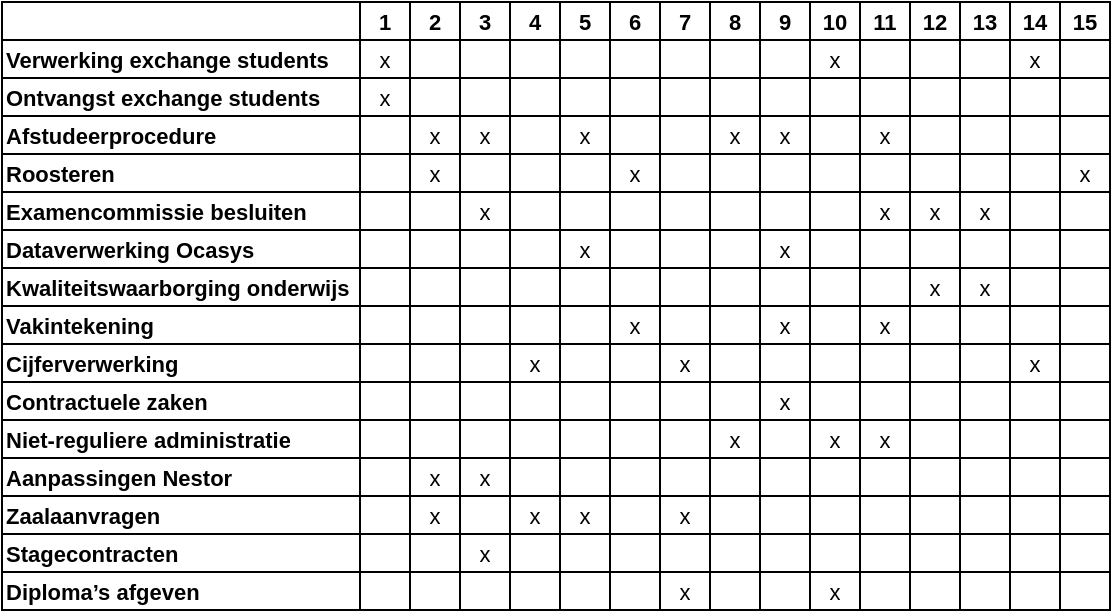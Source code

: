 <mxfile version="15.9.6" type="device" pages="5"><diagram id="2Qy8DButvkXDZY7hy7Bw" name="ka-emp"><mxGraphModel dx="1400" dy="739" grid="1" gridSize="10" guides="1" tooltips="1" connect="1" arrows="1" fold="1" page="1" pageScale="1" pageWidth="827" pageHeight="1169" math="0" shadow="0"><root><mxCell id="0"/><mxCell id="1" parent="0"/><mxCell id="gu6D3MLwbjMiNLYUHziF-81" value="" style="shape=table;html=1;whiteSpace=wrap;startSize=0;container=1;collapsible=0;childLayout=tableLayout;labelBorderColor=none;rounded=0;sketch=0;shadow=0;swimlaneFillColor=none;gradientColor=none;fillColor=default;fontSize=11;" vertex="1" parent="1"><mxGeometry x="120" y="100" width="554" height="304" as="geometry"/></mxCell><mxCell id="gu6D3MLwbjMiNLYUHziF-161" style="shape=partialRectangle;html=1;whiteSpace=wrap;collapsible=0;dropTarget=0;pointerEvents=0;fillColor=none;top=0;left=0;bottom=0;right=0;points=[[0,0.5],[1,0.5]];portConstraint=eastwest;labelBorderColor=none;fontSize=11;" vertex="1" parent="gu6D3MLwbjMiNLYUHziF-81"><mxGeometry width="554" height="19" as="geometry"/></mxCell><mxCell id="gu6D3MLwbjMiNLYUHziF-162" style="shape=partialRectangle;html=1;whiteSpace=wrap;connectable=0;fillColor=none;top=0;left=0;bottom=0;right=0;overflow=hidden;pointerEvents=1;labelBorderColor=none;strokeColor=none;strokeWidth=0;opacity=20;align=left;fontStyle=1;fontSize=11;" vertex="1" parent="gu6D3MLwbjMiNLYUHziF-161"><mxGeometry width="179" height="19" as="geometry"><mxRectangle width="179" height="19" as="alternateBounds"/></mxGeometry></mxCell><mxCell id="gu6D3MLwbjMiNLYUHziF-163" value="1" style="shape=partialRectangle;html=1;whiteSpace=wrap;connectable=0;fillColor=none;top=0;left=0;bottom=0;right=0;overflow=hidden;pointerEvents=1;labelBorderColor=none;fontStyle=1;fontSize=11;" vertex="1" parent="gu6D3MLwbjMiNLYUHziF-161"><mxGeometry x="179" width="25" height="19" as="geometry"><mxRectangle width="25" height="19" as="alternateBounds"/></mxGeometry></mxCell><mxCell id="gu6D3MLwbjMiNLYUHziF-164" value="2" style="shape=partialRectangle;html=1;whiteSpace=wrap;connectable=0;fillColor=none;top=0;left=0;bottom=0;right=0;overflow=hidden;pointerEvents=1;labelBorderColor=none;fontStyle=1;fontSize=11;" vertex="1" parent="gu6D3MLwbjMiNLYUHziF-161"><mxGeometry x="204" width="25" height="19" as="geometry"><mxRectangle width="25" height="19" as="alternateBounds"/></mxGeometry></mxCell><mxCell id="gu6D3MLwbjMiNLYUHziF-165" value="3" style="shape=partialRectangle;html=1;whiteSpace=wrap;connectable=0;fillColor=none;top=0;left=0;bottom=0;right=0;overflow=hidden;pointerEvents=1;labelBorderColor=none;fontStyle=1;fontSize=11;" vertex="1" parent="gu6D3MLwbjMiNLYUHziF-161"><mxGeometry x="229" width="25" height="19" as="geometry"><mxRectangle width="25" height="19" as="alternateBounds"/></mxGeometry></mxCell><mxCell id="gu6D3MLwbjMiNLYUHziF-175" value="4" style="shape=partialRectangle;html=1;whiteSpace=wrap;connectable=0;fillColor=none;top=0;left=0;bottom=0;right=0;overflow=hidden;pointerEvents=1;labelBorderColor=none;fontStyle=1;fontSize=11;" vertex="1" parent="gu6D3MLwbjMiNLYUHziF-161"><mxGeometry x="254" width="25" height="19" as="geometry"><mxRectangle width="25" height="19" as="alternateBounds"/></mxGeometry></mxCell><mxCell id="gu6D3MLwbjMiNLYUHziF-185" value="5" style="shape=partialRectangle;html=1;whiteSpace=wrap;connectable=0;fillColor=none;top=0;left=0;bottom=0;right=0;overflow=hidden;pointerEvents=1;labelBorderColor=none;fontStyle=1;fontSize=11;" vertex="1" parent="gu6D3MLwbjMiNLYUHziF-161"><mxGeometry x="279" width="25" height="19" as="geometry"><mxRectangle width="25" height="19" as="alternateBounds"/></mxGeometry></mxCell><mxCell id="gu6D3MLwbjMiNLYUHziF-195" value="6" style="shape=partialRectangle;html=1;whiteSpace=wrap;connectable=0;fillColor=none;top=0;left=0;bottom=0;right=0;overflow=hidden;pointerEvents=1;labelBorderColor=none;fontStyle=1;fontSize=11;" vertex="1" parent="gu6D3MLwbjMiNLYUHziF-161"><mxGeometry x="304" width="25" height="19" as="geometry"><mxRectangle width="25" height="19" as="alternateBounds"/></mxGeometry></mxCell><mxCell id="gu6D3MLwbjMiNLYUHziF-205" value="7" style="shape=partialRectangle;html=1;whiteSpace=wrap;connectable=0;fillColor=none;top=0;left=0;bottom=0;right=0;overflow=hidden;pointerEvents=1;labelBorderColor=none;fontStyle=1;fontSize=11;" vertex="1" parent="gu6D3MLwbjMiNLYUHziF-161"><mxGeometry x="329" width="25" height="19" as="geometry"><mxRectangle width="25" height="19" as="alternateBounds"/></mxGeometry></mxCell><mxCell id="gu6D3MLwbjMiNLYUHziF-215" value="8" style="shape=partialRectangle;html=1;whiteSpace=wrap;connectable=0;fillColor=none;top=0;left=0;bottom=0;right=0;overflow=hidden;pointerEvents=1;labelBorderColor=none;fontStyle=1;fontSize=11;" vertex="1" parent="gu6D3MLwbjMiNLYUHziF-161"><mxGeometry x="354" width="25" height="19" as="geometry"><mxRectangle width="25" height="19" as="alternateBounds"/></mxGeometry></mxCell><mxCell id="gu6D3MLwbjMiNLYUHziF-285" value="9" style="shape=partialRectangle;html=1;whiteSpace=wrap;connectable=0;fillColor=none;top=0;left=0;bottom=0;right=0;overflow=hidden;pointerEvents=1;labelBorderColor=none;fontStyle=1;fontSize=11;" vertex="1" parent="gu6D3MLwbjMiNLYUHziF-161"><mxGeometry x="379" width="25" height="19" as="geometry"><mxRectangle width="25" height="19" as="alternateBounds"/></mxGeometry></mxCell><mxCell id="gu6D3MLwbjMiNLYUHziF-275" value="10" style="shape=partialRectangle;html=1;whiteSpace=wrap;connectable=0;fillColor=none;top=0;left=0;bottom=0;right=0;overflow=hidden;pointerEvents=1;labelBorderColor=none;fontStyle=1;fontSize=11;" vertex="1" parent="gu6D3MLwbjMiNLYUHziF-161"><mxGeometry x="404" width="25" height="19" as="geometry"><mxRectangle width="25" height="19" as="alternateBounds"/></mxGeometry></mxCell><mxCell id="gu6D3MLwbjMiNLYUHziF-265" value="11" style="shape=partialRectangle;html=1;whiteSpace=wrap;connectable=0;fillColor=none;top=0;left=0;bottom=0;right=0;overflow=hidden;pointerEvents=1;labelBorderColor=none;fontStyle=1;fontSize=11;" vertex="1" parent="gu6D3MLwbjMiNLYUHziF-161"><mxGeometry x="429" width="25" height="19" as="geometry"><mxRectangle width="25" height="19" as="alternateBounds"/></mxGeometry></mxCell><mxCell id="gu6D3MLwbjMiNLYUHziF-255" value="12" style="shape=partialRectangle;html=1;whiteSpace=wrap;connectable=0;fillColor=none;top=0;left=0;bottom=0;right=0;overflow=hidden;pointerEvents=1;labelBorderColor=none;fontStyle=1;fontSize=11;" vertex="1" parent="gu6D3MLwbjMiNLYUHziF-161"><mxGeometry x="454" width="25" height="19" as="geometry"><mxRectangle width="25" height="19" as="alternateBounds"/></mxGeometry></mxCell><mxCell id="gu6D3MLwbjMiNLYUHziF-245" value="13" style="shape=partialRectangle;html=1;whiteSpace=wrap;connectable=0;fillColor=none;top=0;left=0;bottom=0;right=0;overflow=hidden;pointerEvents=1;labelBorderColor=none;fontStyle=1;fontSize=11;" vertex="1" parent="gu6D3MLwbjMiNLYUHziF-161"><mxGeometry x="479" width="25" height="19" as="geometry"><mxRectangle width="25" height="19" as="alternateBounds"/></mxGeometry></mxCell><mxCell id="gu6D3MLwbjMiNLYUHziF-235" value="14" style="shape=partialRectangle;html=1;whiteSpace=wrap;connectable=0;fillColor=none;top=0;left=0;bottom=0;right=0;overflow=hidden;pointerEvents=1;labelBorderColor=none;fontStyle=1;fontSize=11;" vertex="1" parent="gu6D3MLwbjMiNLYUHziF-161"><mxGeometry x="504" width="25" height="19" as="geometry"><mxRectangle width="25" height="19" as="alternateBounds"/></mxGeometry></mxCell><mxCell id="gu6D3MLwbjMiNLYUHziF-295" value="15" style="shape=partialRectangle;html=1;whiteSpace=wrap;connectable=0;fillColor=none;top=0;left=0;bottom=0;right=0;overflow=hidden;pointerEvents=1;labelBorderColor=none;fontStyle=1;fontSize=11;" vertex="1" parent="gu6D3MLwbjMiNLYUHziF-161"><mxGeometry x="529" width="25" height="19" as="geometry"><mxRectangle width="25" height="19" as="alternateBounds"/></mxGeometry></mxCell><mxCell id="gu6D3MLwbjMiNLYUHziF-157" style="shape=partialRectangle;html=1;whiteSpace=wrap;collapsible=0;dropTarget=0;pointerEvents=0;fillColor=none;top=0;left=0;bottom=0;right=0;points=[[0,0.5],[1,0.5]];portConstraint=eastwest;labelBorderColor=none;fontSize=11;" vertex="1" parent="gu6D3MLwbjMiNLYUHziF-81"><mxGeometry y="19" width="554" height="19" as="geometry"/></mxCell><mxCell id="gu6D3MLwbjMiNLYUHziF-158" value="Verwerking exchange students" style="shape=partialRectangle;html=1;whiteSpace=wrap;connectable=0;fillColor=none;top=0;left=0;bottom=0;right=0;overflow=hidden;pointerEvents=1;labelBorderColor=none;strokeColor=none;strokeWidth=0;opacity=20;align=left;fontStyle=1;fontSize=11;" vertex="1" parent="gu6D3MLwbjMiNLYUHziF-157"><mxGeometry width="179" height="19" as="geometry"><mxRectangle width="179" height="19" as="alternateBounds"/></mxGeometry></mxCell><mxCell id="gu6D3MLwbjMiNLYUHziF-159" value="x" style="shape=partialRectangle;html=1;whiteSpace=wrap;connectable=0;fillColor=none;top=0;left=0;bottom=0;right=0;overflow=hidden;pointerEvents=1;labelBorderColor=none;fontSize=11;" vertex="1" parent="gu6D3MLwbjMiNLYUHziF-157"><mxGeometry x="179" width="25" height="19" as="geometry"><mxRectangle width="25" height="19" as="alternateBounds"/></mxGeometry></mxCell><mxCell id="gu6D3MLwbjMiNLYUHziF-160" style="shape=partialRectangle;html=1;whiteSpace=wrap;connectable=0;fillColor=none;top=0;left=0;bottom=0;right=0;overflow=hidden;pointerEvents=1;labelBorderColor=none;fontSize=11;" vertex="1" parent="gu6D3MLwbjMiNLYUHziF-157"><mxGeometry x="204" width="25" height="19" as="geometry"><mxRectangle width="25" height="19" as="alternateBounds"/></mxGeometry></mxCell><mxCell id="gu6D3MLwbjMiNLYUHziF-166" style="shape=partialRectangle;html=1;whiteSpace=wrap;connectable=0;fillColor=none;top=0;left=0;bottom=0;right=0;overflow=hidden;pointerEvents=1;labelBorderColor=none;fontSize=11;" vertex="1" parent="gu6D3MLwbjMiNLYUHziF-157"><mxGeometry x="229" width="25" height="19" as="geometry"><mxRectangle width="25" height="19" as="alternateBounds"/></mxGeometry></mxCell><mxCell id="gu6D3MLwbjMiNLYUHziF-176" style="shape=partialRectangle;html=1;whiteSpace=wrap;connectable=0;fillColor=none;top=0;left=0;bottom=0;right=0;overflow=hidden;pointerEvents=1;labelBorderColor=none;fontSize=11;" vertex="1" parent="gu6D3MLwbjMiNLYUHziF-157"><mxGeometry x="254" width="25" height="19" as="geometry"><mxRectangle width="25" height="19" as="alternateBounds"/></mxGeometry></mxCell><mxCell id="gu6D3MLwbjMiNLYUHziF-186" style="shape=partialRectangle;html=1;whiteSpace=wrap;connectable=0;fillColor=none;top=0;left=0;bottom=0;right=0;overflow=hidden;pointerEvents=1;labelBorderColor=none;fontSize=11;" vertex="1" parent="gu6D3MLwbjMiNLYUHziF-157"><mxGeometry x="279" width="25" height="19" as="geometry"><mxRectangle width="25" height="19" as="alternateBounds"/></mxGeometry></mxCell><mxCell id="gu6D3MLwbjMiNLYUHziF-196" style="shape=partialRectangle;html=1;whiteSpace=wrap;connectable=0;fillColor=none;top=0;left=0;bottom=0;right=0;overflow=hidden;pointerEvents=1;labelBorderColor=none;fontSize=11;" vertex="1" parent="gu6D3MLwbjMiNLYUHziF-157"><mxGeometry x="304" width="25" height="19" as="geometry"><mxRectangle width="25" height="19" as="alternateBounds"/></mxGeometry></mxCell><mxCell id="gu6D3MLwbjMiNLYUHziF-206" style="shape=partialRectangle;html=1;whiteSpace=wrap;connectable=0;fillColor=none;top=0;left=0;bottom=0;right=0;overflow=hidden;pointerEvents=1;labelBorderColor=none;fontSize=11;" vertex="1" parent="gu6D3MLwbjMiNLYUHziF-157"><mxGeometry x="329" width="25" height="19" as="geometry"><mxRectangle width="25" height="19" as="alternateBounds"/></mxGeometry></mxCell><mxCell id="gu6D3MLwbjMiNLYUHziF-216" style="shape=partialRectangle;html=1;whiteSpace=wrap;connectable=0;fillColor=none;top=0;left=0;bottom=0;right=0;overflow=hidden;pointerEvents=1;labelBorderColor=none;fontSize=11;" vertex="1" parent="gu6D3MLwbjMiNLYUHziF-157"><mxGeometry x="354" width="25" height="19" as="geometry"><mxRectangle width="25" height="19" as="alternateBounds"/></mxGeometry></mxCell><mxCell id="gu6D3MLwbjMiNLYUHziF-286" value="" style="shape=partialRectangle;html=1;whiteSpace=wrap;connectable=0;fillColor=none;top=0;left=0;bottom=0;right=0;overflow=hidden;pointerEvents=1;labelBorderColor=none;fontSize=11;" vertex="1" parent="gu6D3MLwbjMiNLYUHziF-157"><mxGeometry x="379" width="25" height="19" as="geometry"><mxRectangle width="25" height="19" as="alternateBounds"/></mxGeometry></mxCell><mxCell id="gu6D3MLwbjMiNLYUHziF-276" value="x" style="shape=partialRectangle;html=1;whiteSpace=wrap;connectable=0;fillColor=none;top=0;left=0;bottom=0;right=0;overflow=hidden;pointerEvents=1;labelBorderColor=none;fontSize=11;" vertex="1" parent="gu6D3MLwbjMiNLYUHziF-157"><mxGeometry x="404" width="25" height="19" as="geometry"><mxRectangle width="25" height="19" as="alternateBounds"/></mxGeometry></mxCell><mxCell id="gu6D3MLwbjMiNLYUHziF-266" style="shape=partialRectangle;html=1;whiteSpace=wrap;connectable=0;fillColor=none;top=0;left=0;bottom=0;right=0;overflow=hidden;pointerEvents=1;labelBorderColor=none;fontSize=11;" vertex="1" parent="gu6D3MLwbjMiNLYUHziF-157"><mxGeometry x="429" width="25" height="19" as="geometry"><mxRectangle width="25" height="19" as="alternateBounds"/></mxGeometry></mxCell><mxCell id="gu6D3MLwbjMiNLYUHziF-256" style="shape=partialRectangle;html=1;whiteSpace=wrap;connectable=0;fillColor=none;top=0;left=0;bottom=0;right=0;overflow=hidden;pointerEvents=1;labelBorderColor=none;fontSize=11;" vertex="1" parent="gu6D3MLwbjMiNLYUHziF-157"><mxGeometry x="454" width="25" height="19" as="geometry"><mxRectangle width="25" height="19" as="alternateBounds"/></mxGeometry></mxCell><mxCell id="gu6D3MLwbjMiNLYUHziF-246" value="" style="shape=partialRectangle;html=1;whiteSpace=wrap;connectable=0;fillColor=none;top=0;left=0;bottom=0;right=0;overflow=hidden;pointerEvents=1;labelBorderColor=none;fontSize=11;" vertex="1" parent="gu6D3MLwbjMiNLYUHziF-157"><mxGeometry x="479" width="25" height="19" as="geometry"><mxRectangle width="25" height="19" as="alternateBounds"/></mxGeometry></mxCell><mxCell id="gu6D3MLwbjMiNLYUHziF-236" value="x" style="shape=partialRectangle;html=1;whiteSpace=wrap;connectable=0;fillColor=none;top=0;left=0;bottom=0;right=0;overflow=hidden;pointerEvents=1;labelBorderColor=none;fontSize=11;" vertex="1" parent="gu6D3MLwbjMiNLYUHziF-157"><mxGeometry x="504" width="25" height="19" as="geometry"><mxRectangle width="25" height="19" as="alternateBounds"/></mxGeometry></mxCell><mxCell id="gu6D3MLwbjMiNLYUHziF-296" style="shape=partialRectangle;html=1;whiteSpace=wrap;connectable=0;fillColor=none;top=0;left=0;bottom=0;right=0;overflow=hidden;pointerEvents=1;labelBorderColor=none;fontSize=11;" vertex="1" parent="gu6D3MLwbjMiNLYUHziF-157"><mxGeometry x="529" width="25" height="19" as="geometry"><mxRectangle width="25" height="19" as="alternateBounds"/></mxGeometry></mxCell><mxCell id="gu6D3MLwbjMiNLYUHziF-153" style="shape=partialRectangle;html=1;whiteSpace=wrap;collapsible=0;dropTarget=0;pointerEvents=0;fillColor=none;top=0;left=0;bottom=0;right=0;points=[[0,0.5],[1,0.5]];portConstraint=eastwest;labelBorderColor=none;fontSize=11;" vertex="1" parent="gu6D3MLwbjMiNLYUHziF-81"><mxGeometry y="38" width="554" height="19" as="geometry"/></mxCell><mxCell id="gu6D3MLwbjMiNLYUHziF-154" value="Ontvangst exchange students" style="shape=partialRectangle;html=1;whiteSpace=wrap;connectable=0;fillColor=none;top=0;left=0;bottom=0;right=0;overflow=hidden;pointerEvents=1;labelBorderColor=none;strokeColor=none;strokeWidth=0;opacity=20;align=left;fontStyle=1;fontSize=11;" vertex="1" parent="gu6D3MLwbjMiNLYUHziF-153"><mxGeometry width="179" height="19" as="geometry"><mxRectangle width="179" height="19" as="alternateBounds"/></mxGeometry></mxCell><mxCell id="gu6D3MLwbjMiNLYUHziF-155" value="x" style="shape=partialRectangle;html=1;whiteSpace=wrap;connectable=0;fillColor=none;top=0;left=0;bottom=0;right=0;overflow=hidden;pointerEvents=1;labelBorderColor=none;fontSize=11;" vertex="1" parent="gu6D3MLwbjMiNLYUHziF-153"><mxGeometry x="179" width="25" height="19" as="geometry"><mxRectangle width="25" height="19" as="alternateBounds"/></mxGeometry></mxCell><mxCell id="gu6D3MLwbjMiNLYUHziF-156" style="shape=partialRectangle;html=1;whiteSpace=wrap;connectable=0;fillColor=none;top=0;left=0;bottom=0;right=0;overflow=hidden;pointerEvents=1;labelBorderColor=none;fontSize=11;" vertex="1" parent="gu6D3MLwbjMiNLYUHziF-153"><mxGeometry x="204" width="25" height="19" as="geometry"><mxRectangle width="25" height="19" as="alternateBounds"/></mxGeometry></mxCell><mxCell id="gu6D3MLwbjMiNLYUHziF-167" style="shape=partialRectangle;html=1;whiteSpace=wrap;connectable=0;fillColor=none;top=0;left=0;bottom=0;right=0;overflow=hidden;pointerEvents=1;labelBorderColor=none;fontSize=11;" vertex="1" parent="gu6D3MLwbjMiNLYUHziF-153"><mxGeometry x="229" width="25" height="19" as="geometry"><mxRectangle width="25" height="19" as="alternateBounds"/></mxGeometry></mxCell><mxCell id="gu6D3MLwbjMiNLYUHziF-177" style="shape=partialRectangle;html=1;whiteSpace=wrap;connectable=0;fillColor=none;top=0;left=0;bottom=0;right=0;overflow=hidden;pointerEvents=1;labelBorderColor=none;fontSize=11;" vertex="1" parent="gu6D3MLwbjMiNLYUHziF-153"><mxGeometry x="254" width="25" height="19" as="geometry"><mxRectangle width="25" height="19" as="alternateBounds"/></mxGeometry></mxCell><mxCell id="gu6D3MLwbjMiNLYUHziF-187" style="shape=partialRectangle;html=1;whiteSpace=wrap;connectable=0;fillColor=none;top=0;left=0;bottom=0;right=0;overflow=hidden;pointerEvents=1;labelBorderColor=none;fontSize=11;" vertex="1" parent="gu6D3MLwbjMiNLYUHziF-153"><mxGeometry x="279" width="25" height="19" as="geometry"><mxRectangle width="25" height="19" as="alternateBounds"/></mxGeometry></mxCell><mxCell id="gu6D3MLwbjMiNLYUHziF-197" style="shape=partialRectangle;html=1;whiteSpace=wrap;connectable=0;fillColor=none;top=0;left=0;bottom=0;right=0;overflow=hidden;pointerEvents=1;labelBorderColor=none;fontSize=11;" vertex="1" parent="gu6D3MLwbjMiNLYUHziF-153"><mxGeometry x="304" width="25" height="19" as="geometry"><mxRectangle width="25" height="19" as="alternateBounds"/></mxGeometry></mxCell><mxCell id="gu6D3MLwbjMiNLYUHziF-207" style="shape=partialRectangle;html=1;whiteSpace=wrap;connectable=0;fillColor=none;top=0;left=0;bottom=0;right=0;overflow=hidden;pointerEvents=1;labelBorderColor=none;fontSize=11;" vertex="1" parent="gu6D3MLwbjMiNLYUHziF-153"><mxGeometry x="329" width="25" height="19" as="geometry"><mxRectangle width="25" height="19" as="alternateBounds"/></mxGeometry></mxCell><mxCell id="gu6D3MLwbjMiNLYUHziF-217" style="shape=partialRectangle;html=1;whiteSpace=wrap;connectable=0;fillColor=none;top=0;left=0;bottom=0;right=0;overflow=hidden;pointerEvents=1;labelBorderColor=none;fontSize=11;" vertex="1" parent="gu6D3MLwbjMiNLYUHziF-153"><mxGeometry x="354" width="25" height="19" as="geometry"><mxRectangle width="25" height="19" as="alternateBounds"/></mxGeometry></mxCell><mxCell id="gu6D3MLwbjMiNLYUHziF-287" style="shape=partialRectangle;html=1;whiteSpace=wrap;connectable=0;fillColor=none;top=0;left=0;bottom=0;right=0;overflow=hidden;pointerEvents=1;labelBorderColor=none;fontSize=11;" vertex="1" parent="gu6D3MLwbjMiNLYUHziF-153"><mxGeometry x="379" width="25" height="19" as="geometry"><mxRectangle width="25" height="19" as="alternateBounds"/></mxGeometry></mxCell><mxCell id="gu6D3MLwbjMiNLYUHziF-277" style="shape=partialRectangle;html=1;whiteSpace=wrap;connectable=0;fillColor=none;top=0;left=0;bottom=0;right=0;overflow=hidden;pointerEvents=1;labelBorderColor=none;fontSize=11;" vertex="1" parent="gu6D3MLwbjMiNLYUHziF-153"><mxGeometry x="404" width="25" height="19" as="geometry"><mxRectangle width="25" height="19" as="alternateBounds"/></mxGeometry></mxCell><mxCell id="gu6D3MLwbjMiNLYUHziF-267" style="shape=partialRectangle;html=1;whiteSpace=wrap;connectable=0;fillColor=none;top=0;left=0;bottom=0;right=0;overflow=hidden;pointerEvents=1;labelBorderColor=none;fontSize=11;" vertex="1" parent="gu6D3MLwbjMiNLYUHziF-153"><mxGeometry x="429" width="25" height="19" as="geometry"><mxRectangle width="25" height="19" as="alternateBounds"/></mxGeometry></mxCell><mxCell id="gu6D3MLwbjMiNLYUHziF-257" style="shape=partialRectangle;html=1;whiteSpace=wrap;connectable=0;fillColor=none;top=0;left=0;bottom=0;right=0;overflow=hidden;pointerEvents=1;labelBorderColor=none;fontSize=11;" vertex="1" parent="gu6D3MLwbjMiNLYUHziF-153"><mxGeometry x="454" width="25" height="19" as="geometry"><mxRectangle width="25" height="19" as="alternateBounds"/></mxGeometry></mxCell><mxCell id="gu6D3MLwbjMiNLYUHziF-247" style="shape=partialRectangle;html=1;whiteSpace=wrap;connectable=0;fillColor=none;top=0;left=0;bottom=0;right=0;overflow=hidden;pointerEvents=1;labelBorderColor=none;fontSize=11;" vertex="1" parent="gu6D3MLwbjMiNLYUHziF-153"><mxGeometry x="479" width="25" height="19" as="geometry"><mxRectangle width="25" height="19" as="alternateBounds"/></mxGeometry></mxCell><mxCell id="gu6D3MLwbjMiNLYUHziF-237" style="shape=partialRectangle;html=1;whiteSpace=wrap;connectable=0;fillColor=none;top=0;left=0;bottom=0;right=0;overflow=hidden;pointerEvents=1;labelBorderColor=none;fontSize=11;" vertex="1" parent="gu6D3MLwbjMiNLYUHziF-153"><mxGeometry x="504" width="25" height="19" as="geometry"><mxRectangle width="25" height="19" as="alternateBounds"/></mxGeometry></mxCell><mxCell id="gu6D3MLwbjMiNLYUHziF-297" style="shape=partialRectangle;html=1;whiteSpace=wrap;connectable=0;fillColor=none;top=0;left=0;bottom=0;right=0;overflow=hidden;pointerEvents=1;labelBorderColor=none;fontSize=11;" vertex="1" parent="gu6D3MLwbjMiNLYUHziF-153"><mxGeometry x="529" width="25" height="19" as="geometry"><mxRectangle width="25" height="19" as="alternateBounds"/></mxGeometry></mxCell><mxCell id="gu6D3MLwbjMiNLYUHziF-149" style="shape=partialRectangle;html=1;whiteSpace=wrap;collapsible=0;dropTarget=0;pointerEvents=0;fillColor=none;top=0;left=0;bottom=0;right=0;points=[[0,0.5],[1,0.5]];portConstraint=eastwest;labelBorderColor=none;fontSize=11;" vertex="1" parent="gu6D3MLwbjMiNLYUHziF-81"><mxGeometry y="57" width="554" height="19" as="geometry"/></mxCell><mxCell id="gu6D3MLwbjMiNLYUHziF-150" value="Afstudeerprocedure" style="shape=partialRectangle;html=1;whiteSpace=wrap;connectable=0;fillColor=none;top=0;left=0;bottom=0;right=0;overflow=hidden;pointerEvents=1;labelBorderColor=none;strokeColor=none;strokeWidth=0;opacity=20;align=left;fontStyle=1;fontSize=11;" vertex="1" parent="gu6D3MLwbjMiNLYUHziF-149"><mxGeometry width="179" height="19" as="geometry"><mxRectangle width="179" height="19" as="alternateBounds"/></mxGeometry></mxCell><mxCell id="gu6D3MLwbjMiNLYUHziF-151" style="shape=partialRectangle;html=1;whiteSpace=wrap;connectable=0;fillColor=none;top=0;left=0;bottom=0;right=0;overflow=hidden;pointerEvents=1;labelBorderColor=none;fontSize=11;" vertex="1" parent="gu6D3MLwbjMiNLYUHziF-149"><mxGeometry x="179" width="25" height="19" as="geometry"><mxRectangle width="25" height="19" as="alternateBounds"/></mxGeometry></mxCell><mxCell id="gu6D3MLwbjMiNLYUHziF-152" value="x" style="shape=partialRectangle;html=1;whiteSpace=wrap;connectable=0;fillColor=none;top=0;left=0;bottom=0;right=0;overflow=hidden;pointerEvents=1;labelBorderColor=none;fontSize=11;" vertex="1" parent="gu6D3MLwbjMiNLYUHziF-149"><mxGeometry x="204" width="25" height="19" as="geometry"><mxRectangle width="25" height="19" as="alternateBounds"/></mxGeometry></mxCell><mxCell id="gu6D3MLwbjMiNLYUHziF-168" value="x" style="shape=partialRectangle;html=1;whiteSpace=wrap;connectable=0;fillColor=none;top=0;left=0;bottom=0;right=0;overflow=hidden;pointerEvents=1;labelBorderColor=none;fontSize=11;" vertex="1" parent="gu6D3MLwbjMiNLYUHziF-149"><mxGeometry x="229" width="25" height="19" as="geometry"><mxRectangle width="25" height="19" as="alternateBounds"/></mxGeometry></mxCell><mxCell id="gu6D3MLwbjMiNLYUHziF-178" style="shape=partialRectangle;html=1;whiteSpace=wrap;connectable=0;fillColor=none;top=0;left=0;bottom=0;right=0;overflow=hidden;pointerEvents=1;labelBorderColor=none;fontSize=11;" vertex="1" parent="gu6D3MLwbjMiNLYUHziF-149"><mxGeometry x="254" width="25" height="19" as="geometry"><mxRectangle width="25" height="19" as="alternateBounds"/></mxGeometry></mxCell><mxCell id="gu6D3MLwbjMiNLYUHziF-188" value="x" style="shape=partialRectangle;html=1;whiteSpace=wrap;connectable=0;fillColor=none;top=0;left=0;bottom=0;right=0;overflow=hidden;pointerEvents=1;labelBorderColor=none;fontSize=11;" vertex="1" parent="gu6D3MLwbjMiNLYUHziF-149"><mxGeometry x="279" width="25" height="19" as="geometry"><mxRectangle width="25" height="19" as="alternateBounds"/></mxGeometry></mxCell><mxCell id="gu6D3MLwbjMiNLYUHziF-198" style="shape=partialRectangle;html=1;whiteSpace=wrap;connectable=0;fillColor=none;top=0;left=0;bottom=0;right=0;overflow=hidden;pointerEvents=1;labelBorderColor=none;fontSize=11;" vertex="1" parent="gu6D3MLwbjMiNLYUHziF-149"><mxGeometry x="304" width="25" height="19" as="geometry"><mxRectangle width="25" height="19" as="alternateBounds"/></mxGeometry></mxCell><mxCell id="gu6D3MLwbjMiNLYUHziF-208" style="shape=partialRectangle;html=1;whiteSpace=wrap;connectable=0;fillColor=none;top=0;left=0;bottom=0;right=0;overflow=hidden;pointerEvents=1;labelBorderColor=none;fontSize=11;" vertex="1" parent="gu6D3MLwbjMiNLYUHziF-149"><mxGeometry x="329" width="25" height="19" as="geometry"><mxRectangle width="25" height="19" as="alternateBounds"/></mxGeometry></mxCell><mxCell id="gu6D3MLwbjMiNLYUHziF-218" value="x" style="shape=partialRectangle;html=1;whiteSpace=wrap;connectable=0;fillColor=none;top=0;left=0;bottom=0;right=0;overflow=hidden;pointerEvents=1;labelBorderColor=none;fontSize=11;" vertex="1" parent="gu6D3MLwbjMiNLYUHziF-149"><mxGeometry x="354" width="25" height="19" as="geometry"><mxRectangle width="25" height="19" as="alternateBounds"/></mxGeometry></mxCell><mxCell id="gu6D3MLwbjMiNLYUHziF-288" value="x" style="shape=partialRectangle;html=1;whiteSpace=wrap;connectable=0;fillColor=none;top=0;left=0;bottom=0;right=0;overflow=hidden;pointerEvents=1;labelBorderColor=none;fontSize=11;" vertex="1" parent="gu6D3MLwbjMiNLYUHziF-149"><mxGeometry x="379" width="25" height="19" as="geometry"><mxRectangle width="25" height="19" as="alternateBounds"/></mxGeometry></mxCell><mxCell id="gu6D3MLwbjMiNLYUHziF-278" style="shape=partialRectangle;html=1;whiteSpace=wrap;connectable=0;fillColor=none;top=0;left=0;bottom=0;right=0;overflow=hidden;pointerEvents=1;labelBorderColor=none;fontSize=11;" vertex="1" parent="gu6D3MLwbjMiNLYUHziF-149"><mxGeometry x="404" width="25" height="19" as="geometry"><mxRectangle width="25" height="19" as="alternateBounds"/></mxGeometry></mxCell><mxCell id="gu6D3MLwbjMiNLYUHziF-268" value="x" style="shape=partialRectangle;html=1;whiteSpace=wrap;connectable=0;fillColor=none;top=0;left=0;bottom=0;right=0;overflow=hidden;pointerEvents=1;labelBorderColor=none;fontSize=11;" vertex="1" parent="gu6D3MLwbjMiNLYUHziF-149"><mxGeometry x="429" width="25" height="19" as="geometry"><mxRectangle width="25" height="19" as="alternateBounds"/></mxGeometry></mxCell><mxCell id="gu6D3MLwbjMiNLYUHziF-258" style="shape=partialRectangle;html=1;whiteSpace=wrap;connectable=0;fillColor=none;top=0;left=0;bottom=0;right=0;overflow=hidden;pointerEvents=1;labelBorderColor=none;fontSize=11;" vertex="1" parent="gu6D3MLwbjMiNLYUHziF-149"><mxGeometry x="454" width="25" height="19" as="geometry"><mxRectangle width="25" height="19" as="alternateBounds"/></mxGeometry></mxCell><mxCell id="gu6D3MLwbjMiNLYUHziF-248" style="shape=partialRectangle;html=1;whiteSpace=wrap;connectable=0;fillColor=none;top=0;left=0;bottom=0;right=0;overflow=hidden;pointerEvents=1;labelBorderColor=none;fontSize=11;" vertex="1" parent="gu6D3MLwbjMiNLYUHziF-149"><mxGeometry x="479" width="25" height="19" as="geometry"><mxRectangle width="25" height="19" as="alternateBounds"/></mxGeometry></mxCell><mxCell id="gu6D3MLwbjMiNLYUHziF-238" style="shape=partialRectangle;html=1;whiteSpace=wrap;connectable=0;fillColor=none;top=0;left=0;bottom=0;right=0;overflow=hidden;pointerEvents=1;labelBorderColor=none;fontSize=11;" vertex="1" parent="gu6D3MLwbjMiNLYUHziF-149"><mxGeometry x="504" width="25" height="19" as="geometry"><mxRectangle width="25" height="19" as="alternateBounds"/></mxGeometry></mxCell><mxCell id="gu6D3MLwbjMiNLYUHziF-298" style="shape=partialRectangle;html=1;whiteSpace=wrap;connectable=0;fillColor=none;top=0;left=0;bottom=0;right=0;overflow=hidden;pointerEvents=1;labelBorderColor=none;fontSize=11;" vertex="1" parent="gu6D3MLwbjMiNLYUHziF-149"><mxGeometry x="529" width="25" height="19" as="geometry"><mxRectangle width="25" height="19" as="alternateBounds"/></mxGeometry></mxCell><mxCell id="gu6D3MLwbjMiNLYUHziF-145" style="shape=partialRectangle;html=1;whiteSpace=wrap;collapsible=0;dropTarget=0;pointerEvents=0;fillColor=none;top=0;left=0;bottom=0;right=0;points=[[0,0.5],[1,0.5]];portConstraint=eastwest;labelBorderColor=none;fontSize=11;" vertex="1" parent="gu6D3MLwbjMiNLYUHziF-81"><mxGeometry y="76" width="554" height="19" as="geometry"/></mxCell><mxCell id="gu6D3MLwbjMiNLYUHziF-146" value="Roosteren" style="shape=partialRectangle;html=1;whiteSpace=wrap;connectable=0;fillColor=none;top=0;left=0;bottom=0;right=0;overflow=hidden;pointerEvents=1;labelBorderColor=none;strokeColor=none;strokeWidth=0;opacity=20;align=left;fontStyle=1;fontSize=11;" vertex="1" parent="gu6D3MLwbjMiNLYUHziF-145"><mxGeometry width="179" height="19" as="geometry"><mxRectangle width="179" height="19" as="alternateBounds"/></mxGeometry></mxCell><mxCell id="gu6D3MLwbjMiNLYUHziF-147" style="shape=partialRectangle;html=1;whiteSpace=wrap;connectable=0;fillColor=none;top=0;left=0;bottom=0;right=0;overflow=hidden;pointerEvents=1;labelBorderColor=none;fontSize=11;" vertex="1" parent="gu6D3MLwbjMiNLYUHziF-145"><mxGeometry x="179" width="25" height="19" as="geometry"><mxRectangle width="25" height="19" as="alternateBounds"/></mxGeometry></mxCell><mxCell id="gu6D3MLwbjMiNLYUHziF-148" value="x" style="shape=partialRectangle;html=1;whiteSpace=wrap;connectable=0;fillColor=none;top=0;left=0;bottom=0;right=0;overflow=hidden;pointerEvents=1;labelBorderColor=none;fontSize=11;" vertex="1" parent="gu6D3MLwbjMiNLYUHziF-145"><mxGeometry x="204" width="25" height="19" as="geometry"><mxRectangle width="25" height="19" as="alternateBounds"/></mxGeometry></mxCell><mxCell id="gu6D3MLwbjMiNLYUHziF-169" style="shape=partialRectangle;html=1;whiteSpace=wrap;connectable=0;fillColor=none;top=0;left=0;bottom=0;right=0;overflow=hidden;pointerEvents=1;labelBorderColor=none;fontSize=11;" vertex="1" parent="gu6D3MLwbjMiNLYUHziF-145"><mxGeometry x="229" width="25" height="19" as="geometry"><mxRectangle width="25" height="19" as="alternateBounds"/></mxGeometry></mxCell><mxCell id="gu6D3MLwbjMiNLYUHziF-179" style="shape=partialRectangle;html=1;whiteSpace=wrap;connectable=0;fillColor=none;top=0;left=0;bottom=0;right=0;overflow=hidden;pointerEvents=1;labelBorderColor=none;fontSize=11;" vertex="1" parent="gu6D3MLwbjMiNLYUHziF-145"><mxGeometry x="254" width="25" height="19" as="geometry"><mxRectangle width="25" height="19" as="alternateBounds"/></mxGeometry></mxCell><mxCell id="gu6D3MLwbjMiNLYUHziF-189" style="shape=partialRectangle;html=1;whiteSpace=wrap;connectable=0;fillColor=none;top=0;left=0;bottom=0;right=0;overflow=hidden;pointerEvents=1;labelBorderColor=none;fontSize=11;" vertex="1" parent="gu6D3MLwbjMiNLYUHziF-145"><mxGeometry x="279" width="25" height="19" as="geometry"><mxRectangle width="25" height="19" as="alternateBounds"/></mxGeometry></mxCell><mxCell id="gu6D3MLwbjMiNLYUHziF-199" value="x" style="shape=partialRectangle;html=1;whiteSpace=wrap;connectable=0;fillColor=none;top=0;left=0;bottom=0;right=0;overflow=hidden;pointerEvents=1;labelBorderColor=none;fontSize=11;" vertex="1" parent="gu6D3MLwbjMiNLYUHziF-145"><mxGeometry x="304" width="25" height="19" as="geometry"><mxRectangle width="25" height="19" as="alternateBounds"/></mxGeometry></mxCell><mxCell id="gu6D3MLwbjMiNLYUHziF-209" style="shape=partialRectangle;html=1;whiteSpace=wrap;connectable=0;fillColor=none;top=0;left=0;bottom=0;right=0;overflow=hidden;pointerEvents=1;labelBorderColor=none;fontSize=11;" vertex="1" parent="gu6D3MLwbjMiNLYUHziF-145"><mxGeometry x="329" width="25" height="19" as="geometry"><mxRectangle width="25" height="19" as="alternateBounds"/></mxGeometry></mxCell><mxCell id="gu6D3MLwbjMiNLYUHziF-219" style="shape=partialRectangle;html=1;whiteSpace=wrap;connectable=0;fillColor=none;top=0;left=0;bottom=0;right=0;overflow=hidden;pointerEvents=1;labelBorderColor=none;fontSize=11;" vertex="1" parent="gu6D3MLwbjMiNLYUHziF-145"><mxGeometry x="354" width="25" height="19" as="geometry"><mxRectangle width="25" height="19" as="alternateBounds"/></mxGeometry></mxCell><mxCell id="gu6D3MLwbjMiNLYUHziF-289" style="shape=partialRectangle;html=1;whiteSpace=wrap;connectable=0;fillColor=none;top=0;left=0;bottom=0;right=0;overflow=hidden;pointerEvents=1;labelBorderColor=none;fontSize=11;" vertex="1" parent="gu6D3MLwbjMiNLYUHziF-145"><mxGeometry x="379" width="25" height="19" as="geometry"><mxRectangle width="25" height="19" as="alternateBounds"/></mxGeometry></mxCell><mxCell id="gu6D3MLwbjMiNLYUHziF-279" style="shape=partialRectangle;html=1;whiteSpace=wrap;connectable=0;fillColor=none;top=0;left=0;bottom=0;right=0;overflow=hidden;pointerEvents=1;labelBorderColor=none;fontSize=11;" vertex="1" parent="gu6D3MLwbjMiNLYUHziF-145"><mxGeometry x="404" width="25" height="19" as="geometry"><mxRectangle width="25" height="19" as="alternateBounds"/></mxGeometry></mxCell><mxCell id="gu6D3MLwbjMiNLYUHziF-269" style="shape=partialRectangle;html=1;whiteSpace=wrap;connectable=0;fillColor=none;top=0;left=0;bottom=0;right=0;overflow=hidden;pointerEvents=1;labelBorderColor=none;fontSize=11;" vertex="1" parent="gu6D3MLwbjMiNLYUHziF-145"><mxGeometry x="429" width="25" height="19" as="geometry"><mxRectangle width="25" height="19" as="alternateBounds"/></mxGeometry></mxCell><mxCell id="gu6D3MLwbjMiNLYUHziF-259" style="shape=partialRectangle;html=1;whiteSpace=wrap;connectable=0;fillColor=none;top=0;left=0;bottom=0;right=0;overflow=hidden;pointerEvents=1;labelBorderColor=none;fontSize=11;" vertex="1" parent="gu6D3MLwbjMiNLYUHziF-145"><mxGeometry x="454" width="25" height="19" as="geometry"><mxRectangle width="25" height="19" as="alternateBounds"/></mxGeometry></mxCell><mxCell id="gu6D3MLwbjMiNLYUHziF-249" style="shape=partialRectangle;html=1;whiteSpace=wrap;connectable=0;fillColor=none;top=0;left=0;bottom=0;right=0;overflow=hidden;pointerEvents=1;labelBorderColor=none;fontSize=11;" vertex="1" parent="gu6D3MLwbjMiNLYUHziF-145"><mxGeometry x="479" width="25" height="19" as="geometry"><mxRectangle width="25" height="19" as="alternateBounds"/></mxGeometry></mxCell><mxCell id="gu6D3MLwbjMiNLYUHziF-239" style="shape=partialRectangle;html=1;whiteSpace=wrap;connectable=0;fillColor=none;top=0;left=0;bottom=0;right=0;overflow=hidden;pointerEvents=1;labelBorderColor=none;fontSize=11;" vertex="1" parent="gu6D3MLwbjMiNLYUHziF-145"><mxGeometry x="504" width="25" height="19" as="geometry"><mxRectangle width="25" height="19" as="alternateBounds"/></mxGeometry></mxCell><mxCell id="gu6D3MLwbjMiNLYUHziF-299" value="x" style="shape=partialRectangle;html=1;whiteSpace=wrap;connectable=0;fillColor=none;top=0;left=0;bottom=0;right=0;overflow=hidden;pointerEvents=1;labelBorderColor=none;fontSize=11;" vertex="1" parent="gu6D3MLwbjMiNLYUHziF-145"><mxGeometry x="529" width="25" height="19" as="geometry"><mxRectangle width="25" height="19" as="alternateBounds"/></mxGeometry></mxCell><mxCell id="gu6D3MLwbjMiNLYUHziF-141" style="shape=partialRectangle;html=1;whiteSpace=wrap;collapsible=0;dropTarget=0;pointerEvents=0;fillColor=none;top=0;left=0;bottom=0;right=0;points=[[0,0.5],[1,0.5]];portConstraint=eastwest;labelBorderColor=none;fontSize=11;" vertex="1" parent="gu6D3MLwbjMiNLYUHziF-81"><mxGeometry y="95" width="554" height="19" as="geometry"/></mxCell><mxCell id="gu6D3MLwbjMiNLYUHziF-142" value="Examencommissie besluiten" style="shape=partialRectangle;html=1;whiteSpace=wrap;connectable=0;fillColor=none;top=0;left=0;bottom=0;right=0;overflow=hidden;pointerEvents=1;labelBorderColor=none;strokeColor=none;strokeWidth=0;opacity=20;align=left;fontStyle=1;fontSize=11;" vertex="1" parent="gu6D3MLwbjMiNLYUHziF-141"><mxGeometry width="179" height="19" as="geometry"><mxRectangle width="179" height="19" as="alternateBounds"/></mxGeometry></mxCell><mxCell id="gu6D3MLwbjMiNLYUHziF-143" style="shape=partialRectangle;html=1;whiteSpace=wrap;connectable=0;fillColor=none;top=0;left=0;bottom=0;right=0;overflow=hidden;pointerEvents=1;labelBorderColor=none;fontSize=11;" vertex="1" parent="gu6D3MLwbjMiNLYUHziF-141"><mxGeometry x="179" width="25" height="19" as="geometry"><mxRectangle width="25" height="19" as="alternateBounds"/></mxGeometry></mxCell><mxCell id="gu6D3MLwbjMiNLYUHziF-144" style="shape=partialRectangle;html=1;whiteSpace=wrap;connectable=0;fillColor=none;top=0;left=0;bottom=0;right=0;overflow=hidden;pointerEvents=1;labelBorderColor=none;fontSize=11;" vertex="1" parent="gu6D3MLwbjMiNLYUHziF-141"><mxGeometry x="204" width="25" height="19" as="geometry"><mxRectangle width="25" height="19" as="alternateBounds"/></mxGeometry></mxCell><mxCell id="gu6D3MLwbjMiNLYUHziF-170" value="x" style="shape=partialRectangle;html=1;whiteSpace=wrap;connectable=0;fillColor=none;top=0;left=0;bottom=0;right=0;overflow=hidden;pointerEvents=1;labelBorderColor=none;fontSize=11;" vertex="1" parent="gu6D3MLwbjMiNLYUHziF-141"><mxGeometry x="229" width="25" height="19" as="geometry"><mxRectangle width="25" height="19" as="alternateBounds"/></mxGeometry></mxCell><mxCell id="gu6D3MLwbjMiNLYUHziF-180" style="shape=partialRectangle;html=1;whiteSpace=wrap;connectable=0;fillColor=none;top=0;left=0;bottom=0;right=0;overflow=hidden;pointerEvents=1;labelBorderColor=none;fontSize=11;" vertex="1" parent="gu6D3MLwbjMiNLYUHziF-141"><mxGeometry x="254" width="25" height="19" as="geometry"><mxRectangle width="25" height="19" as="alternateBounds"/></mxGeometry></mxCell><mxCell id="gu6D3MLwbjMiNLYUHziF-190" style="shape=partialRectangle;html=1;whiteSpace=wrap;connectable=0;fillColor=none;top=0;left=0;bottom=0;right=0;overflow=hidden;pointerEvents=1;labelBorderColor=none;fontSize=11;" vertex="1" parent="gu6D3MLwbjMiNLYUHziF-141"><mxGeometry x="279" width="25" height="19" as="geometry"><mxRectangle width="25" height="19" as="alternateBounds"/></mxGeometry></mxCell><mxCell id="gu6D3MLwbjMiNLYUHziF-200" style="shape=partialRectangle;html=1;whiteSpace=wrap;connectable=0;fillColor=none;top=0;left=0;bottom=0;right=0;overflow=hidden;pointerEvents=1;labelBorderColor=none;fontSize=11;" vertex="1" parent="gu6D3MLwbjMiNLYUHziF-141"><mxGeometry x="304" width="25" height="19" as="geometry"><mxRectangle width="25" height="19" as="alternateBounds"/></mxGeometry></mxCell><mxCell id="gu6D3MLwbjMiNLYUHziF-210" style="shape=partialRectangle;html=1;whiteSpace=wrap;connectable=0;fillColor=none;top=0;left=0;bottom=0;right=0;overflow=hidden;pointerEvents=1;labelBorderColor=none;fontSize=11;" vertex="1" parent="gu6D3MLwbjMiNLYUHziF-141"><mxGeometry x="329" width="25" height="19" as="geometry"><mxRectangle width="25" height="19" as="alternateBounds"/></mxGeometry></mxCell><mxCell id="gu6D3MLwbjMiNLYUHziF-220" style="shape=partialRectangle;html=1;whiteSpace=wrap;connectable=0;fillColor=none;top=0;left=0;bottom=0;right=0;overflow=hidden;pointerEvents=1;labelBorderColor=none;fontSize=11;" vertex="1" parent="gu6D3MLwbjMiNLYUHziF-141"><mxGeometry x="354" width="25" height="19" as="geometry"><mxRectangle width="25" height="19" as="alternateBounds"/></mxGeometry></mxCell><mxCell id="gu6D3MLwbjMiNLYUHziF-290" style="shape=partialRectangle;html=1;whiteSpace=wrap;connectable=0;fillColor=none;top=0;left=0;bottom=0;right=0;overflow=hidden;pointerEvents=1;labelBorderColor=none;fontSize=11;" vertex="1" parent="gu6D3MLwbjMiNLYUHziF-141"><mxGeometry x="379" width="25" height="19" as="geometry"><mxRectangle width="25" height="19" as="alternateBounds"/></mxGeometry></mxCell><mxCell id="gu6D3MLwbjMiNLYUHziF-280" style="shape=partialRectangle;html=1;whiteSpace=wrap;connectable=0;fillColor=none;top=0;left=0;bottom=0;right=0;overflow=hidden;pointerEvents=1;labelBorderColor=none;fontSize=11;" vertex="1" parent="gu6D3MLwbjMiNLYUHziF-141"><mxGeometry x="404" width="25" height="19" as="geometry"><mxRectangle width="25" height="19" as="alternateBounds"/></mxGeometry></mxCell><mxCell id="gu6D3MLwbjMiNLYUHziF-270" value="x" style="shape=partialRectangle;html=1;whiteSpace=wrap;connectable=0;fillColor=none;top=0;left=0;bottom=0;right=0;overflow=hidden;pointerEvents=1;labelBorderColor=none;fontSize=11;" vertex="1" parent="gu6D3MLwbjMiNLYUHziF-141"><mxGeometry x="429" width="25" height="19" as="geometry"><mxRectangle width="25" height="19" as="alternateBounds"/></mxGeometry></mxCell><mxCell id="gu6D3MLwbjMiNLYUHziF-260" value="x" style="shape=partialRectangle;html=1;whiteSpace=wrap;connectable=0;fillColor=none;top=0;left=0;bottom=0;right=0;overflow=hidden;pointerEvents=1;labelBorderColor=none;fontSize=11;" vertex="1" parent="gu6D3MLwbjMiNLYUHziF-141"><mxGeometry x="454" width="25" height="19" as="geometry"><mxRectangle width="25" height="19" as="alternateBounds"/></mxGeometry></mxCell><mxCell id="gu6D3MLwbjMiNLYUHziF-250" value="x" style="shape=partialRectangle;html=1;whiteSpace=wrap;connectable=0;fillColor=none;top=0;left=0;bottom=0;right=0;overflow=hidden;pointerEvents=1;labelBorderColor=none;fontSize=11;" vertex="1" parent="gu6D3MLwbjMiNLYUHziF-141"><mxGeometry x="479" width="25" height="19" as="geometry"><mxRectangle width="25" height="19" as="alternateBounds"/></mxGeometry></mxCell><mxCell id="gu6D3MLwbjMiNLYUHziF-240" style="shape=partialRectangle;html=1;whiteSpace=wrap;connectable=0;fillColor=none;top=0;left=0;bottom=0;right=0;overflow=hidden;pointerEvents=1;labelBorderColor=none;fontSize=11;" vertex="1" parent="gu6D3MLwbjMiNLYUHziF-141"><mxGeometry x="504" width="25" height="19" as="geometry"><mxRectangle width="25" height="19" as="alternateBounds"/></mxGeometry></mxCell><mxCell id="gu6D3MLwbjMiNLYUHziF-300" style="shape=partialRectangle;html=1;whiteSpace=wrap;connectable=0;fillColor=none;top=0;left=0;bottom=0;right=0;overflow=hidden;pointerEvents=1;labelBorderColor=none;fontSize=11;" vertex="1" parent="gu6D3MLwbjMiNLYUHziF-141"><mxGeometry x="529" width="25" height="19" as="geometry"><mxRectangle width="25" height="19" as="alternateBounds"/></mxGeometry></mxCell><mxCell id="gu6D3MLwbjMiNLYUHziF-137" style="shape=partialRectangle;html=1;whiteSpace=wrap;collapsible=0;dropTarget=0;pointerEvents=0;fillColor=none;top=0;left=0;bottom=0;right=0;points=[[0,0.5],[1,0.5]];portConstraint=eastwest;labelBorderColor=none;fontSize=11;" vertex="1" parent="gu6D3MLwbjMiNLYUHziF-81"><mxGeometry y="114" width="554" height="19" as="geometry"/></mxCell><mxCell id="gu6D3MLwbjMiNLYUHziF-138" value="Dataverwerking Ocasys" style="shape=partialRectangle;html=1;whiteSpace=wrap;connectable=0;fillColor=none;top=0;left=0;bottom=0;right=0;overflow=hidden;pointerEvents=1;labelBorderColor=none;strokeColor=none;strokeWidth=0;opacity=20;align=left;fontStyle=1;fontSize=11;" vertex="1" parent="gu6D3MLwbjMiNLYUHziF-137"><mxGeometry width="179" height="19" as="geometry"><mxRectangle width="179" height="19" as="alternateBounds"/></mxGeometry></mxCell><mxCell id="gu6D3MLwbjMiNLYUHziF-139" style="shape=partialRectangle;html=1;whiteSpace=wrap;connectable=0;fillColor=none;top=0;left=0;bottom=0;right=0;overflow=hidden;pointerEvents=1;labelBorderColor=none;fontSize=11;" vertex="1" parent="gu6D3MLwbjMiNLYUHziF-137"><mxGeometry x="179" width="25" height="19" as="geometry"><mxRectangle width="25" height="19" as="alternateBounds"/></mxGeometry></mxCell><mxCell id="gu6D3MLwbjMiNLYUHziF-140" style="shape=partialRectangle;html=1;whiteSpace=wrap;connectable=0;fillColor=none;top=0;left=0;bottom=0;right=0;overflow=hidden;pointerEvents=1;labelBorderColor=none;fontSize=11;" vertex="1" parent="gu6D3MLwbjMiNLYUHziF-137"><mxGeometry x="204" width="25" height="19" as="geometry"><mxRectangle width="25" height="19" as="alternateBounds"/></mxGeometry></mxCell><mxCell id="gu6D3MLwbjMiNLYUHziF-171" style="shape=partialRectangle;html=1;whiteSpace=wrap;connectable=0;fillColor=none;top=0;left=0;bottom=0;right=0;overflow=hidden;pointerEvents=1;labelBorderColor=none;fontSize=11;" vertex="1" parent="gu6D3MLwbjMiNLYUHziF-137"><mxGeometry x="229" width="25" height="19" as="geometry"><mxRectangle width="25" height="19" as="alternateBounds"/></mxGeometry></mxCell><mxCell id="gu6D3MLwbjMiNLYUHziF-181" style="shape=partialRectangle;html=1;whiteSpace=wrap;connectable=0;fillColor=none;top=0;left=0;bottom=0;right=0;overflow=hidden;pointerEvents=1;labelBorderColor=none;fontSize=11;" vertex="1" parent="gu6D3MLwbjMiNLYUHziF-137"><mxGeometry x="254" width="25" height="19" as="geometry"><mxRectangle width="25" height="19" as="alternateBounds"/></mxGeometry></mxCell><mxCell id="gu6D3MLwbjMiNLYUHziF-191" value="x" style="shape=partialRectangle;html=1;whiteSpace=wrap;connectable=0;fillColor=none;top=0;left=0;bottom=0;right=0;overflow=hidden;pointerEvents=1;labelBorderColor=none;fontSize=11;" vertex="1" parent="gu6D3MLwbjMiNLYUHziF-137"><mxGeometry x="279" width="25" height="19" as="geometry"><mxRectangle width="25" height="19" as="alternateBounds"/></mxGeometry></mxCell><mxCell id="gu6D3MLwbjMiNLYUHziF-201" style="shape=partialRectangle;html=1;whiteSpace=wrap;connectable=0;fillColor=none;top=0;left=0;bottom=0;right=0;overflow=hidden;pointerEvents=1;labelBorderColor=none;fontSize=11;" vertex="1" parent="gu6D3MLwbjMiNLYUHziF-137"><mxGeometry x="304" width="25" height="19" as="geometry"><mxRectangle width="25" height="19" as="alternateBounds"/></mxGeometry></mxCell><mxCell id="gu6D3MLwbjMiNLYUHziF-211" style="shape=partialRectangle;html=1;whiteSpace=wrap;connectable=0;fillColor=none;top=0;left=0;bottom=0;right=0;overflow=hidden;pointerEvents=1;labelBorderColor=none;fontSize=11;" vertex="1" parent="gu6D3MLwbjMiNLYUHziF-137"><mxGeometry x="329" width="25" height="19" as="geometry"><mxRectangle width="25" height="19" as="alternateBounds"/></mxGeometry></mxCell><mxCell id="gu6D3MLwbjMiNLYUHziF-221" style="shape=partialRectangle;html=1;whiteSpace=wrap;connectable=0;fillColor=none;top=0;left=0;bottom=0;right=0;overflow=hidden;pointerEvents=1;labelBorderColor=none;fontSize=11;" vertex="1" parent="gu6D3MLwbjMiNLYUHziF-137"><mxGeometry x="354" width="25" height="19" as="geometry"><mxRectangle width="25" height="19" as="alternateBounds"/></mxGeometry></mxCell><mxCell id="gu6D3MLwbjMiNLYUHziF-291" value="x" style="shape=partialRectangle;html=1;whiteSpace=wrap;connectable=0;fillColor=none;top=0;left=0;bottom=0;right=0;overflow=hidden;pointerEvents=1;labelBorderColor=none;fontSize=11;" vertex="1" parent="gu6D3MLwbjMiNLYUHziF-137"><mxGeometry x="379" width="25" height="19" as="geometry"><mxRectangle width="25" height="19" as="alternateBounds"/></mxGeometry></mxCell><mxCell id="gu6D3MLwbjMiNLYUHziF-281" style="shape=partialRectangle;html=1;whiteSpace=wrap;connectable=0;fillColor=none;top=0;left=0;bottom=0;right=0;overflow=hidden;pointerEvents=1;labelBorderColor=none;fontSize=11;" vertex="1" parent="gu6D3MLwbjMiNLYUHziF-137"><mxGeometry x="404" width="25" height="19" as="geometry"><mxRectangle width="25" height="19" as="alternateBounds"/></mxGeometry></mxCell><mxCell id="gu6D3MLwbjMiNLYUHziF-271" style="shape=partialRectangle;html=1;whiteSpace=wrap;connectable=0;fillColor=none;top=0;left=0;bottom=0;right=0;overflow=hidden;pointerEvents=1;labelBorderColor=none;fontSize=11;" vertex="1" parent="gu6D3MLwbjMiNLYUHziF-137"><mxGeometry x="429" width="25" height="19" as="geometry"><mxRectangle width="25" height="19" as="alternateBounds"/></mxGeometry></mxCell><mxCell id="gu6D3MLwbjMiNLYUHziF-261" style="shape=partialRectangle;html=1;whiteSpace=wrap;connectable=0;fillColor=none;top=0;left=0;bottom=0;right=0;overflow=hidden;pointerEvents=1;labelBorderColor=none;fontSize=11;" vertex="1" parent="gu6D3MLwbjMiNLYUHziF-137"><mxGeometry x="454" width="25" height="19" as="geometry"><mxRectangle width="25" height="19" as="alternateBounds"/></mxGeometry></mxCell><mxCell id="gu6D3MLwbjMiNLYUHziF-251" style="shape=partialRectangle;html=1;whiteSpace=wrap;connectable=0;fillColor=none;top=0;left=0;bottom=0;right=0;overflow=hidden;pointerEvents=1;labelBorderColor=none;fontSize=11;" vertex="1" parent="gu6D3MLwbjMiNLYUHziF-137"><mxGeometry x="479" width="25" height="19" as="geometry"><mxRectangle width="25" height="19" as="alternateBounds"/></mxGeometry></mxCell><mxCell id="gu6D3MLwbjMiNLYUHziF-241" style="shape=partialRectangle;html=1;whiteSpace=wrap;connectable=0;fillColor=none;top=0;left=0;bottom=0;right=0;overflow=hidden;pointerEvents=1;labelBorderColor=none;fontSize=11;" vertex="1" parent="gu6D3MLwbjMiNLYUHziF-137"><mxGeometry x="504" width="25" height="19" as="geometry"><mxRectangle width="25" height="19" as="alternateBounds"/></mxGeometry></mxCell><mxCell id="gu6D3MLwbjMiNLYUHziF-301" style="shape=partialRectangle;html=1;whiteSpace=wrap;connectable=0;fillColor=none;top=0;left=0;bottom=0;right=0;overflow=hidden;pointerEvents=1;labelBorderColor=none;fontSize=11;" vertex="1" parent="gu6D3MLwbjMiNLYUHziF-137"><mxGeometry x="529" width="25" height="19" as="geometry"><mxRectangle width="25" height="19" as="alternateBounds"/></mxGeometry></mxCell><mxCell id="gu6D3MLwbjMiNLYUHziF-133" style="shape=partialRectangle;html=1;whiteSpace=wrap;collapsible=0;dropTarget=0;pointerEvents=0;fillColor=none;top=0;left=0;bottom=0;right=0;points=[[0,0.5],[1,0.5]];portConstraint=eastwest;labelBorderColor=none;fontSize=11;" vertex="1" parent="gu6D3MLwbjMiNLYUHziF-81"><mxGeometry y="133" width="554" height="19" as="geometry"/></mxCell><mxCell id="gu6D3MLwbjMiNLYUHziF-134" value="Kwaliteitswaarborging onderwijs" style="shape=partialRectangle;html=1;whiteSpace=wrap;connectable=0;fillColor=none;top=0;left=0;bottom=0;right=0;overflow=hidden;pointerEvents=1;labelBorderColor=none;strokeColor=none;strokeWidth=0;opacity=20;align=left;fontStyle=1;fontSize=11;" vertex="1" parent="gu6D3MLwbjMiNLYUHziF-133"><mxGeometry width="179" height="19" as="geometry"><mxRectangle width="179" height="19" as="alternateBounds"/></mxGeometry></mxCell><mxCell id="gu6D3MLwbjMiNLYUHziF-135" style="shape=partialRectangle;html=1;whiteSpace=wrap;connectable=0;fillColor=none;top=0;left=0;bottom=0;right=0;overflow=hidden;pointerEvents=1;labelBorderColor=none;fontSize=11;" vertex="1" parent="gu6D3MLwbjMiNLYUHziF-133"><mxGeometry x="179" width="25" height="19" as="geometry"><mxRectangle width="25" height="19" as="alternateBounds"/></mxGeometry></mxCell><mxCell id="gu6D3MLwbjMiNLYUHziF-136" style="shape=partialRectangle;html=1;whiteSpace=wrap;connectable=0;fillColor=none;top=0;left=0;bottom=0;right=0;overflow=hidden;pointerEvents=1;labelBorderColor=none;fontSize=11;" vertex="1" parent="gu6D3MLwbjMiNLYUHziF-133"><mxGeometry x="204" width="25" height="19" as="geometry"><mxRectangle width="25" height="19" as="alternateBounds"/></mxGeometry></mxCell><mxCell id="gu6D3MLwbjMiNLYUHziF-172" style="shape=partialRectangle;html=1;whiteSpace=wrap;connectable=0;fillColor=none;top=0;left=0;bottom=0;right=0;overflow=hidden;pointerEvents=1;labelBorderColor=none;fontSize=11;" vertex="1" parent="gu6D3MLwbjMiNLYUHziF-133"><mxGeometry x="229" width="25" height="19" as="geometry"><mxRectangle width="25" height="19" as="alternateBounds"/></mxGeometry></mxCell><mxCell id="gu6D3MLwbjMiNLYUHziF-182" style="shape=partialRectangle;html=1;whiteSpace=wrap;connectable=0;fillColor=none;top=0;left=0;bottom=0;right=0;overflow=hidden;pointerEvents=1;labelBorderColor=none;fontSize=11;" vertex="1" parent="gu6D3MLwbjMiNLYUHziF-133"><mxGeometry x="254" width="25" height="19" as="geometry"><mxRectangle width="25" height="19" as="alternateBounds"/></mxGeometry></mxCell><mxCell id="gu6D3MLwbjMiNLYUHziF-192" style="shape=partialRectangle;html=1;whiteSpace=wrap;connectable=0;fillColor=none;top=0;left=0;bottom=0;right=0;overflow=hidden;pointerEvents=1;labelBorderColor=none;fontSize=11;" vertex="1" parent="gu6D3MLwbjMiNLYUHziF-133"><mxGeometry x="279" width="25" height="19" as="geometry"><mxRectangle width="25" height="19" as="alternateBounds"/></mxGeometry></mxCell><mxCell id="gu6D3MLwbjMiNLYUHziF-202" style="shape=partialRectangle;html=1;whiteSpace=wrap;connectable=0;fillColor=none;top=0;left=0;bottom=0;right=0;overflow=hidden;pointerEvents=1;labelBorderColor=none;fontSize=11;" vertex="1" parent="gu6D3MLwbjMiNLYUHziF-133"><mxGeometry x="304" width="25" height="19" as="geometry"><mxRectangle width="25" height="19" as="alternateBounds"/></mxGeometry></mxCell><mxCell id="gu6D3MLwbjMiNLYUHziF-212" style="shape=partialRectangle;html=1;whiteSpace=wrap;connectable=0;fillColor=none;top=0;left=0;bottom=0;right=0;overflow=hidden;pointerEvents=1;labelBorderColor=none;fontSize=11;" vertex="1" parent="gu6D3MLwbjMiNLYUHziF-133"><mxGeometry x="329" width="25" height="19" as="geometry"><mxRectangle width="25" height="19" as="alternateBounds"/></mxGeometry></mxCell><mxCell id="gu6D3MLwbjMiNLYUHziF-222" style="shape=partialRectangle;html=1;whiteSpace=wrap;connectable=0;fillColor=none;top=0;left=0;bottom=0;right=0;overflow=hidden;pointerEvents=1;labelBorderColor=none;fontSize=11;" vertex="1" parent="gu6D3MLwbjMiNLYUHziF-133"><mxGeometry x="354" width="25" height="19" as="geometry"><mxRectangle width="25" height="19" as="alternateBounds"/></mxGeometry></mxCell><mxCell id="gu6D3MLwbjMiNLYUHziF-292" style="shape=partialRectangle;html=1;whiteSpace=wrap;connectable=0;fillColor=none;top=0;left=0;bottom=0;right=0;overflow=hidden;pointerEvents=1;labelBorderColor=none;fontSize=11;" vertex="1" parent="gu6D3MLwbjMiNLYUHziF-133"><mxGeometry x="379" width="25" height="19" as="geometry"><mxRectangle width="25" height="19" as="alternateBounds"/></mxGeometry></mxCell><mxCell id="gu6D3MLwbjMiNLYUHziF-282" style="shape=partialRectangle;html=1;whiteSpace=wrap;connectable=0;fillColor=none;top=0;left=0;bottom=0;right=0;overflow=hidden;pointerEvents=1;labelBorderColor=none;fontSize=11;" vertex="1" parent="gu6D3MLwbjMiNLYUHziF-133"><mxGeometry x="404" width="25" height="19" as="geometry"><mxRectangle width="25" height="19" as="alternateBounds"/></mxGeometry></mxCell><mxCell id="gu6D3MLwbjMiNLYUHziF-272" style="shape=partialRectangle;html=1;whiteSpace=wrap;connectable=0;fillColor=none;top=0;left=0;bottom=0;right=0;overflow=hidden;pointerEvents=1;labelBorderColor=none;fontSize=11;" vertex="1" parent="gu6D3MLwbjMiNLYUHziF-133"><mxGeometry x="429" width="25" height="19" as="geometry"><mxRectangle width="25" height="19" as="alternateBounds"/></mxGeometry></mxCell><mxCell id="gu6D3MLwbjMiNLYUHziF-262" value="x" style="shape=partialRectangle;html=1;whiteSpace=wrap;connectable=0;fillColor=none;top=0;left=0;bottom=0;right=0;overflow=hidden;pointerEvents=1;labelBorderColor=none;fontSize=11;" vertex="1" parent="gu6D3MLwbjMiNLYUHziF-133"><mxGeometry x="454" width="25" height="19" as="geometry"><mxRectangle width="25" height="19" as="alternateBounds"/></mxGeometry></mxCell><mxCell id="gu6D3MLwbjMiNLYUHziF-252" value="x" style="shape=partialRectangle;html=1;whiteSpace=wrap;connectable=0;fillColor=none;top=0;left=0;bottom=0;right=0;overflow=hidden;pointerEvents=1;labelBorderColor=none;fontSize=11;" vertex="1" parent="gu6D3MLwbjMiNLYUHziF-133"><mxGeometry x="479" width="25" height="19" as="geometry"><mxRectangle width="25" height="19" as="alternateBounds"/></mxGeometry></mxCell><mxCell id="gu6D3MLwbjMiNLYUHziF-242" style="shape=partialRectangle;html=1;whiteSpace=wrap;connectable=0;fillColor=none;top=0;left=0;bottom=0;right=0;overflow=hidden;pointerEvents=1;labelBorderColor=none;fontSize=11;" vertex="1" parent="gu6D3MLwbjMiNLYUHziF-133"><mxGeometry x="504" width="25" height="19" as="geometry"><mxRectangle width="25" height="19" as="alternateBounds"/></mxGeometry></mxCell><mxCell id="gu6D3MLwbjMiNLYUHziF-302" style="shape=partialRectangle;html=1;whiteSpace=wrap;connectable=0;fillColor=none;top=0;left=0;bottom=0;right=0;overflow=hidden;pointerEvents=1;labelBorderColor=none;fontSize=11;" vertex="1" parent="gu6D3MLwbjMiNLYUHziF-133"><mxGeometry x="529" width="25" height="19" as="geometry"><mxRectangle width="25" height="19" as="alternateBounds"/></mxGeometry></mxCell><mxCell id="gu6D3MLwbjMiNLYUHziF-86" value="" style="shape=partialRectangle;html=1;whiteSpace=wrap;collapsible=0;dropTarget=0;pointerEvents=0;fillColor=none;top=0;left=0;bottom=0;right=0;points=[[0,0.5],[1,0.5]];portConstraint=eastwest;labelBorderColor=none;fontSize=11;" vertex="1" parent="gu6D3MLwbjMiNLYUHziF-81"><mxGeometry y="152" width="554" height="19" as="geometry"/></mxCell><mxCell id="gu6D3MLwbjMiNLYUHziF-87" value="Vakintekening" style="shape=partialRectangle;html=1;whiteSpace=wrap;connectable=0;fillColor=none;top=0;left=0;bottom=0;right=0;overflow=hidden;pointerEvents=1;labelBorderColor=none;align=left;fontStyle=1;fontSize=11;" vertex="1" parent="gu6D3MLwbjMiNLYUHziF-86"><mxGeometry width="179" height="19" as="geometry"><mxRectangle width="179" height="19" as="alternateBounds"/></mxGeometry></mxCell><mxCell id="gu6D3MLwbjMiNLYUHziF-88" value="" style="shape=partialRectangle;html=1;whiteSpace=wrap;connectable=0;fillColor=none;top=0;left=0;bottom=0;right=0;overflow=hidden;pointerEvents=1;labelBorderColor=none;fontSize=11;" vertex="1" parent="gu6D3MLwbjMiNLYUHziF-86"><mxGeometry x="179" width="25" height="19" as="geometry"><mxRectangle width="25" height="19" as="alternateBounds"/></mxGeometry></mxCell><mxCell id="gu6D3MLwbjMiNLYUHziF-89" value="" style="shape=partialRectangle;html=1;whiteSpace=wrap;connectable=0;fillColor=none;top=0;left=0;bottom=0;right=0;overflow=hidden;pointerEvents=1;labelBorderColor=none;fontSize=11;" vertex="1" parent="gu6D3MLwbjMiNLYUHziF-86"><mxGeometry x="204" width="25" height="19" as="geometry"><mxRectangle width="25" height="19" as="alternateBounds"/></mxGeometry></mxCell><mxCell id="gu6D3MLwbjMiNLYUHziF-173" style="shape=partialRectangle;html=1;whiteSpace=wrap;connectable=0;fillColor=none;top=0;left=0;bottom=0;right=0;overflow=hidden;pointerEvents=1;labelBorderColor=none;fontSize=11;" vertex="1" parent="gu6D3MLwbjMiNLYUHziF-86"><mxGeometry x="229" width="25" height="19" as="geometry"><mxRectangle width="25" height="19" as="alternateBounds"/></mxGeometry></mxCell><mxCell id="gu6D3MLwbjMiNLYUHziF-183" style="shape=partialRectangle;html=1;whiteSpace=wrap;connectable=0;fillColor=none;top=0;left=0;bottom=0;right=0;overflow=hidden;pointerEvents=1;labelBorderColor=none;fontSize=11;" vertex="1" parent="gu6D3MLwbjMiNLYUHziF-86"><mxGeometry x="254" width="25" height="19" as="geometry"><mxRectangle width="25" height="19" as="alternateBounds"/></mxGeometry></mxCell><mxCell id="gu6D3MLwbjMiNLYUHziF-193" style="shape=partialRectangle;html=1;whiteSpace=wrap;connectable=0;fillColor=none;top=0;left=0;bottom=0;right=0;overflow=hidden;pointerEvents=1;labelBorderColor=none;fontSize=11;" vertex="1" parent="gu6D3MLwbjMiNLYUHziF-86"><mxGeometry x="279" width="25" height="19" as="geometry"><mxRectangle width="25" height="19" as="alternateBounds"/></mxGeometry></mxCell><mxCell id="gu6D3MLwbjMiNLYUHziF-203" value="x" style="shape=partialRectangle;html=1;whiteSpace=wrap;connectable=0;fillColor=none;top=0;left=0;bottom=0;right=0;overflow=hidden;pointerEvents=1;labelBorderColor=none;fontSize=11;" vertex="1" parent="gu6D3MLwbjMiNLYUHziF-86"><mxGeometry x="304" width="25" height="19" as="geometry"><mxRectangle width="25" height="19" as="alternateBounds"/></mxGeometry></mxCell><mxCell id="gu6D3MLwbjMiNLYUHziF-213" style="shape=partialRectangle;html=1;whiteSpace=wrap;connectable=0;fillColor=none;top=0;left=0;bottom=0;right=0;overflow=hidden;pointerEvents=1;labelBorderColor=none;fontSize=11;" vertex="1" parent="gu6D3MLwbjMiNLYUHziF-86"><mxGeometry x="329" width="25" height="19" as="geometry"><mxRectangle width="25" height="19" as="alternateBounds"/></mxGeometry></mxCell><mxCell id="gu6D3MLwbjMiNLYUHziF-223" style="shape=partialRectangle;html=1;whiteSpace=wrap;connectable=0;fillColor=none;top=0;left=0;bottom=0;right=0;overflow=hidden;pointerEvents=1;labelBorderColor=none;fontSize=11;" vertex="1" parent="gu6D3MLwbjMiNLYUHziF-86"><mxGeometry x="354" width="25" height="19" as="geometry"><mxRectangle width="25" height="19" as="alternateBounds"/></mxGeometry></mxCell><mxCell id="gu6D3MLwbjMiNLYUHziF-293" value="x" style="shape=partialRectangle;html=1;whiteSpace=wrap;connectable=0;fillColor=none;top=0;left=0;bottom=0;right=0;overflow=hidden;pointerEvents=1;labelBorderColor=none;fontSize=11;" vertex="1" parent="gu6D3MLwbjMiNLYUHziF-86"><mxGeometry x="379" width="25" height="19" as="geometry"><mxRectangle width="25" height="19" as="alternateBounds"/></mxGeometry></mxCell><mxCell id="gu6D3MLwbjMiNLYUHziF-283" style="shape=partialRectangle;html=1;whiteSpace=wrap;connectable=0;fillColor=none;top=0;left=0;bottom=0;right=0;overflow=hidden;pointerEvents=1;labelBorderColor=none;fontSize=11;" vertex="1" parent="gu6D3MLwbjMiNLYUHziF-86"><mxGeometry x="404" width="25" height="19" as="geometry"><mxRectangle width="25" height="19" as="alternateBounds"/></mxGeometry></mxCell><mxCell id="gu6D3MLwbjMiNLYUHziF-273" value="x" style="shape=partialRectangle;html=1;whiteSpace=wrap;connectable=0;fillColor=none;top=0;left=0;bottom=0;right=0;overflow=hidden;pointerEvents=1;labelBorderColor=none;fontSize=11;" vertex="1" parent="gu6D3MLwbjMiNLYUHziF-86"><mxGeometry x="429" width="25" height="19" as="geometry"><mxRectangle width="25" height="19" as="alternateBounds"/></mxGeometry></mxCell><mxCell id="gu6D3MLwbjMiNLYUHziF-263" style="shape=partialRectangle;html=1;whiteSpace=wrap;connectable=0;fillColor=none;top=0;left=0;bottom=0;right=0;overflow=hidden;pointerEvents=1;labelBorderColor=none;fontSize=11;" vertex="1" parent="gu6D3MLwbjMiNLYUHziF-86"><mxGeometry x="454" width="25" height="19" as="geometry"><mxRectangle width="25" height="19" as="alternateBounds"/></mxGeometry></mxCell><mxCell id="gu6D3MLwbjMiNLYUHziF-253" style="shape=partialRectangle;html=1;whiteSpace=wrap;connectable=0;fillColor=none;top=0;left=0;bottom=0;right=0;overflow=hidden;pointerEvents=1;labelBorderColor=none;fontSize=11;" vertex="1" parent="gu6D3MLwbjMiNLYUHziF-86"><mxGeometry x="479" width="25" height="19" as="geometry"><mxRectangle width="25" height="19" as="alternateBounds"/></mxGeometry></mxCell><mxCell id="gu6D3MLwbjMiNLYUHziF-243" style="shape=partialRectangle;html=1;whiteSpace=wrap;connectable=0;fillColor=none;top=0;left=0;bottom=0;right=0;overflow=hidden;pointerEvents=1;labelBorderColor=none;fontSize=11;" vertex="1" parent="gu6D3MLwbjMiNLYUHziF-86"><mxGeometry x="504" width="25" height="19" as="geometry"><mxRectangle width="25" height="19" as="alternateBounds"/></mxGeometry></mxCell><mxCell id="gu6D3MLwbjMiNLYUHziF-303" style="shape=partialRectangle;html=1;whiteSpace=wrap;connectable=0;fillColor=none;top=0;left=0;bottom=0;right=0;overflow=hidden;pointerEvents=1;labelBorderColor=none;fontSize=11;" vertex="1" parent="gu6D3MLwbjMiNLYUHziF-86"><mxGeometry x="529" width="25" height="19" as="geometry"><mxRectangle width="25" height="19" as="alternateBounds"/></mxGeometry></mxCell><mxCell id="gu6D3MLwbjMiNLYUHziF-90" value="" style="shape=partialRectangle;html=1;whiteSpace=wrap;collapsible=0;dropTarget=0;pointerEvents=0;fillColor=none;top=0;left=0;bottom=0;right=0;points=[[0,0.5],[1,0.5]];portConstraint=eastwest;labelBorderColor=none;fontSize=11;" vertex="1" parent="gu6D3MLwbjMiNLYUHziF-81"><mxGeometry y="171" width="554" height="19" as="geometry"/></mxCell><mxCell id="gu6D3MLwbjMiNLYUHziF-91" value="Cijferverwerking" style="shape=partialRectangle;html=1;whiteSpace=wrap;connectable=0;fillColor=none;top=0;left=0;bottom=0;right=0;overflow=hidden;pointerEvents=1;labelBorderColor=none;align=left;fontStyle=1;fontSize=11;" vertex="1" parent="gu6D3MLwbjMiNLYUHziF-90"><mxGeometry width="179" height="19" as="geometry"><mxRectangle width="179" height="19" as="alternateBounds"/></mxGeometry></mxCell><mxCell id="gu6D3MLwbjMiNLYUHziF-92" value="" style="shape=partialRectangle;html=1;whiteSpace=wrap;connectable=0;fillColor=none;top=0;left=0;bottom=0;right=0;overflow=hidden;pointerEvents=1;labelBorderColor=none;fontSize=11;" vertex="1" parent="gu6D3MLwbjMiNLYUHziF-90"><mxGeometry x="179" width="25" height="19" as="geometry"><mxRectangle width="25" height="19" as="alternateBounds"/></mxGeometry></mxCell><mxCell id="gu6D3MLwbjMiNLYUHziF-93" value="" style="shape=partialRectangle;html=1;whiteSpace=wrap;connectable=0;fillColor=none;top=0;left=0;bottom=0;right=0;overflow=hidden;pointerEvents=1;labelBorderColor=none;fontSize=11;" vertex="1" parent="gu6D3MLwbjMiNLYUHziF-90"><mxGeometry x="204" width="25" height="19" as="geometry"><mxRectangle width="25" height="19" as="alternateBounds"/></mxGeometry></mxCell><mxCell id="gu6D3MLwbjMiNLYUHziF-174" style="shape=partialRectangle;html=1;whiteSpace=wrap;connectable=0;fillColor=none;top=0;left=0;bottom=0;right=0;overflow=hidden;pointerEvents=1;labelBorderColor=none;fontSize=11;" vertex="1" parent="gu6D3MLwbjMiNLYUHziF-90"><mxGeometry x="229" width="25" height="19" as="geometry"><mxRectangle width="25" height="19" as="alternateBounds"/></mxGeometry></mxCell><mxCell id="gu6D3MLwbjMiNLYUHziF-184" value="x" style="shape=partialRectangle;html=1;whiteSpace=wrap;connectable=0;fillColor=none;top=0;left=0;bottom=0;right=0;overflow=hidden;pointerEvents=1;labelBorderColor=none;fontSize=11;" vertex="1" parent="gu6D3MLwbjMiNLYUHziF-90"><mxGeometry x="254" width="25" height="19" as="geometry"><mxRectangle width="25" height="19" as="alternateBounds"/></mxGeometry></mxCell><mxCell id="gu6D3MLwbjMiNLYUHziF-194" style="shape=partialRectangle;html=1;whiteSpace=wrap;connectable=0;fillColor=none;top=0;left=0;bottom=0;right=0;overflow=hidden;pointerEvents=1;labelBorderColor=none;fontSize=11;" vertex="1" parent="gu6D3MLwbjMiNLYUHziF-90"><mxGeometry x="279" width="25" height="19" as="geometry"><mxRectangle width="25" height="19" as="alternateBounds"/></mxGeometry></mxCell><mxCell id="gu6D3MLwbjMiNLYUHziF-204" style="shape=partialRectangle;html=1;whiteSpace=wrap;connectable=0;fillColor=none;top=0;left=0;bottom=0;right=0;overflow=hidden;pointerEvents=1;labelBorderColor=none;fontSize=11;" vertex="1" parent="gu6D3MLwbjMiNLYUHziF-90"><mxGeometry x="304" width="25" height="19" as="geometry"><mxRectangle width="25" height="19" as="alternateBounds"/></mxGeometry></mxCell><mxCell id="gu6D3MLwbjMiNLYUHziF-214" value="x" style="shape=partialRectangle;html=1;whiteSpace=wrap;connectable=0;fillColor=none;top=0;left=0;bottom=0;right=0;overflow=hidden;pointerEvents=1;labelBorderColor=none;fontSize=11;" vertex="1" parent="gu6D3MLwbjMiNLYUHziF-90"><mxGeometry x="329" width="25" height="19" as="geometry"><mxRectangle width="25" height="19" as="alternateBounds"/></mxGeometry></mxCell><mxCell id="gu6D3MLwbjMiNLYUHziF-224" style="shape=partialRectangle;html=1;whiteSpace=wrap;connectable=0;fillColor=none;top=0;left=0;bottom=0;right=0;overflow=hidden;pointerEvents=1;labelBorderColor=none;fontSize=11;" vertex="1" parent="gu6D3MLwbjMiNLYUHziF-90"><mxGeometry x="354" width="25" height="19" as="geometry"><mxRectangle width="25" height="19" as="alternateBounds"/></mxGeometry></mxCell><mxCell id="gu6D3MLwbjMiNLYUHziF-294" style="shape=partialRectangle;html=1;whiteSpace=wrap;connectable=0;fillColor=none;top=0;left=0;bottom=0;right=0;overflow=hidden;pointerEvents=1;labelBorderColor=none;fontSize=11;" vertex="1" parent="gu6D3MLwbjMiNLYUHziF-90"><mxGeometry x="379" width="25" height="19" as="geometry"><mxRectangle width="25" height="19" as="alternateBounds"/></mxGeometry></mxCell><mxCell id="gu6D3MLwbjMiNLYUHziF-284" style="shape=partialRectangle;html=1;whiteSpace=wrap;connectable=0;fillColor=none;top=0;left=0;bottom=0;right=0;overflow=hidden;pointerEvents=1;labelBorderColor=none;fontSize=11;" vertex="1" parent="gu6D3MLwbjMiNLYUHziF-90"><mxGeometry x="404" width="25" height="19" as="geometry"><mxRectangle width="25" height="19" as="alternateBounds"/></mxGeometry></mxCell><mxCell id="gu6D3MLwbjMiNLYUHziF-274" style="shape=partialRectangle;html=1;whiteSpace=wrap;connectable=0;fillColor=none;top=0;left=0;bottom=0;right=0;overflow=hidden;pointerEvents=1;labelBorderColor=none;fontSize=11;" vertex="1" parent="gu6D3MLwbjMiNLYUHziF-90"><mxGeometry x="429" width="25" height="19" as="geometry"><mxRectangle width="25" height="19" as="alternateBounds"/></mxGeometry></mxCell><mxCell id="gu6D3MLwbjMiNLYUHziF-264" style="shape=partialRectangle;html=1;whiteSpace=wrap;connectable=0;fillColor=none;top=0;left=0;bottom=0;right=0;overflow=hidden;pointerEvents=1;labelBorderColor=none;fontSize=11;" vertex="1" parent="gu6D3MLwbjMiNLYUHziF-90"><mxGeometry x="454" width="25" height="19" as="geometry"><mxRectangle width="25" height="19" as="alternateBounds"/></mxGeometry></mxCell><mxCell id="gu6D3MLwbjMiNLYUHziF-254" style="shape=partialRectangle;html=1;whiteSpace=wrap;connectable=0;fillColor=none;top=0;left=0;bottom=0;right=0;overflow=hidden;pointerEvents=1;labelBorderColor=none;fontSize=11;" vertex="1" parent="gu6D3MLwbjMiNLYUHziF-90"><mxGeometry x="479" width="25" height="19" as="geometry"><mxRectangle width="25" height="19" as="alternateBounds"/></mxGeometry></mxCell><mxCell id="gu6D3MLwbjMiNLYUHziF-244" value="x" style="shape=partialRectangle;html=1;whiteSpace=wrap;connectable=0;fillColor=none;top=0;left=0;bottom=0;right=0;overflow=hidden;pointerEvents=1;labelBorderColor=none;fontSize=11;" vertex="1" parent="gu6D3MLwbjMiNLYUHziF-90"><mxGeometry x="504" width="25" height="19" as="geometry"><mxRectangle width="25" height="19" as="alternateBounds"/></mxGeometry></mxCell><mxCell id="gu6D3MLwbjMiNLYUHziF-304" style="shape=partialRectangle;html=1;whiteSpace=wrap;connectable=0;fillColor=none;top=0;left=0;bottom=0;right=0;overflow=hidden;pointerEvents=1;labelBorderColor=none;fontSize=11;" vertex="1" parent="gu6D3MLwbjMiNLYUHziF-90"><mxGeometry x="529" width="25" height="19" as="geometry"><mxRectangle width="25" height="19" as="alternateBounds"/></mxGeometry></mxCell><mxCell id="gu6D3MLwbjMiNLYUHziF-732" style="shape=partialRectangle;html=1;whiteSpace=wrap;collapsible=0;dropTarget=0;pointerEvents=0;fillColor=none;top=0;left=0;bottom=0;right=0;points=[[0,0.5],[1,0.5]];portConstraint=eastwest;labelBorderColor=none;fontSize=11;" vertex="1" parent="gu6D3MLwbjMiNLYUHziF-81"><mxGeometry y="190" width="554" height="19" as="geometry"/></mxCell><mxCell id="gu6D3MLwbjMiNLYUHziF-733" value="Contractuele zaken" style="shape=partialRectangle;html=1;whiteSpace=wrap;connectable=0;fillColor=none;top=0;left=0;bottom=0;right=0;overflow=hidden;pointerEvents=1;labelBorderColor=none;align=left;fontStyle=1;fontSize=11;" vertex="1" parent="gu6D3MLwbjMiNLYUHziF-732"><mxGeometry width="179" height="19" as="geometry"><mxRectangle width="179" height="19" as="alternateBounds"/></mxGeometry></mxCell><mxCell id="gu6D3MLwbjMiNLYUHziF-734" style="shape=partialRectangle;html=1;whiteSpace=wrap;connectable=0;fillColor=none;top=0;left=0;bottom=0;right=0;overflow=hidden;pointerEvents=1;labelBorderColor=none;fontSize=11;" vertex="1" parent="gu6D3MLwbjMiNLYUHziF-732"><mxGeometry x="179" width="25" height="19" as="geometry"><mxRectangle width="25" height="19" as="alternateBounds"/></mxGeometry></mxCell><mxCell id="gu6D3MLwbjMiNLYUHziF-735" style="shape=partialRectangle;html=1;whiteSpace=wrap;connectable=0;fillColor=none;top=0;left=0;bottom=0;right=0;overflow=hidden;pointerEvents=1;labelBorderColor=none;fontSize=11;" vertex="1" parent="gu6D3MLwbjMiNLYUHziF-732"><mxGeometry x="204" width="25" height="19" as="geometry"><mxRectangle width="25" height="19" as="alternateBounds"/></mxGeometry></mxCell><mxCell id="gu6D3MLwbjMiNLYUHziF-736" style="shape=partialRectangle;html=1;whiteSpace=wrap;connectable=0;fillColor=none;top=0;left=0;bottom=0;right=0;overflow=hidden;pointerEvents=1;labelBorderColor=none;fontSize=11;" vertex="1" parent="gu6D3MLwbjMiNLYUHziF-732"><mxGeometry x="229" width="25" height="19" as="geometry"><mxRectangle width="25" height="19" as="alternateBounds"/></mxGeometry></mxCell><mxCell id="gu6D3MLwbjMiNLYUHziF-737" style="shape=partialRectangle;html=1;whiteSpace=wrap;connectable=0;fillColor=none;top=0;left=0;bottom=0;right=0;overflow=hidden;pointerEvents=1;labelBorderColor=none;fontSize=11;" vertex="1" parent="gu6D3MLwbjMiNLYUHziF-732"><mxGeometry x="254" width="25" height="19" as="geometry"><mxRectangle width="25" height="19" as="alternateBounds"/></mxGeometry></mxCell><mxCell id="gu6D3MLwbjMiNLYUHziF-738" style="shape=partialRectangle;html=1;whiteSpace=wrap;connectable=0;fillColor=none;top=0;left=0;bottom=0;right=0;overflow=hidden;pointerEvents=1;labelBorderColor=none;fontSize=11;" vertex="1" parent="gu6D3MLwbjMiNLYUHziF-732"><mxGeometry x="279" width="25" height="19" as="geometry"><mxRectangle width="25" height="19" as="alternateBounds"/></mxGeometry></mxCell><mxCell id="gu6D3MLwbjMiNLYUHziF-739" style="shape=partialRectangle;html=1;whiteSpace=wrap;connectable=0;fillColor=none;top=0;left=0;bottom=0;right=0;overflow=hidden;pointerEvents=1;labelBorderColor=none;fontSize=11;" vertex="1" parent="gu6D3MLwbjMiNLYUHziF-732"><mxGeometry x="304" width="25" height="19" as="geometry"><mxRectangle width="25" height="19" as="alternateBounds"/></mxGeometry></mxCell><mxCell id="gu6D3MLwbjMiNLYUHziF-740" style="shape=partialRectangle;html=1;whiteSpace=wrap;connectable=0;fillColor=none;top=0;left=0;bottom=0;right=0;overflow=hidden;pointerEvents=1;labelBorderColor=none;fontSize=11;" vertex="1" parent="gu6D3MLwbjMiNLYUHziF-732"><mxGeometry x="329" width="25" height="19" as="geometry"><mxRectangle width="25" height="19" as="alternateBounds"/></mxGeometry></mxCell><mxCell id="gu6D3MLwbjMiNLYUHziF-741" style="shape=partialRectangle;html=1;whiteSpace=wrap;connectable=0;fillColor=none;top=0;left=0;bottom=0;right=0;overflow=hidden;pointerEvents=1;labelBorderColor=none;fontSize=11;" vertex="1" parent="gu6D3MLwbjMiNLYUHziF-732"><mxGeometry x="354" width="25" height="19" as="geometry"><mxRectangle width="25" height="19" as="alternateBounds"/></mxGeometry></mxCell><mxCell id="gu6D3MLwbjMiNLYUHziF-742" value="x" style="shape=partialRectangle;html=1;whiteSpace=wrap;connectable=0;fillColor=none;top=0;left=0;bottom=0;right=0;overflow=hidden;pointerEvents=1;labelBorderColor=none;fontSize=11;" vertex="1" parent="gu6D3MLwbjMiNLYUHziF-732"><mxGeometry x="379" width="25" height="19" as="geometry"><mxRectangle width="25" height="19" as="alternateBounds"/></mxGeometry></mxCell><mxCell id="gu6D3MLwbjMiNLYUHziF-743" style="shape=partialRectangle;html=1;whiteSpace=wrap;connectable=0;fillColor=none;top=0;left=0;bottom=0;right=0;overflow=hidden;pointerEvents=1;labelBorderColor=none;fontSize=11;" vertex="1" parent="gu6D3MLwbjMiNLYUHziF-732"><mxGeometry x="404" width="25" height="19" as="geometry"><mxRectangle width="25" height="19" as="alternateBounds"/></mxGeometry></mxCell><mxCell id="gu6D3MLwbjMiNLYUHziF-744" style="shape=partialRectangle;html=1;whiteSpace=wrap;connectable=0;fillColor=none;top=0;left=0;bottom=0;right=0;overflow=hidden;pointerEvents=1;labelBorderColor=none;fontSize=11;" vertex="1" parent="gu6D3MLwbjMiNLYUHziF-732"><mxGeometry x="429" width="25" height="19" as="geometry"><mxRectangle width="25" height="19" as="alternateBounds"/></mxGeometry></mxCell><mxCell id="gu6D3MLwbjMiNLYUHziF-745" style="shape=partialRectangle;html=1;whiteSpace=wrap;connectable=0;fillColor=none;top=0;left=0;bottom=0;right=0;overflow=hidden;pointerEvents=1;labelBorderColor=none;fontSize=11;" vertex="1" parent="gu6D3MLwbjMiNLYUHziF-732"><mxGeometry x="454" width="25" height="19" as="geometry"><mxRectangle width="25" height="19" as="alternateBounds"/></mxGeometry></mxCell><mxCell id="gu6D3MLwbjMiNLYUHziF-746" style="shape=partialRectangle;html=1;whiteSpace=wrap;connectable=0;fillColor=none;top=0;left=0;bottom=0;right=0;overflow=hidden;pointerEvents=1;labelBorderColor=none;fontSize=11;" vertex="1" parent="gu6D3MLwbjMiNLYUHziF-732"><mxGeometry x="479" width="25" height="19" as="geometry"><mxRectangle width="25" height="19" as="alternateBounds"/></mxGeometry></mxCell><mxCell id="gu6D3MLwbjMiNLYUHziF-747" style="shape=partialRectangle;html=1;whiteSpace=wrap;connectable=0;fillColor=none;top=0;left=0;bottom=0;right=0;overflow=hidden;pointerEvents=1;labelBorderColor=none;fontSize=11;" vertex="1" parent="gu6D3MLwbjMiNLYUHziF-732"><mxGeometry x="504" width="25" height="19" as="geometry"><mxRectangle width="25" height="19" as="alternateBounds"/></mxGeometry></mxCell><mxCell id="gu6D3MLwbjMiNLYUHziF-748" style="shape=partialRectangle;html=1;whiteSpace=wrap;connectable=0;fillColor=none;top=0;left=0;bottom=0;right=0;overflow=hidden;pointerEvents=1;labelBorderColor=none;fontSize=11;" vertex="1" parent="gu6D3MLwbjMiNLYUHziF-732"><mxGeometry x="529" width="25" height="19" as="geometry"><mxRectangle width="25" height="19" as="alternateBounds"/></mxGeometry></mxCell><mxCell id="gu6D3MLwbjMiNLYUHziF-715" style="shape=partialRectangle;html=1;whiteSpace=wrap;collapsible=0;dropTarget=0;pointerEvents=0;fillColor=none;top=0;left=0;bottom=0;right=0;points=[[0,0.5],[1,0.5]];portConstraint=eastwest;labelBorderColor=none;fontSize=11;" vertex="1" parent="gu6D3MLwbjMiNLYUHziF-81"><mxGeometry y="209" width="554" height="19" as="geometry"/></mxCell><mxCell id="gu6D3MLwbjMiNLYUHziF-716" value="Niet-reguliere administratie" style="shape=partialRectangle;html=1;whiteSpace=wrap;connectable=0;fillColor=none;top=0;left=0;bottom=0;right=0;overflow=hidden;pointerEvents=1;labelBorderColor=none;align=left;fontStyle=1;fontSize=11;" vertex="1" parent="gu6D3MLwbjMiNLYUHziF-715"><mxGeometry width="179" height="19" as="geometry"><mxRectangle width="179" height="19" as="alternateBounds"/></mxGeometry></mxCell><mxCell id="gu6D3MLwbjMiNLYUHziF-717" style="shape=partialRectangle;html=1;whiteSpace=wrap;connectable=0;fillColor=none;top=0;left=0;bottom=0;right=0;overflow=hidden;pointerEvents=1;labelBorderColor=none;fontSize=11;" vertex="1" parent="gu6D3MLwbjMiNLYUHziF-715"><mxGeometry x="179" width="25" height="19" as="geometry"><mxRectangle width="25" height="19" as="alternateBounds"/></mxGeometry></mxCell><mxCell id="gu6D3MLwbjMiNLYUHziF-718" style="shape=partialRectangle;html=1;whiteSpace=wrap;connectable=0;fillColor=none;top=0;left=0;bottom=0;right=0;overflow=hidden;pointerEvents=1;labelBorderColor=none;fontSize=11;" vertex="1" parent="gu6D3MLwbjMiNLYUHziF-715"><mxGeometry x="204" width="25" height="19" as="geometry"><mxRectangle width="25" height="19" as="alternateBounds"/></mxGeometry></mxCell><mxCell id="gu6D3MLwbjMiNLYUHziF-719" style="shape=partialRectangle;html=1;whiteSpace=wrap;connectable=0;fillColor=none;top=0;left=0;bottom=0;right=0;overflow=hidden;pointerEvents=1;labelBorderColor=none;fontSize=11;" vertex="1" parent="gu6D3MLwbjMiNLYUHziF-715"><mxGeometry x="229" width="25" height="19" as="geometry"><mxRectangle width="25" height="19" as="alternateBounds"/></mxGeometry></mxCell><mxCell id="gu6D3MLwbjMiNLYUHziF-720" style="shape=partialRectangle;html=1;whiteSpace=wrap;connectable=0;fillColor=none;top=0;left=0;bottom=0;right=0;overflow=hidden;pointerEvents=1;labelBorderColor=none;fontSize=11;" vertex="1" parent="gu6D3MLwbjMiNLYUHziF-715"><mxGeometry x="254" width="25" height="19" as="geometry"><mxRectangle width="25" height="19" as="alternateBounds"/></mxGeometry></mxCell><mxCell id="gu6D3MLwbjMiNLYUHziF-721" style="shape=partialRectangle;html=1;whiteSpace=wrap;connectable=0;fillColor=none;top=0;left=0;bottom=0;right=0;overflow=hidden;pointerEvents=1;labelBorderColor=none;fontSize=11;" vertex="1" parent="gu6D3MLwbjMiNLYUHziF-715"><mxGeometry x="279" width="25" height="19" as="geometry"><mxRectangle width="25" height="19" as="alternateBounds"/></mxGeometry></mxCell><mxCell id="gu6D3MLwbjMiNLYUHziF-722" style="shape=partialRectangle;html=1;whiteSpace=wrap;connectable=0;fillColor=none;top=0;left=0;bottom=0;right=0;overflow=hidden;pointerEvents=1;labelBorderColor=none;fontSize=11;" vertex="1" parent="gu6D3MLwbjMiNLYUHziF-715"><mxGeometry x="304" width="25" height="19" as="geometry"><mxRectangle width="25" height="19" as="alternateBounds"/></mxGeometry></mxCell><mxCell id="gu6D3MLwbjMiNLYUHziF-723" style="shape=partialRectangle;html=1;whiteSpace=wrap;connectable=0;fillColor=none;top=0;left=0;bottom=0;right=0;overflow=hidden;pointerEvents=1;labelBorderColor=none;fontSize=11;" vertex="1" parent="gu6D3MLwbjMiNLYUHziF-715"><mxGeometry x="329" width="25" height="19" as="geometry"><mxRectangle width="25" height="19" as="alternateBounds"/></mxGeometry></mxCell><mxCell id="gu6D3MLwbjMiNLYUHziF-724" value="x" style="shape=partialRectangle;html=1;whiteSpace=wrap;connectable=0;fillColor=none;top=0;left=0;bottom=0;right=0;overflow=hidden;pointerEvents=1;labelBorderColor=none;fontSize=11;" vertex="1" parent="gu6D3MLwbjMiNLYUHziF-715"><mxGeometry x="354" width="25" height="19" as="geometry"><mxRectangle width="25" height="19" as="alternateBounds"/></mxGeometry></mxCell><mxCell id="gu6D3MLwbjMiNLYUHziF-725" style="shape=partialRectangle;html=1;whiteSpace=wrap;connectable=0;fillColor=none;top=0;left=0;bottom=0;right=0;overflow=hidden;pointerEvents=1;labelBorderColor=none;fontSize=11;" vertex="1" parent="gu6D3MLwbjMiNLYUHziF-715"><mxGeometry x="379" width="25" height="19" as="geometry"><mxRectangle width="25" height="19" as="alternateBounds"/></mxGeometry></mxCell><mxCell id="gu6D3MLwbjMiNLYUHziF-726" value="x" style="shape=partialRectangle;html=1;whiteSpace=wrap;connectable=0;fillColor=none;top=0;left=0;bottom=0;right=0;overflow=hidden;pointerEvents=1;labelBorderColor=none;fontSize=11;" vertex="1" parent="gu6D3MLwbjMiNLYUHziF-715"><mxGeometry x="404" width="25" height="19" as="geometry"><mxRectangle width="25" height="19" as="alternateBounds"/></mxGeometry></mxCell><mxCell id="gu6D3MLwbjMiNLYUHziF-727" value="x" style="shape=partialRectangle;html=1;whiteSpace=wrap;connectable=0;fillColor=none;top=0;left=0;bottom=0;right=0;overflow=hidden;pointerEvents=1;labelBorderColor=none;fontSize=11;" vertex="1" parent="gu6D3MLwbjMiNLYUHziF-715"><mxGeometry x="429" width="25" height="19" as="geometry"><mxRectangle width="25" height="19" as="alternateBounds"/></mxGeometry></mxCell><mxCell id="gu6D3MLwbjMiNLYUHziF-728" style="shape=partialRectangle;html=1;whiteSpace=wrap;connectable=0;fillColor=none;top=0;left=0;bottom=0;right=0;overflow=hidden;pointerEvents=1;labelBorderColor=none;fontSize=11;" vertex="1" parent="gu6D3MLwbjMiNLYUHziF-715"><mxGeometry x="454" width="25" height="19" as="geometry"><mxRectangle width="25" height="19" as="alternateBounds"/></mxGeometry></mxCell><mxCell id="gu6D3MLwbjMiNLYUHziF-729" style="shape=partialRectangle;html=1;whiteSpace=wrap;connectable=0;fillColor=none;top=0;left=0;bottom=0;right=0;overflow=hidden;pointerEvents=1;labelBorderColor=none;fontSize=11;" vertex="1" parent="gu6D3MLwbjMiNLYUHziF-715"><mxGeometry x="479" width="25" height="19" as="geometry"><mxRectangle width="25" height="19" as="alternateBounds"/></mxGeometry></mxCell><mxCell id="gu6D3MLwbjMiNLYUHziF-730" style="shape=partialRectangle;html=1;whiteSpace=wrap;connectable=0;fillColor=none;top=0;left=0;bottom=0;right=0;overflow=hidden;pointerEvents=1;labelBorderColor=none;fontSize=11;" vertex="1" parent="gu6D3MLwbjMiNLYUHziF-715"><mxGeometry x="504" width="25" height="19" as="geometry"><mxRectangle width="25" height="19" as="alternateBounds"/></mxGeometry></mxCell><mxCell id="gu6D3MLwbjMiNLYUHziF-731" style="shape=partialRectangle;html=1;whiteSpace=wrap;connectable=0;fillColor=none;top=0;left=0;bottom=0;right=0;overflow=hidden;pointerEvents=1;labelBorderColor=none;fontSize=11;" vertex="1" parent="gu6D3MLwbjMiNLYUHziF-715"><mxGeometry x="529" width="25" height="19" as="geometry"><mxRectangle width="25" height="19" as="alternateBounds"/></mxGeometry></mxCell><mxCell id="gu6D3MLwbjMiNLYUHziF-698" style="shape=partialRectangle;html=1;whiteSpace=wrap;collapsible=0;dropTarget=0;pointerEvents=0;fillColor=none;top=0;left=0;bottom=0;right=0;points=[[0,0.5],[1,0.5]];portConstraint=eastwest;labelBorderColor=none;fontSize=11;" vertex="1" parent="gu6D3MLwbjMiNLYUHziF-81"><mxGeometry y="228" width="554" height="19" as="geometry"/></mxCell><mxCell id="gu6D3MLwbjMiNLYUHziF-699" value="Aanpassingen Nestor" style="shape=partialRectangle;html=1;whiteSpace=wrap;connectable=0;fillColor=none;top=0;left=0;bottom=0;right=0;overflow=hidden;pointerEvents=1;labelBorderColor=none;align=left;fontStyle=1;fontSize=11;" vertex="1" parent="gu6D3MLwbjMiNLYUHziF-698"><mxGeometry width="179" height="19" as="geometry"><mxRectangle width="179" height="19" as="alternateBounds"/></mxGeometry></mxCell><mxCell id="gu6D3MLwbjMiNLYUHziF-700" style="shape=partialRectangle;html=1;whiteSpace=wrap;connectable=0;fillColor=none;top=0;left=0;bottom=0;right=0;overflow=hidden;pointerEvents=1;labelBorderColor=none;fontSize=11;" vertex="1" parent="gu6D3MLwbjMiNLYUHziF-698"><mxGeometry x="179" width="25" height="19" as="geometry"><mxRectangle width="25" height="19" as="alternateBounds"/></mxGeometry></mxCell><mxCell id="gu6D3MLwbjMiNLYUHziF-701" value="x" style="shape=partialRectangle;html=1;whiteSpace=wrap;connectable=0;fillColor=none;top=0;left=0;bottom=0;right=0;overflow=hidden;pointerEvents=1;labelBorderColor=none;fontSize=11;" vertex="1" parent="gu6D3MLwbjMiNLYUHziF-698"><mxGeometry x="204" width="25" height="19" as="geometry"><mxRectangle width="25" height="19" as="alternateBounds"/></mxGeometry></mxCell><mxCell id="gu6D3MLwbjMiNLYUHziF-702" value="x" style="shape=partialRectangle;html=1;whiteSpace=wrap;connectable=0;fillColor=none;top=0;left=0;bottom=0;right=0;overflow=hidden;pointerEvents=1;labelBorderColor=none;fontSize=11;" vertex="1" parent="gu6D3MLwbjMiNLYUHziF-698"><mxGeometry x="229" width="25" height="19" as="geometry"><mxRectangle width="25" height="19" as="alternateBounds"/></mxGeometry></mxCell><mxCell id="gu6D3MLwbjMiNLYUHziF-703" style="shape=partialRectangle;html=1;whiteSpace=wrap;connectable=0;fillColor=none;top=0;left=0;bottom=0;right=0;overflow=hidden;pointerEvents=1;labelBorderColor=none;fontSize=11;" vertex="1" parent="gu6D3MLwbjMiNLYUHziF-698"><mxGeometry x="254" width="25" height="19" as="geometry"><mxRectangle width="25" height="19" as="alternateBounds"/></mxGeometry></mxCell><mxCell id="gu6D3MLwbjMiNLYUHziF-704" style="shape=partialRectangle;html=1;whiteSpace=wrap;connectable=0;fillColor=none;top=0;left=0;bottom=0;right=0;overflow=hidden;pointerEvents=1;labelBorderColor=none;fontSize=11;" vertex="1" parent="gu6D3MLwbjMiNLYUHziF-698"><mxGeometry x="279" width="25" height="19" as="geometry"><mxRectangle width="25" height="19" as="alternateBounds"/></mxGeometry></mxCell><mxCell id="gu6D3MLwbjMiNLYUHziF-705" style="shape=partialRectangle;html=1;whiteSpace=wrap;connectable=0;fillColor=none;top=0;left=0;bottom=0;right=0;overflow=hidden;pointerEvents=1;labelBorderColor=none;fontSize=11;" vertex="1" parent="gu6D3MLwbjMiNLYUHziF-698"><mxGeometry x="304" width="25" height="19" as="geometry"><mxRectangle width="25" height="19" as="alternateBounds"/></mxGeometry></mxCell><mxCell id="gu6D3MLwbjMiNLYUHziF-706" style="shape=partialRectangle;html=1;whiteSpace=wrap;connectable=0;fillColor=none;top=0;left=0;bottom=0;right=0;overflow=hidden;pointerEvents=1;labelBorderColor=none;fontSize=11;" vertex="1" parent="gu6D3MLwbjMiNLYUHziF-698"><mxGeometry x="329" width="25" height="19" as="geometry"><mxRectangle width="25" height="19" as="alternateBounds"/></mxGeometry></mxCell><mxCell id="gu6D3MLwbjMiNLYUHziF-707" style="shape=partialRectangle;html=1;whiteSpace=wrap;connectable=0;fillColor=none;top=0;left=0;bottom=0;right=0;overflow=hidden;pointerEvents=1;labelBorderColor=none;fontSize=11;" vertex="1" parent="gu6D3MLwbjMiNLYUHziF-698"><mxGeometry x="354" width="25" height="19" as="geometry"><mxRectangle width="25" height="19" as="alternateBounds"/></mxGeometry></mxCell><mxCell id="gu6D3MLwbjMiNLYUHziF-708" style="shape=partialRectangle;html=1;whiteSpace=wrap;connectable=0;fillColor=none;top=0;left=0;bottom=0;right=0;overflow=hidden;pointerEvents=1;labelBorderColor=none;fontSize=11;" vertex="1" parent="gu6D3MLwbjMiNLYUHziF-698"><mxGeometry x="379" width="25" height="19" as="geometry"><mxRectangle width="25" height="19" as="alternateBounds"/></mxGeometry></mxCell><mxCell id="gu6D3MLwbjMiNLYUHziF-709" style="shape=partialRectangle;html=1;whiteSpace=wrap;connectable=0;fillColor=none;top=0;left=0;bottom=0;right=0;overflow=hidden;pointerEvents=1;labelBorderColor=none;fontSize=11;" vertex="1" parent="gu6D3MLwbjMiNLYUHziF-698"><mxGeometry x="404" width="25" height="19" as="geometry"><mxRectangle width="25" height="19" as="alternateBounds"/></mxGeometry></mxCell><mxCell id="gu6D3MLwbjMiNLYUHziF-710" style="shape=partialRectangle;html=1;whiteSpace=wrap;connectable=0;fillColor=none;top=0;left=0;bottom=0;right=0;overflow=hidden;pointerEvents=1;labelBorderColor=none;fontSize=11;" vertex="1" parent="gu6D3MLwbjMiNLYUHziF-698"><mxGeometry x="429" width="25" height="19" as="geometry"><mxRectangle width="25" height="19" as="alternateBounds"/></mxGeometry></mxCell><mxCell id="gu6D3MLwbjMiNLYUHziF-711" style="shape=partialRectangle;html=1;whiteSpace=wrap;connectable=0;fillColor=none;top=0;left=0;bottom=0;right=0;overflow=hidden;pointerEvents=1;labelBorderColor=none;fontSize=11;" vertex="1" parent="gu6D3MLwbjMiNLYUHziF-698"><mxGeometry x="454" width="25" height="19" as="geometry"><mxRectangle width="25" height="19" as="alternateBounds"/></mxGeometry></mxCell><mxCell id="gu6D3MLwbjMiNLYUHziF-712" style="shape=partialRectangle;html=1;whiteSpace=wrap;connectable=0;fillColor=none;top=0;left=0;bottom=0;right=0;overflow=hidden;pointerEvents=1;labelBorderColor=none;fontSize=11;" vertex="1" parent="gu6D3MLwbjMiNLYUHziF-698"><mxGeometry x="479" width="25" height="19" as="geometry"><mxRectangle width="25" height="19" as="alternateBounds"/></mxGeometry></mxCell><mxCell id="gu6D3MLwbjMiNLYUHziF-713" style="shape=partialRectangle;html=1;whiteSpace=wrap;connectable=0;fillColor=none;top=0;left=0;bottom=0;right=0;overflow=hidden;pointerEvents=1;labelBorderColor=none;fontSize=11;" vertex="1" parent="gu6D3MLwbjMiNLYUHziF-698"><mxGeometry x="504" width="25" height="19" as="geometry"><mxRectangle width="25" height="19" as="alternateBounds"/></mxGeometry></mxCell><mxCell id="gu6D3MLwbjMiNLYUHziF-714" style="shape=partialRectangle;html=1;whiteSpace=wrap;connectable=0;fillColor=none;top=0;left=0;bottom=0;right=0;overflow=hidden;pointerEvents=1;labelBorderColor=none;fontSize=11;" vertex="1" parent="gu6D3MLwbjMiNLYUHziF-698"><mxGeometry x="529" width="25" height="19" as="geometry"><mxRectangle width="25" height="19" as="alternateBounds"/></mxGeometry></mxCell><mxCell id="gu6D3MLwbjMiNLYUHziF-681" style="shape=partialRectangle;html=1;whiteSpace=wrap;collapsible=0;dropTarget=0;pointerEvents=0;fillColor=none;top=0;left=0;bottom=0;right=0;points=[[0,0.5],[1,0.5]];portConstraint=eastwest;labelBorderColor=none;fontSize=11;" vertex="1" parent="gu6D3MLwbjMiNLYUHziF-81"><mxGeometry y="247" width="554" height="19" as="geometry"/></mxCell><mxCell id="gu6D3MLwbjMiNLYUHziF-682" value="Zaalaanvragen" style="shape=partialRectangle;html=1;whiteSpace=wrap;connectable=0;fillColor=none;top=0;left=0;bottom=0;right=0;overflow=hidden;pointerEvents=1;labelBorderColor=none;align=left;fontStyle=1;fontSize=11;" vertex="1" parent="gu6D3MLwbjMiNLYUHziF-681"><mxGeometry width="179" height="19" as="geometry"><mxRectangle width="179" height="19" as="alternateBounds"/></mxGeometry></mxCell><mxCell id="gu6D3MLwbjMiNLYUHziF-683" style="shape=partialRectangle;html=1;whiteSpace=wrap;connectable=0;fillColor=none;top=0;left=0;bottom=0;right=0;overflow=hidden;pointerEvents=1;labelBorderColor=none;fontSize=11;" vertex="1" parent="gu6D3MLwbjMiNLYUHziF-681"><mxGeometry x="179" width="25" height="19" as="geometry"><mxRectangle width="25" height="19" as="alternateBounds"/></mxGeometry></mxCell><mxCell id="gu6D3MLwbjMiNLYUHziF-684" value="x" style="shape=partialRectangle;html=1;whiteSpace=wrap;connectable=0;fillColor=none;top=0;left=0;bottom=0;right=0;overflow=hidden;pointerEvents=1;labelBorderColor=none;fontSize=11;" vertex="1" parent="gu6D3MLwbjMiNLYUHziF-681"><mxGeometry x="204" width="25" height="19" as="geometry"><mxRectangle width="25" height="19" as="alternateBounds"/></mxGeometry></mxCell><mxCell id="gu6D3MLwbjMiNLYUHziF-685" style="shape=partialRectangle;html=1;whiteSpace=wrap;connectable=0;fillColor=none;top=0;left=0;bottom=0;right=0;overflow=hidden;pointerEvents=1;labelBorderColor=none;fontSize=11;" vertex="1" parent="gu6D3MLwbjMiNLYUHziF-681"><mxGeometry x="229" width="25" height="19" as="geometry"><mxRectangle width="25" height="19" as="alternateBounds"/></mxGeometry></mxCell><mxCell id="gu6D3MLwbjMiNLYUHziF-686" value="x" style="shape=partialRectangle;html=1;whiteSpace=wrap;connectable=0;fillColor=none;top=0;left=0;bottom=0;right=0;overflow=hidden;pointerEvents=1;labelBorderColor=none;fontSize=11;" vertex="1" parent="gu6D3MLwbjMiNLYUHziF-681"><mxGeometry x="254" width="25" height="19" as="geometry"><mxRectangle width="25" height="19" as="alternateBounds"/></mxGeometry></mxCell><mxCell id="gu6D3MLwbjMiNLYUHziF-687" value="x" style="shape=partialRectangle;html=1;whiteSpace=wrap;connectable=0;fillColor=none;top=0;left=0;bottom=0;right=0;overflow=hidden;pointerEvents=1;labelBorderColor=none;fontSize=11;" vertex="1" parent="gu6D3MLwbjMiNLYUHziF-681"><mxGeometry x="279" width="25" height="19" as="geometry"><mxRectangle width="25" height="19" as="alternateBounds"/></mxGeometry></mxCell><mxCell id="gu6D3MLwbjMiNLYUHziF-688" style="shape=partialRectangle;html=1;whiteSpace=wrap;connectable=0;fillColor=none;top=0;left=0;bottom=0;right=0;overflow=hidden;pointerEvents=1;labelBorderColor=none;fontSize=11;" vertex="1" parent="gu6D3MLwbjMiNLYUHziF-681"><mxGeometry x="304" width="25" height="19" as="geometry"><mxRectangle width="25" height="19" as="alternateBounds"/></mxGeometry></mxCell><mxCell id="gu6D3MLwbjMiNLYUHziF-689" value="x" style="shape=partialRectangle;html=1;whiteSpace=wrap;connectable=0;fillColor=none;top=0;left=0;bottom=0;right=0;overflow=hidden;pointerEvents=1;labelBorderColor=none;fontSize=11;" vertex="1" parent="gu6D3MLwbjMiNLYUHziF-681"><mxGeometry x="329" width="25" height="19" as="geometry"><mxRectangle width="25" height="19" as="alternateBounds"/></mxGeometry></mxCell><mxCell id="gu6D3MLwbjMiNLYUHziF-690" style="shape=partialRectangle;html=1;whiteSpace=wrap;connectable=0;fillColor=none;top=0;left=0;bottom=0;right=0;overflow=hidden;pointerEvents=1;labelBorderColor=none;fontSize=11;" vertex="1" parent="gu6D3MLwbjMiNLYUHziF-681"><mxGeometry x="354" width="25" height="19" as="geometry"><mxRectangle width="25" height="19" as="alternateBounds"/></mxGeometry></mxCell><mxCell id="gu6D3MLwbjMiNLYUHziF-691" style="shape=partialRectangle;html=1;whiteSpace=wrap;connectable=0;fillColor=none;top=0;left=0;bottom=0;right=0;overflow=hidden;pointerEvents=1;labelBorderColor=none;fontSize=11;" vertex="1" parent="gu6D3MLwbjMiNLYUHziF-681"><mxGeometry x="379" width="25" height="19" as="geometry"><mxRectangle width="25" height="19" as="alternateBounds"/></mxGeometry></mxCell><mxCell id="gu6D3MLwbjMiNLYUHziF-692" style="shape=partialRectangle;html=1;whiteSpace=wrap;connectable=0;fillColor=none;top=0;left=0;bottom=0;right=0;overflow=hidden;pointerEvents=1;labelBorderColor=none;fontSize=11;" vertex="1" parent="gu6D3MLwbjMiNLYUHziF-681"><mxGeometry x="404" width="25" height="19" as="geometry"><mxRectangle width="25" height="19" as="alternateBounds"/></mxGeometry></mxCell><mxCell id="gu6D3MLwbjMiNLYUHziF-693" style="shape=partialRectangle;html=1;whiteSpace=wrap;connectable=0;fillColor=none;top=0;left=0;bottom=0;right=0;overflow=hidden;pointerEvents=1;labelBorderColor=none;fontSize=11;" vertex="1" parent="gu6D3MLwbjMiNLYUHziF-681"><mxGeometry x="429" width="25" height="19" as="geometry"><mxRectangle width="25" height="19" as="alternateBounds"/></mxGeometry></mxCell><mxCell id="gu6D3MLwbjMiNLYUHziF-694" style="shape=partialRectangle;html=1;whiteSpace=wrap;connectable=0;fillColor=none;top=0;left=0;bottom=0;right=0;overflow=hidden;pointerEvents=1;labelBorderColor=none;fontSize=11;" vertex="1" parent="gu6D3MLwbjMiNLYUHziF-681"><mxGeometry x="454" width="25" height="19" as="geometry"><mxRectangle width="25" height="19" as="alternateBounds"/></mxGeometry></mxCell><mxCell id="gu6D3MLwbjMiNLYUHziF-695" style="shape=partialRectangle;html=1;whiteSpace=wrap;connectable=0;fillColor=none;top=0;left=0;bottom=0;right=0;overflow=hidden;pointerEvents=1;labelBorderColor=none;fontSize=11;" vertex="1" parent="gu6D3MLwbjMiNLYUHziF-681"><mxGeometry x="479" width="25" height="19" as="geometry"><mxRectangle width="25" height="19" as="alternateBounds"/></mxGeometry></mxCell><mxCell id="gu6D3MLwbjMiNLYUHziF-696" style="shape=partialRectangle;html=1;whiteSpace=wrap;connectable=0;fillColor=none;top=0;left=0;bottom=0;right=0;overflow=hidden;pointerEvents=1;labelBorderColor=none;fontSize=11;" vertex="1" parent="gu6D3MLwbjMiNLYUHziF-681"><mxGeometry x="504" width="25" height="19" as="geometry"><mxRectangle width="25" height="19" as="alternateBounds"/></mxGeometry></mxCell><mxCell id="gu6D3MLwbjMiNLYUHziF-697" style="shape=partialRectangle;html=1;whiteSpace=wrap;connectable=0;fillColor=none;top=0;left=0;bottom=0;right=0;overflow=hidden;pointerEvents=1;labelBorderColor=none;fontSize=11;" vertex="1" parent="gu6D3MLwbjMiNLYUHziF-681"><mxGeometry x="529" width="25" height="19" as="geometry"><mxRectangle width="25" height="19" as="alternateBounds"/></mxGeometry></mxCell><mxCell id="gu6D3MLwbjMiNLYUHziF-664" style="shape=partialRectangle;html=1;whiteSpace=wrap;collapsible=0;dropTarget=0;pointerEvents=0;fillColor=none;top=0;left=0;bottom=0;right=0;points=[[0,0.5],[1,0.5]];portConstraint=eastwest;labelBorderColor=none;fontSize=11;" vertex="1" parent="gu6D3MLwbjMiNLYUHziF-81"><mxGeometry y="266" width="554" height="19" as="geometry"/></mxCell><mxCell id="gu6D3MLwbjMiNLYUHziF-665" value="Stagecontracten" style="shape=partialRectangle;html=1;whiteSpace=wrap;connectable=0;fillColor=none;top=0;left=0;bottom=0;right=0;overflow=hidden;pointerEvents=1;labelBorderColor=none;align=left;fontStyle=1;fontSize=11;" vertex="1" parent="gu6D3MLwbjMiNLYUHziF-664"><mxGeometry width="179" height="19" as="geometry"><mxRectangle width="179" height="19" as="alternateBounds"/></mxGeometry></mxCell><mxCell id="gu6D3MLwbjMiNLYUHziF-666" style="shape=partialRectangle;html=1;whiteSpace=wrap;connectable=0;fillColor=none;top=0;left=0;bottom=0;right=0;overflow=hidden;pointerEvents=1;labelBorderColor=none;fontSize=11;" vertex="1" parent="gu6D3MLwbjMiNLYUHziF-664"><mxGeometry x="179" width="25" height="19" as="geometry"><mxRectangle width="25" height="19" as="alternateBounds"/></mxGeometry></mxCell><mxCell id="gu6D3MLwbjMiNLYUHziF-667" style="shape=partialRectangle;html=1;whiteSpace=wrap;connectable=0;fillColor=none;top=0;left=0;bottom=0;right=0;overflow=hidden;pointerEvents=1;labelBorderColor=none;fontSize=11;" vertex="1" parent="gu6D3MLwbjMiNLYUHziF-664"><mxGeometry x="204" width="25" height="19" as="geometry"><mxRectangle width="25" height="19" as="alternateBounds"/></mxGeometry></mxCell><mxCell id="gu6D3MLwbjMiNLYUHziF-668" value="x" style="shape=partialRectangle;html=1;whiteSpace=wrap;connectable=0;fillColor=none;top=0;left=0;bottom=0;right=0;overflow=hidden;pointerEvents=1;labelBorderColor=none;fontSize=11;" vertex="1" parent="gu6D3MLwbjMiNLYUHziF-664"><mxGeometry x="229" width="25" height="19" as="geometry"><mxRectangle width="25" height="19" as="alternateBounds"/></mxGeometry></mxCell><mxCell id="gu6D3MLwbjMiNLYUHziF-669" style="shape=partialRectangle;html=1;whiteSpace=wrap;connectable=0;fillColor=none;top=0;left=0;bottom=0;right=0;overflow=hidden;pointerEvents=1;labelBorderColor=none;fontSize=11;" vertex="1" parent="gu6D3MLwbjMiNLYUHziF-664"><mxGeometry x="254" width="25" height="19" as="geometry"><mxRectangle width="25" height="19" as="alternateBounds"/></mxGeometry></mxCell><mxCell id="gu6D3MLwbjMiNLYUHziF-670" style="shape=partialRectangle;html=1;whiteSpace=wrap;connectable=0;fillColor=none;top=0;left=0;bottom=0;right=0;overflow=hidden;pointerEvents=1;labelBorderColor=none;fontSize=11;" vertex="1" parent="gu6D3MLwbjMiNLYUHziF-664"><mxGeometry x="279" width="25" height="19" as="geometry"><mxRectangle width="25" height="19" as="alternateBounds"/></mxGeometry></mxCell><mxCell id="gu6D3MLwbjMiNLYUHziF-671" style="shape=partialRectangle;html=1;whiteSpace=wrap;connectable=0;fillColor=none;top=0;left=0;bottom=0;right=0;overflow=hidden;pointerEvents=1;labelBorderColor=none;fontSize=11;" vertex="1" parent="gu6D3MLwbjMiNLYUHziF-664"><mxGeometry x="304" width="25" height="19" as="geometry"><mxRectangle width="25" height="19" as="alternateBounds"/></mxGeometry></mxCell><mxCell id="gu6D3MLwbjMiNLYUHziF-672" style="shape=partialRectangle;html=1;whiteSpace=wrap;connectable=0;fillColor=none;top=0;left=0;bottom=0;right=0;overflow=hidden;pointerEvents=1;labelBorderColor=none;fontSize=11;" vertex="1" parent="gu6D3MLwbjMiNLYUHziF-664"><mxGeometry x="329" width="25" height="19" as="geometry"><mxRectangle width="25" height="19" as="alternateBounds"/></mxGeometry></mxCell><mxCell id="gu6D3MLwbjMiNLYUHziF-673" style="shape=partialRectangle;html=1;whiteSpace=wrap;connectable=0;fillColor=none;top=0;left=0;bottom=0;right=0;overflow=hidden;pointerEvents=1;labelBorderColor=none;fontSize=11;" vertex="1" parent="gu6D3MLwbjMiNLYUHziF-664"><mxGeometry x="354" width="25" height="19" as="geometry"><mxRectangle width="25" height="19" as="alternateBounds"/></mxGeometry></mxCell><mxCell id="gu6D3MLwbjMiNLYUHziF-674" style="shape=partialRectangle;html=1;whiteSpace=wrap;connectable=0;fillColor=none;top=0;left=0;bottom=0;right=0;overflow=hidden;pointerEvents=1;labelBorderColor=none;fontSize=11;" vertex="1" parent="gu6D3MLwbjMiNLYUHziF-664"><mxGeometry x="379" width="25" height="19" as="geometry"><mxRectangle width="25" height="19" as="alternateBounds"/></mxGeometry></mxCell><mxCell id="gu6D3MLwbjMiNLYUHziF-675" style="shape=partialRectangle;html=1;whiteSpace=wrap;connectable=0;fillColor=none;top=0;left=0;bottom=0;right=0;overflow=hidden;pointerEvents=1;labelBorderColor=none;fontSize=11;" vertex="1" parent="gu6D3MLwbjMiNLYUHziF-664"><mxGeometry x="404" width="25" height="19" as="geometry"><mxRectangle width="25" height="19" as="alternateBounds"/></mxGeometry></mxCell><mxCell id="gu6D3MLwbjMiNLYUHziF-676" style="shape=partialRectangle;html=1;whiteSpace=wrap;connectable=0;fillColor=none;top=0;left=0;bottom=0;right=0;overflow=hidden;pointerEvents=1;labelBorderColor=none;fontSize=11;" vertex="1" parent="gu6D3MLwbjMiNLYUHziF-664"><mxGeometry x="429" width="25" height="19" as="geometry"><mxRectangle width="25" height="19" as="alternateBounds"/></mxGeometry></mxCell><mxCell id="gu6D3MLwbjMiNLYUHziF-677" style="shape=partialRectangle;html=1;whiteSpace=wrap;connectable=0;fillColor=none;top=0;left=0;bottom=0;right=0;overflow=hidden;pointerEvents=1;labelBorderColor=none;fontSize=11;" vertex="1" parent="gu6D3MLwbjMiNLYUHziF-664"><mxGeometry x="454" width="25" height="19" as="geometry"><mxRectangle width="25" height="19" as="alternateBounds"/></mxGeometry></mxCell><mxCell id="gu6D3MLwbjMiNLYUHziF-678" style="shape=partialRectangle;html=1;whiteSpace=wrap;connectable=0;fillColor=none;top=0;left=0;bottom=0;right=0;overflow=hidden;pointerEvents=1;labelBorderColor=none;fontSize=11;" vertex="1" parent="gu6D3MLwbjMiNLYUHziF-664"><mxGeometry x="479" width="25" height="19" as="geometry"><mxRectangle width="25" height="19" as="alternateBounds"/></mxGeometry></mxCell><mxCell id="gu6D3MLwbjMiNLYUHziF-679" style="shape=partialRectangle;html=1;whiteSpace=wrap;connectable=0;fillColor=none;top=0;left=0;bottom=0;right=0;overflow=hidden;pointerEvents=1;labelBorderColor=none;fontSize=11;" vertex="1" parent="gu6D3MLwbjMiNLYUHziF-664"><mxGeometry x="504" width="25" height="19" as="geometry"><mxRectangle width="25" height="19" as="alternateBounds"/></mxGeometry></mxCell><mxCell id="gu6D3MLwbjMiNLYUHziF-680" style="shape=partialRectangle;html=1;whiteSpace=wrap;connectable=0;fillColor=none;top=0;left=0;bottom=0;right=0;overflow=hidden;pointerEvents=1;labelBorderColor=none;fontSize=11;" vertex="1" parent="gu6D3MLwbjMiNLYUHziF-664"><mxGeometry x="529" width="25" height="19" as="geometry"><mxRectangle width="25" height="19" as="alternateBounds"/></mxGeometry></mxCell><mxCell id="gu6D3MLwbjMiNLYUHziF-647" style="shape=partialRectangle;html=1;whiteSpace=wrap;collapsible=0;dropTarget=0;pointerEvents=0;fillColor=none;top=0;left=0;bottom=0;right=0;points=[[0,0.5],[1,0.5]];portConstraint=eastwest;labelBorderColor=none;fontSize=11;" vertex="1" parent="gu6D3MLwbjMiNLYUHziF-81"><mxGeometry y="285" width="554" height="19" as="geometry"/></mxCell><mxCell id="gu6D3MLwbjMiNLYUHziF-648" value="Diploma’s afgeven" style="shape=partialRectangle;html=1;whiteSpace=wrap;connectable=0;fillColor=none;top=0;left=0;bottom=0;right=0;overflow=hidden;pointerEvents=1;labelBorderColor=none;align=left;fontStyle=1;fontSize=11;" vertex="1" parent="gu6D3MLwbjMiNLYUHziF-647"><mxGeometry width="179" height="19" as="geometry"><mxRectangle width="179" height="19" as="alternateBounds"/></mxGeometry></mxCell><mxCell id="gu6D3MLwbjMiNLYUHziF-649" style="shape=partialRectangle;html=1;whiteSpace=wrap;connectable=0;fillColor=none;top=0;left=0;bottom=0;right=0;overflow=hidden;pointerEvents=1;labelBorderColor=none;fontSize=11;" vertex="1" parent="gu6D3MLwbjMiNLYUHziF-647"><mxGeometry x="179" width="25" height="19" as="geometry"><mxRectangle width="25" height="19" as="alternateBounds"/></mxGeometry></mxCell><mxCell id="gu6D3MLwbjMiNLYUHziF-650" style="shape=partialRectangle;html=1;whiteSpace=wrap;connectable=0;fillColor=none;top=0;left=0;bottom=0;right=0;overflow=hidden;pointerEvents=1;labelBorderColor=none;fontSize=11;" vertex="1" parent="gu6D3MLwbjMiNLYUHziF-647"><mxGeometry x="204" width="25" height="19" as="geometry"><mxRectangle width="25" height="19" as="alternateBounds"/></mxGeometry></mxCell><mxCell id="gu6D3MLwbjMiNLYUHziF-651" style="shape=partialRectangle;html=1;whiteSpace=wrap;connectable=0;fillColor=none;top=0;left=0;bottom=0;right=0;overflow=hidden;pointerEvents=1;labelBorderColor=none;fontSize=11;" vertex="1" parent="gu6D3MLwbjMiNLYUHziF-647"><mxGeometry x="229" width="25" height="19" as="geometry"><mxRectangle width="25" height="19" as="alternateBounds"/></mxGeometry></mxCell><mxCell id="gu6D3MLwbjMiNLYUHziF-652" style="shape=partialRectangle;html=1;whiteSpace=wrap;connectable=0;fillColor=none;top=0;left=0;bottom=0;right=0;overflow=hidden;pointerEvents=1;labelBorderColor=none;fontSize=11;" vertex="1" parent="gu6D3MLwbjMiNLYUHziF-647"><mxGeometry x="254" width="25" height="19" as="geometry"><mxRectangle width="25" height="19" as="alternateBounds"/></mxGeometry></mxCell><mxCell id="gu6D3MLwbjMiNLYUHziF-653" style="shape=partialRectangle;html=1;whiteSpace=wrap;connectable=0;fillColor=none;top=0;left=0;bottom=0;right=0;overflow=hidden;pointerEvents=1;labelBorderColor=none;fontSize=11;" vertex="1" parent="gu6D3MLwbjMiNLYUHziF-647"><mxGeometry x="279" width="25" height="19" as="geometry"><mxRectangle width="25" height="19" as="alternateBounds"/></mxGeometry></mxCell><mxCell id="gu6D3MLwbjMiNLYUHziF-654" style="shape=partialRectangle;html=1;whiteSpace=wrap;connectable=0;fillColor=none;top=0;left=0;bottom=0;right=0;overflow=hidden;pointerEvents=1;labelBorderColor=none;fontSize=11;" vertex="1" parent="gu6D3MLwbjMiNLYUHziF-647"><mxGeometry x="304" width="25" height="19" as="geometry"><mxRectangle width="25" height="19" as="alternateBounds"/></mxGeometry></mxCell><mxCell id="gu6D3MLwbjMiNLYUHziF-655" value="x" style="shape=partialRectangle;html=1;whiteSpace=wrap;connectable=0;fillColor=none;top=0;left=0;bottom=0;right=0;overflow=hidden;pointerEvents=1;labelBorderColor=none;fontSize=11;" vertex="1" parent="gu6D3MLwbjMiNLYUHziF-647"><mxGeometry x="329" width="25" height="19" as="geometry"><mxRectangle width="25" height="19" as="alternateBounds"/></mxGeometry></mxCell><mxCell id="gu6D3MLwbjMiNLYUHziF-656" style="shape=partialRectangle;html=1;whiteSpace=wrap;connectable=0;fillColor=none;top=0;left=0;bottom=0;right=0;overflow=hidden;pointerEvents=1;labelBorderColor=none;fontSize=11;" vertex="1" parent="gu6D3MLwbjMiNLYUHziF-647"><mxGeometry x="354" width="25" height="19" as="geometry"><mxRectangle width="25" height="19" as="alternateBounds"/></mxGeometry></mxCell><mxCell id="gu6D3MLwbjMiNLYUHziF-657" style="shape=partialRectangle;html=1;whiteSpace=wrap;connectable=0;fillColor=none;top=0;left=0;bottom=0;right=0;overflow=hidden;pointerEvents=1;labelBorderColor=none;fontSize=11;" vertex="1" parent="gu6D3MLwbjMiNLYUHziF-647"><mxGeometry x="379" width="25" height="19" as="geometry"><mxRectangle width="25" height="19" as="alternateBounds"/></mxGeometry></mxCell><mxCell id="gu6D3MLwbjMiNLYUHziF-658" value="x" style="shape=partialRectangle;html=1;whiteSpace=wrap;connectable=0;fillColor=none;top=0;left=0;bottom=0;right=0;overflow=hidden;pointerEvents=1;labelBorderColor=none;fontSize=11;" vertex="1" parent="gu6D3MLwbjMiNLYUHziF-647"><mxGeometry x="404" width="25" height="19" as="geometry"><mxRectangle width="25" height="19" as="alternateBounds"/></mxGeometry></mxCell><mxCell id="gu6D3MLwbjMiNLYUHziF-659" style="shape=partialRectangle;html=1;whiteSpace=wrap;connectable=0;fillColor=none;top=0;left=0;bottom=0;right=0;overflow=hidden;pointerEvents=1;labelBorderColor=none;fontSize=11;" vertex="1" parent="gu6D3MLwbjMiNLYUHziF-647"><mxGeometry x="429" width="25" height="19" as="geometry"><mxRectangle width="25" height="19" as="alternateBounds"/></mxGeometry></mxCell><mxCell id="gu6D3MLwbjMiNLYUHziF-660" style="shape=partialRectangle;html=1;whiteSpace=wrap;connectable=0;fillColor=none;top=0;left=0;bottom=0;right=0;overflow=hidden;pointerEvents=1;labelBorderColor=none;fontSize=11;" vertex="1" parent="gu6D3MLwbjMiNLYUHziF-647"><mxGeometry x="454" width="25" height="19" as="geometry"><mxRectangle width="25" height="19" as="alternateBounds"/></mxGeometry></mxCell><mxCell id="gu6D3MLwbjMiNLYUHziF-661" style="shape=partialRectangle;html=1;whiteSpace=wrap;connectable=0;fillColor=none;top=0;left=0;bottom=0;right=0;overflow=hidden;pointerEvents=1;labelBorderColor=none;fontSize=11;" vertex="1" parent="gu6D3MLwbjMiNLYUHziF-647"><mxGeometry x="479" width="25" height="19" as="geometry"><mxRectangle width="25" height="19" as="alternateBounds"/></mxGeometry></mxCell><mxCell id="gu6D3MLwbjMiNLYUHziF-662" style="shape=partialRectangle;html=1;whiteSpace=wrap;connectable=0;fillColor=none;top=0;left=0;bottom=0;right=0;overflow=hidden;pointerEvents=1;labelBorderColor=none;fontSize=11;" vertex="1" parent="gu6D3MLwbjMiNLYUHziF-647"><mxGeometry x="504" width="25" height="19" as="geometry"><mxRectangle width="25" height="19" as="alternateBounds"/></mxGeometry></mxCell><mxCell id="gu6D3MLwbjMiNLYUHziF-663" style="shape=partialRectangle;html=1;whiteSpace=wrap;connectable=0;fillColor=none;top=0;left=0;bottom=0;right=0;overflow=hidden;pointerEvents=1;labelBorderColor=none;fontSize=11;" vertex="1" parent="gu6D3MLwbjMiNLYUHziF-647"><mxGeometry x="529" width="25" height="19" as="geometry"><mxRectangle width="25" height="19" as="alternateBounds"/></mxGeometry></mxCell></root></mxGraphModel></diagram><diagram id="lNibC8_POUs4qy9Jjwgy" name="ka-emp-colours"><mxGraphModel dx="1400" dy="739" grid="1" gridSize="10" guides="1" tooltips="1" connect="1" arrows="1" fold="1" page="1" pageScale="1" pageWidth="827" pageHeight="1169" math="0" shadow="0"><root><mxCell id="sq_0d9WZnz-TVMOhTf13-0"/><mxCell id="sq_0d9WZnz-TVMOhTf13-1" parent="sq_0d9WZnz-TVMOhTf13-0"/><mxCell id="3GCbfQXh8KJmvOUGoWdZ-0" value="" style="shape=table;html=1;whiteSpace=wrap;startSize=0;container=1;collapsible=0;childLayout=tableLayout;labelBorderColor=none;rounded=0;sketch=0;shadow=0;swimlaneFillColor=none;gradientColor=none;fillColor=default;fontSize=11;" vertex="1" parent="sq_0d9WZnz-TVMOhTf13-1"><mxGeometry x="120" y="100" width="554" height="304" as="geometry"/></mxCell><mxCell id="3GCbfQXh8KJmvOUGoWdZ-1" style="shape=partialRectangle;html=1;whiteSpace=wrap;collapsible=0;dropTarget=0;pointerEvents=0;fillColor=none;top=0;left=0;bottom=0;right=0;points=[[0,0.5],[1,0.5]];portConstraint=eastwest;labelBorderColor=none;fontSize=11;" vertex="1" parent="3GCbfQXh8KJmvOUGoWdZ-0"><mxGeometry width="554" height="19" as="geometry"/></mxCell><mxCell id="3GCbfQXh8KJmvOUGoWdZ-2" style="shape=partialRectangle;html=1;whiteSpace=wrap;connectable=0;fillColor=none;top=0;left=0;bottom=0;right=0;overflow=hidden;pointerEvents=1;labelBorderColor=none;strokeColor=none;strokeWidth=0;opacity=20;align=left;fontStyle=1;fontSize=11;" vertex="1" parent="3GCbfQXh8KJmvOUGoWdZ-1"><mxGeometry width="179" height="19" as="geometry"><mxRectangle width="179" height="19" as="alternateBounds"/></mxGeometry></mxCell><mxCell id="3GCbfQXh8KJmvOUGoWdZ-3" value="1" style="shape=partialRectangle;html=1;whiteSpace=wrap;connectable=0;fillColor=none;top=0;left=0;bottom=0;right=0;overflow=hidden;pointerEvents=1;labelBorderColor=none;fontStyle=1;fontSize=11;" vertex="1" parent="3GCbfQXh8KJmvOUGoWdZ-1"><mxGeometry x="179" width="25" height="19" as="geometry"><mxRectangle width="25" height="19" as="alternateBounds"/></mxGeometry></mxCell><mxCell id="3GCbfQXh8KJmvOUGoWdZ-4" value="2" style="shape=partialRectangle;html=1;whiteSpace=wrap;connectable=0;fillColor=none;top=0;left=0;bottom=0;right=0;overflow=hidden;pointerEvents=1;labelBorderColor=none;fontStyle=1;fontSize=11;" vertex="1" parent="3GCbfQXh8KJmvOUGoWdZ-1"><mxGeometry x="204" width="25" height="19" as="geometry"><mxRectangle width="25" height="19" as="alternateBounds"/></mxGeometry></mxCell><mxCell id="3GCbfQXh8KJmvOUGoWdZ-5" value="3" style="shape=partialRectangle;html=1;whiteSpace=wrap;connectable=0;fillColor=none;top=0;left=0;bottom=0;right=0;overflow=hidden;pointerEvents=1;labelBorderColor=none;fontStyle=1;fontSize=11;" vertex="1" parent="3GCbfQXh8KJmvOUGoWdZ-1"><mxGeometry x="229" width="25" height="19" as="geometry"><mxRectangle width="25" height="19" as="alternateBounds"/></mxGeometry></mxCell><mxCell id="3GCbfQXh8KJmvOUGoWdZ-6" value="4" style="shape=partialRectangle;html=1;whiteSpace=wrap;connectable=0;fillColor=none;top=0;left=0;bottom=0;right=0;overflow=hidden;pointerEvents=1;labelBorderColor=none;fontStyle=1;fontSize=11;" vertex="1" parent="3GCbfQXh8KJmvOUGoWdZ-1"><mxGeometry x="254" width="25" height="19" as="geometry"><mxRectangle width="25" height="19" as="alternateBounds"/></mxGeometry></mxCell><mxCell id="3GCbfQXh8KJmvOUGoWdZ-7" value="5" style="shape=partialRectangle;html=1;whiteSpace=wrap;connectable=0;fillColor=none;top=0;left=0;bottom=0;right=0;overflow=hidden;pointerEvents=1;labelBorderColor=none;fontStyle=1;fontSize=11;" vertex="1" parent="3GCbfQXh8KJmvOUGoWdZ-1"><mxGeometry x="279" width="25" height="19" as="geometry"><mxRectangle width="25" height="19" as="alternateBounds"/></mxGeometry></mxCell><mxCell id="3GCbfQXh8KJmvOUGoWdZ-8" value="6" style="shape=partialRectangle;html=1;whiteSpace=wrap;connectable=0;fillColor=none;top=0;left=0;bottom=0;right=0;overflow=hidden;pointerEvents=1;labelBorderColor=none;fontStyle=1;fontSize=11;" vertex="1" parent="3GCbfQXh8KJmvOUGoWdZ-1"><mxGeometry x="304" width="25" height="19" as="geometry"><mxRectangle width="25" height="19" as="alternateBounds"/></mxGeometry></mxCell><mxCell id="3GCbfQXh8KJmvOUGoWdZ-9" value="7" style="shape=partialRectangle;html=1;whiteSpace=wrap;connectable=0;fillColor=none;top=0;left=0;bottom=0;right=0;overflow=hidden;pointerEvents=1;labelBorderColor=none;fontStyle=1;fontSize=11;" vertex="1" parent="3GCbfQXh8KJmvOUGoWdZ-1"><mxGeometry x="329" width="25" height="19" as="geometry"><mxRectangle width="25" height="19" as="alternateBounds"/></mxGeometry></mxCell><mxCell id="3GCbfQXh8KJmvOUGoWdZ-10" value="8" style="shape=partialRectangle;html=1;whiteSpace=wrap;connectable=0;fillColor=none;top=0;left=0;bottom=0;right=0;overflow=hidden;pointerEvents=1;labelBorderColor=none;fontStyle=1;fontSize=11;" vertex="1" parent="3GCbfQXh8KJmvOUGoWdZ-1"><mxGeometry x="354" width="25" height="19" as="geometry"><mxRectangle width="25" height="19" as="alternateBounds"/></mxGeometry></mxCell><mxCell id="3GCbfQXh8KJmvOUGoWdZ-11" value="9" style="shape=partialRectangle;html=1;whiteSpace=wrap;connectable=0;fillColor=none;top=0;left=0;bottom=0;right=0;overflow=hidden;pointerEvents=1;labelBorderColor=none;fontStyle=1;fontSize=11;" vertex="1" parent="3GCbfQXh8KJmvOUGoWdZ-1"><mxGeometry x="379" width="25" height="19" as="geometry"><mxRectangle width="25" height="19" as="alternateBounds"/></mxGeometry></mxCell><mxCell id="3GCbfQXh8KJmvOUGoWdZ-12" value="10" style="shape=partialRectangle;html=1;whiteSpace=wrap;connectable=0;fillColor=none;top=0;left=0;bottom=0;right=0;overflow=hidden;pointerEvents=1;labelBorderColor=none;fontStyle=1;fontSize=11;" vertex="1" parent="3GCbfQXh8KJmvOUGoWdZ-1"><mxGeometry x="404" width="25" height="19" as="geometry"><mxRectangle width="25" height="19" as="alternateBounds"/></mxGeometry></mxCell><mxCell id="3GCbfQXh8KJmvOUGoWdZ-13" value="11" style="shape=partialRectangle;html=1;whiteSpace=wrap;connectable=0;fillColor=none;top=0;left=0;bottom=0;right=0;overflow=hidden;pointerEvents=1;labelBorderColor=none;fontStyle=1;fontSize=11;" vertex="1" parent="3GCbfQXh8KJmvOUGoWdZ-1"><mxGeometry x="429" width="25" height="19" as="geometry"><mxRectangle width="25" height="19" as="alternateBounds"/></mxGeometry></mxCell><mxCell id="3GCbfQXh8KJmvOUGoWdZ-14" value="12" style="shape=partialRectangle;html=1;whiteSpace=wrap;connectable=0;fillColor=none;top=0;left=0;bottom=0;right=0;overflow=hidden;pointerEvents=1;labelBorderColor=none;fontStyle=1;fontSize=11;" vertex="1" parent="3GCbfQXh8KJmvOUGoWdZ-1"><mxGeometry x="454" width="25" height="19" as="geometry"><mxRectangle width="25" height="19" as="alternateBounds"/></mxGeometry></mxCell><mxCell id="3GCbfQXh8KJmvOUGoWdZ-15" value="13" style="shape=partialRectangle;html=1;whiteSpace=wrap;connectable=0;fillColor=none;top=0;left=0;bottom=0;right=0;overflow=hidden;pointerEvents=1;labelBorderColor=none;fontStyle=1;fontSize=11;" vertex="1" parent="3GCbfQXh8KJmvOUGoWdZ-1"><mxGeometry x="479" width="25" height="19" as="geometry"><mxRectangle width="25" height="19" as="alternateBounds"/></mxGeometry></mxCell><mxCell id="3GCbfQXh8KJmvOUGoWdZ-16" value="14" style="shape=partialRectangle;html=1;whiteSpace=wrap;connectable=0;fillColor=none;top=0;left=0;bottom=0;right=0;overflow=hidden;pointerEvents=1;labelBorderColor=none;fontStyle=1;fontSize=11;" vertex="1" parent="3GCbfQXh8KJmvOUGoWdZ-1"><mxGeometry x="504" width="25" height="19" as="geometry"><mxRectangle width="25" height="19" as="alternateBounds"/></mxGeometry></mxCell><mxCell id="3GCbfQXh8KJmvOUGoWdZ-17" value="15" style="shape=partialRectangle;html=1;whiteSpace=wrap;connectable=0;fillColor=none;top=0;left=0;bottom=0;right=0;overflow=hidden;pointerEvents=1;labelBorderColor=none;fontStyle=1;fontSize=11;" vertex="1" parent="3GCbfQXh8KJmvOUGoWdZ-1"><mxGeometry x="529" width="25" height="19" as="geometry"><mxRectangle width="25" height="19" as="alternateBounds"/></mxGeometry></mxCell><mxCell id="3GCbfQXh8KJmvOUGoWdZ-18" style="shape=partialRectangle;html=1;whiteSpace=wrap;collapsible=0;dropTarget=0;pointerEvents=0;fillColor=none;top=0;left=0;bottom=0;right=0;points=[[0,0.5],[1,0.5]];portConstraint=eastwest;labelBorderColor=none;fontSize=11;" vertex="1" parent="3GCbfQXh8KJmvOUGoWdZ-0"><mxGeometry y="19" width="554" height="19" as="geometry"/></mxCell><mxCell id="3GCbfQXh8KJmvOUGoWdZ-19" value="Verwerking exchange students" style="shape=partialRectangle;html=1;whiteSpace=wrap;connectable=0;fillColor=none;top=0;left=0;bottom=0;right=0;overflow=hidden;pointerEvents=1;labelBorderColor=none;strokeColor=none;strokeWidth=0;opacity=20;align=left;fontStyle=1;fontSize=11;" vertex="1" parent="3GCbfQXh8KJmvOUGoWdZ-18"><mxGeometry width="179" height="19" as="geometry"><mxRectangle width="179" height="19" as="alternateBounds"/></mxGeometry></mxCell><mxCell id="3GCbfQXh8KJmvOUGoWdZ-20" value="x" style="shape=partialRectangle;html=1;whiteSpace=wrap;connectable=0;fillColor=none;top=0;left=0;bottom=0;right=0;overflow=hidden;pointerEvents=1;labelBorderColor=none;fontSize=11;" vertex="1" parent="3GCbfQXh8KJmvOUGoWdZ-18"><mxGeometry x="179" width="25" height="19" as="geometry"><mxRectangle width="25" height="19" as="alternateBounds"/></mxGeometry></mxCell><mxCell id="3GCbfQXh8KJmvOUGoWdZ-21" style="shape=partialRectangle;html=1;whiteSpace=wrap;connectable=0;fillColor=none;top=0;left=0;bottom=0;right=0;overflow=hidden;pointerEvents=1;labelBorderColor=none;fontSize=11;" vertex="1" parent="3GCbfQXh8KJmvOUGoWdZ-18"><mxGeometry x="204" width="25" height="19" as="geometry"><mxRectangle width="25" height="19" as="alternateBounds"/></mxGeometry></mxCell><mxCell id="3GCbfQXh8KJmvOUGoWdZ-22" style="shape=partialRectangle;html=1;whiteSpace=wrap;connectable=0;fillColor=none;top=0;left=0;bottom=0;right=0;overflow=hidden;pointerEvents=1;labelBorderColor=none;fontSize=11;" vertex="1" parent="3GCbfQXh8KJmvOUGoWdZ-18"><mxGeometry x="229" width="25" height="19" as="geometry"><mxRectangle width="25" height="19" as="alternateBounds"/></mxGeometry></mxCell><mxCell id="3GCbfQXh8KJmvOUGoWdZ-23" style="shape=partialRectangle;html=1;whiteSpace=wrap;connectable=0;fillColor=none;top=0;left=0;bottom=0;right=0;overflow=hidden;pointerEvents=1;labelBorderColor=none;fontSize=11;" vertex="1" parent="3GCbfQXh8KJmvOUGoWdZ-18"><mxGeometry x="254" width="25" height="19" as="geometry"><mxRectangle width="25" height="19" as="alternateBounds"/></mxGeometry></mxCell><mxCell id="3GCbfQXh8KJmvOUGoWdZ-24" style="shape=partialRectangle;html=1;whiteSpace=wrap;connectable=0;fillColor=none;top=0;left=0;bottom=0;right=0;overflow=hidden;pointerEvents=1;labelBorderColor=none;fontSize=11;" vertex="1" parent="3GCbfQXh8KJmvOUGoWdZ-18"><mxGeometry x="279" width="25" height="19" as="geometry"><mxRectangle width="25" height="19" as="alternateBounds"/></mxGeometry></mxCell><mxCell id="3GCbfQXh8KJmvOUGoWdZ-25" style="shape=partialRectangle;html=1;whiteSpace=wrap;connectable=0;fillColor=none;top=0;left=0;bottom=0;right=0;overflow=hidden;pointerEvents=1;labelBorderColor=none;fontSize=11;" vertex="1" parent="3GCbfQXh8KJmvOUGoWdZ-18"><mxGeometry x="304" width="25" height="19" as="geometry"><mxRectangle width="25" height="19" as="alternateBounds"/></mxGeometry></mxCell><mxCell id="3GCbfQXh8KJmvOUGoWdZ-26" style="shape=partialRectangle;html=1;whiteSpace=wrap;connectable=0;fillColor=none;top=0;left=0;bottom=0;right=0;overflow=hidden;pointerEvents=1;labelBorderColor=none;fontSize=11;" vertex="1" parent="3GCbfQXh8KJmvOUGoWdZ-18"><mxGeometry x="329" width="25" height="19" as="geometry"><mxRectangle width="25" height="19" as="alternateBounds"/></mxGeometry></mxCell><mxCell id="3GCbfQXh8KJmvOUGoWdZ-27" style="shape=partialRectangle;html=1;whiteSpace=wrap;connectable=0;fillColor=none;top=0;left=0;bottom=0;right=0;overflow=hidden;pointerEvents=1;labelBorderColor=none;fontSize=11;" vertex="1" parent="3GCbfQXh8KJmvOUGoWdZ-18"><mxGeometry x="354" width="25" height="19" as="geometry"><mxRectangle width="25" height="19" as="alternateBounds"/></mxGeometry></mxCell><mxCell id="3GCbfQXh8KJmvOUGoWdZ-28" value="" style="shape=partialRectangle;html=1;whiteSpace=wrap;connectable=0;fillColor=none;top=0;left=0;bottom=0;right=0;overflow=hidden;pointerEvents=1;labelBorderColor=none;fontSize=11;" vertex="1" parent="3GCbfQXh8KJmvOUGoWdZ-18"><mxGeometry x="379" width="25" height="19" as="geometry"><mxRectangle width="25" height="19" as="alternateBounds"/></mxGeometry></mxCell><mxCell id="3GCbfQXh8KJmvOUGoWdZ-29" value="x" style="shape=partialRectangle;html=1;whiteSpace=wrap;connectable=0;fillColor=none;top=0;left=0;bottom=0;right=0;overflow=hidden;pointerEvents=1;labelBorderColor=none;fontSize=11;" vertex="1" parent="3GCbfQXh8KJmvOUGoWdZ-18"><mxGeometry x="404" width="25" height="19" as="geometry"><mxRectangle width="25" height="19" as="alternateBounds"/></mxGeometry></mxCell><mxCell id="3GCbfQXh8KJmvOUGoWdZ-30" style="shape=partialRectangle;html=1;whiteSpace=wrap;connectable=0;fillColor=none;top=0;left=0;bottom=0;right=0;overflow=hidden;pointerEvents=1;labelBorderColor=none;fontSize=11;" vertex="1" parent="3GCbfQXh8KJmvOUGoWdZ-18"><mxGeometry x="429" width="25" height="19" as="geometry"><mxRectangle width="25" height="19" as="alternateBounds"/></mxGeometry></mxCell><mxCell id="3GCbfQXh8KJmvOUGoWdZ-31" style="shape=partialRectangle;html=1;whiteSpace=wrap;connectable=0;fillColor=none;top=0;left=0;bottom=0;right=0;overflow=hidden;pointerEvents=1;labelBorderColor=none;fontSize=11;" vertex="1" parent="3GCbfQXh8KJmvOUGoWdZ-18"><mxGeometry x="454" width="25" height="19" as="geometry"><mxRectangle width="25" height="19" as="alternateBounds"/></mxGeometry></mxCell><mxCell id="3GCbfQXh8KJmvOUGoWdZ-32" value="" style="shape=partialRectangle;html=1;whiteSpace=wrap;connectable=0;fillColor=none;top=0;left=0;bottom=0;right=0;overflow=hidden;pointerEvents=1;labelBorderColor=none;fontSize=11;" vertex="1" parent="3GCbfQXh8KJmvOUGoWdZ-18"><mxGeometry x="479" width="25" height="19" as="geometry"><mxRectangle width="25" height="19" as="alternateBounds"/></mxGeometry></mxCell><mxCell id="3GCbfQXh8KJmvOUGoWdZ-33" value="x" style="shape=partialRectangle;html=1;whiteSpace=wrap;connectable=0;fillColor=none;top=0;left=0;bottom=0;right=0;overflow=hidden;pointerEvents=1;labelBorderColor=none;fontSize=11;" vertex="1" parent="3GCbfQXh8KJmvOUGoWdZ-18"><mxGeometry x="504" width="25" height="19" as="geometry"><mxRectangle width="25" height="19" as="alternateBounds"/></mxGeometry></mxCell><mxCell id="3GCbfQXh8KJmvOUGoWdZ-34" style="shape=partialRectangle;html=1;whiteSpace=wrap;connectable=0;fillColor=none;top=0;left=0;bottom=0;right=0;overflow=hidden;pointerEvents=1;labelBorderColor=none;fontSize=11;" vertex="1" parent="3GCbfQXh8KJmvOUGoWdZ-18"><mxGeometry x="529" width="25" height="19" as="geometry"><mxRectangle width="25" height="19" as="alternateBounds"/></mxGeometry></mxCell><mxCell id="3GCbfQXh8KJmvOUGoWdZ-35" style="shape=partialRectangle;html=1;whiteSpace=wrap;collapsible=0;dropTarget=0;pointerEvents=0;fillColor=none;top=0;left=0;bottom=0;right=0;points=[[0,0.5],[1,0.5]];portConstraint=eastwest;labelBorderColor=none;fontSize=11;" vertex="1" parent="3GCbfQXh8KJmvOUGoWdZ-0"><mxGeometry y="38" width="554" height="19" as="geometry"/></mxCell><mxCell id="3GCbfQXh8KJmvOUGoWdZ-36" value="Ontvangst exchange students" style="shape=partialRectangle;html=1;whiteSpace=wrap;connectable=0;fillColor=none;top=0;left=0;bottom=0;right=0;overflow=hidden;pointerEvents=1;labelBorderColor=none;strokeColor=none;strokeWidth=0;opacity=20;align=left;fontStyle=1;fontSize=11;" vertex="1" parent="3GCbfQXh8KJmvOUGoWdZ-35"><mxGeometry width="179" height="19" as="geometry"><mxRectangle width="179" height="19" as="alternateBounds"/></mxGeometry></mxCell><mxCell id="3GCbfQXh8KJmvOUGoWdZ-37" value="x" style="shape=partialRectangle;html=1;whiteSpace=wrap;connectable=0;fillColor=none;top=0;left=0;bottom=0;right=0;overflow=hidden;pointerEvents=1;labelBorderColor=none;fontSize=11;" vertex="1" parent="3GCbfQXh8KJmvOUGoWdZ-35"><mxGeometry x="179" width="25" height="19" as="geometry"><mxRectangle width="25" height="19" as="alternateBounds"/></mxGeometry></mxCell><mxCell id="3GCbfQXh8KJmvOUGoWdZ-38" style="shape=partialRectangle;html=1;whiteSpace=wrap;connectable=0;fillColor=none;top=0;left=0;bottom=0;right=0;overflow=hidden;pointerEvents=1;labelBorderColor=none;fontSize=11;" vertex="1" parent="3GCbfQXh8KJmvOUGoWdZ-35"><mxGeometry x="204" width="25" height="19" as="geometry"><mxRectangle width="25" height="19" as="alternateBounds"/></mxGeometry></mxCell><mxCell id="3GCbfQXh8KJmvOUGoWdZ-39" style="shape=partialRectangle;html=1;whiteSpace=wrap;connectable=0;fillColor=none;top=0;left=0;bottom=0;right=0;overflow=hidden;pointerEvents=1;labelBorderColor=none;fontSize=11;" vertex="1" parent="3GCbfQXh8KJmvOUGoWdZ-35"><mxGeometry x="229" width="25" height="19" as="geometry"><mxRectangle width="25" height="19" as="alternateBounds"/></mxGeometry></mxCell><mxCell id="3GCbfQXh8KJmvOUGoWdZ-40" style="shape=partialRectangle;html=1;whiteSpace=wrap;connectable=0;fillColor=none;top=0;left=0;bottom=0;right=0;overflow=hidden;pointerEvents=1;labelBorderColor=none;fontSize=11;" vertex="1" parent="3GCbfQXh8KJmvOUGoWdZ-35"><mxGeometry x="254" width="25" height="19" as="geometry"><mxRectangle width="25" height="19" as="alternateBounds"/></mxGeometry></mxCell><mxCell id="3GCbfQXh8KJmvOUGoWdZ-41" style="shape=partialRectangle;html=1;whiteSpace=wrap;connectable=0;fillColor=none;top=0;left=0;bottom=0;right=0;overflow=hidden;pointerEvents=1;labelBorderColor=none;fontSize=11;" vertex="1" parent="3GCbfQXh8KJmvOUGoWdZ-35"><mxGeometry x="279" width="25" height="19" as="geometry"><mxRectangle width="25" height="19" as="alternateBounds"/></mxGeometry></mxCell><mxCell id="3GCbfQXh8KJmvOUGoWdZ-42" style="shape=partialRectangle;html=1;whiteSpace=wrap;connectable=0;fillColor=none;top=0;left=0;bottom=0;right=0;overflow=hidden;pointerEvents=1;labelBorderColor=none;fontSize=11;" vertex="1" parent="3GCbfQXh8KJmvOUGoWdZ-35"><mxGeometry x="304" width="25" height="19" as="geometry"><mxRectangle width="25" height="19" as="alternateBounds"/></mxGeometry></mxCell><mxCell id="3GCbfQXh8KJmvOUGoWdZ-43" style="shape=partialRectangle;html=1;whiteSpace=wrap;connectable=0;fillColor=none;top=0;left=0;bottom=0;right=0;overflow=hidden;pointerEvents=1;labelBorderColor=none;fontSize=11;" vertex="1" parent="3GCbfQXh8KJmvOUGoWdZ-35"><mxGeometry x="329" width="25" height="19" as="geometry"><mxRectangle width="25" height="19" as="alternateBounds"/></mxGeometry></mxCell><mxCell id="3GCbfQXh8KJmvOUGoWdZ-44" style="shape=partialRectangle;html=1;whiteSpace=wrap;connectable=0;fillColor=none;top=0;left=0;bottom=0;right=0;overflow=hidden;pointerEvents=1;labelBorderColor=none;fontSize=11;" vertex="1" parent="3GCbfQXh8KJmvOUGoWdZ-35"><mxGeometry x="354" width="25" height="19" as="geometry"><mxRectangle width="25" height="19" as="alternateBounds"/></mxGeometry></mxCell><mxCell id="3GCbfQXh8KJmvOUGoWdZ-45" style="shape=partialRectangle;html=1;whiteSpace=wrap;connectable=0;fillColor=none;top=0;left=0;bottom=0;right=0;overflow=hidden;pointerEvents=1;labelBorderColor=none;fontSize=11;" vertex="1" parent="3GCbfQXh8KJmvOUGoWdZ-35"><mxGeometry x="379" width="25" height="19" as="geometry"><mxRectangle width="25" height="19" as="alternateBounds"/></mxGeometry></mxCell><mxCell id="3GCbfQXh8KJmvOUGoWdZ-46" style="shape=partialRectangle;html=1;whiteSpace=wrap;connectable=0;fillColor=none;top=0;left=0;bottom=0;right=0;overflow=hidden;pointerEvents=1;labelBorderColor=none;fontSize=11;" vertex="1" parent="3GCbfQXh8KJmvOUGoWdZ-35"><mxGeometry x="404" width="25" height="19" as="geometry"><mxRectangle width="25" height="19" as="alternateBounds"/></mxGeometry></mxCell><mxCell id="3GCbfQXh8KJmvOUGoWdZ-47" style="shape=partialRectangle;html=1;whiteSpace=wrap;connectable=0;fillColor=none;top=0;left=0;bottom=0;right=0;overflow=hidden;pointerEvents=1;labelBorderColor=none;fontSize=11;" vertex="1" parent="3GCbfQXh8KJmvOUGoWdZ-35"><mxGeometry x="429" width="25" height="19" as="geometry"><mxRectangle width="25" height="19" as="alternateBounds"/></mxGeometry></mxCell><mxCell id="3GCbfQXh8KJmvOUGoWdZ-48" style="shape=partialRectangle;html=1;whiteSpace=wrap;connectable=0;fillColor=none;top=0;left=0;bottom=0;right=0;overflow=hidden;pointerEvents=1;labelBorderColor=none;fontSize=11;" vertex="1" parent="3GCbfQXh8KJmvOUGoWdZ-35"><mxGeometry x="454" width="25" height="19" as="geometry"><mxRectangle width="25" height="19" as="alternateBounds"/></mxGeometry></mxCell><mxCell id="3GCbfQXh8KJmvOUGoWdZ-49" style="shape=partialRectangle;html=1;whiteSpace=wrap;connectable=0;fillColor=none;top=0;left=0;bottom=0;right=0;overflow=hidden;pointerEvents=1;labelBorderColor=none;fontSize=11;" vertex="1" parent="3GCbfQXh8KJmvOUGoWdZ-35"><mxGeometry x="479" width="25" height="19" as="geometry"><mxRectangle width="25" height="19" as="alternateBounds"/></mxGeometry></mxCell><mxCell id="3GCbfQXh8KJmvOUGoWdZ-50" style="shape=partialRectangle;html=1;whiteSpace=wrap;connectable=0;fillColor=none;top=0;left=0;bottom=0;right=0;overflow=hidden;pointerEvents=1;labelBorderColor=none;fontSize=11;" vertex="1" parent="3GCbfQXh8KJmvOUGoWdZ-35"><mxGeometry x="504" width="25" height="19" as="geometry"><mxRectangle width="25" height="19" as="alternateBounds"/></mxGeometry></mxCell><mxCell id="3GCbfQXh8KJmvOUGoWdZ-51" style="shape=partialRectangle;html=1;whiteSpace=wrap;connectable=0;fillColor=none;top=0;left=0;bottom=0;right=0;overflow=hidden;pointerEvents=1;labelBorderColor=none;fontSize=11;" vertex="1" parent="3GCbfQXh8KJmvOUGoWdZ-35"><mxGeometry x="529" width="25" height="19" as="geometry"><mxRectangle width="25" height="19" as="alternateBounds"/></mxGeometry></mxCell><mxCell id="3GCbfQXh8KJmvOUGoWdZ-52" style="shape=partialRectangle;html=1;whiteSpace=wrap;collapsible=0;dropTarget=0;pointerEvents=0;fillColor=none;top=0;left=0;bottom=0;right=0;points=[[0,0.5],[1,0.5]];portConstraint=eastwest;labelBorderColor=none;fontSize=11;" vertex="1" parent="3GCbfQXh8KJmvOUGoWdZ-0"><mxGeometry y="57" width="554" height="19" as="geometry"/></mxCell><mxCell id="3GCbfQXh8KJmvOUGoWdZ-53" value="Afstudeerprocedure" style="shape=partialRectangle;html=1;whiteSpace=wrap;connectable=0;fillColor=none;top=0;left=0;bottom=0;right=0;overflow=hidden;pointerEvents=1;labelBorderColor=none;strokeColor=none;strokeWidth=0;opacity=20;align=left;fontStyle=1;fontSize=11;" vertex="1" parent="3GCbfQXh8KJmvOUGoWdZ-52"><mxGeometry width="179" height="19" as="geometry"><mxRectangle width="179" height="19" as="alternateBounds"/></mxGeometry></mxCell><mxCell id="3GCbfQXh8KJmvOUGoWdZ-54" style="shape=partialRectangle;html=1;whiteSpace=wrap;connectable=0;fillColor=none;top=0;left=0;bottom=0;right=0;overflow=hidden;pointerEvents=1;labelBorderColor=none;fontSize=11;" vertex="1" parent="3GCbfQXh8KJmvOUGoWdZ-52"><mxGeometry x="179" width="25" height="19" as="geometry"><mxRectangle width="25" height="19" as="alternateBounds"/></mxGeometry></mxCell><mxCell id="3GCbfQXh8KJmvOUGoWdZ-55" value="x" style="shape=partialRectangle;html=1;whiteSpace=wrap;connectable=0;fillColor=none;top=0;left=0;bottom=0;right=0;overflow=hidden;pointerEvents=1;labelBorderColor=none;fontSize=11;" vertex="1" parent="3GCbfQXh8KJmvOUGoWdZ-52"><mxGeometry x="204" width="25" height="19" as="geometry"><mxRectangle width="25" height="19" as="alternateBounds"/></mxGeometry></mxCell><mxCell id="3GCbfQXh8KJmvOUGoWdZ-56" value="x" style="shape=partialRectangle;html=1;whiteSpace=wrap;connectable=0;fillColor=none;top=0;left=0;bottom=0;right=0;overflow=hidden;pointerEvents=1;labelBorderColor=none;fontSize=11;" vertex="1" parent="3GCbfQXh8KJmvOUGoWdZ-52"><mxGeometry x="229" width="25" height="19" as="geometry"><mxRectangle width="25" height="19" as="alternateBounds"/></mxGeometry></mxCell><mxCell id="3GCbfQXh8KJmvOUGoWdZ-57" style="shape=partialRectangle;html=1;whiteSpace=wrap;connectable=0;fillColor=none;top=0;left=0;bottom=0;right=0;overflow=hidden;pointerEvents=1;labelBorderColor=none;fontSize=11;" vertex="1" parent="3GCbfQXh8KJmvOUGoWdZ-52"><mxGeometry x="254" width="25" height="19" as="geometry"><mxRectangle width="25" height="19" as="alternateBounds"/></mxGeometry></mxCell><mxCell id="3GCbfQXh8KJmvOUGoWdZ-58" value="x" style="shape=partialRectangle;html=1;whiteSpace=wrap;connectable=0;fillColor=none;top=0;left=0;bottom=0;right=0;overflow=hidden;pointerEvents=1;labelBorderColor=none;fontSize=11;" vertex="1" parent="3GCbfQXh8KJmvOUGoWdZ-52"><mxGeometry x="279" width="25" height="19" as="geometry"><mxRectangle width="25" height="19" as="alternateBounds"/></mxGeometry></mxCell><mxCell id="3GCbfQXh8KJmvOUGoWdZ-59" style="shape=partialRectangle;html=1;whiteSpace=wrap;connectable=0;fillColor=none;top=0;left=0;bottom=0;right=0;overflow=hidden;pointerEvents=1;labelBorderColor=none;fontSize=11;" vertex="1" parent="3GCbfQXh8KJmvOUGoWdZ-52"><mxGeometry x="304" width="25" height="19" as="geometry"><mxRectangle width="25" height="19" as="alternateBounds"/></mxGeometry></mxCell><mxCell id="3GCbfQXh8KJmvOUGoWdZ-60" style="shape=partialRectangle;html=1;whiteSpace=wrap;connectable=0;fillColor=none;top=0;left=0;bottom=0;right=0;overflow=hidden;pointerEvents=1;labelBorderColor=none;fontSize=11;" vertex="1" parent="3GCbfQXh8KJmvOUGoWdZ-52"><mxGeometry x="329" width="25" height="19" as="geometry"><mxRectangle width="25" height="19" as="alternateBounds"/></mxGeometry></mxCell><mxCell id="3GCbfQXh8KJmvOUGoWdZ-61" value="x" style="shape=partialRectangle;html=1;whiteSpace=wrap;connectable=0;fillColor=none;top=0;left=0;bottom=0;right=0;overflow=hidden;pointerEvents=1;labelBorderColor=none;fontSize=11;" vertex="1" parent="3GCbfQXh8KJmvOUGoWdZ-52"><mxGeometry x="354" width="25" height="19" as="geometry"><mxRectangle width="25" height="19" as="alternateBounds"/></mxGeometry></mxCell><mxCell id="3GCbfQXh8KJmvOUGoWdZ-62" value="x" style="shape=partialRectangle;html=1;whiteSpace=wrap;connectable=0;fillColor=none;top=0;left=0;bottom=0;right=0;overflow=hidden;pointerEvents=1;labelBorderColor=none;fontSize=11;" vertex="1" parent="3GCbfQXh8KJmvOUGoWdZ-52"><mxGeometry x="379" width="25" height="19" as="geometry"><mxRectangle width="25" height="19" as="alternateBounds"/></mxGeometry></mxCell><mxCell id="3GCbfQXh8KJmvOUGoWdZ-63" style="shape=partialRectangle;html=1;whiteSpace=wrap;connectable=0;fillColor=none;top=0;left=0;bottom=0;right=0;overflow=hidden;pointerEvents=1;labelBorderColor=none;fontSize=11;" vertex="1" parent="3GCbfQXh8KJmvOUGoWdZ-52"><mxGeometry x="404" width="25" height="19" as="geometry"><mxRectangle width="25" height="19" as="alternateBounds"/></mxGeometry></mxCell><mxCell id="3GCbfQXh8KJmvOUGoWdZ-64" value="x" style="shape=partialRectangle;html=1;whiteSpace=wrap;connectable=0;fillColor=none;top=0;left=0;bottom=0;right=0;overflow=hidden;pointerEvents=1;labelBorderColor=none;fontSize=11;" vertex="1" parent="3GCbfQXh8KJmvOUGoWdZ-52"><mxGeometry x="429" width="25" height="19" as="geometry"><mxRectangle width="25" height="19" as="alternateBounds"/></mxGeometry></mxCell><mxCell id="3GCbfQXh8KJmvOUGoWdZ-65" style="shape=partialRectangle;html=1;whiteSpace=wrap;connectable=0;fillColor=none;top=0;left=0;bottom=0;right=0;overflow=hidden;pointerEvents=1;labelBorderColor=none;fontSize=11;" vertex="1" parent="3GCbfQXh8KJmvOUGoWdZ-52"><mxGeometry x="454" width="25" height="19" as="geometry"><mxRectangle width="25" height="19" as="alternateBounds"/></mxGeometry></mxCell><mxCell id="3GCbfQXh8KJmvOUGoWdZ-66" style="shape=partialRectangle;html=1;whiteSpace=wrap;connectable=0;fillColor=none;top=0;left=0;bottom=0;right=0;overflow=hidden;pointerEvents=1;labelBorderColor=none;fontSize=11;" vertex="1" parent="3GCbfQXh8KJmvOUGoWdZ-52"><mxGeometry x="479" width="25" height="19" as="geometry"><mxRectangle width="25" height="19" as="alternateBounds"/></mxGeometry></mxCell><mxCell id="3GCbfQXh8KJmvOUGoWdZ-67" style="shape=partialRectangle;html=1;whiteSpace=wrap;connectable=0;fillColor=none;top=0;left=0;bottom=0;right=0;overflow=hidden;pointerEvents=1;labelBorderColor=none;fontSize=11;" vertex="1" parent="3GCbfQXh8KJmvOUGoWdZ-52"><mxGeometry x="504" width="25" height="19" as="geometry"><mxRectangle width="25" height="19" as="alternateBounds"/></mxGeometry></mxCell><mxCell id="3GCbfQXh8KJmvOUGoWdZ-68" style="shape=partialRectangle;html=1;whiteSpace=wrap;connectable=0;fillColor=none;top=0;left=0;bottom=0;right=0;overflow=hidden;pointerEvents=1;labelBorderColor=none;fontSize=11;" vertex="1" parent="3GCbfQXh8KJmvOUGoWdZ-52"><mxGeometry x="529" width="25" height="19" as="geometry"><mxRectangle width="25" height="19" as="alternateBounds"/></mxGeometry></mxCell><mxCell id="3GCbfQXh8KJmvOUGoWdZ-69" style="shape=partialRectangle;html=1;whiteSpace=wrap;collapsible=0;dropTarget=0;pointerEvents=0;fillColor=none;top=0;left=0;bottom=0;right=0;points=[[0,0.5],[1,0.5]];portConstraint=eastwest;labelBorderColor=none;fontSize=11;" vertex="1" parent="3GCbfQXh8KJmvOUGoWdZ-0"><mxGeometry y="76" width="554" height="19" as="geometry"/></mxCell><mxCell id="3GCbfQXh8KJmvOUGoWdZ-70" value="Roosteren" style="shape=partialRectangle;html=1;whiteSpace=wrap;connectable=0;fillColor=none;top=0;left=0;bottom=0;right=0;overflow=hidden;pointerEvents=1;labelBorderColor=none;strokeColor=none;strokeWidth=0;opacity=20;align=left;fontStyle=1;fontSize=11;" vertex="1" parent="3GCbfQXh8KJmvOUGoWdZ-69"><mxGeometry width="179" height="19" as="geometry"><mxRectangle width="179" height="19" as="alternateBounds"/></mxGeometry></mxCell><mxCell id="3GCbfQXh8KJmvOUGoWdZ-71" style="shape=partialRectangle;html=1;whiteSpace=wrap;connectable=0;fillColor=none;top=0;left=0;bottom=0;right=0;overflow=hidden;pointerEvents=1;labelBorderColor=none;fontSize=11;" vertex="1" parent="3GCbfQXh8KJmvOUGoWdZ-69"><mxGeometry x="179" width="25" height="19" as="geometry"><mxRectangle width="25" height="19" as="alternateBounds"/></mxGeometry></mxCell><mxCell id="3GCbfQXh8KJmvOUGoWdZ-72" value="x" style="shape=partialRectangle;html=1;whiteSpace=wrap;connectable=0;fillColor=none;top=0;left=0;bottom=0;right=0;overflow=hidden;pointerEvents=1;labelBorderColor=none;fontSize=11;" vertex="1" parent="3GCbfQXh8KJmvOUGoWdZ-69"><mxGeometry x="204" width="25" height="19" as="geometry"><mxRectangle width="25" height="19" as="alternateBounds"/></mxGeometry></mxCell><mxCell id="3GCbfQXh8KJmvOUGoWdZ-73" style="shape=partialRectangle;html=1;whiteSpace=wrap;connectable=0;fillColor=none;top=0;left=0;bottom=0;right=0;overflow=hidden;pointerEvents=1;labelBorderColor=none;fontSize=11;" vertex="1" parent="3GCbfQXh8KJmvOUGoWdZ-69"><mxGeometry x="229" width="25" height="19" as="geometry"><mxRectangle width="25" height="19" as="alternateBounds"/></mxGeometry></mxCell><mxCell id="3GCbfQXh8KJmvOUGoWdZ-74" style="shape=partialRectangle;html=1;whiteSpace=wrap;connectable=0;fillColor=none;top=0;left=0;bottom=0;right=0;overflow=hidden;pointerEvents=1;labelBorderColor=none;fontSize=11;" vertex="1" parent="3GCbfQXh8KJmvOUGoWdZ-69"><mxGeometry x="254" width="25" height="19" as="geometry"><mxRectangle width="25" height="19" as="alternateBounds"/></mxGeometry></mxCell><mxCell id="3GCbfQXh8KJmvOUGoWdZ-75" style="shape=partialRectangle;html=1;whiteSpace=wrap;connectable=0;fillColor=none;top=0;left=0;bottom=0;right=0;overflow=hidden;pointerEvents=1;labelBorderColor=none;fontSize=11;" vertex="1" parent="3GCbfQXh8KJmvOUGoWdZ-69"><mxGeometry x="279" width="25" height="19" as="geometry"><mxRectangle width="25" height="19" as="alternateBounds"/></mxGeometry></mxCell><mxCell id="3GCbfQXh8KJmvOUGoWdZ-76" value="x" style="shape=partialRectangle;html=1;whiteSpace=wrap;connectable=0;fillColor=none;top=0;left=0;bottom=0;right=0;overflow=hidden;pointerEvents=1;labelBorderColor=none;fontSize=11;" vertex="1" parent="3GCbfQXh8KJmvOUGoWdZ-69"><mxGeometry x="304" width="25" height="19" as="geometry"><mxRectangle width="25" height="19" as="alternateBounds"/></mxGeometry></mxCell><mxCell id="3GCbfQXh8KJmvOUGoWdZ-77" style="shape=partialRectangle;html=1;whiteSpace=wrap;connectable=0;fillColor=none;top=0;left=0;bottom=0;right=0;overflow=hidden;pointerEvents=1;labelBorderColor=none;fontSize=11;" vertex="1" parent="3GCbfQXh8KJmvOUGoWdZ-69"><mxGeometry x="329" width="25" height="19" as="geometry"><mxRectangle width="25" height="19" as="alternateBounds"/></mxGeometry></mxCell><mxCell id="3GCbfQXh8KJmvOUGoWdZ-78" style="shape=partialRectangle;html=1;whiteSpace=wrap;connectable=0;fillColor=none;top=0;left=0;bottom=0;right=0;overflow=hidden;pointerEvents=1;labelBorderColor=none;fontSize=11;" vertex="1" parent="3GCbfQXh8KJmvOUGoWdZ-69"><mxGeometry x="354" width="25" height="19" as="geometry"><mxRectangle width="25" height="19" as="alternateBounds"/></mxGeometry></mxCell><mxCell id="3GCbfQXh8KJmvOUGoWdZ-79" style="shape=partialRectangle;html=1;whiteSpace=wrap;connectable=0;fillColor=none;top=0;left=0;bottom=0;right=0;overflow=hidden;pointerEvents=1;labelBorderColor=none;fontSize=11;" vertex="1" parent="3GCbfQXh8KJmvOUGoWdZ-69"><mxGeometry x="379" width="25" height="19" as="geometry"><mxRectangle width="25" height="19" as="alternateBounds"/></mxGeometry></mxCell><mxCell id="3GCbfQXh8KJmvOUGoWdZ-80" style="shape=partialRectangle;html=1;whiteSpace=wrap;connectable=0;fillColor=none;top=0;left=0;bottom=0;right=0;overflow=hidden;pointerEvents=1;labelBorderColor=none;fontSize=11;" vertex="1" parent="3GCbfQXh8KJmvOUGoWdZ-69"><mxGeometry x="404" width="25" height="19" as="geometry"><mxRectangle width="25" height="19" as="alternateBounds"/></mxGeometry></mxCell><mxCell id="3GCbfQXh8KJmvOUGoWdZ-81" style="shape=partialRectangle;html=1;whiteSpace=wrap;connectable=0;fillColor=none;top=0;left=0;bottom=0;right=0;overflow=hidden;pointerEvents=1;labelBorderColor=none;fontSize=11;" vertex="1" parent="3GCbfQXh8KJmvOUGoWdZ-69"><mxGeometry x="429" width="25" height="19" as="geometry"><mxRectangle width="25" height="19" as="alternateBounds"/></mxGeometry></mxCell><mxCell id="3GCbfQXh8KJmvOUGoWdZ-82" style="shape=partialRectangle;html=1;whiteSpace=wrap;connectable=0;fillColor=none;top=0;left=0;bottom=0;right=0;overflow=hidden;pointerEvents=1;labelBorderColor=none;fontSize=11;" vertex="1" parent="3GCbfQXh8KJmvOUGoWdZ-69"><mxGeometry x="454" width="25" height="19" as="geometry"><mxRectangle width="25" height="19" as="alternateBounds"/></mxGeometry></mxCell><mxCell id="3GCbfQXh8KJmvOUGoWdZ-83" style="shape=partialRectangle;html=1;whiteSpace=wrap;connectable=0;fillColor=none;top=0;left=0;bottom=0;right=0;overflow=hidden;pointerEvents=1;labelBorderColor=none;fontSize=11;" vertex="1" parent="3GCbfQXh8KJmvOUGoWdZ-69"><mxGeometry x="479" width="25" height="19" as="geometry"><mxRectangle width="25" height="19" as="alternateBounds"/></mxGeometry></mxCell><mxCell id="3GCbfQXh8KJmvOUGoWdZ-84" style="shape=partialRectangle;html=1;whiteSpace=wrap;connectable=0;fillColor=none;top=0;left=0;bottom=0;right=0;overflow=hidden;pointerEvents=1;labelBorderColor=none;fontSize=11;" vertex="1" parent="3GCbfQXh8KJmvOUGoWdZ-69"><mxGeometry x="504" width="25" height="19" as="geometry"><mxRectangle width="25" height="19" as="alternateBounds"/></mxGeometry></mxCell><mxCell id="3GCbfQXh8KJmvOUGoWdZ-85" value="x" style="shape=partialRectangle;html=1;whiteSpace=wrap;connectable=0;fillColor=none;top=0;left=0;bottom=0;right=0;overflow=hidden;pointerEvents=1;labelBorderColor=none;fontSize=11;" vertex="1" parent="3GCbfQXh8KJmvOUGoWdZ-69"><mxGeometry x="529" width="25" height="19" as="geometry"><mxRectangle width="25" height="19" as="alternateBounds"/></mxGeometry></mxCell><mxCell id="3GCbfQXh8KJmvOUGoWdZ-86" style="shape=partialRectangle;html=1;whiteSpace=wrap;collapsible=0;dropTarget=0;pointerEvents=0;fillColor=none;top=0;left=0;bottom=0;right=0;points=[[0,0.5],[1,0.5]];portConstraint=eastwest;labelBorderColor=none;fontSize=11;" vertex="1" parent="3GCbfQXh8KJmvOUGoWdZ-0"><mxGeometry y="95" width="554" height="19" as="geometry"/></mxCell><mxCell id="3GCbfQXh8KJmvOUGoWdZ-87" value="Examencommissie besluiten" style="shape=partialRectangle;html=1;whiteSpace=wrap;connectable=0;fillColor=none;top=0;left=0;bottom=0;right=0;overflow=hidden;pointerEvents=1;labelBorderColor=none;strokeColor=none;strokeWidth=0;opacity=20;align=left;fontStyle=1;fontSize=11;" vertex="1" parent="3GCbfQXh8KJmvOUGoWdZ-86"><mxGeometry width="179" height="19" as="geometry"><mxRectangle width="179" height="19" as="alternateBounds"/></mxGeometry></mxCell><mxCell id="3GCbfQXh8KJmvOUGoWdZ-88" style="shape=partialRectangle;html=1;whiteSpace=wrap;connectable=0;fillColor=none;top=0;left=0;bottom=0;right=0;overflow=hidden;pointerEvents=1;labelBorderColor=none;fontSize=11;" vertex="1" parent="3GCbfQXh8KJmvOUGoWdZ-86"><mxGeometry x="179" width="25" height="19" as="geometry"><mxRectangle width="25" height="19" as="alternateBounds"/></mxGeometry></mxCell><mxCell id="3GCbfQXh8KJmvOUGoWdZ-89" style="shape=partialRectangle;html=1;whiteSpace=wrap;connectable=0;fillColor=none;top=0;left=0;bottom=0;right=0;overflow=hidden;pointerEvents=1;labelBorderColor=none;fontSize=11;" vertex="1" parent="3GCbfQXh8KJmvOUGoWdZ-86"><mxGeometry x="204" width="25" height="19" as="geometry"><mxRectangle width="25" height="19" as="alternateBounds"/></mxGeometry></mxCell><mxCell id="3GCbfQXh8KJmvOUGoWdZ-90" value="x" style="shape=partialRectangle;html=1;whiteSpace=wrap;connectable=0;fillColor=none;top=0;left=0;bottom=0;right=0;overflow=hidden;pointerEvents=1;labelBorderColor=none;fontSize=11;" vertex="1" parent="3GCbfQXh8KJmvOUGoWdZ-86"><mxGeometry x="229" width="25" height="19" as="geometry"><mxRectangle width="25" height="19" as="alternateBounds"/></mxGeometry></mxCell><mxCell id="3GCbfQXh8KJmvOUGoWdZ-91" style="shape=partialRectangle;html=1;whiteSpace=wrap;connectable=0;fillColor=none;top=0;left=0;bottom=0;right=0;overflow=hidden;pointerEvents=1;labelBorderColor=none;fontSize=11;" vertex="1" parent="3GCbfQXh8KJmvOUGoWdZ-86"><mxGeometry x="254" width="25" height="19" as="geometry"><mxRectangle width="25" height="19" as="alternateBounds"/></mxGeometry></mxCell><mxCell id="3GCbfQXh8KJmvOUGoWdZ-92" style="shape=partialRectangle;html=1;whiteSpace=wrap;connectable=0;fillColor=none;top=0;left=0;bottom=0;right=0;overflow=hidden;pointerEvents=1;labelBorderColor=none;fontSize=11;" vertex="1" parent="3GCbfQXh8KJmvOUGoWdZ-86"><mxGeometry x="279" width="25" height="19" as="geometry"><mxRectangle width="25" height="19" as="alternateBounds"/></mxGeometry></mxCell><mxCell id="3GCbfQXh8KJmvOUGoWdZ-93" style="shape=partialRectangle;html=1;whiteSpace=wrap;connectable=0;fillColor=none;top=0;left=0;bottom=0;right=0;overflow=hidden;pointerEvents=1;labelBorderColor=none;fontSize=11;" vertex="1" parent="3GCbfQXh8KJmvOUGoWdZ-86"><mxGeometry x="304" width="25" height="19" as="geometry"><mxRectangle width="25" height="19" as="alternateBounds"/></mxGeometry></mxCell><mxCell id="3GCbfQXh8KJmvOUGoWdZ-94" style="shape=partialRectangle;html=1;whiteSpace=wrap;connectable=0;fillColor=none;top=0;left=0;bottom=0;right=0;overflow=hidden;pointerEvents=1;labelBorderColor=none;fontSize=11;" vertex="1" parent="3GCbfQXh8KJmvOUGoWdZ-86"><mxGeometry x="329" width="25" height="19" as="geometry"><mxRectangle width="25" height="19" as="alternateBounds"/></mxGeometry></mxCell><mxCell id="3GCbfQXh8KJmvOUGoWdZ-95" style="shape=partialRectangle;html=1;whiteSpace=wrap;connectable=0;fillColor=none;top=0;left=0;bottom=0;right=0;overflow=hidden;pointerEvents=1;labelBorderColor=none;fontSize=11;" vertex="1" parent="3GCbfQXh8KJmvOUGoWdZ-86"><mxGeometry x="354" width="25" height="19" as="geometry"><mxRectangle width="25" height="19" as="alternateBounds"/></mxGeometry></mxCell><mxCell id="3GCbfQXh8KJmvOUGoWdZ-96" style="shape=partialRectangle;html=1;whiteSpace=wrap;connectable=0;fillColor=none;top=0;left=0;bottom=0;right=0;overflow=hidden;pointerEvents=1;labelBorderColor=none;fontSize=11;" vertex="1" parent="3GCbfQXh8KJmvOUGoWdZ-86"><mxGeometry x="379" width="25" height="19" as="geometry"><mxRectangle width="25" height="19" as="alternateBounds"/></mxGeometry></mxCell><mxCell id="3GCbfQXh8KJmvOUGoWdZ-97" style="shape=partialRectangle;html=1;whiteSpace=wrap;connectable=0;fillColor=none;top=0;left=0;bottom=0;right=0;overflow=hidden;pointerEvents=1;labelBorderColor=none;fontSize=11;" vertex="1" parent="3GCbfQXh8KJmvOUGoWdZ-86"><mxGeometry x="404" width="25" height="19" as="geometry"><mxRectangle width="25" height="19" as="alternateBounds"/></mxGeometry></mxCell><mxCell id="3GCbfQXh8KJmvOUGoWdZ-98" value="x" style="shape=partialRectangle;html=1;whiteSpace=wrap;connectable=0;fillColor=none;top=0;left=0;bottom=0;right=0;overflow=hidden;pointerEvents=1;labelBorderColor=none;fontSize=11;" vertex="1" parent="3GCbfQXh8KJmvOUGoWdZ-86"><mxGeometry x="429" width="25" height="19" as="geometry"><mxRectangle width="25" height="19" as="alternateBounds"/></mxGeometry></mxCell><mxCell id="3GCbfQXh8KJmvOUGoWdZ-99" value="x" style="shape=partialRectangle;html=1;whiteSpace=wrap;connectable=0;fillColor=none;top=0;left=0;bottom=0;right=0;overflow=hidden;pointerEvents=1;labelBorderColor=none;fontSize=11;" vertex="1" parent="3GCbfQXh8KJmvOUGoWdZ-86"><mxGeometry x="454" width="25" height="19" as="geometry"><mxRectangle width="25" height="19" as="alternateBounds"/></mxGeometry></mxCell><mxCell id="3GCbfQXh8KJmvOUGoWdZ-100" value="x" style="shape=partialRectangle;html=1;whiteSpace=wrap;connectable=0;fillColor=none;top=0;left=0;bottom=0;right=0;overflow=hidden;pointerEvents=1;labelBorderColor=none;fontSize=11;" vertex="1" parent="3GCbfQXh8KJmvOUGoWdZ-86"><mxGeometry x="479" width="25" height="19" as="geometry"><mxRectangle width="25" height="19" as="alternateBounds"/></mxGeometry></mxCell><mxCell id="3GCbfQXh8KJmvOUGoWdZ-101" style="shape=partialRectangle;html=1;whiteSpace=wrap;connectable=0;fillColor=none;top=0;left=0;bottom=0;right=0;overflow=hidden;pointerEvents=1;labelBorderColor=none;fontSize=11;" vertex="1" parent="3GCbfQXh8KJmvOUGoWdZ-86"><mxGeometry x="504" width="25" height="19" as="geometry"><mxRectangle width="25" height="19" as="alternateBounds"/></mxGeometry></mxCell><mxCell id="3GCbfQXh8KJmvOUGoWdZ-102" style="shape=partialRectangle;html=1;whiteSpace=wrap;connectable=0;fillColor=none;top=0;left=0;bottom=0;right=0;overflow=hidden;pointerEvents=1;labelBorderColor=none;fontSize=11;" vertex="1" parent="3GCbfQXh8KJmvOUGoWdZ-86"><mxGeometry x="529" width="25" height="19" as="geometry"><mxRectangle width="25" height="19" as="alternateBounds"/></mxGeometry></mxCell><mxCell id="3GCbfQXh8KJmvOUGoWdZ-103" style="shape=partialRectangle;html=1;whiteSpace=wrap;collapsible=0;dropTarget=0;pointerEvents=0;fillColor=none;top=0;left=0;bottom=0;right=0;points=[[0,0.5],[1,0.5]];portConstraint=eastwest;labelBorderColor=none;fontSize=11;" vertex="1" parent="3GCbfQXh8KJmvOUGoWdZ-0"><mxGeometry y="114" width="554" height="19" as="geometry"/></mxCell><mxCell id="3GCbfQXh8KJmvOUGoWdZ-104" value="Dataverwerking Ocasys" style="shape=partialRectangle;html=1;whiteSpace=wrap;connectable=0;fillColor=none;top=0;left=0;bottom=0;right=0;overflow=hidden;pointerEvents=1;labelBorderColor=none;strokeColor=none;strokeWidth=0;opacity=20;align=left;fontStyle=1;fontSize=11;" vertex="1" parent="3GCbfQXh8KJmvOUGoWdZ-103"><mxGeometry width="179" height="19" as="geometry"><mxRectangle width="179" height="19" as="alternateBounds"/></mxGeometry></mxCell><mxCell id="3GCbfQXh8KJmvOUGoWdZ-105" style="shape=partialRectangle;html=1;whiteSpace=wrap;connectable=0;fillColor=none;top=0;left=0;bottom=0;right=0;overflow=hidden;pointerEvents=1;labelBorderColor=none;fontSize=11;" vertex="1" parent="3GCbfQXh8KJmvOUGoWdZ-103"><mxGeometry x="179" width="25" height="19" as="geometry"><mxRectangle width="25" height="19" as="alternateBounds"/></mxGeometry></mxCell><mxCell id="3GCbfQXh8KJmvOUGoWdZ-106" style="shape=partialRectangle;html=1;whiteSpace=wrap;connectable=0;fillColor=none;top=0;left=0;bottom=0;right=0;overflow=hidden;pointerEvents=1;labelBorderColor=none;fontSize=11;" vertex="1" parent="3GCbfQXh8KJmvOUGoWdZ-103"><mxGeometry x="204" width="25" height="19" as="geometry"><mxRectangle width="25" height="19" as="alternateBounds"/></mxGeometry></mxCell><mxCell id="3GCbfQXh8KJmvOUGoWdZ-107" style="shape=partialRectangle;html=1;whiteSpace=wrap;connectable=0;fillColor=none;top=0;left=0;bottom=0;right=0;overflow=hidden;pointerEvents=1;labelBorderColor=none;fontSize=11;" vertex="1" parent="3GCbfQXh8KJmvOUGoWdZ-103"><mxGeometry x="229" width="25" height="19" as="geometry"><mxRectangle width="25" height="19" as="alternateBounds"/></mxGeometry></mxCell><mxCell id="3GCbfQXh8KJmvOUGoWdZ-108" style="shape=partialRectangle;html=1;whiteSpace=wrap;connectable=0;fillColor=none;top=0;left=0;bottom=0;right=0;overflow=hidden;pointerEvents=1;labelBorderColor=none;fontSize=11;" vertex="1" parent="3GCbfQXh8KJmvOUGoWdZ-103"><mxGeometry x="254" width="25" height="19" as="geometry"><mxRectangle width="25" height="19" as="alternateBounds"/></mxGeometry></mxCell><mxCell id="3GCbfQXh8KJmvOUGoWdZ-109" value="x" style="shape=partialRectangle;html=1;whiteSpace=wrap;connectable=0;fillColor=none;top=0;left=0;bottom=0;right=0;overflow=hidden;pointerEvents=1;labelBorderColor=none;fontSize=11;" vertex="1" parent="3GCbfQXh8KJmvOUGoWdZ-103"><mxGeometry x="279" width="25" height="19" as="geometry"><mxRectangle width="25" height="19" as="alternateBounds"/></mxGeometry></mxCell><mxCell id="3GCbfQXh8KJmvOUGoWdZ-110" style="shape=partialRectangle;html=1;whiteSpace=wrap;connectable=0;fillColor=none;top=0;left=0;bottom=0;right=0;overflow=hidden;pointerEvents=1;labelBorderColor=none;fontSize=11;" vertex="1" parent="3GCbfQXh8KJmvOUGoWdZ-103"><mxGeometry x="304" width="25" height="19" as="geometry"><mxRectangle width="25" height="19" as="alternateBounds"/></mxGeometry></mxCell><mxCell id="3GCbfQXh8KJmvOUGoWdZ-111" style="shape=partialRectangle;html=1;whiteSpace=wrap;connectable=0;fillColor=none;top=0;left=0;bottom=0;right=0;overflow=hidden;pointerEvents=1;labelBorderColor=none;fontSize=11;" vertex="1" parent="3GCbfQXh8KJmvOUGoWdZ-103"><mxGeometry x="329" width="25" height="19" as="geometry"><mxRectangle width="25" height="19" as="alternateBounds"/></mxGeometry></mxCell><mxCell id="3GCbfQXh8KJmvOUGoWdZ-112" style="shape=partialRectangle;html=1;whiteSpace=wrap;connectable=0;fillColor=none;top=0;left=0;bottom=0;right=0;overflow=hidden;pointerEvents=1;labelBorderColor=none;fontSize=11;" vertex="1" parent="3GCbfQXh8KJmvOUGoWdZ-103"><mxGeometry x="354" width="25" height="19" as="geometry"><mxRectangle width="25" height="19" as="alternateBounds"/></mxGeometry></mxCell><mxCell id="3GCbfQXh8KJmvOUGoWdZ-113" value="x" style="shape=partialRectangle;html=1;whiteSpace=wrap;connectable=0;fillColor=none;top=0;left=0;bottom=0;right=0;overflow=hidden;pointerEvents=1;labelBorderColor=none;fontSize=11;" vertex="1" parent="3GCbfQXh8KJmvOUGoWdZ-103"><mxGeometry x="379" width="25" height="19" as="geometry"><mxRectangle width="25" height="19" as="alternateBounds"/></mxGeometry></mxCell><mxCell id="3GCbfQXh8KJmvOUGoWdZ-114" style="shape=partialRectangle;html=1;whiteSpace=wrap;connectable=0;fillColor=none;top=0;left=0;bottom=0;right=0;overflow=hidden;pointerEvents=1;labelBorderColor=none;fontSize=11;" vertex="1" parent="3GCbfQXh8KJmvOUGoWdZ-103"><mxGeometry x="404" width="25" height="19" as="geometry"><mxRectangle width="25" height="19" as="alternateBounds"/></mxGeometry></mxCell><mxCell id="3GCbfQXh8KJmvOUGoWdZ-115" style="shape=partialRectangle;html=1;whiteSpace=wrap;connectable=0;fillColor=none;top=0;left=0;bottom=0;right=0;overflow=hidden;pointerEvents=1;labelBorderColor=none;fontSize=11;" vertex="1" parent="3GCbfQXh8KJmvOUGoWdZ-103"><mxGeometry x="429" width="25" height="19" as="geometry"><mxRectangle width="25" height="19" as="alternateBounds"/></mxGeometry></mxCell><mxCell id="3GCbfQXh8KJmvOUGoWdZ-116" style="shape=partialRectangle;html=1;whiteSpace=wrap;connectable=0;fillColor=none;top=0;left=0;bottom=0;right=0;overflow=hidden;pointerEvents=1;labelBorderColor=none;fontSize=11;" vertex="1" parent="3GCbfQXh8KJmvOUGoWdZ-103"><mxGeometry x="454" width="25" height="19" as="geometry"><mxRectangle width="25" height="19" as="alternateBounds"/></mxGeometry></mxCell><mxCell id="3GCbfQXh8KJmvOUGoWdZ-117" style="shape=partialRectangle;html=1;whiteSpace=wrap;connectable=0;fillColor=none;top=0;left=0;bottom=0;right=0;overflow=hidden;pointerEvents=1;labelBorderColor=none;fontSize=11;" vertex="1" parent="3GCbfQXh8KJmvOUGoWdZ-103"><mxGeometry x="479" width="25" height="19" as="geometry"><mxRectangle width="25" height="19" as="alternateBounds"/></mxGeometry></mxCell><mxCell id="3GCbfQXh8KJmvOUGoWdZ-118" style="shape=partialRectangle;html=1;whiteSpace=wrap;connectable=0;fillColor=none;top=0;left=0;bottom=0;right=0;overflow=hidden;pointerEvents=1;labelBorderColor=none;fontSize=11;" vertex="1" parent="3GCbfQXh8KJmvOUGoWdZ-103"><mxGeometry x="504" width="25" height="19" as="geometry"><mxRectangle width="25" height="19" as="alternateBounds"/></mxGeometry></mxCell><mxCell id="3GCbfQXh8KJmvOUGoWdZ-119" style="shape=partialRectangle;html=1;whiteSpace=wrap;connectable=0;fillColor=none;top=0;left=0;bottom=0;right=0;overflow=hidden;pointerEvents=1;labelBorderColor=none;fontSize=11;" vertex="1" parent="3GCbfQXh8KJmvOUGoWdZ-103"><mxGeometry x="529" width="25" height="19" as="geometry"><mxRectangle width="25" height="19" as="alternateBounds"/></mxGeometry></mxCell><mxCell id="3GCbfQXh8KJmvOUGoWdZ-120" style="shape=partialRectangle;html=1;whiteSpace=wrap;collapsible=0;dropTarget=0;pointerEvents=0;fillColor=none;top=0;left=0;bottom=0;right=0;points=[[0,0.5],[1,0.5]];portConstraint=eastwest;labelBorderColor=none;fontSize=11;" vertex="1" parent="3GCbfQXh8KJmvOUGoWdZ-0"><mxGeometry y="133" width="554" height="19" as="geometry"/></mxCell><mxCell id="3GCbfQXh8KJmvOUGoWdZ-121" value="Kwaliteitswaarborging onderwijs" style="shape=partialRectangle;html=1;whiteSpace=wrap;connectable=0;fillColor=none;top=0;left=0;bottom=0;right=0;overflow=hidden;pointerEvents=1;labelBorderColor=none;strokeColor=none;strokeWidth=0;opacity=20;align=left;fontStyle=1;fontSize=11;" vertex="1" parent="3GCbfQXh8KJmvOUGoWdZ-120"><mxGeometry width="179" height="19" as="geometry"><mxRectangle width="179" height="19" as="alternateBounds"/></mxGeometry></mxCell><mxCell id="3GCbfQXh8KJmvOUGoWdZ-122" style="shape=partialRectangle;html=1;whiteSpace=wrap;connectable=0;fillColor=none;top=0;left=0;bottom=0;right=0;overflow=hidden;pointerEvents=1;labelBorderColor=none;fontSize=11;" vertex="1" parent="3GCbfQXh8KJmvOUGoWdZ-120"><mxGeometry x="179" width="25" height="19" as="geometry"><mxRectangle width="25" height="19" as="alternateBounds"/></mxGeometry></mxCell><mxCell id="3GCbfQXh8KJmvOUGoWdZ-123" style="shape=partialRectangle;html=1;whiteSpace=wrap;connectable=0;fillColor=none;top=0;left=0;bottom=0;right=0;overflow=hidden;pointerEvents=1;labelBorderColor=none;fontSize=11;" vertex="1" parent="3GCbfQXh8KJmvOUGoWdZ-120"><mxGeometry x="204" width="25" height="19" as="geometry"><mxRectangle width="25" height="19" as="alternateBounds"/></mxGeometry></mxCell><mxCell id="3GCbfQXh8KJmvOUGoWdZ-124" style="shape=partialRectangle;html=1;whiteSpace=wrap;connectable=0;fillColor=none;top=0;left=0;bottom=0;right=0;overflow=hidden;pointerEvents=1;labelBorderColor=none;fontSize=11;" vertex="1" parent="3GCbfQXh8KJmvOUGoWdZ-120"><mxGeometry x="229" width="25" height="19" as="geometry"><mxRectangle width="25" height="19" as="alternateBounds"/></mxGeometry></mxCell><mxCell id="3GCbfQXh8KJmvOUGoWdZ-125" style="shape=partialRectangle;html=1;whiteSpace=wrap;connectable=0;fillColor=none;top=0;left=0;bottom=0;right=0;overflow=hidden;pointerEvents=1;labelBorderColor=none;fontSize=11;" vertex="1" parent="3GCbfQXh8KJmvOUGoWdZ-120"><mxGeometry x="254" width="25" height="19" as="geometry"><mxRectangle width="25" height="19" as="alternateBounds"/></mxGeometry></mxCell><mxCell id="3GCbfQXh8KJmvOUGoWdZ-126" style="shape=partialRectangle;html=1;whiteSpace=wrap;connectable=0;fillColor=none;top=0;left=0;bottom=0;right=0;overflow=hidden;pointerEvents=1;labelBorderColor=none;fontSize=11;" vertex="1" parent="3GCbfQXh8KJmvOUGoWdZ-120"><mxGeometry x="279" width="25" height="19" as="geometry"><mxRectangle width="25" height="19" as="alternateBounds"/></mxGeometry></mxCell><mxCell id="3GCbfQXh8KJmvOUGoWdZ-127" style="shape=partialRectangle;html=1;whiteSpace=wrap;connectable=0;fillColor=none;top=0;left=0;bottom=0;right=0;overflow=hidden;pointerEvents=1;labelBorderColor=none;fontSize=11;" vertex="1" parent="3GCbfQXh8KJmvOUGoWdZ-120"><mxGeometry x="304" width="25" height="19" as="geometry"><mxRectangle width="25" height="19" as="alternateBounds"/></mxGeometry></mxCell><mxCell id="3GCbfQXh8KJmvOUGoWdZ-128" style="shape=partialRectangle;html=1;whiteSpace=wrap;connectable=0;fillColor=none;top=0;left=0;bottom=0;right=0;overflow=hidden;pointerEvents=1;labelBorderColor=none;fontSize=11;" vertex="1" parent="3GCbfQXh8KJmvOUGoWdZ-120"><mxGeometry x="329" width="25" height="19" as="geometry"><mxRectangle width="25" height="19" as="alternateBounds"/></mxGeometry></mxCell><mxCell id="3GCbfQXh8KJmvOUGoWdZ-129" style="shape=partialRectangle;html=1;whiteSpace=wrap;connectable=0;fillColor=none;top=0;left=0;bottom=0;right=0;overflow=hidden;pointerEvents=1;labelBorderColor=none;fontSize=11;" vertex="1" parent="3GCbfQXh8KJmvOUGoWdZ-120"><mxGeometry x="354" width="25" height="19" as="geometry"><mxRectangle width="25" height="19" as="alternateBounds"/></mxGeometry></mxCell><mxCell id="3GCbfQXh8KJmvOUGoWdZ-130" style="shape=partialRectangle;html=1;whiteSpace=wrap;connectable=0;fillColor=none;top=0;left=0;bottom=0;right=0;overflow=hidden;pointerEvents=1;labelBorderColor=none;fontSize=11;" vertex="1" parent="3GCbfQXh8KJmvOUGoWdZ-120"><mxGeometry x="379" width="25" height="19" as="geometry"><mxRectangle width="25" height="19" as="alternateBounds"/></mxGeometry></mxCell><mxCell id="3GCbfQXh8KJmvOUGoWdZ-131" style="shape=partialRectangle;html=1;whiteSpace=wrap;connectable=0;fillColor=none;top=0;left=0;bottom=0;right=0;overflow=hidden;pointerEvents=1;labelBorderColor=none;fontSize=11;" vertex="1" parent="3GCbfQXh8KJmvOUGoWdZ-120"><mxGeometry x="404" width="25" height="19" as="geometry"><mxRectangle width="25" height="19" as="alternateBounds"/></mxGeometry></mxCell><mxCell id="3GCbfQXh8KJmvOUGoWdZ-132" style="shape=partialRectangle;html=1;whiteSpace=wrap;connectable=0;fillColor=none;top=0;left=0;bottom=0;right=0;overflow=hidden;pointerEvents=1;labelBorderColor=none;fontSize=11;" vertex="1" parent="3GCbfQXh8KJmvOUGoWdZ-120"><mxGeometry x="429" width="25" height="19" as="geometry"><mxRectangle width="25" height="19" as="alternateBounds"/></mxGeometry></mxCell><mxCell id="3GCbfQXh8KJmvOUGoWdZ-133" value="x" style="shape=partialRectangle;html=1;whiteSpace=wrap;connectable=0;fillColor=none;top=0;left=0;bottom=0;right=0;overflow=hidden;pointerEvents=1;labelBorderColor=none;fontSize=11;" vertex="1" parent="3GCbfQXh8KJmvOUGoWdZ-120"><mxGeometry x="454" width="25" height="19" as="geometry"><mxRectangle width="25" height="19" as="alternateBounds"/></mxGeometry></mxCell><mxCell id="3GCbfQXh8KJmvOUGoWdZ-134" value="x" style="shape=partialRectangle;html=1;whiteSpace=wrap;connectable=0;fillColor=none;top=0;left=0;bottom=0;right=0;overflow=hidden;pointerEvents=1;labelBorderColor=none;fontSize=11;" vertex="1" parent="3GCbfQXh8KJmvOUGoWdZ-120"><mxGeometry x="479" width="25" height="19" as="geometry"><mxRectangle width="25" height="19" as="alternateBounds"/></mxGeometry></mxCell><mxCell id="3GCbfQXh8KJmvOUGoWdZ-135" style="shape=partialRectangle;html=1;whiteSpace=wrap;connectable=0;fillColor=none;top=0;left=0;bottom=0;right=0;overflow=hidden;pointerEvents=1;labelBorderColor=none;fontSize=11;" vertex="1" parent="3GCbfQXh8KJmvOUGoWdZ-120"><mxGeometry x="504" width="25" height="19" as="geometry"><mxRectangle width="25" height="19" as="alternateBounds"/></mxGeometry></mxCell><mxCell id="3GCbfQXh8KJmvOUGoWdZ-136" style="shape=partialRectangle;html=1;whiteSpace=wrap;connectable=0;fillColor=none;top=0;left=0;bottom=0;right=0;overflow=hidden;pointerEvents=1;labelBorderColor=none;fontSize=11;" vertex="1" parent="3GCbfQXh8KJmvOUGoWdZ-120"><mxGeometry x="529" width="25" height="19" as="geometry"><mxRectangle width="25" height="19" as="alternateBounds"/></mxGeometry></mxCell><mxCell id="3GCbfQXh8KJmvOUGoWdZ-137" value="" style="shape=partialRectangle;html=1;whiteSpace=wrap;collapsible=0;dropTarget=0;pointerEvents=0;fillColor=none;top=0;left=0;bottom=0;right=0;points=[[0,0.5],[1,0.5]];portConstraint=eastwest;labelBorderColor=none;fontSize=11;" vertex="1" parent="3GCbfQXh8KJmvOUGoWdZ-0"><mxGeometry y="152" width="554" height="19" as="geometry"/></mxCell><mxCell id="3GCbfQXh8KJmvOUGoWdZ-138" value="Vakintekening" style="shape=partialRectangle;html=1;whiteSpace=wrap;connectable=0;fillColor=none;top=0;left=0;bottom=0;right=0;overflow=hidden;pointerEvents=1;labelBorderColor=none;align=left;fontStyle=1;fontSize=11;" vertex="1" parent="3GCbfQXh8KJmvOUGoWdZ-137"><mxGeometry width="179" height="19" as="geometry"><mxRectangle width="179" height="19" as="alternateBounds"/></mxGeometry></mxCell><mxCell id="3GCbfQXh8KJmvOUGoWdZ-139" value="" style="shape=partialRectangle;html=1;whiteSpace=wrap;connectable=0;fillColor=none;top=0;left=0;bottom=0;right=0;overflow=hidden;pointerEvents=1;labelBorderColor=none;fontSize=11;" vertex="1" parent="3GCbfQXh8KJmvOUGoWdZ-137"><mxGeometry x="179" width="25" height="19" as="geometry"><mxRectangle width="25" height="19" as="alternateBounds"/></mxGeometry></mxCell><mxCell id="3GCbfQXh8KJmvOUGoWdZ-140" value="" style="shape=partialRectangle;html=1;whiteSpace=wrap;connectable=0;fillColor=none;top=0;left=0;bottom=0;right=0;overflow=hidden;pointerEvents=1;labelBorderColor=none;fontSize=11;" vertex="1" parent="3GCbfQXh8KJmvOUGoWdZ-137"><mxGeometry x="204" width="25" height="19" as="geometry"><mxRectangle width="25" height="19" as="alternateBounds"/></mxGeometry></mxCell><mxCell id="3GCbfQXh8KJmvOUGoWdZ-141" style="shape=partialRectangle;html=1;whiteSpace=wrap;connectable=0;fillColor=none;top=0;left=0;bottom=0;right=0;overflow=hidden;pointerEvents=1;labelBorderColor=none;fontSize=11;" vertex="1" parent="3GCbfQXh8KJmvOUGoWdZ-137"><mxGeometry x="229" width="25" height="19" as="geometry"><mxRectangle width="25" height="19" as="alternateBounds"/></mxGeometry></mxCell><mxCell id="3GCbfQXh8KJmvOUGoWdZ-142" style="shape=partialRectangle;html=1;whiteSpace=wrap;connectable=0;fillColor=none;top=0;left=0;bottom=0;right=0;overflow=hidden;pointerEvents=1;labelBorderColor=none;fontSize=11;" vertex="1" parent="3GCbfQXh8KJmvOUGoWdZ-137"><mxGeometry x="254" width="25" height="19" as="geometry"><mxRectangle width="25" height="19" as="alternateBounds"/></mxGeometry></mxCell><mxCell id="3GCbfQXh8KJmvOUGoWdZ-143" style="shape=partialRectangle;html=1;whiteSpace=wrap;connectable=0;fillColor=none;top=0;left=0;bottom=0;right=0;overflow=hidden;pointerEvents=1;labelBorderColor=none;fontSize=11;" vertex="1" parent="3GCbfQXh8KJmvOUGoWdZ-137"><mxGeometry x="279" width="25" height="19" as="geometry"><mxRectangle width="25" height="19" as="alternateBounds"/></mxGeometry></mxCell><mxCell id="3GCbfQXh8KJmvOUGoWdZ-144" value="x" style="shape=partialRectangle;html=1;whiteSpace=wrap;connectable=0;fillColor=none;top=0;left=0;bottom=0;right=0;overflow=hidden;pointerEvents=1;labelBorderColor=none;fontSize=11;" vertex="1" parent="3GCbfQXh8KJmvOUGoWdZ-137"><mxGeometry x="304" width="25" height="19" as="geometry"><mxRectangle width="25" height="19" as="alternateBounds"/></mxGeometry></mxCell><mxCell id="3GCbfQXh8KJmvOUGoWdZ-145" style="shape=partialRectangle;html=1;whiteSpace=wrap;connectable=0;fillColor=none;top=0;left=0;bottom=0;right=0;overflow=hidden;pointerEvents=1;labelBorderColor=none;fontSize=11;" vertex="1" parent="3GCbfQXh8KJmvOUGoWdZ-137"><mxGeometry x="329" width="25" height="19" as="geometry"><mxRectangle width="25" height="19" as="alternateBounds"/></mxGeometry></mxCell><mxCell id="3GCbfQXh8KJmvOUGoWdZ-146" style="shape=partialRectangle;html=1;whiteSpace=wrap;connectable=0;fillColor=none;top=0;left=0;bottom=0;right=0;overflow=hidden;pointerEvents=1;labelBorderColor=none;fontSize=11;" vertex="1" parent="3GCbfQXh8KJmvOUGoWdZ-137"><mxGeometry x="354" width="25" height="19" as="geometry"><mxRectangle width="25" height="19" as="alternateBounds"/></mxGeometry></mxCell><mxCell id="3GCbfQXh8KJmvOUGoWdZ-147" value="x" style="shape=partialRectangle;html=1;whiteSpace=wrap;connectable=0;fillColor=none;top=0;left=0;bottom=0;right=0;overflow=hidden;pointerEvents=1;labelBorderColor=none;fontSize=11;" vertex="1" parent="3GCbfQXh8KJmvOUGoWdZ-137"><mxGeometry x="379" width="25" height="19" as="geometry"><mxRectangle width="25" height="19" as="alternateBounds"/></mxGeometry></mxCell><mxCell id="3GCbfQXh8KJmvOUGoWdZ-148" style="shape=partialRectangle;html=1;whiteSpace=wrap;connectable=0;fillColor=none;top=0;left=0;bottom=0;right=0;overflow=hidden;pointerEvents=1;labelBorderColor=none;fontSize=11;" vertex="1" parent="3GCbfQXh8KJmvOUGoWdZ-137"><mxGeometry x="404" width="25" height="19" as="geometry"><mxRectangle width="25" height="19" as="alternateBounds"/></mxGeometry></mxCell><mxCell id="3GCbfQXh8KJmvOUGoWdZ-149" value="x" style="shape=partialRectangle;html=1;whiteSpace=wrap;connectable=0;fillColor=none;top=0;left=0;bottom=0;right=0;overflow=hidden;pointerEvents=1;labelBorderColor=none;fontSize=11;" vertex="1" parent="3GCbfQXh8KJmvOUGoWdZ-137"><mxGeometry x="429" width="25" height="19" as="geometry"><mxRectangle width="25" height="19" as="alternateBounds"/></mxGeometry></mxCell><mxCell id="3GCbfQXh8KJmvOUGoWdZ-150" style="shape=partialRectangle;html=1;whiteSpace=wrap;connectable=0;fillColor=none;top=0;left=0;bottom=0;right=0;overflow=hidden;pointerEvents=1;labelBorderColor=none;fontSize=11;" vertex="1" parent="3GCbfQXh8KJmvOUGoWdZ-137"><mxGeometry x="454" width="25" height="19" as="geometry"><mxRectangle width="25" height="19" as="alternateBounds"/></mxGeometry></mxCell><mxCell id="3GCbfQXh8KJmvOUGoWdZ-151" style="shape=partialRectangle;html=1;whiteSpace=wrap;connectable=0;fillColor=none;top=0;left=0;bottom=0;right=0;overflow=hidden;pointerEvents=1;labelBorderColor=none;fontSize=11;" vertex="1" parent="3GCbfQXh8KJmvOUGoWdZ-137"><mxGeometry x="479" width="25" height="19" as="geometry"><mxRectangle width="25" height="19" as="alternateBounds"/></mxGeometry></mxCell><mxCell id="3GCbfQXh8KJmvOUGoWdZ-152" style="shape=partialRectangle;html=1;whiteSpace=wrap;connectable=0;fillColor=none;top=0;left=0;bottom=0;right=0;overflow=hidden;pointerEvents=1;labelBorderColor=none;fontSize=11;" vertex="1" parent="3GCbfQXh8KJmvOUGoWdZ-137"><mxGeometry x="504" width="25" height="19" as="geometry"><mxRectangle width="25" height="19" as="alternateBounds"/></mxGeometry></mxCell><mxCell id="3GCbfQXh8KJmvOUGoWdZ-153" style="shape=partialRectangle;html=1;whiteSpace=wrap;connectable=0;fillColor=none;top=0;left=0;bottom=0;right=0;overflow=hidden;pointerEvents=1;labelBorderColor=none;fontSize=11;" vertex="1" parent="3GCbfQXh8KJmvOUGoWdZ-137"><mxGeometry x="529" width="25" height="19" as="geometry"><mxRectangle width="25" height="19" as="alternateBounds"/></mxGeometry></mxCell><mxCell id="3GCbfQXh8KJmvOUGoWdZ-154" value="" style="shape=partialRectangle;html=1;whiteSpace=wrap;collapsible=0;dropTarget=0;pointerEvents=0;fillColor=none;top=0;left=0;bottom=0;right=0;points=[[0,0.5],[1,0.5]];portConstraint=eastwest;labelBorderColor=none;fontSize=11;" vertex="1" parent="3GCbfQXh8KJmvOUGoWdZ-0"><mxGeometry y="171" width="554" height="19" as="geometry"/></mxCell><mxCell id="3GCbfQXh8KJmvOUGoWdZ-155" value="Cijferverwerking" style="shape=partialRectangle;html=1;whiteSpace=wrap;connectable=0;fillColor=none;top=0;left=0;bottom=0;right=0;overflow=hidden;pointerEvents=1;labelBorderColor=none;align=left;fontStyle=1;fontSize=11;" vertex="1" parent="3GCbfQXh8KJmvOUGoWdZ-154"><mxGeometry width="179" height="19" as="geometry"><mxRectangle width="179" height="19" as="alternateBounds"/></mxGeometry></mxCell><mxCell id="3GCbfQXh8KJmvOUGoWdZ-156" value="" style="shape=partialRectangle;html=1;whiteSpace=wrap;connectable=0;fillColor=none;top=0;left=0;bottom=0;right=0;overflow=hidden;pointerEvents=1;labelBorderColor=none;fontSize=11;" vertex="1" parent="3GCbfQXh8KJmvOUGoWdZ-154"><mxGeometry x="179" width="25" height="19" as="geometry"><mxRectangle width="25" height="19" as="alternateBounds"/></mxGeometry></mxCell><mxCell id="3GCbfQXh8KJmvOUGoWdZ-157" value="" style="shape=partialRectangle;html=1;whiteSpace=wrap;connectable=0;fillColor=none;top=0;left=0;bottom=0;right=0;overflow=hidden;pointerEvents=1;labelBorderColor=none;fontSize=11;" vertex="1" parent="3GCbfQXh8KJmvOUGoWdZ-154"><mxGeometry x="204" width="25" height="19" as="geometry"><mxRectangle width="25" height="19" as="alternateBounds"/></mxGeometry></mxCell><mxCell id="3GCbfQXh8KJmvOUGoWdZ-158" style="shape=partialRectangle;html=1;whiteSpace=wrap;connectable=0;fillColor=none;top=0;left=0;bottom=0;right=0;overflow=hidden;pointerEvents=1;labelBorderColor=none;fontSize=11;" vertex="1" parent="3GCbfQXh8KJmvOUGoWdZ-154"><mxGeometry x="229" width="25" height="19" as="geometry"><mxRectangle width="25" height="19" as="alternateBounds"/></mxGeometry></mxCell><mxCell id="3GCbfQXh8KJmvOUGoWdZ-159" value="x" style="shape=partialRectangle;html=1;whiteSpace=wrap;connectable=0;fillColor=none;top=0;left=0;bottom=0;right=0;overflow=hidden;pointerEvents=1;labelBorderColor=none;fontSize=11;" vertex="1" parent="3GCbfQXh8KJmvOUGoWdZ-154"><mxGeometry x="254" width="25" height="19" as="geometry"><mxRectangle width="25" height="19" as="alternateBounds"/></mxGeometry></mxCell><mxCell id="3GCbfQXh8KJmvOUGoWdZ-160" style="shape=partialRectangle;html=1;whiteSpace=wrap;connectable=0;fillColor=none;top=0;left=0;bottom=0;right=0;overflow=hidden;pointerEvents=1;labelBorderColor=none;fontSize=11;" vertex="1" parent="3GCbfQXh8KJmvOUGoWdZ-154"><mxGeometry x="279" width="25" height="19" as="geometry"><mxRectangle width="25" height="19" as="alternateBounds"/></mxGeometry></mxCell><mxCell id="3GCbfQXh8KJmvOUGoWdZ-161" style="shape=partialRectangle;html=1;whiteSpace=wrap;connectable=0;fillColor=none;top=0;left=0;bottom=0;right=0;overflow=hidden;pointerEvents=1;labelBorderColor=none;fontSize=11;" vertex="1" parent="3GCbfQXh8KJmvOUGoWdZ-154"><mxGeometry x="304" width="25" height="19" as="geometry"><mxRectangle width="25" height="19" as="alternateBounds"/></mxGeometry></mxCell><mxCell id="3GCbfQXh8KJmvOUGoWdZ-162" value="x" style="shape=partialRectangle;html=1;whiteSpace=wrap;connectable=0;fillColor=none;top=0;left=0;bottom=0;right=0;overflow=hidden;pointerEvents=1;labelBorderColor=none;fontSize=11;" vertex="1" parent="3GCbfQXh8KJmvOUGoWdZ-154"><mxGeometry x="329" width="25" height="19" as="geometry"><mxRectangle width="25" height="19" as="alternateBounds"/></mxGeometry></mxCell><mxCell id="3GCbfQXh8KJmvOUGoWdZ-163" style="shape=partialRectangle;html=1;whiteSpace=wrap;connectable=0;fillColor=none;top=0;left=0;bottom=0;right=0;overflow=hidden;pointerEvents=1;labelBorderColor=none;fontSize=11;" vertex="1" parent="3GCbfQXh8KJmvOUGoWdZ-154"><mxGeometry x="354" width="25" height="19" as="geometry"><mxRectangle width="25" height="19" as="alternateBounds"/></mxGeometry></mxCell><mxCell id="3GCbfQXh8KJmvOUGoWdZ-164" style="shape=partialRectangle;html=1;whiteSpace=wrap;connectable=0;fillColor=none;top=0;left=0;bottom=0;right=0;overflow=hidden;pointerEvents=1;labelBorderColor=none;fontSize=11;" vertex="1" parent="3GCbfQXh8KJmvOUGoWdZ-154"><mxGeometry x="379" width="25" height="19" as="geometry"><mxRectangle width="25" height="19" as="alternateBounds"/></mxGeometry></mxCell><mxCell id="3GCbfQXh8KJmvOUGoWdZ-165" style="shape=partialRectangle;html=1;whiteSpace=wrap;connectable=0;fillColor=none;top=0;left=0;bottom=0;right=0;overflow=hidden;pointerEvents=1;labelBorderColor=none;fontSize=11;" vertex="1" parent="3GCbfQXh8KJmvOUGoWdZ-154"><mxGeometry x="404" width="25" height="19" as="geometry"><mxRectangle width="25" height="19" as="alternateBounds"/></mxGeometry></mxCell><mxCell id="3GCbfQXh8KJmvOUGoWdZ-166" style="shape=partialRectangle;html=1;whiteSpace=wrap;connectable=0;fillColor=none;top=0;left=0;bottom=0;right=0;overflow=hidden;pointerEvents=1;labelBorderColor=none;fontSize=11;" vertex="1" parent="3GCbfQXh8KJmvOUGoWdZ-154"><mxGeometry x="429" width="25" height="19" as="geometry"><mxRectangle width="25" height="19" as="alternateBounds"/></mxGeometry></mxCell><mxCell id="3GCbfQXh8KJmvOUGoWdZ-167" style="shape=partialRectangle;html=1;whiteSpace=wrap;connectable=0;fillColor=none;top=0;left=0;bottom=0;right=0;overflow=hidden;pointerEvents=1;labelBorderColor=none;fontSize=11;" vertex="1" parent="3GCbfQXh8KJmvOUGoWdZ-154"><mxGeometry x="454" width="25" height="19" as="geometry"><mxRectangle width="25" height="19" as="alternateBounds"/></mxGeometry></mxCell><mxCell id="3GCbfQXh8KJmvOUGoWdZ-168" style="shape=partialRectangle;html=1;whiteSpace=wrap;connectable=0;fillColor=none;top=0;left=0;bottom=0;right=0;overflow=hidden;pointerEvents=1;labelBorderColor=none;fontSize=11;" vertex="1" parent="3GCbfQXh8KJmvOUGoWdZ-154"><mxGeometry x="479" width="25" height="19" as="geometry"><mxRectangle width="25" height="19" as="alternateBounds"/></mxGeometry></mxCell><mxCell id="3GCbfQXh8KJmvOUGoWdZ-169" value="x" style="shape=partialRectangle;html=1;whiteSpace=wrap;connectable=0;fillColor=none;top=0;left=0;bottom=0;right=0;overflow=hidden;pointerEvents=1;labelBorderColor=none;fontSize=11;" vertex="1" parent="3GCbfQXh8KJmvOUGoWdZ-154"><mxGeometry x="504" width="25" height="19" as="geometry"><mxRectangle width="25" height="19" as="alternateBounds"/></mxGeometry></mxCell><mxCell id="3GCbfQXh8KJmvOUGoWdZ-170" style="shape=partialRectangle;html=1;whiteSpace=wrap;connectable=0;fillColor=none;top=0;left=0;bottom=0;right=0;overflow=hidden;pointerEvents=1;labelBorderColor=none;fontSize=11;" vertex="1" parent="3GCbfQXh8KJmvOUGoWdZ-154"><mxGeometry x="529" width="25" height="19" as="geometry"><mxRectangle width="25" height="19" as="alternateBounds"/></mxGeometry></mxCell><mxCell id="3GCbfQXh8KJmvOUGoWdZ-171" style="shape=partialRectangle;html=1;whiteSpace=wrap;collapsible=0;dropTarget=0;pointerEvents=0;fillColor=none;top=0;left=0;bottom=0;right=0;points=[[0,0.5],[1,0.5]];portConstraint=eastwest;labelBorderColor=none;fontSize=11;" vertex="1" parent="3GCbfQXh8KJmvOUGoWdZ-0"><mxGeometry y="190" width="554" height="19" as="geometry"/></mxCell><mxCell id="3GCbfQXh8KJmvOUGoWdZ-172" value="Contractuele zaken" style="shape=partialRectangle;html=1;whiteSpace=wrap;connectable=0;fillColor=none;top=0;left=0;bottom=0;right=0;overflow=hidden;pointerEvents=1;labelBorderColor=none;align=left;fontStyle=1;fontSize=11;" vertex="1" parent="3GCbfQXh8KJmvOUGoWdZ-171"><mxGeometry width="179" height="19" as="geometry"><mxRectangle width="179" height="19" as="alternateBounds"/></mxGeometry></mxCell><mxCell id="3GCbfQXh8KJmvOUGoWdZ-173" style="shape=partialRectangle;html=1;whiteSpace=wrap;connectable=0;fillColor=none;top=0;left=0;bottom=0;right=0;overflow=hidden;pointerEvents=1;labelBorderColor=none;fontSize=11;" vertex="1" parent="3GCbfQXh8KJmvOUGoWdZ-171"><mxGeometry x="179" width="25" height="19" as="geometry"><mxRectangle width="25" height="19" as="alternateBounds"/></mxGeometry></mxCell><mxCell id="3GCbfQXh8KJmvOUGoWdZ-174" style="shape=partialRectangle;html=1;whiteSpace=wrap;connectable=0;fillColor=none;top=0;left=0;bottom=0;right=0;overflow=hidden;pointerEvents=1;labelBorderColor=none;fontSize=11;" vertex="1" parent="3GCbfQXh8KJmvOUGoWdZ-171"><mxGeometry x="204" width="25" height="19" as="geometry"><mxRectangle width="25" height="19" as="alternateBounds"/></mxGeometry></mxCell><mxCell id="3GCbfQXh8KJmvOUGoWdZ-175" style="shape=partialRectangle;html=1;whiteSpace=wrap;connectable=0;fillColor=none;top=0;left=0;bottom=0;right=0;overflow=hidden;pointerEvents=1;labelBorderColor=none;fontSize=11;" vertex="1" parent="3GCbfQXh8KJmvOUGoWdZ-171"><mxGeometry x="229" width="25" height="19" as="geometry"><mxRectangle width="25" height="19" as="alternateBounds"/></mxGeometry></mxCell><mxCell id="3GCbfQXh8KJmvOUGoWdZ-176" style="shape=partialRectangle;html=1;whiteSpace=wrap;connectable=0;fillColor=none;top=0;left=0;bottom=0;right=0;overflow=hidden;pointerEvents=1;labelBorderColor=none;fontSize=11;" vertex="1" parent="3GCbfQXh8KJmvOUGoWdZ-171"><mxGeometry x="254" width="25" height="19" as="geometry"><mxRectangle width="25" height="19" as="alternateBounds"/></mxGeometry></mxCell><mxCell id="3GCbfQXh8KJmvOUGoWdZ-177" style="shape=partialRectangle;html=1;whiteSpace=wrap;connectable=0;fillColor=none;top=0;left=0;bottom=0;right=0;overflow=hidden;pointerEvents=1;labelBorderColor=none;fontSize=11;" vertex="1" parent="3GCbfQXh8KJmvOUGoWdZ-171"><mxGeometry x="279" width="25" height="19" as="geometry"><mxRectangle width="25" height="19" as="alternateBounds"/></mxGeometry></mxCell><mxCell id="3GCbfQXh8KJmvOUGoWdZ-178" style="shape=partialRectangle;html=1;whiteSpace=wrap;connectable=0;fillColor=none;top=0;left=0;bottom=0;right=0;overflow=hidden;pointerEvents=1;labelBorderColor=none;fontSize=11;" vertex="1" parent="3GCbfQXh8KJmvOUGoWdZ-171"><mxGeometry x="304" width="25" height="19" as="geometry"><mxRectangle width="25" height="19" as="alternateBounds"/></mxGeometry></mxCell><mxCell id="3GCbfQXh8KJmvOUGoWdZ-179" style="shape=partialRectangle;html=1;whiteSpace=wrap;connectable=0;fillColor=none;top=0;left=0;bottom=0;right=0;overflow=hidden;pointerEvents=1;labelBorderColor=none;fontSize=11;" vertex="1" parent="3GCbfQXh8KJmvOUGoWdZ-171"><mxGeometry x="329" width="25" height="19" as="geometry"><mxRectangle width="25" height="19" as="alternateBounds"/></mxGeometry></mxCell><mxCell id="3GCbfQXh8KJmvOUGoWdZ-180" style="shape=partialRectangle;html=1;whiteSpace=wrap;connectable=0;fillColor=none;top=0;left=0;bottom=0;right=0;overflow=hidden;pointerEvents=1;labelBorderColor=none;fontSize=11;" vertex="1" parent="3GCbfQXh8KJmvOUGoWdZ-171"><mxGeometry x="354" width="25" height="19" as="geometry"><mxRectangle width="25" height="19" as="alternateBounds"/></mxGeometry></mxCell><mxCell id="3GCbfQXh8KJmvOUGoWdZ-181" value="x" style="shape=partialRectangle;html=1;whiteSpace=wrap;connectable=0;fillColor=none;top=0;left=0;bottom=0;right=0;overflow=hidden;pointerEvents=1;labelBorderColor=none;fontSize=11;" vertex="1" parent="3GCbfQXh8KJmvOUGoWdZ-171"><mxGeometry x="379" width="25" height="19" as="geometry"><mxRectangle width="25" height="19" as="alternateBounds"/></mxGeometry></mxCell><mxCell id="3GCbfQXh8KJmvOUGoWdZ-182" style="shape=partialRectangle;html=1;whiteSpace=wrap;connectable=0;fillColor=none;top=0;left=0;bottom=0;right=0;overflow=hidden;pointerEvents=1;labelBorderColor=none;fontSize=11;" vertex="1" parent="3GCbfQXh8KJmvOUGoWdZ-171"><mxGeometry x="404" width="25" height="19" as="geometry"><mxRectangle width="25" height="19" as="alternateBounds"/></mxGeometry></mxCell><mxCell id="3GCbfQXh8KJmvOUGoWdZ-183" style="shape=partialRectangle;html=1;whiteSpace=wrap;connectable=0;fillColor=none;top=0;left=0;bottom=0;right=0;overflow=hidden;pointerEvents=1;labelBorderColor=none;fontSize=11;" vertex="1" parent="3GCbfQXh8KJmvOUGoWdZ-171"><mxGeometry x="429" width="25" height="19" as="geometry"><mxRectangle width="25" height="19" as="alternateBounds"/></mxGeometry></mxCell><mxCell id="3GCbfQXh8KJmvOUGoWdZ-184" style="shape=partialRectangle;html=1;whiteSpace=wrap;connectable=0;fillColor=none;top=0;left=0;bottom=0;right=0;overflow=hidden;pointerEvents=1;labelBorderColor=none;fontSize=11;" vertex="1" parent="3GCbfQXh8KJmvOUGoWdZ-171"><mxGeometry x="454" width="25" height="19" as="geometry"><mxRectangle width="25" height="19" as="alternateBounds"/></mxGeometry></mxCell><mxCell id="3GCbfQXh8KJmvOUGoWdZ-185" style="shape=partialRectangle;html=1;whiteSpace=wrap;connectable=0;fillColor=none;top=0;left=0;bottom=0;right=0;overflow=hidden;pointerEvents=1;labelBorderColor=none;fontSize=11;" vertex="1" parent="3GCbfQXh8KJmvOUGoWdZ-171"><mxGeometry x="479" width="25" height="19" as="geometry"><mxRectangle width="25" height="19" as="alternateBounds"/></mxGeometry></mxCell><mxCell id="3GCbfQXh8KJmvOUGoWdZ-186" style="shape=partialRectangle;html=1;whiteSpace=wrap;connectable=0;fillColor=none;top=0;left=0;bottom=0;right=0;overflow=hidden;pointerEvents=1;labelBorderColor=none;fontSize=11;" vertex="1" parent="3GCbfQXh8KJmvOUGoWdZ-171"><mxGeometry x="504" width="25" height="19" as="geometry"><mxRectangle width="25" height="19" as="alternateBounds"/></mxGeometry></mxCell><mxCell id="3GCbfQXh8KJmvOUGoWdZ-187" style="shape=partialRectangle;html=1;whiteSpace=wrap;connectable=0;fillColor=none;top=0;left=0;bottom=0;right=0;overflow=hidden;pointerEvents=1;labelBorderColor=none;fontSize=11;" vertex="1" parent="3GCbfQXh8KJmvOUGoWdZ-171"><mxGeometry x="529" width="25" height="19" as="geometry"><mxRectangle width="25" height="19" as="alternateBounds"/></mxGeometry></mxCell><mxCell id="3GCbfQXh8KJmvOUGoWdZ-188" style="shape=partialRectangle;html=1;whiteSpace=wrap;collapsible=0;dropTarget=0;pointerEvents=0;fillColor=none;top=0;left=0;bottom=0;right=0;points=[[0,0.5],[1,0.5]];portConstraint=eastwest;labelBorderColor=none;fontSize=11;" vertex="1" parent="3GCbfQXh8KJmvOUGoWdZ-0"><mxGeometry y="209" width="554" height="19" as="geometry"/></mxCell><mxCell id="3GCbfQXh8KJmvOUGoWdZ-189" value="Niet-reguliere administratie" style="shape=partialRectangle;html=1;whiteSpace=wrap;connectable=0;fillColor=none;top=0;left=0;bottom=0;right=0;overflow=hidden;pointerEvents=1;labelBorderColor=none;align=left;fontStyle=1;fontSize=11;" vertex="1" parent="3GCbfQXh8KJmvOUGoWdZ-188"><mxGeometry width="179" height="19" as="geometry"><mxRectangle width="179" height="19" as="alternateBounds"/></mxGeometry></mxCell><mxCell id="3GCbfQXh8KJmvOUGoWdZ-190" style="shape=partialRectangle;html=1;whiteSpace=wrap;connectable=0;fillColor=none;top=0;left=0;bottom=0;right=0;overflow=hidden;pointerEvents=1;labelBorderColor=none;fontSize=11;" vertex="1" parent="3GCbfQXh8KJmvOUGoWdZ-188"><mxGeometry x="179" width="25" height="19" as="geometry"><mxRectangle width="25" height="19" as="alternateBounds"/></mxGeometry></mxCell><mxCell id="3GCbfQXh8KJmvOUGoWdZ-191" style="shape=partialRectangle;html=1;whiteSpace=wrap;connectable=0;fillColor=none;top=0;left=0;bottom=0;right=0;overflow=hidden;pointerEvents=1;labelBorderColor=none;fontSize=11;" vertex="1" parent="3GCbfQXh8KJmvOUGoWdZ-188"><mxGeometry x="204" width="25" height="19" as="geometry"><mxRectangle width="25" height="19" as="alternateBounds"/></mxGeometry></mxCell><mxCell id="3GCbfQXh8KJmvOUGoWdZ-192" style="shape=partialRectangle;html=1;whiteSpace=wrap;connectable=0;fillColor=none;top=0;left=0;bottom=0;right=0;overflow=hidden;pointerEvents=1;labelBorderColor=none;fontSize=11;" vertex="1" parent="3GCbfQXh8KJmvOUGoWdZ-188"><mxGeometry x="229" width="25" height="19" as="geometry"><mxRectangle width="25" height="19" as="alternateBounds"/></mxGeometry></mxCell><mxCell id="3GCbfQXh8KJmvOUGoWdZ-193" style="shape=partialRectangle;html=1;whiteSpace=wrap;connectable=0;fillColor=none;top=0;left=0;bottom=0;right=0;overflow=hidden;pointerEvents=1;labelBorderColor=none;fontSize=11;" vertex="1" parent="3GCbfQXh8KJmvOUGoWdZ-188"><mxGeometry x="254" width="25" height="19" as="geometry"><mxRectangle width="25" height="19" as="alternateBounds"/></mxGeometry></mxCell><mxCell id="3GCbfQXh8KJmvOUGoWdZ-194" style="shape=partialRectangle;html=1;whiteSpace=wrap;connectable=0;fillColor=none;top=0;left=0;bottom=0;right=0;overflow=hidden;pointerEvents=1;labelBorderColor=none;fontSize=11;" vertex="1" parent="3GCbfQXh8KJmvOUGoWdZ-188"><mxGeometry x="279" width="25" height="19" as="geometry"><mxRectangle width="25" height="19" as="alternateBounds"/></mxGeometry></mxCell><mxCell id="3GCbfQXh8KJmvOUGoWdZ-195" style="shape=partialRectangle;html=1;whiteSpace=wrap;connectable=0;fillColor=none;top=0;left=0;bottom=0;right=0;overflow=hidden;pointerEvents=1;labelBorderColor=none;fontSize=11;" vertex="1" parent="3GCbfQXh8KJmvOUGoWdZ-188"><mxGeometry x="304" width="25" height="19" as="geometry"><mxRectangle width="25" height="19" as="alternateBounds"/></mxGeometry></mxCell><mxCell id="3GCbfQXh8KJmvOUGoWdZ-196" style="shape=partialRectangle;html=1;whiteSpace=wrap;connectable=0;fillColor=none;top=0;left=0;bottom=0;right=0;overflow=hidden;pointerEvents=1;labelBorderColor=none;fontSize=11;" vertex="1" parent="3GCbfQXh8KJmvOUGoWdZ-188"><mxGeometry x="329" width="25" height="19" as="geometry"><mxRectangle width="25" height="19" as="alternateBounds"/></mxGeometry></mxCell><mxCell id="3GCbfQXh8KJmvOUGoWdZ-197" value="x" style="shape=partialRectangle;html=1;whiteSpace=wrap;connectable=0;fillColor=none;top=0;left=0;bottom=0;right=0;overflow=hidden;pointerEvents=1;labelBorderColor=none;fontSize=11;" vertex="1" parent="3GCbfQXh8KJmvOUGoWdZ-188"><mxGeometry x="354" width="25" height="19" as="geometry"><mxRectangle width="25" height="19" as="alternateBounds"/></mxGeometry></mxCell><mxCell id="3GCbfQXh8KJmvOUGoWdZ-198" style="shape=partialRectangle;html=1;whiteSpace=wrap;connectable=0;fillColor=none;top=0;left=0;bottom=0;right=0;overflow=hidden;pointerEvents=1;labelBorderColor=none;fontSize=11;" vertex="1" parent="3GCbfQXh8KJmvOUGoWdZ-188"><mxGeometry x="379" width="25" height="19" as="geometry"><mxRectangle width="25" height="19" as="alternateBounds"/></mxGeometry></mxCell><mxCell id="3GCbfQXh8KJmvOUGoWdZ-199" value="x" style="shape=partialRectangle;html=1;whiteSpace=wrap;connectable=0;fillColor=none;top=0;left=0;bottom=0;right=0;overflow=hidden;pointerEvents=1;labelBorderColor=none;fontSize=11;" vertex="1" parent="3GCbfQXh8KJmvOUGoWdZ-188"><mxGeometry x="404" width="25" height="19" as="geometry"><mxRectangle width="25" height="19" as="alternateBounds"/></mxGeometry></mxCell><mxCell id="3GCbfQXh8KJmvOUGoWdZ-200" value="x" style="shape=partialRectangle;html=1;whiteSpace=wrap;connectable=0;fillColor=none;top=0;left=0;bottom=0;right=0;overflow=hidden;pointerEvents=1;labelBorderColor=none;fontSize=11;" vertex="1" parent="3GCbfQXh8KJmvOUGoWdZ-188"><mxGeometry x="429" width="25" height="19" as="geometry"><mxRectangle width="25" height="19" as="alternateBounds"/></mxGeometry></mxCell><mxCell id="3GCbfQXh8KJmvOUGoWdZ-201" style="shape=partialRectangle;html=1;whiteSpace=wrap;connectable=0;fillColor=none;top=0;left=0;bottom=0;right=0;overflow=hidden;pointerEvents=1;labelBorderColor=none;fontSize=11;" vertex="1" parent="3GCbfQXh8KJmvOUGoWdZ-188"><mxGeometry x="454" width="25" height="19" as="geometry"><mxRectangle width="25" height="19" as="alternateBounds"/></mxGeometry></mxCell><mxCell id="3GCbfQXh8KJmvOUGoWdZ-202" style="shape=partialRectangle;html=1;whiteSpace=wrap;connectable=0;fillColor=none;top=0;left=0;bottom=0;right=0;overflow=hidden;pointerEvents=1;labelBorderColor=none;fontSize=11;" vertex="1" parent="3GCbfQXh8KJmvOUGoWdZ-188"><mxGeometry x="479" width="25" height="19" as="geometry"><mxRectangle width="25" height="19" as="alternateBounds"/></mxGeometry></mxCell><mxCell id="3GCbfQXh8KJmvOUGoWdZ-203" style="shape=partialRectangle;html=1;whiteSpace=wrap;connectable=0;fillColor=none;top=0;left=0;bottom=0;right=0;overflow=hidden;pointerEvents=1;labelBorderColor=none;fontSize=11;" vertex="1" parent="3GCbfQXh8KJmvOUGoWdZ-188"><mxGeometry x="504" width="25" height="19" as="geometry"><mxRectangle width="25" height="19" as="alternateBounds"/></mxGeometry></mxCell><mxCell id="3GCbfQXh8KJmvOUGoWdZ-204" style="shape=partialRectangle;html=1;whiteSpace=wrap;connectable=0;fillColor=none;top=0;left=0;bottom=0;right=0;overflow=hidden;pointerEvents=1;labelBorderColor=none;fontSize=11;" vertex="1" parent="3GCbfQXh8KJmvOUGoWdZ-188"><mxGeometry x="529" width="25" height="19" as="geometry"><mxRectangle width="25" height="19" as="alternateBounds"/></mxGeometry></mxCell><mxCell id="3GCbfQXh8KJmvOUGoWdZ-205" style="shape=partialRectangle;html=1;whiteSpace=wrap;collapsible=0;dropTarget=0;pointerEvents=0;fillColor=none;top=0;left=0;bottom=0;right=0;points=[[0,0.5],[1,0.5]];portConstraint=eastwest;labelBorderColor=none;fontSize=11;" vertex="1" parent="3GCbfQXh8KJmvOUGoWdZ-0"><mxGeometry y="228" width="554" height="19" as="geometry"/></mxCell><mxCell id="3GCbfQXh8KJmvOUGoWdZ-206" value="Aanpassingen Nestor" style="shape=partialRectangle;html=1;whiteSpace=wrap;connectable=0;fillColor=none;top=0;left=0;bottom=0;right=0;overflow=hidden;pointerEvents=1;labelBorderColor=none;align=left;fontStyle=1;fontSize=11;" vertex="1" parent="3GCbfQXh8KJmvOUGoWdZ-205"><mxGeometry width="179" height="19" as="geometry"><mxRectangle width="179" height="19" as="alternateBounds"/></mxGeometry></mxCell><mxCell id="3GCbfQXh8KJmvOUGoWdZ-207" style="shape=partialRectangle;html=1;whiteSpace=wrap;connectable=0;fillColor=none;top=0;left=0;bottom=0;right=0;overflow=hidden;pointerEvents=1;labelBorderColor=none;fontSize=11;" vertex="1" parent="3GCbfQXh8KJmvOUGoWdZ-205"><mxGeometry x="179" width="25" height="19" as="geometry"><mxRectangle width="25" height="19" as="alternateBounds"/></mxGeometry></mxCell><mxCell id="3GCbfQXh8KJmvOUGoWdZ-208" value="x" style="shape=partialRectangle;html=1;whiteSpace=wrap;connectable=0;fillColor=none;top=0;left=0;bottom=0;right=0;overflow=hidden;pointerEvents=1;labelBorderColor=none;fontSize=11;" vertex="1" parent="3GCbfQXh8KJmvOUGoWdZ-205"><mxGeometry x="204" width="25" height="19" as="geometry"><mxRectangle width="25" height="19" as="alternateBounds"/></mxGeometry></mxCell><mxCell id="3GCbfQXh8KJmvOUGoWdZ-209" value="x" style="shape=partialRectangle;html=1;whiteSpace=wrap;connectable=0;fillColor=none;top=0;left=0;bottom=0;right=0;overflow=hidden;pointerEvents=1;labelBorderColor=none;fontSize=11;" vertex="1" parent="3GCbfQXh8KJmvOUGoWdZ-205"><mxGeometry x="229" width="25" height="19" as="geometry"><mxRectangle width="25" height="19" as="alternateBounds"/></mxGeometry></mxCell><mxCell id="3GCbfQXh8KJmvOUGoWdZ-210" style="shape=partialRectangle;html=1;whiteSpace=wrap;connectable=0;fillColor=none;top=0;left=0;bottom=0;right=0;overflow=hidden;pointerEvents=1;labelBorderColor=none;fontSize=11;" vertex="1" parent="3GCbfQXh8KJmvOUGoWdZ-205"><mxGeometry x="254" width="25" height="19" as="geometry"><mxRectangle width="25" height="19" as="alternateBounds"/></mxGeometry></mxCell><mxCell id="3GCbfQXh8KJmvOUGoWdZ-211" style="shape=partialRectangle;html=1;whiteSpace=wrap;connectable=0;fillColor=none;top=0;left=0;bottom=0;right=0;overflow=hidden;pointerEvents=1;labelBorderColor=none;fontSize=11;" vertex="1" parent="3GCbfQXh8KJmvOUGoWdZ-205"><mxGeometry x="279" width="25" height="19" as="geometry"><mxRectangle width="25" height="19" as="alternateBounds"/></mxGeometry></mxCell><mxCell id="3GCbfQXh8KJmvOUGoWdZ-212" style="shape=partialRectangle;html=1;whiteSpace=wrap;connectable=0;fillColor=none;top=0;left=0;bottom=0;right=0;overflow=hidden;pointerEvents=1;labelBorderColor=none;fontSize=11;" vertex="1" parent="3GCbfQXh8KJmvOUGoWdZ-205"><mxGeometry x="304" width="25" height="19" as="geometry"><mxRectangle width="25" height="19" as="alternateBounds"/></mxGeometry></mxCell><mxCell id="3GCbfQXh8KJmvOUGoWdZ-213" style="shape=partialRectangle;html=1;whiteSpace=wrap;connectable=0;fillColor=none;top=0;left=0;bottom=0;right=0;overflow=hidden;pointerEvents=1;labelBorderColor=none;fontSize=11;" vertex="1" parent="3GCbfQXh8KJmvOUGoWdZ-205"><mxGeometry x="329" width="25" height="19" as="geometry"><mxRectangle width="25" height="19" as="alternateBounds"/></mxGeometry></mxCell><mxCell id="3GCbfQXh8KJmvOUGoWdZ-214" style="shape=partialRectangle;html=1;whiteSpace=wrap;connectable=0;fillColor=none;top=0;left=0;bottom=0;right=0;overflow=hidden;pointerEvents=1;labelBorderColor=none;fontSize=11;" vertex="1" parent="3GCbfQXh8KJmvOUGoWdZ-205"><mxGeometry x="354" width="25" height="19" as="geometry"><mxRectangle width="25" height="19" as="alternateBounds"/></mxGeometry></mxCell><mxCell id="3GCbfQXh8KJmvOUGoWdZ-215" style="shape=partialRectangle;html=1;whiteSpace=wrap;connectable=0;fillColor=none;top=0;left=0;bottom=0;right=0;overflow=hidden;pointerEvents=1;labelBorderColor=none;fontSize=11;" vertex="1" parent="3GCbfQXh8KJmvOUGoWdZ-205"><mxGeometry x="379" width="25" height="19" as="geometry"><mxRectangle width="25" height="19" as="alternateBounds"/></mxGeometry></mxCell><mxCell id="3GCbfQXh8KJmvOUGoWdZ-216" style="shape=partialRectangle;html=1;whiteSpace=wrap;connectable=0;fillColor=none;top=0;left=0;bottom=0;right=0;overflow=hidden;pointerEvents=1;labelBorderColor=none;fontSize=11;" vertex="1" parent="3GCbfQXh8KJmvOUGoWdZ-205"><mxGeometry x="404" width="25" height="19" as="geometry"><mxRectangle width="25" height="19" as="alternateBounds"/></mxGeometry></mxCell><mxCell id="3GCbfQXh8KJmvOUGoWdZ-217" style="shape=partialRectangle;html=1;whiteSpace=wrap;connectable=0;fillColor=none;top=0;left=0;bottom=0;right=0;overflow=hidden;pointerEvents=1;labelBorderColor=none;fontSize=11;" vertex="1" parent="3GCbfQXh8KJmvOUGoWdZ-205"><mxGeometry x="429" width="25" height="19" as="geometry"><mxRectangle width="25" height="19" as="alternateBounds"/></mxGeometry></mxCell><mxCell id="3GCbfQXh8KJmvOUGoWdZ-218" style="shape=partialRectangle;html=1;whiteSpace=wrap;connectable=0;fillColor=none;top=0;left=0;bottom=0;right=0;overflow=hidden;pointerEvents=1;labelBorderColor=none;fontSize=11;" vertex="1" parent="3GCbfQXh8KJmvOUGoWdZ-205"><mxGeometry x="454" width="25" height="19" as="geometry"><mxRectangle width="25" height="19" as="alternateBounds"/></mxGeometry></mxCell><mxCell id="3GCbfQXh8KJmvOUGoWdZ-219" style="shape=partialRectangle;html=1;whiteSpace=wrap;connectable=0;fillColor=none;top=0;left=0;bottom=0;right=0;overflow=hidden;pointerEvents=1;labelBorderColor=none;fontSize=11;" vertex="1" parent="3GCbfQXh8KJmvOUGoWdZ-205"><mxGeometry x="479" width="25" height="19" as="geometry"><mxRectangle width="25" height="19" as="alternateBounds"/></mxGeometry></mxCell><mxCell id="3GCbfQXh8KJmvOUGoWdZ-220" style="shape=partialRectangle;html=1;whiteSpace=wrap;connectable=0;fillColor=none;top=0;left=0;bottom=0;right=0;overflow=hidden;pointerEvents=1;labelBorderColor=none;fontSize=11;" vertex="1" parent="3GCbfQXh8KJmvOUGoWdZ-205"><mxGeometry x="504" width="25" height="19" as="geometry"><mxRectangle width="25" height="19" as="alternateBounds"/></mxGeometry></mxCell><mxCell id="3GCbfQXh8KJmvOUGoWdZ-221" style="shape=partialRectangle;html=1;whiteSpace=wrap;connectable=0;fillColor=none;top=0;left=0;bottom=0;right=0;overflow=hidden;pointerEvents=1;labelBorderColor=none;fontSize=11;" vertex="1" parent="3GCbfQXh8KJmvOUGoWdZ-205"><mxGeometry x="529" width="25" height="19" as="geometry"><mxRectangle width="25" height="19" as="alternateBounds"/></mxGeometry></mxCell><mxCell id="3GCbfQXh8KJmvOUGoWdZ-222" style="shape=partialRectangle;html=1;whiteSpace=wrap;collapsible=0;dropTarget=0;pointerEvents=0;fillColor=none;top=0;left=0;bottom=0;right=0;points=[[0,0.5],[1,0.5]];portConstraint=eastwest;labelBorderColor=none;fontSize=11;" vertex="1" parent="3GCbfQXh8KJmvOUGoWdZ-0"><mxGeometry y="247" width="554" height="19" as="geometry"/></mxCell><mxCell id="3GCbfQXh8KJmvOUGoWdZ-223" value="Zaalaanvragen" style="shape=partialRectangle;html=1;whiteSpace=wrap;connectable=0;fillColor=none;top=0;left=0;bottom=0;right=0;overflow=hidden;pointerEvents=1;labelBorderColor=none;align=left;fontStyle=1;fontSize=11;" vertex="1" parent="3GCbfQXh8KJmvOUGoWdZ-222"><mxGeometry width="179" height="19" as="geometry"><mxRectangle width="179" height="19" as="alternateBounds"/></mxGeometry></mxCell><mxCell id="3GCbfQXh8KJmvOUGoWdZ-224" style="shape=partialRectangle;html=1;whiteSpace=wrap;connectable=0;fillColor=none;top=0;left=0;bottom=0;right=0;overflow=hidden;pointerEvents=1;labelBorderColor=none;fontSize=11;" vertex="1" parent="3GCbfQXh8KJmvOUGoWdZ-222"><mxGeometry x="179" width="25" height="19" as="geometry"><mxRectangle width="25" height="19" as="alternateBounds"/></mxGeometry></mxCell><mxCell id="3GCbfQXh8KJmvOUGoWdZ-225" value="x" style="shape=partialRectangle;html=1;whiteSpace=wrap;connectable=0;fillColor=none;top=0;left=0;bottom=0;right=0;overflow=hidden;pointerEvents=1;labelBorderColor=none;fontSize=11;" vertex="1" parent="3GCbfQXh8KJmvOUGoWdZ-222"><mxGeometry x="204" width="25" height="19" as="geometry"><mxRectangle width="25" height="19" as="alternateBounds"/></mxGeometry></mxCell><mxCell id="3GCbfQXh8KJmvOUGoWdZ-226" style="shape=partialRectangle;html=1;whiteSpace=wrap;connectable=0;fillColor=none;top=0;left=0;bottom=0;right=0;overflow=hidden;pointerEvents=1;labelBorderColor=none;fontSize=11;" vertex="1" parent="3GCbfQXh8KJmvOUGoWdZ-222"><mxGeometry x="229" width="25" height="19" as="geometry"><mxRectangle width="25" height="19" as="alternateBounds"/></mxGeometry></mxCell><mxCell id="3GCbfQXh8KJmvOUGoWdZ-227" value="x" style="shape=partialRectangle;html=1;whiteSpace=wrap;connectable=0;fillColor=none;top=0;left=0;bottom=0;right=0;overflow=hidden;pointerEvents=1;labelBorderColor=none;fontSize=11;" vertex="1" parent="3GCbfQXh8KJmvOUGoWdZ-222"><mxGeometry x="254" width="25" height="19" as="geometry"><mxRectangle width="25" height="19" as="alternateBounds"/></mxGeometry></mxCell><mxCell id="3GCbfQXh8KJmvOUGoWdZ-228" value="x" style="shape=partialRectangle;html=1;whiteSpace=wrap;connectable=0;fillColor=none;top=0;left=0;bottom=0;right=0;overflow=hidden;pointerEvents=1;labelBorderColor=none;fontSize=11;" vertex="1" parent="3GCbfQXh8KJmvOUGoWdZ-222"><mxGeometry x="279" width="25" height="19" as="geometry"><mxRectangle width="25" height="19" as="alternateBounds"/></mxGeometry></mxCell><mxCell id="3GCbfQXh8KJmvOUGoWdZ-229" style="shape=partialRectangle;html=1;whiteSpace=wrap;connectable=0;fillColor=none;top=0;left=0;bottom=0;right=0;overflow=hidden;pointerEvents=1;labelBorderColor=none;fontSize=11;" vertex="1" parent="3GCbfQXh8KJmvOUGoWdZ-222"><mxGeometry x="304" width="25" height="19" as="geometry"><mxRectangle width="25" height="19" as="alternateBounds"/></mxGeometry></mxCell><mxCell id="3GCbfQXh8KJmvOUGoWdZ-230" value="x" style="shape=partialRectangle;html=1;whiteSpace=wrap;connectable=0;fillColor=none;top=0;left=0;bottom=0;right=0;overflow=hidden;pointerEvents=1;labelBorderColor=none;fontSize=11;" vertex="1" parent="3GCbfQXh8KJmvOUGoWdZ-222"><mxGeometry x="329" width="25" height="19" as="geometry"><mxRectangle width="25" height="19" as="alternateBounds"/></mxGeometry></mxCell><mxCell id="3GCbfQXh8KJmvOUGoWdZ-231" style="shape=partialRectangle;html=1;whiteSpace=wrap;connectable=0;fillColor=none;top=0;left=0;bottom=0;right=0;overflow=hidden;pointerEvents=1;labelBorderColor=none;fontSize=11;" vertex="1" parent="3GCbfQXh8KJmvOUGoWdZ-222"><mxGeometry x="354" width="25" height="19" as="geometry"><mxRectangle width="25" height="19" as="alternateBounds"/></mxGeometry></mxCell><mxCell id="3GCbfQXh8KJmvOUGoWdZ-232" style="shape=partialRectangle;html=1;whiteSpace=wrap;connectable=0;fillColor=none;top=0;left=0;bottom=0;right=0;overflow=hidden;pointerEvents=1;labelBorderColor=none;fontSize=11;" vertex="1" parent="3GCbfQXh8KJmvOUGoWdZ-222"><mxGeometry x="379" width="25" height="19" as="geometry"><mxRectangle width="25" height="19" as="alternateBounds"/></mxGeometry></mxCell><mxCell id="3GCbfQXh8KJmvOUGoWdZ-233" style="shape=partialRectangle;html=1;whiteSpace=wrap;connectable=0;fillColor=none;top=0;left=0;bottom=0;right=0;overflow=hidden;pointerEvents=1;labelBorderColor=none;fontSize=11;" vertex="1" parent="3GCbfQXh8KJmvOUGoWdZ-222"><mxGeometry x="404" width="25" height="19" as="geometry"><mxRectangle width="25" height="19" as="alternateBounds"/></mxGeometry></mxCell><mxCell id="3GCbfQXh8KJmvOUGoWdZ-234" style="shape=partialRectangle;html=1;whiteSpace=wrap;connectable=0;fillColor=none;top=0;left=0;bottom=0;right=0;overflow=hidden;pointerEvents=1;labelBorderColor=none;fontSize=11;" vertex="1" parent="3GCbfQXh8KJmvOUGoWdZ-222"><mxGeometry x="429" width="25" height="19" as="geometry"><mxRectangle width="25" height="19" as="alternateBounds"/></mxGeometry></mxCell><mxCell id="3GCbfQXh8KJmvOUGoWdZ-235" style="shape=partialRectangle;html=1;whiteSpace=wrap;connectable=0;fillColor=none;top=0;left=0;bottom=0;right=0;overflow=hidden;pointerEvents=1;labelBorderColor=none;fontSize=11;" vertex="1" parent="3GCbfQXh8KJmvOUGoWdZ-222"><mxGeometry x="454" width="25" height="19" as="geometry"><mxRectangle width="25" height="19" as="alternateBounds"/></mxGeometry></mxCell><mxCell id="3GCbfQXh8KJmvOUGoWdZ-236" style="shape=partialRectangle;html=1;whiteSpace=wrap;connectable=0;fillColor=none;top=0;left=0;bottom=0;right=0;overflow=hidden;pointerEvents=1;labelBorderColor=none;fontSize=11;" vertex="1" parent="3GCbfQXh8KJmvOUGoWdZ-222"><mxGeometry x="479" width="25" height="19" as="geometry"><mxRectangle width="25" height="19" as="alternateBounds"/></mxGeometry></mxCell><mxCell id="3GCbfQXh8KJmvOUGoWdZ-237" style="shape=partialRectangle;html=1;whiteSpace=wrap;connectable=0;fillColor=none;top=0;left=0;bottom=0;right=0;overflow=hidden;pointerEvents=1;labelBorderColor=none;fontSize=11;" vertex="1" parent="3GCbfQXh8KJmvOUGoWdZ-222"><mxGeometry x="504" width="25" height="19" as="geometry"><mxRectangle width="25" height="19" as="alternateBounds"/></mxGeometry></mxCell><mxCell id="3GCbfQXh8KJmvOUGoWdZ-238" style="shape=partialRectangle;html=1;whiteSpace=wrap;connectable=0;fillColor=none;top=0;left=0;bottom=0;right=0;overflow=hidden;pointerEvents=1;labelBorderColor=none;fontSize=11;" vertex="1" parent="3GCbfQXh8KJmvOUGoWdZ-222"><mxGeometry x="529" width="25" height="19" as="geometry"><mxRectangle width="25" height="19" as="alternateBounds"/></mxGeometry></mxCell><mxCell id="3GCbfQXh8KJmvOUGoWdZ-239" style="shape=partialRectangle;html=1;whiteSpace=wrap;collapsible=0;dropTarget=0;pointerEvents=0;fillColor=none;top=0;left=0;bottom=0;right=0;points=[[0,0.5],[1,0.5]];portConstraint=eastwest;labelBorderColor=none;fontSize=11;" vertex="1" parent="3GCbfQXh8KJmvOUGoWdZ-0"><mxGeometry y="266" width="554" height="19" as="geometry"/></mxCell><mxCell id="3GCbfQXh8KJmvOUGoWdZ-240" value="Stagecontracten" style="shape=partialRectangle;html=1;whiteSpace=wrap;connectable=0;fillColor=none;top=0;left=0;bottom=0;right=0;overflow=hidden;pointerEvents=1;labelBorderColor=none;align=left;fontStyle=1;fontSize=11;" vertex="1" parent="3GCbfQXh8KJmvOUGoWdZ-239"><mxGeometry width="179" height="19" as="geometry"><mxRectangle width="179" height="19" as="alternateBounds"/></mxGeometry></mxCell><mxCell id="3GCbfQXh8KJmvOUGoWdZ-241" style="shape=partialRectangle;html=1;whiteSpace=wrap;connectable=0;fillColor=none;top=0;left=0;bottom=0;right=0;overflow=hidden;pointerEvents=1;labelBorderColor=none;fontSize=11;" vertex="1" parent="3GCbfQXh8KJmvOUGoWdZ-239"><mxGeometry x="179" width="25" height="19" as="geometry"><mxRectangle width="25" height="19" as="alternateBounds"/></mxGeometry></mxCell><mxCell id="3GCbfQXh8KJmvOUGoWdZ-242" style="shape=partialRectangle;html=1;whiteSpace=wrap;connectable=0;fillColor=none;top=0;left=0;bottom=0;right=0;overflow=hidden;pointerEvents=1;labelBorderColor=none;fontSize=11;" vertex="1" parent="3GCbfQXh8KJmvOUGoWdZ-239"><mxGeometry x="204" width="25" height="19" as="geometry"><mxRectangle width="25" height="19" as="alternateBounds"/></mxGeometry></mxCell><mxCell id="3GCbfQXh8KJmvOUGoWdZ-243" value="x" style="shape=partialRectangle;html=1;whiteSpace=wrap;connectable=0;fillColor=none;top=0;left=0;bottom=0;right=0;overflow=hidden;pointerEvents=1;labelBorderColor=none;fontSize=11;" vertex="1" parent="3GCbfQXh8KJmvOUGoWdZ-239"><mxGeometry x="229" width="25" height="19" as="geometry"><mxRectangle width="25" height="19" as="alternateBounds"/></mxGeometry></mxCell><mxCell id="3GCbfQXh8KJmvOUGoWdZ-244" style="shape=partialRectangle;html=1;whiteSpace=wrap;connectable=0;fillColor=none;top=0;left=0;bottom=0;right=0;overflow=hidden;pointerEvents=1;labelBorderColor=none;fontSize=11;" vertex="1" parent="3GCbfQXh8KJmvOUGoWdZ-239"><mxGeometry x="254" width="25" height="19" as="geometry"><mxRectangle width="25" height="19" as="alternateBounds"/></mxGeometry></mxCell><mxCell id="3GCbfQXh8KJmvOUGoWdZ-245" style="shape=partialRectangle;html=1;whiteSpace=wrap;connectable=0;fillColor=none;top=0;left=0;bottom=0;right=0;overflow=hidden;pointerEvents=1;labelBorderColor=none;fontSize=11;" vertex="1" parent="3GCbfQXh8KJmvOUGoWdZ-239"><mxGeometry x="279" width="25" height="19" as="geometry"><mxRectangle width="25" height="19" as="alternateBounds"/></mxGeometry></mxCell><mxCell id="3GCbfQXh8KJmvOUGoWdZ-246" style="shape=partialRectangle;html=1;whiteSpace=wrap;connectable=0;fillColor=none;top=0;left=0;bottom=0;right=0;overflow=hidden;pointerEvents=1;labelBorderColor=none;fontSize=11;" vertex="1" parent="3GCbfQXh8KJmvOUGoWdZ-239"><mxGeometry x="304" width="25" height="19" as="geometry"><mxRectangle width="25" height="19" as="alternateBounds"/></mxGeometry></mxCell><mxCell id="3GCbfQXh8KJmvOUGoWdZ-247" style="shape=partialRectangle;html=1;whiteSpace=wrap;connectable=0;fillColor=none;top=0;left=0;bottom=0;right=0;overflow=hidden;pointerEvents=1;labelBorderColor=none;fontSize=11;" vertex="1" parent="3GCbfQXh8KJmvOUGoWdZ-239"><mxGeometry x="329" width="25" height="19" as="geometry"><mxRectangle width="25" height="19" as="alternateBounds"/></mxGeometry></mxCell><mxCell id="3GCbfQXh8KJmvOUGoWdZ-248" style="shape=partialRectangle;html=1;whiteSpace=wrap;connectable=0;fillColor=none;top=0;left=0;bottom=0;right=0;overflow=hidden;pointerEvents=1;labelBorderColor=none;fontSize=11;" vertex="1" parent="3GCbfQXh8KJmvOUGoWdZ-239"><mxGeometry x="354" width="25" height="19" as="geometry"><mxRectangle width="25" height="19" as="alternateBounds"/></mxGeometry></mxCell><mxCell id="3GCbfQXh8KJmvOUGoWdZ-249" style="shape=partialRectangle;html=1;whiteSpace=wrap;connectable=0;fillColor=none;top=0;left=0;bottom=0;right=0;overflow=hidden;pointerEvents=1;labelBorderColor=none;fontSize=11;" vertex="1" parent="3GCbfQXh8KJmvOUGoWdZ-239"><mxGeometry x="379" width="25" height="19" as="geometry"><mxRectangle width="25" height="19" as="alternateBounds"/></mxGeometry></mxCell><mxCell id="3GCbfQXh8KJmvOUGoWdZ-250" style="shape=partialRectangle;html=1;whiteSpace=wrap;connectable=0;fillColor=none;top=0;left=0;bottom=0;right=0;overflow=hidden;pointerEvents=1;labelBorderColor=none;fontSize=11;" vertex="1" parent="3GCbfQXh8KJmvOUGoWdZ-239"><mxGeometry x="404" width="25" height="19" as="geometry"><mxRectangle width="25" height="19" as="alternateBounds"/></mxGeometry></mxCell><mxCell id="3GCbfQXh8KJmvOUGoWdZ-251" style="shape=partialRectangle;html=1;whiteSpace=wrap;connectable=0;fillColor=none;top=0;left=0;bottom=0;right=0;overflow=hidden;pointerEvents=1;labelBorderColor=none;fontSize=11;" vertex="1" parent="3GCbfQXh8KJmvOUGoWdZ-239"><mxGeometry x="429" width="25" height="19" as="geometry"><mxRectangle width="25" height="19" as="alternateBounds"/></mxGeometry></mxCell><mxCell id="3GCbfQXh8KJmvOUGoWdZ-252" style="shape=partialRectangle;html=1;whiteSpace=wrap;connectable=0;fillColor=none;top=0;left=0;bottom=0;right=0;overflow=hidden;pointerEvents=1;labelBorderColor=none;fontSize=11;" vertex="1" parent="3GCbfQXh8KJmvOUGoWdZ-239"><mxGeometry x="454" width="25" height="19" as="geometry"><mxRectangle width="25" height="19" as="alternateBounds"/></mxGeometry></mxCell><mxCell id="3GCbfQXh8KJmvOUGoWdZ-253" style="shape=partialRectangle;html=1;whiteSpace=wrap;connectable=0;fillColor=none;top=0;left=0;bottom=0;right=0;overflow=hidden;pointerEvents=1;labelBorderColor=none;fontSize=11;" vertex="1" parent="3GCbfQXh8KJmvOUGoWdZ-239"><mxGeometry x="479" width="25" height="19" as="geometry"><mxRectangle width="25" height="19" as="alternateBounds"/></mxGeometry></mxCell><mxCell id="3GCbfQXh8KJmvOUGoWdZ-254" style="shape=partialRectangle;html=1;whiteSpace=wrap;connectable=0;fillColor=none;top=0;left=0;bottom=0;right=0;overflow=hidden;pointerEvents=1;labelBorderColor=none;fontSize=11;" vertex="1" parent="3GCbfQXh8KJmvOUGoWdZ-239"><mxGeometry x="504" width="25" height="19" as="geometry"><mxRectangle width="25" height="19" as="alternateBounds"/></mxGeometry></mxCell><mxCell id="3GCbfQXh8KJmvOUGoWdZ-255" style="shape=partialRectangle;html=1;whiteSpace=wrap;connectable=0;fillColor=none;top=0;left=0;bottom=0;right=0;overflow=hidden;pointerEvents=1;labelBorderColor=none;fontSize=11;" vertex="1" parent="3GCbfQXh8KJmvOUGoWdZ-239"><mxGeometry x="529" width="25" height="19" as="geometry"><mxRectangle width="25" height="19" as="alternateBounds"/></mxGeometry></mxCell><mxCell id="3GCbfQXh8KJmvOUGoWdZ-256" style="shape=partialRectangle;html=1;whiteSpace=wrap;collapsible=0;dropTarget=0;pointerEvents=0;fillColor=none;top=0;left=0;bottom=0;right=0;points=[[0,0.5],[1,0.5]];portConstraint=eastwest;labelBorderColor=none;fontSize=11;" vertex="1" parent="3GCbfQXh8KJmvOUGoWdZ-0"><mxGeometry y="285" width="554" height="19" as="geometry"/></mxCell><mxCell id="3GCbfQXh8KJmvOUGoWdZ-257" value="Diploma’s afgeven" style="shape=partialRectangle;html=1;whiteSpace=wrap;connectable=0;fillColor=none;top=0;left=0;bottom=0;right=0;overflow=hidden;pointerEvents=1;labelBorderColor=none;align=left;fontStyle=1;fontSize=11;" vertex="1" parent="3GCbfQXh8KJmvOUGoWdZ-256"><mxGeometry width="179" height="19" as="geometry"><mxRectangle width="179" height="19" as="alternateBounds"/></mxGeometry></mxCell><mxCell id="3GCbfQXh8KJmvOUGoWdZ-258" style="shape=partialRectangle;html=1;whiteSpace=wrap;connectable=0;fillColor=none;top=0;left=0;bottom=0;right=0;overflow=hidden;pointerEvents=1;labelBorderColor=none;fontSize=11;" vertex="1" parent="3GCbfQXh8KJmvOUGoWdZ-256"><mxGeometry x="179" width="25" height="19" as="geometry"><mxRectangle width="25" height="19" as="alternateBounds"/></mxGeometry></mxCell><mxCell id="3GCbfQXh8KJmvOUGoWdZ-259" style="shape=partialRectangle;html=1;whiteSpace=wrap;connectable=0;fillColor=none;top=0;left=0;bottom=0;right=0;overflow=hidden;pointerEvents=1;labelBorderColor=none;fontSize=11;" vertex="1" parent="3GCbfQXh8KJmvOUGoWdZ-256"><mxGeometry x="204" width="25" height="19" as="geometry"><mxRectangle width="25" height="19" as="alternateBounds"/></mxGeometry></mxCell><mxCell id="3GCbfQXh8KJmvOUGoWdZ-260" style="shape=partialRectangle;html=1;whiteSpace=wrap;connectable=0;fillColor=none;top=0;left=0;bottom=0;right=0;overflow=hidden;pointerEvents=1;labelBorderColor=none;fontSize=11;" vertex="1" parent="3GCbfQXh8KJmvOUGoWdZ-256"><mxGeometry x="229" width="25" height="19" as="geometry"><mxRectangle width="25" height="19" as="alternateBounds"/></mxGeometry></mxCell><mxCell id="3GCbfQXh8KJmvOUGoWdZ-261" style="shape=partialRectangle;html=1;whiteSpace=wrap;connectable=0;fillColor=none;top=0;left=0;bottom=0;right=0;overflow=hidden;pointerEvents=1;labelBorderColor=none;fontSize=11;" vertex="1" parent="3GCbfQXh8KJmvOUGoWdZ-256"><mxGeometry x="254" width="25" height="19" as="geometry"><mxRectangle width="25" height="19" as="alternateBounds"/></mxGeometry></mxCell><mxCell id="3GCbfQXh8KJmvOUGoWdZ-262" style="shape=partialRectangle;html=1;whiteSpace=wrap;connectable=0;fillColor=none;top=0;left=0;bottom=0;right=0;overflow=hidden;pointerEvents=1;labelBorderColor=none;fontSize=11;" vertex="1" parent="3GCbfQXh8KJmvOUGoWdZ-256"><mxGeometry x="279" width="25" height="19" as="geometry"><mxRectangle width="25" height="19" as="alternateBounds"/></mxGeometry></mxCell><mxCell id="3GCbfQXh8KJmvOUGoWdZ-263" style="shape=partialRectangle;html=1;whiteSpace=wrap;connectable=0;fillColor=none;top=0;left=0;bottom=0;right=0;overflow=hidden;pointerEvents=1;labelBorderColor=none;fontSize=11;" vertex="1" parent="3GCbfQXh8KJmvOUGoWdZ-256"><mxGeometry x="304" width="25" height="19" as="geometry"><mxRectangle width="25" height="19" as="alternateBounds"/></mxGeometry></mxCell><mxCell id="3GCbfQXh8KJmvOUGoWdZ-264" value="x" style="shape=partialRectangle;html=1;whiteSpace=wrap;connectable=0;fillColor=none;top=0;left=0;bottom=0;right=0;overflow=hidden;pointerEvents=1;labelBorderColor=none;fontSize=11;" vertex="1" parent="3GCbfQXh8KJmvOUGoWdZ-256"><mxGeometry x="329" width="25" height="19" as="geometry"><mxRectangle width="25" height="19" as="alternateBounds"/></mxGeometry></mxCell><mxCell id="3GCbfQXh8KJmvOUGoWdZ-265" style="shape=partialRectangle;html=1;whiteSpace=wrap;connectable=0;fillColor=none;top=0;left=0;bottom=0;right=0;overflow=hidden;pointerEvents=1;labelBorderColor=none;fontSize=11;" vertex="1" parent="3GCbfQXh8KJmvOUGoWdZ-256"><mxGeometry x="354" width="25" height="19" as="geometry"><mxRectangle width="25" height="19" as="alternateBounds"/></mxGeometry></mxCell><mxCell id="3GCbfQXh8KJmvOUGoWdZ-266" style="shape=partialRectangle;html=1;whiteSpace=wrap;connectable=0;fillColor=none;top=0;left=0;bottom=0;right=0;overflow=hidden;pointerEvents=1;labelBorderColor=none;fontSize=11;" vertex="1" parent="3GCbfQXh8KJmvOUGoWdZ-256"><mxGeometry x="379" width="25" height="19" as="geometry"><mxRectangle width="25" height="19" as="alternateBounds"/></mxGeometry></mxCell><mxCell id="3GCbfQXh8KJmvOUGoWdZ-267" value="x" style="shape=partialRectangle;html=1;whiteSpace=wrap;connectable=0;fillColor=none;top=0;left=0;bottom=0;right=0;overflow=hidden;pointerEvents=1;labelBorderColor=none;fontSize=11;" vertex="1" parent="3GCbfQXh8KJmvOUGoWdZ-256"><mxGeometry x="404" width="25" height="19" as="geometry"><mxRectangle width="25" height="19" as="alternateBounds"/></mxGeometry></mxCell><mxCell id="3GCbfQXh8KJmvOUGoWdZ-268" style="shape=partialRectangle;html=1;whiteSpace=wrap;connectable=0;fillColor=none;top=0;left=0;bottom=0;right=0;overflow=hidden;pointerEvents=1;labelBorderColor=none;fontSize=11;" vertex="1" parent="3GCbfQXh8KJmvOUGoWdZ-256"><mxGeometry x="429" width="25" height="19" as="geometry"><mxRectangle width="25" height="19" as="alternateBounds"/></mxGeometry></mxCell><mxCell id="3GCbfQXh8KJmvOUGoWdZ-269" style="shape=partialRectangle;html=1;whiteSpace=wrap;connectable=0;fillColor=none;top=0;left=0;bottom=0;right=0;overflow=hidden;pointerEvents=1;labelBorderColor=none;fontSize=11;" vertex="1" parent="3GCbfQXh8KJmvOUGoWdZ-256"><mxGeometry x="454" width="25" height="19" as="geometry"><mxRectangle width="25" height="19" as="alternateBounds"/></mxGeometry></mxCell><mxCell id="3GCbfQXh8KJmvOUGoWdZ-270" style="shape=partialRectangle;html=1;whiteSpace=wrap;connectable=0;fillColor=none;top=0;left=0;bottom=0;right=0;overflow=hidden;pointerEvents=1;labelBorderColor=none;fontSize=11;" vertex="1" parent="3GCbfQXh8KJmvOUGoWdZ-256"><mxGeometry x="479" width="25" height="19" as="geometry"><mxRectangle width="25" height="19" as="alternateBounds"/></mxGeometry></mxCell><mxCell id="3GCbfQXh8KJmvOUGoWdZ-271" style="shape=partialRectangle;html=1;whiteSpace=wrap;connectable=0;fillColor=none;top=0;left=0;bottom=0;right=0;overflow=hidden;pointerEvents=1;labelBorderColor=none;fontSize=11;" vertex="1" parent="3GCbfQXh8KJmvOUGoWdZ-256"><mxGeometry x="504" width="25" height="19" as="geometry"><mxRectangle width="25" height="19" as="alternateBounds"/></mxGeometry></mxCell><mxCell id="3GCbfQXh8KJmvOUGoWdZ-272" style="shape=partialRectangle;html=1;whiteSpace=wrap;connectable=0;fillColor=none;top=0;left=0;bottom=0;right=0;overflow=hidden;pointerEvents=1;labelBorderColor=none;fontSize=11;" vertex="1" parent="3GCbfQXh8KJmvOUGoWdZ-256"><mxGeometry x="529" width="25" height="19" as="geometry"><mxRectangle width="25" height="19" as="alternateBounds"/></mxGeometry></mxCell><mxCell id="3GCbfQXh8KJmvOUGoWdZ-274" value="" style="rounded=0;whiteSpace=wrap;html=1;shadow=0;labelBackgroundColor=none;labelBorderColor=none;sketch=0;fontSize=11;strokeColor=default;strokeWidth=1;fillColor=default;gradientColor=none;" vertex="1" parent="sq_0d9WZnz-TVMOhTf13-1"><mxGeometry x="700" y="100" width="30" height="20" as="geometry"/></mxCell></root></mxGraphModel></diagram><diagram id="RJcA20Nj5KCO1t29gJIK" name="tool_emp"><mxGraphModel dx="1167" dy="616" grid="1" gridSize="10" guides="1" tooltips="1" connect="1" arrows="1" fold="1" page="1" pageScale="1" pageWidth="827" pageHeight="1169" math="0" shadow="0"><root><mxCell id="SDOGzahKA9o8nPyCNF7a-0"/><mxCell id="SDOGzahKA9o8nPyCNF7a-1" parent="SDOGzahKA9o8nPyCNF7a-0"/><mxCell id="HABu7yUdMndyCyP9XuhK-0" style="shape=partialRectangle;html=1;whiteSpace=wrap;connectable=0;fillColor=none;top=0;left=0;bottom=0;right=0;overflow=hidden;pointerEvents=1;labelBorderColor=none;strokeColor=none;strokeWidth=0;opacity=20;align=right;fontStyle=1;fontSize=11;" vertex="1" parent="SDOGzahKA9o8nPyCNF7a-1"><mxGeometry x="120" y="100" width="179" height="19" as="geometry"><mxRectangle width="179" height="19" as="alternateBounds"/></mxGeometry></mxCell><mxCell id="0xnGDHBsL0o2QVqrncHo-0" value="" style="shape=table;html=1;whiteSpace=wrap;startSize=0;container=1;collapsible=0;childLayout=tableLayout;labelBorderColor=none;rounded=0;sketch=0;shadow=0;swimlaneFillColor=none;gradientColor=none;fillColor=default;fontSize=11;align=right;" vertex="1" parent="SDOGzahKA9o8nPyCNF7a-1"><mxGeometry x="120" y="100" width="518" height="172" as="geometry"/></mxCell><mxCell id="0xnGDHBsL0o2QVqrncHo-1" style="shape=partialRectangle;html=1;whiteSpace=wrap;collapsible=0;dropTarget=0;pointerEvents=0;fillColor=none;top=0;left=0;bottom=0;right=0;points=[[0,0.5],[1,0.5]];portConstraint=eastwest;labelBorderColor=none;fontSize=11;align=right;" vertex="1" parent="0xnGDHBsL0o2QVqrncHo-0"><mxGeometry width="518" height="19" as="geometry"/></mxCell><mxCell id="0xnGDHBsL0o2QVqrncHo-2" style="shape=partialRectangle;html=1;whiteSpace=wrap;connectable=0;fillColor=none;top=0;left=0;bottom=0;right=0;overflow=hidden;pointerEvents=1;labelBorderColor=none;strokeColor=none;strokeWidth=0;opacity=20;align=left;fontStyle=1;fontSize=11;" vertex="1" parent="0xnGDHBsL0o2QVqrncHo-1"><mxGeometry width="143" height="19" as="geometry"><mxRectangle width="143" height="19" as="alternateBounds"/></mxGeometry></mxCell><mxCell id="0xnGDHBsL0o2QVqrncHo-3" value="1" style="shape=partialRectangle;html=1;whiteSpace=wrap;connectable=0;fillColor=none;top=0;left=0;bottom=0;right=0;overflow=hidden;pointerEvents=1;labelBorderColor=none;fontStyle=1;fontSize=11;align=center;" vertex="1" parent="0xnGDHBsL0o2QVqrncHo-1"><mxGeometry x="143" width="25" height="19" as="geometry"><mxRectangle width="25" height="19" as="alternateBounds"/></mxGeometry></mxCell><mxCell id="0xnGDHBsL0o2QVqrncHo-4" value="2" style="shape=partialRectangle;html=1;whiteSpace=wrap;connectable=0;fillColor=none;top=0;left=0;bottom=0;right=0;overflow=hidden;pointerEvents=1;labelBorderColor=none;fontStyle=1;fontSize=11;align=center;" vertex="1" parent="0xnGDHBsL0o2QVqrncHo-1"><mxGeometry x="168" width="25" height="19" as="geometry"><mxRectangle width="25" height="19" as="alternateBounds"/></mxGeometry></mxCell><mxCell id="0xnGDHBsL0o2QVqrncHo-5" value="3" style="shape=partialRectangle;html=1;whiteSpace=wrap;connectable=0;fillColor=none;top=0;left=0;bottom=0;right=0;overflow=hidden;pointerEvents=1;labelBorderColor=none;fontStyle=1;fontSize=11;align=center;" vertex="1" parent="0xnGDHBsL0o2QVqrncHo-1"><mxGeometry x="193" width="25" height="19" as="geometry"><mxRectangle width="25" height="19" as="alternateBounds"/></mxGeometry></mxCell><mxCell id="0xnGDHBsL0o2QVqrncHo-6" value="4" style="shape=partialRectangle;html=1;whiteSpace=wrap;connectable=0;fillColor=none;top=0;left=0;bottom=0;right=0;overflow=hidden;pointerEvents=1;labelBorderColor=none;fontStyle=1;fontSize=11;align=center;" vertex="1" parent="0xnGDHBsL0o2QVqrncHo-1"><mxGeometry x="218" width="25" height="19" as="geometry"><mxRectangle width="25" height="19" as="alternateBounds"/></mxGeometry></mxCell><mxCell id="0xnGDHBsL0o2QVqrncHo-7" value="5" style="shape=partialRectangle;html=1;whiteSpace=wrap;connectable=0;fillColor=none;top=0;left=0;bottom=0;right=0;overflow=hidden;pointerEvents=1;labelBorderColor=none;fontStyle=1;fontSize=11;align=center;" vertex="1" parent="0xnGDHBsL0o2QVqrncHo-1"><mxGeometry x="243" width="25" height="19" as="geometry"><mxRectangle width="25" height="19" as="alternateBounds"/></mxGeometry></mxCell><mxCell id="0xnGDHBsL0o2QVqrncHo-8" value="6" style="shape=partialRectangle;html=1;whiteSpace=wrap;connectable=0;fillColor=none;top=0;left=0;bottom=0;right=0;overflow=hidden;pointerEvents=1;labelBorderColor=none;fontStyle=1;fontSize=11;align=center;" vertex="1" parent="0xnGDHBsL0o2QVqrncHo-1"><mxGeometry x="268" width="25" height="19" as="geometry"><mxRectangle width="25" height="19" as="alternateBounds"/></mxGeometry></mxCell><mxCell id="0xnGDHBsL0o2QVqrncHo-9" value="7" style="shape=partialRectangle;html=1;whiteSpace=wrap;connectable=0;fillColor=none;top=0;left=0;bottom=0;right=0;overflow=hidden;pointerEvents=1;labelBorderColor=none;fontStyle=1;fontSize=11;align=center;" vertex="1" parent="0xnGDHBsL0o2QVqrncHo-1"><mxGeometry x="293" width="25" height="19" as="geometry"><mxRectangle width="25" height="19" as="alternateBounds"/></mxGeometry></mxCell><mxCell id="0xnGDHBsL0o2QVqrncHo-10" value="8" style="shape=partialRectangle;html=1;whiteSpace=wrap;connectable=0;fillColor=none;top=0;left=0;bottom=0;right=0;overflow=hidden;pointerEvents=1;labelBorderColor=none;fontStyle=1;fontSize=11;align=center;" vertex="1" parent="0xnGDHBsL0o2QVqrncHo-1"><mxGeometry x="318" width="25" height="19" as="geometry"><mxRectangle width="25" height="19" as="alternateBounds"/></mxGeometry></mxCell><mxCell id="0xnGDHBsL0o2QVqrncHo-11" value="9" style="shape=partialRectangle;html=1;whiteSpace=wrap;connectable=0;fillColor=none;top=0;left=0;bottom=0;right=0;overflow=hidden;pointerEvents=1;labelBorderColor=none;fontStyle=1;fontSize=11;align=center;" vertex="1" parent="0xnGDHBsL0o2QVqrncHo-1"><mxGeometry x="343" width="25" height="19" as="geometry"><mxRectangle width="25" height="19" as="alternateBounds"/></mxGeometry></mxCell><mxCell id="0xnGDHBsL0o2QVqrncHo-12" value="10" style="shape=partialRectangle;html=1;whiteSpace=wrap;connectable=0;fillColor=none;top=0;left=0;bottom=0;right=0;overflow=hidden;pointerEvents=1;labelBorderColor=none;fontStyle=1;fontSize=11;align=center;" vertex="1" parent="0xnGDHBsL0o2QVqrncHo-1"><mxGeometry x="368" width="25" height="19" as="geometry"><mxRectangle width="25" height="19" as="alternateBounds"/></mxGeometry></mxCell><mxCell id="0xnGDHBsL0o2QVqrncHo-13" value="11" style="shape=partialRectangle;html=1;whiteSpace=wrap;connectable=0;fillColor=none;top=0;left=0;bottom=0;right=0;overflow=hidden;pointerEvents=1;labelBorderColor=none;fontStyle=1;fontSize=11;align=center;" vertex="1" parent="0xnGDHBsL0o2QVqrncHo-1"><mxGeometry x="393" width="25" height="19" as="geometry"><mxRectangle width="25" height="19" as="alternateBounds"/></mxGeometry></mxCell><mxCell id="0xnGDHBsL0o2QVqrncHo-14" value="12" style="shape=partialRectangle;html=1;whiteSpace=wrap;connectable=0;fillColor=none;top=0;left=0;bottom=0;right=0;overflow=hidden;pointerEvents=1;labelBorderColor=none;fontStyle=1;fontSize=11;align=center;" vertex="1" parent="0xnGDHBsL0o2QVqrncHo-1"><mxGeometry x="418" width="25" height="19" as="geometry"><mxRectangle width="25" height="19" as="alternateBounds"/></mxGeometry></mxCell><mxCell id="0xnGDHBsL0o2QVqrncHo-15" value="13" style="shape=partialRectangle;html=1;whiteSpace=wrap;connectable=0;fillColor=none;top=0;left=0;bottom=0;right=0;overflow=hidden;pointerEvents=1;labelBorderColor=none;fontStyle=1;fontSize=11;align=center;" vertex="1" parent="0xnGDHBsL0o2QVqrncHo-1"><mxGeometry x="443" width="25" height="19" as="geometry"><mxRectangle width="25" height="19" as="alternateBounds"/></mxGeometry></mxCell><mxCell id="0xnGDHBsL0o2QVqrncHo-16" value="14" style="shape=partialRectangle;html=1;whiteSpace=wrap;connectable=0;fillColor=none;top=0;left=0;bottom=0;right=0;overflow=hidden;pointerEvents=1;labelBorderColor=none;fontStyle=1;fontSize=11;align=center;" vertex="1" parent="0xnGDHBsL0o2QVqrncHo-1"><mxGeometry x="468" width="25" height="19" as="geometry"><mxRectangle width="25" height="19" as="alternateBounds"/></mxGeometry></mxCell><mxCell id="0xnGDHBsL0o2QVqrncHo-17" value="15" style="shape=partialRectangle;html=1;whiteSpace=wrap;connectable=0;fillColor=none;top=0;left=0;bottom=0;right=0;overflow=hidden;pointerEvents=1;labelBorderColor=none;fontStyle=1;fontSize=11;align=center;" vertex="1" parent="0xnGDHBsL0o2QVqrncHo-1"><mxGeometry x="493" width="25" height="19" as="geometry"><mxRectangle width="25" height="19" as="alternateBounds"/></mxGeometry></mxCell><mxCell id="0xnGDHBsL0o2QVqrncHo-103" style="shape=partialRectangle;html=1;whiteSpace=wrap;collapsible=0;dropTarget=0;pointerEvents=0;fillColor=none;top=0;left=0;bottom=0;right=0;points=[[0,0.5],[1,0.5]];portConstraint=eastwest;labelBorderColor=none;fontSize=11;align=right;" vertex="1" parent="0xnGDHBsL0o2QVqrncHo-0"><mxGeometry y="19" width="518" height="19" as="geometry"/></mxCell><mxCell id="0xnGDHBsL0o2QVqrncHo-104" value="Face-to-face" style="shape=partialRectangle;html=1;whiteSpace=wrap;connectable=0;fillColor=none;top=0;left=0;bottom=0;right=0;overflow=hidden;pointerEvents=1;labelBorderColor=none;strokeColor=none;strokeWidth=0;opacity=20;align=left;fontStyle=1;fontSize=11;" vertex="1" parent="0xnGDHBsL0o2QVqrncHo-103"><mxGeometry width="143" height="19" as="geometry"><mxRectangle width="143" height="19" as="alternateBounds"/></mxGeometry></mxCell><mxCell id="0xnGDHBsL0o2QVqrncHo-105" value="8" style="shape=partialRectangle;html=1;whiteSpace=wrap;connectable=0;fillColor=none;top=0;left=0;bottom=0;right=0;overflow=hidden;pointerEvents=1;labelBorderColor=none;fontSize=11;align=right;" vertex="1" parent="0xnGDHBsL0o2QVqrncHo-103"><mxGeometry x="143" width="25" height="19" as="geometry"><mxRectangle width="25" height="19" as="alternateBounds"/></mxGeometry></mxCell><mxCell id="0xnGDHBsL0o2QVqrncHo-106" value="7" style="shape=partialRectangle;html=1;whiteSpace=wrap;connectable=0;fillColor=none;top=0;left=0;bottom=0;right=0;overflow=hidden;pointerEvents=1;labelBorderColor=none;fontSize=11;align=right;" vertex="1" parent="0xnGDHBsL0o2QVqrncHo-103"><mxGeometry x="168" width="25" height="19" as="geometry"><mxRectangle width="25" height="19" as="alternateBounds"/></mxGeometry></mxCell><mxCell id="0xnGDHBsL0o2QVqrncHo-107" value="7" style="shape=partialRectangle;html=1;whiteSpace=wrap;connectable=0;fillColor=none;top=0;left=0;bottom=0;right=0;overflow=hidden;pointerEvents=1;labelBorderColor=none;fontSize=11;align=right;" vertex="1" parent="0xnGDHBsL0o2QVqrncHo-103"><mxGeometry x="193" width="25" height="19" as="geometry"><mxRectangle width="25" height="19" as="alternateBounds"/></mxGeometry></mxCell><mxCell id="0xnGDHBsL0o2QVqrncHo-108" value="7" style="shape=partialRectangle;html=1;whiteSpace=wrap;connectable=0;fillColor=none;top=0;left=0;bottom=0;right=0;overflow=hidden;pointerEvents=1;labelBorderColor=none;fontSize=11;align=right;" vertex="1" parent="0xnGDHBsL0o2QVqrncHo-103"><mxGeometry x="218" width="25" height="19" as="geometry"><mxRectangle width="25" height="19" as="alternateBounds"/></mxGeometry></mxCell><mxCell id="0xnGDHBsL0o2QVqrncHo-109" value="8" style="shape=partialRectangle;html=1;whiteSpace=wrap;connectable=0;fillColor=none;top=0;left=0;bottom=0;right=0;overflow=hidden;pointerEvents=1;labelBorderColor=none;fontSize=11;align=right;" vertex="1" parent="0xnGDHBsL0o2QVqrncHo-103"><mxGeometry x="243" width="25" height="19" as="geometry"><mxRectangle width="25" height="19" as="alternateBounds"/></mxGeometry></mxCell><mxCell id="0xnGDHBsL0o2QVqrncHo-110" value="9" style="shape=partialRectangle;html=1;whiteSpace=wrap;connectable=0;fillColor=none;top=0;left=0;bottom=0;right=0;overflow=hidden;pointerEvents=1;labelBorderColor=none;fontSize=11;align=right;" vertex="1" parent="0xnGDHBsL0o2QVqrncHo-103"><mxGeometry x="268" width="25" height="19" as="geometry"><mxRectangle width="25" height="19" as="alternateBounds"/></mxGeometry></mxCell><mxCell id="0xnGDHBsL0o2QVqrncHo-111" value="8" style="shape=partialRectangle;html=1;whiteSpace=wrap;connectable=0;fillColor=none;top=0;left=0;bottom=0;right=0;overflow=hidden;pointerEvents=1;labelBorderColor=none;fontSize=11;align=right;" vertex="1" parent="0xnGDHBsL0o2QVqrncHo-103"><mxGeometry x="293" width="25" height="19" as="geometry"><mxRectangle width="25" height="19" as="alternateBounds"/></mxGeometry></mxCell><mxCell id="0xnGDHBsL0o2QVqrncHo-112" value="8" style="shape=partialRectangle;html=1;whiteSpace=wrap;connectable=0;fillColor=none;top=0;left=0;bottom=0;right=0;overflow=hidden;pointerEvents=1;labelBorderColor=none;fontSize=11;align=right;" vertex="1" parent="0xnGDHBsL0o2QVqrncHo-103"><mxGeometry x="318" width="25" height="19" as="geometry"><mxRectangle width="25" height="19" as="alternateBounds"/></mxGeometry></mxCell><mxCell id="0xnGDHBsL0o2QVqrncHo-113" value="8" style="shape=partialRectangle;html=1;whiteSpace=wrap;connectable=0;fillColor=none;top=0;left=0;bottom=0;right=0;overflow=hidden;pointerEvents=1;labelBorderColor=none;fontSize=11;align=right;" vertex="1" parent="0xnGDHBsL0o2QVqrncHo-103"><mxGeometry x="343" width="25" height="19" as="geometry"><mxRectangle width="25" height="19" as="alternateBounds"/></mxGeometry></mxCell><mxCell id="0xnGDHBsL0o2QVqrncHo-114" value="7" style="shape=partialRectangle;html=1;whiteSpace=wrap;connectable=0;fillColor=none;top=0;left=0;bottom=0;right=0;overflow=hidden;pointerEvents=1;labelBorderColor=none;fontSize=11;align=right;" vertex="1" parent="0xnGDHBsL0o2QVqrncHo-103"><mxGeometry x="368" width="25" height="19" as="geometry"><mxRectangle width="25" height="19" as="alternateBounds"/></mxGeometry></mxCell><mxCell id="0xnGDHBsL0o2QVqrncHo-115" value="7" style="shape=partialRectangle;html=1;whiteSpace=wrap;connectable=0;fillColor=none;top=0;left=0;bottom=0;right=0;overflow=hidden;pointerEvents=1;labelBorderColor=none;fontSize=11;align=right;" vertex="1" parent="0xnGDHBsL0o2QVqrncHo-103"><mxGeometry x="393" width="25" height="19" as="geometry"><mxRectangle width="25" height="19" as="alternateBounds"/></mxGeometry></mxCell><mxCell id="0xnGDHBsL0o2QVqrncHo-116" value="9" style="shape=partialRectangle;html=1;whiteSpace=wrap;connectable=0;fillColor=none;top=0;left=0;bottom=0;right=0;overflow=hidden;pointerEvents=1;labelBorderColor=none;fontSize=11;align=right;" vertex="1" parent="0xnGDHBsL0o2QVqrncHo-103"><mxGeometry x="418" width="25" height="19" as="geometry"><mxRectangle width="25" height="19" as="alternateBounds"/></mxGeometry></mxCell><mxCell id="0xnGDHBsL0o2QVqrncHo-117" value="8" style="shape=partialRectangle;html=1;whiteSpace=wrap;connectable=0;fillColor=none;top=0;left=0;bottom=0;right=0;overflow=hidden;pointerEvents=1;labelBorderColor=none;fontSize=11;align=right;" vertex="1" parent="0xnGDHBsL0o2QVqrncHo-103"><mxGeometry x="443" width="25" height="19" as="geometry"><mxRectangle width="25" height="19" as="alternateBounds"/></mxGeometry></mxCell><mxCell id="0xnGDHBsL0o2QVqrncHo-118" value="9" style="shape=partialRectangle;html=1;whiteSpace=wrap;connectable=0;fillColor=none;top=0;left=0;bottom=0;right=0;overflow=hidden;pointerEvents=1;labelBorderColor=none;fontSize=11;align=right;" vertex="1" parent="0xnGDHBsL0o2QVqrncHo-103"><mxGeometry x="468" width="25" height="19" as="geometry"><mxRectangle width="25" height="19" as="alternateBounds"/></mxGeometry></mxCell><mxCell id="0xnGDHBsL0o2QVqrncHo-119" value="7" style="shape=partialRectangle;html=1;whiteSpace=wrap;connectable=0;fillColor=none;top=0;left=0;bottom=0;right=0;overflow=hidden;pointerEvents=1;labelBorderColor=none;fontSize=11;align=right;" vertex="1" parent="0xnGDHBsL0o2QVqrncHo-103"><mxGeometry x="493" width="25" height="19" as="geometry"><mxRectangle width="25" height="19" as="alternateBounds"/></mxGeometry></mxCell><mxCell id="0xnGDHBsL0o2QVqrncHo-18" style="shape=partialRectangle;html=1;whiteSpace=wrap;collapsible=0;dropTarget=0;pointerEvents=0;fillColor=none;top=0;left=0;bottom=0;right=0;points=[[0,0.5],[1,0.5]];portConstraint=eastwest;labelBorderColor=none;fontSize=11;align=right;" vertex="1" parent="0xnGDHBsL0o2QVqrncHo-0"><mxGeometry y="38" width="518" height="19" as="geometry"/></mxCell><mxCell id="0xnGDHBsL0o2QVqrncHo-19" value="Google Meet - no screen&amp;nbsp;" style="shape=partialRectangle;html=1;whiteSpace=wrap;connectable=0;fillColor=none;top=0;left=0;bottom=0;right=0;overflow=hidden;pointerEvents=1;labelBorderColor=none;strokeColor=none;strokeWidth=0;opacity=20;align=left;fontStyle=1;fontSize=11;" vertex="1" parent="0xnGDHBsL0o2QVqrncHo-18"><mxGeometry width="143" height="19" as="geometry"><mxRectangle width="143" height="19" as="alternateBounds"/></mxGeometry></mxCell><mxCell id="0xnGDHBsL0o2QVqrncHo-20" value="6" style="shape=partialRectangle;html=1;whiteSpace=wrap;connectable=0;fillColor=none;top=0;left=0;bottom=0;right=0;overflow=hidden;pointerEvents=1;labelBorderColor=none;fontSize=11;align=right;" vertex="1" parent="0xnGDHBsL0o2QVqrncHo-18"><mxGeometry x="143" width="25" height="19" as="geometry"><mxRectangle width="25" height="19" as="alternateBounds"/></mxGeometry></mxCell><mxCell id="0xnGDHBsL0o2QVqrncHo-21" value="7" style="shape=partialRectangle;html=1;whiteSpace=wrap;connectable=0;fillColor=none;top=0;left=0;bottom=0;right=0;overflow=hidden;pointerEvents=1;labelBorderColor=none;fontSize=11;align=right;" vertex="1" parent="0xnGDHBsL0o2QVqrncHo-18"><mxGeometry x="168" width="25" height="19" as="geometry"><mxRectangle width="25" height="19" as="alternateBounds"/></mxGeometry></mxCell><mxCell id="0xnGDHBsL0o2QVqrncHo-22" value="7" style="shape=partialRectangle;html=1;whiteSpace=wrap;connectable=0;fillColor=none;top=0;left=0;bottom=0;right=0;overflow=hidden;pointerEvents=1;labelBorderColor=none;fontSize=11;align=right;" vertex="1" parent="0xnGDHBsL0o2QVqrncHo-18"><mxGeometry x="193" width="25" height="19" as="geometry"><mxRectangle width="25" height="19" as="alternateBounds"/></mxGeometry></mxCell><mxCell id="0xnGDHBsL0o2QVqrncHo-23" value="7" style="shape=partialRectangle;html=1;whiteSpace=wrap;connectable=0;fillColor=none;top=0;left=0;bottom=0;right=0;overflow=hidden;pointerEvents=1;labelBorderColor=none;fontSize=11;align=right;" vertex="1" parent="0xnGDHBsL0o2QVqrncHo-18"><mxGeometry x="218" width="25" height="19" as="geometry"><mxRectangle width="25" height="19" as="alternateBounds"/></mxGeometry></mxCell><mxCell id="0xnGDHBsL0o2QVqrncHo-24" value="8" style="shape=partialRectangle;html=1;whiteSpace=wrap;connectable=0;fillColor=none;top=0;left=0;bottom=0;right=0;overflow=hidden;pointerEvents=1;labelBorderColor=none;fontSize=11;align=right;" vertex="1" parent="0xnGDHBsL0o2QVqrncHo-18"><mxGeometry x="243" width="25" height="19" as="geometry"><mxRectangle width="25" height="19" as="alternateBounds"/></mxGeometry></mxCell><mxCell id="0xnGDHBsL0o2QVqrncHo-25" value="8" style="shape=partialRectangle;html=1;whiteSpace=wrap;connectable=0;fillColor=none;top=0;left=0;bottom=0;right=0;overflow=hidden;pointerEvents=1;labelBorderColor=none;fontSize=11;align=right;" vertex="1" parent="0xnGDHBsL0o2QVqrncHo-18"><mxGeometry x="268" width="25" height="19" as="geometry"><mxRectangle width="25" height="19" as="alternateBounds"/></mxGeometry></mxCell><mxCell id="0xnGDHBsL0o2QVqrncHo-26" value="7" style="shape=partialRectangle;html=1;whiteSpace=wrap;connectable=0;fillColor=none;top=0;left=0;bottom=0;right=0;overflow=hidden;pointerEvents=1;labelBorderColor=none;fontSize=11;align=right;" vertex="1" parent="0xnGDHBsL0o2QVqrncHo-18"><mxGeometry x="293" width="25" height="19" as="geometry"><mxRectangle width="25" height="19" as="alternateBounds"/></mxGeometry></mxCell><mxCell id="0xnGDHBsL0o2QVqrncHo-27" value="7" style="shape=partialRectangle;html=1;whiteSpace=wrap;connectable=0;fillColor=none;top=0;left=0;bottom=0;right=0;overflow=hidden;pointerEvents=1;labelBorderColor=none;fontSize=11;align=right;" vertex="1" parent="0xnGDHBsL0o2QVqrncHo-18"><mxGeometry x="318" width="25" height="19" as="geometry"><mxRectangle width="25" height="19" as="alternateBounds"/></mxGeometry></mxCell><mxCell id="0xnGDHBsL0o2QVqrncHo-28" value="6" style="shape=partialRectangle;html=1;whiteSpace=wrap;connectable=0;fillColor=none;top=0;left=0;bottom=0;right=0;overflow=hidden;pointerEvents=1;labelBorderColor=none;fontSize=11;align=right;" vertex="1" parent="0xnGDHBsL0o2QVqrncHo-18"><mxGeometry x="343" width="25" height="19" as="geometry"><mxRectangle width="25" height="19" as="alternateBounds"/></mxGeometry></mxCell><mxCell id="0xnGDHBsL0o2QVqrncHo-29" value="7" style="shape=partialRectangle;html=1;whiteSpace=wrap;connectable=0;fillColor=none;top=0;left=0;bottom=0;right=0;overflow=hidden;pointerEvents=1;labelBorderColor=none;fontSize=11;align=right;" vertex="1" parent="0xnGDHBsL0o2QVqrncHo-18"><mxGeometry x="368" width="25" height="19" as="geometry"><mxRectangle width="25" height="19" as="alternateBounds"/></mxGeometry></mxCell><mxCell id="0xnGDHBsL0o2QVqrncHo-30" value="8" style="shape=partialRectangle;html=1;whiteSpace=wrap;connectable=0;fillColor=none;top=0;left=0;bottom=0;right=0;overflow=hidden;pointerEvents=1;labelBorderColor=none;fontSize=11;align=right;" vertex="1" parent="0xnGDHBsL0o2QVqrncHo-18"><mxGeometry x="393" width="25" height="19" as="geometry"><mxRectangle width="25" height="19" as="alternateBounds"/></mxGeometry></mxCell><mxCell id="0xnGDHBsL0o2QVqrncHo-31" value="9" style="shape=partialRectangle;html=1;whiteSpace=wrap;connectable=0;fillColor=none;top=0;left=0;bottom=0;right=0;overflow=hidden;pointerEvents=1;labelBorderColor=none;fontSize=11;align=right;" vertex="1" parent="0xnGDHBsL0o2QVqrncHo-18"><mxGeometry x="418" width="25" height="19" as="geometry"><mxRectangle width="25" height="19" as="alternateBounds"/></mxGeometry></mxCell><mxCell id="0xnGDHBsL0o2QVqrncHo-32" value="6" style="shape=partialRectangle;html=1;whiteSpace=wrap;connectable=0;fillColor=none;top=0;left=0;bottom=0;right=0;overflow=hidden;pointerEvents=1;labelBorderColor=none;fontSize=11;align=right;" vertex="1" parent="0xnGDHBsL0o2QVqrncHo-18"><mxGeometry x="443" width="25" height="19" as="geometry"><mxRectangle width="25" height="19" as="alternateBounds"/></mxGeometry></mxCell><mxCell id="0xnGDHBsL0o2QVqrncHo-33" value="7" style="shape=partialRectangle;html=1;whiteSpace=wrap;connectable=0;fillColor=none;top=0;left=0;bottom=0;right=0;overflow=hidden;pointerEvents=1;labelBorderColor=none;fontSize=11;align=right;" vertex="1" parent="0xnGDHBsL0o2QVqrncHo-18"><mxGeometry x="468" width="25" height="19" as="geometry"><mxRectangle width="25" height="19" as="alternateBounds"/></mxGeometry></mxCell><mxCell id="0xnGDHBsL0o2QVqrncHo-34" value="7" style="shape=partialRectangle;html=1;whiteSpace=wrap;connectable=0;fillColor=none;top=0;left=0;bottom=0;right=0;overflow=hidden;pointerEvents=1;labelBorderColor=none;fontSize=11;align=right;" vertex="1" parent="0xnGDHBsL0o2QVqrncHo-18"><mxGeometry x="493" width="25" height="19" as="geometry"><mxRectangle width="25" height="19" as="alternateBounds"/></mxGeometry></mxCell><mxCell id="0xnGDHBsL0o2QVqrncHo-35" style="shape=partialRectangle;html=1;whiteSpace=wrap;collapsible=0;dropTarget=0;pointerEvents=0;fillColor=none;top=0;left=0;bottom=0;right=0;points=[[0,0.5],[1,0.5]];portConstraint=eastwest;labelBorderColor=none;fontSize=11;align=right;" vertex="1" parent="0xnGDHBsL0o2QVqrncHo-0"><mxGeometry y="57" width="518" height="19" as="geometry"/></mxCell><mxCell id="0xnGDHBsL0o2QVqrncHo-36" value="Google Meet - with screen" style="shape=partialRectangle;html=1;whiteSpace=wrap;connectable=0;fillColor=none;top=0;left=0;bottom=0;right=0;overflow=hidden;pointerEvents=1;labelBorderColor=none;strokeColor=none;strokeWidth=0;opacity=20;align=left;fontStyle=1;fontSize=11;" vertex="1" parent="0xnGDHBsL0o2QVqrncHo-35"><mxGeometry width="143" height="19" as="geometry"><mxRectangle width="143" height="19" as="alternateBounds"/></mxGeometry></mxCell><mxCell id="0xnGDHBsL0o2QVqrncHo-37" value="6" style="shape=partialRectangle;html=1;whiteSpace=wrap;connectable=0;fillColor=none;top=0;left=0;bottom=0;right=0;overflow=hidden;pointerEvents=1;labelBorderColor=none;fontSize=11;align=right;" vertex="1" parent="0xnGDHBsL0o2QVqrncHo-35"><mxGeometry x="143" width="25" height="19" as="geometry"><mxRectangle width="25" height="19" as="alternateBounds"/></mxGeometry></mxCell><mxCell id="0xnGDHBsL0o2QVqrncHo-38" value="8" style="shape=partialRectangle;html=1;whiteSpace=wrap;connectable=0;fillColor=none;top=0;left=0;bottom=0;right=0;overflow=hidden;pointerEvents=1;labelBorderColor=none;fontSize=11;align=right;" vertex="1" parent="0xnGDHBsL0o2QVqrncHo-35"><mxGeometry x="168" width="25" height="19" as="geometry"><mxRectangle width="25" height="19" as="alternateBounds"/></mxGeometry></mxCell><mxCell id="0xnGDHBsL0o2QVqrncHo-39" value="8" style="shape=partialRectangle;html=1;whiteSpace=wrap;connectable=0;fillColor=none;top=0;left=0;bottom=0;right=0;overflow=hidden;pointerEvents=1;labelBorderColor=none;fontSize=11;align=right;" vertex="1" parent="0xnGDHBsL0o2QVqrncHo-35"><mxGeometry x="193" width="25" height="19" as="geometry"><mxRectangle width="25" height="19" as="alternateBounds"/></mxGeometry></mxCell><mxCell id="0xnGDHBsL0o2QVqrncHo-40" value="7" style="shape=partialRectangle;html=1;whiteSpace=wrap;connectable=0;fillColor=none;top=0;left=0;bottom=0;right=0;overflow=hidden;pointerEvents=1;labelBorderColor=none;fontSize=11;align=right;" vertex="1" parent="0xnGDHBsL0o2QVqrncHo-35"><mxGeometry x="218" width="25" height="19" as="geometry"><mxRectangle width="25" height="19" as="alternateBounds"/></mxGeometry></mxCell><mxCell id="0xnGDHBsL0o2QVqrncHo-41" value="8" style="shape=partialRectangle;html=1;whiteSpace=wrap;connectable=0;fillColor=none;top=0;left=0;bottom=0;right=0;overflow=hidden;pointerEvents=1;labelBorderColor=none;fontSize=11;align=right;" vertex="1" parent="0xnGDHBsL0o2QVqrncHo-35"><mxGeometry x="243" width="25" height="19" as="geometry"><mxRectangle width="25" height="19" as="alternateBounds"/></mxGeometry></mxCell><mxCell id="0xnGDHBsL0o2QVqrncHo-42" value="8" style="shape=partialRectangle;html=1;whiteSpace=wrap;connectable=0;fillColor=none;top=0;left=0;bottom=0;right=0;overflow=hidden;pointerEvents=1;labelBorderColor=none;fontSize=11;align=right;" vertex="1" parent="0xnGDHBsL0o2QVqrncHo-35"><mxGeometry x="268" width="25" height="19" as="geometry"><mxRectangle width="25" height="19" as="alternateBounds"/></mxGeometry></mxCell><mxCell id="0xnGDHBsL0o2QVqrncHo-43" value="7" style="shape=partialRectangle;html=1;whiteSpace=wrap;connectable=0;fillColor=none;top=0;left=0;bottom=0;right=0;overflow=hidden;pointerEvents=1;labelBorderColor=none;fontSize=11;align=right;" vertex="1" parent="0xnGDHBsL0o2QVqrncHo-35"><mxGeometry x="293" width="25" height="19" as="geometry"><mxRectangle width="25" height="19" as="alternateBounds"/></mxGeometry></mxCell><mxCell id="0xnGDHBsL0o2QVqrncHo-44" value="7" style="shape=partialRectangle;html=1;whiteSpace=wrap;connectable=0;fillColor=none;top=0;left=0;bottom=0;right=0;overflow=hidden;pointerEvents=1;labelBorderColor=none;fontSize=11;align=right;" vertex="1" parent="0xnGDHBsL0o2QVqrncHo-35"><mxGeometry x="318" width="25" height="19" as="geometry"><mxRectangle width="25" height="19" as="alternateBounds"/></mxGeometry></mxCell><mxCell id="0xnGDHBsL0o2QVqrncHo-45" value="7" style="shape=partialRectangle;html=1;whiteSpace=wrap;connectable=0;fillColor=none;top=0;left=0;bottom=0;right=0;overflow=hidden;pointerEvents=1;labelBorderColor=none;fontSize=11;align=right;" vertex="1" parent="0xnGDHBsL0o2QVqrncHo-35"><mxGeometry x="343" width="25" height="19" as="geometry"><mxRectangle width="25" height="19" as="alternateBounds"/></mxGeometry></mxCell><mxCell id="0xnGDHBsL0o2QVqrncHo-46" value="0" style="shape=partialRectangle;html=1;whiteSpace=wrap;connectable=0;fillColor=none;top=0;left=0;bottom=0;right=0;overflow=hidden;pointerEvents=1;labelBorderColor=none;fontSize=11;align=right;" vertex="1" parent="0xnGDHBsL0o2QVqrncHo-35"><mxGeometry x="368" width="25" height="19" as="geometry"><mxRectangle width="25" height="19" as="alternateBounds"/></mxGeometry></mxCell><mxCell id="0xnGDHBsL0o2QVqrncHo-47" value="7" style="shape=partialRectangle;html=1;whiteSpace=wrap;connectable=0;fillColor=none;top=0;left=0;bottom=0;right=0;overflow=hidden;pointerEvents=1;labelBorderColor=none;fontSize=11;align=right;" vertex="1" parent="0xnGDHBsL0o2QVqrncHo-35"><mxGeometry x="393" width="25" height="19" as="geometry"><mxRectangle width="25" height="19" as="alternateBounds"/></mxGeometry></mxCell><mxCell id="0xnGDHBsL0o2QVqrncHo-48" value="2" style="shape=partialRectangle;html=1;whiteSpace=wrap;connectable=0;fillColor=none;top=0;left=0;bottom=0;right=0;overflow=hidden;pointerEvents=1;labelBorderColor=none;fontSize=11;align=right;" vertex="1" parent="0xnGDHBsL0o2QVqrncHo-35"><mxGeometry x="418" width="25" height="19" as="geometry"><mxRectangle width="25" height="19" as="alternateBounds"/></mxGeometry></mxCell><mxCell id="0xnGDHBsL0o2QVqrncHo-49" value="7" style="shape=partialRectangle;html=1;whiteSpace=wrap;connectable=0;fillColor=none;top=0;left=0;bottom=0;right=0;overflow=hidden;pointerEvents=1;labelBorderColor=none;fontSize=11;align=right;" vertex="1" parent="0xnGDHBsL0o2QVqrncHo-35"><mxGeometry x="443" width="25" height="19" as="geometry"><mxRectangle width="25" height="19" as="alternateBounds"/></mxGeometry></mxCell><mxCell id="0xnGDHBsL0o2QVqrncHo-50" value="8" style="shape=partialRectangle;html=1;whiteSpace=wrap;connectable=0;fillColor=none;top=0;left=0;bottom=0;right=0;overflow=hidden;pointerEvents=1;labelBorderColor=none;fontSize=11;align=right;" vertex="1" parent="0xnGDHBsL0o2QVqrncHo-35"><mxGeometry x="468" width="25" height="19" as="geometry"><mxRectangle width="25" height="19" as="alternateBounds"/></mxGeometry></mxCell><mxCell id="0xnGDHBsL0o2QVqrncHo-51" value="6" style="shape=partialRectangle;html=1;whiteSpace=wrap;connectable=0;fillColor=none;top=0;left=0;bottom=0;right=0;overflow=hidden;pointerEvents=1;labelBorderColor=none;fontSize=11;align=right;" vertex="1" parent="0xnGDHBsL0o2QVqrncHo-35"><mxGeometry x="493" width="25" height="19" as="geometry"><mxRectangle width="25" height="19" as="alternateBounds"/></mxGeometry></mxCell><mxCell id="0xnGDHBsL0o2QVqrncHo-273" style="shape=partialRectangle;html=1;whiteSpace=wrap;collapsible=0;dropTarget=0;pointerEvents=0;fillColor=none;top=0;left=0;bottom=0;right=0;points=[[0,0.5],[1,0.5]];portConstraint=eastwest;labelBorderColor=none;fontSize=11;align=right;" vertex="1" parent="0xnGDHBsL0o2QVqrncHo-0"><mxGeometry y="76" width="518" height="19" as="geometry"/></mxCell><mxCell id="0xnGDHBsL0o2QVqrncHo-274" value="Google Hangouts" style="shape=partialRectangle;html=1;whiteSpace=wrap;connectable=0;fillColor=none;top=0;left=0;bottom=0;right=0;overflow=hidden;pointerEvents=1;labelBorderColor=none;strokeColor=none;strokeWidth=0;opacity=20;align=left;fontStyle=1;fontSize=11;" vertex="1" parent="0xnGDHBsL0o2QVqrncHo-273"><mxGeometry width="143" height="19" as="geometry"><mxRectangle width="143" height="19" as="alternateBounds"/></mxGeometry></mxCell><mxCell id="0xnGDHBsL0o2QVqrncHo-275" value="0" style="shape=partialRectangle;html=1;whiteSpace=wrap;connectable=0;fillColor=none;top=0;left=0;bottom=0;right=0;overflow=hidden;pointerEvents=1;labelBorderColor=none;fontSize=11;align=right;" vertex="1" parent="0xnGDHBsL0o2QVqrncHo-273"><mxGeometry x="143" width="25" height="19" as="geometry"><mxRectangle width="25" height="19" as="alternateBounds"/></mxGeometry></mxCell><mxCell id="0xnGDHBsL0o2QVqrncHo-276" value="4" style="shape=partialRectangle;html=1;whiteSpace=wrap;connectable=0;fillColor=none;top=0;left=0;bottom=0;right=0;overflow=hidden;pointerEvents=1;labelBorderColor=none;fontSize=11;align=right;" vertex="1" parent="0xnGDHBsL0o2QVqrncHo-273"><mxGeometry x="168" width="25" height="19" as="geometry"><mxRectangle width="25" height="19" as="alternateBounds"/></mxGeometry></mxCell><mxCell id="0xnGDHBsL0o2QVqrncHo-277" value="6" style="shape=partialRectangle;html=1;whiteSpace=wrap;connectable=0;fillColor=none;top=0;left=0;bottom=0;right=0;overflow=hidden;pointerEvents=1;labelBorderColor=none;fontSize=11;align=right;" vertex="1" parent="0xnGDHBsL0o2QVqrncHo-273"><mxGeometry x="193" width="25" height="19" as="geometry"><mxRectangle width="25" height="19" as="alternateBounds"/></mxGeometry></mxCell><mxCell id="0xnGDHBsL0o2QVqrncHo-278" value="6" style="shape=partialRectangle;html=1;whiteSpace=wrap;connectable=0;fillColor=none;top=0;left=0;bottom=0;right=0;overflow=hidden;pointerEvents=1;labelBorderColor=none;fontSize=11;align=right;" vertex="1" parent="0xnGDHBsL0o2QVqrncHo-273"><mxGeometry x="218" width="25" height="19" as="geometry"><mxRectangle width="25" height="19" as="alternateBounds"/></mxGeometry></mxCell><mxCell id="0xnGDHBsL0o2QVqrncHo-279" value="7" style="shape=partialRectangle;html=1;whiteSpace=wrap;connectable=0;fillColor=none;top=0;left=0;bottom=0;right=0;overflow=hidden;pointerEvents=1;labelBorderColor=none;fontSize=11;align=right;" vertex="1" parent="0xnGDHBsL0o2QVqrncHo-273"><mxGeometry x="243" width="25" height="19" as="geometry"><mxRectangle width="25" height="19" as="alternateBounds"/></mxGeometry></mxCell><mxCell id="0xnGDHBsL0o2QVqrncHo-280" value="0" style="shape=partialRectangle;html=1;whiteSpace=wrap;connectable=0;fillColor=none;top=0;left=0;bottom=0;right=0;overflow=hidden;pointerEvents=1;labelBorderColor=none;fontSize=11;align=right;" vertex="1" parent="0xnGDHBsL0o2QVqrncHo-273"><mxGeometry x="268" width="25" height="19" as="geometry"><mxRectangle width="25" height="19" as="alternateBounds"/></mxGeometry></mxCell><mxCell id="0xnGDHBsL0o2QVqrncHo-281" value="7" style="shape=partialRectangle;html=1;whiteSpace=wrap;connectable=0;fillColor=none;top=0;left=0;bottom=0;right=0;overflow=hidden;pointerEvents=1;labelBorderColor=none;fontSize=11;align=right;" vertex="1" parent="0xnGDHBsL0o2QVqrncHo-273"><mxGeometry x="293" width="25" height="19" as="geometry"><mxRectangle width="25" height="19" as="alternateBounds"/></mxGeometry></mxCell><mxCell id="0xnGDHBsL0o2QVqrncHo-282" value="6" style="shape=partialRectangle;html=1;whiteSpace=wrap;connectable=0;fillColor=none;top=0;left=0;bottom=0;right=0;overflow=hidden;pointerEvents=1;labelBorderColor=none;fontSize=11;align=right;" vertex="1" parent="0xnGDHBsL0o2QVqrncHo-273"><mxGeometry x="318" width="25" height="19" as="geometry"><mxRectangle width="25" height="19" as="alternateBounds"/></mxGeometry></mxCell><mxCell id="0xnGDHBsL0o2QVqrncHo-283" value="7" style="shape=partialRectangle;html=1;whiteSpace=wrap;connectable=0;fillColor=none;top=0;left=0;bottom=0;right=0;overflow=hidden;pointerEvents=1;labelBorderColor=none;fontSize=11;align=right;" vertex="1" parent="0xnGDHBsL0o2QVqrncHo-273"><mxGeometry x="343" width="25" height="19" as="geometry"><mxRectangle width="25" height="19" as="alternateBounds"/></mxGeometry></mxCell><mxCell id="0xnGDHBsL0o2QVqrncHo-284" value="6" style="shape=partialRectangle;html=1;whiteSpace=wrap;connectable=0;fillColor=none;top=0;left=0;bottom=0;right=0;overflow=hidden;pointerEvents=1;labelBorderColor=none;fontSize=11;align=right;" vertex="1" parent="0xnGDHBsL0o2QVqrncHo-273"><mxGeometry x="368" width="25" height="19" as="geometry"><mxRectangle width="25" height="19" as="alternateBounds"/></mxGeometry></mxCell><mxCell id="0xnGDHBsL0o2QVqrncHo-285" value="7" style="shape=partialRectangle;html=1;whiteSpace=wrap;connectable=0;fillColor=none;top=0;left=0;bottom=0;right=0;overflow=hidden;pointerEvents=1;labelBorderColor=none;fontSize=11;align=right;" vertex="1" parent="0xnGDHBsL0o2QVqrncHo-273"><mxGeometry x="393" width="25" height="19" as="geometry"><mxRectangle width="25" height="19" as="alternateBounds"/></mxGeometry></mxCell><mxCell id="0xnGDHBsL0o2QVqrncHo-286" value="2" style="shape=partialRectangle;html=1;whiteSpace=wrap;connectable=0;fillColor=none;top=0;left=0;bottom=0;right=0;overflow=hidden;pointerEvents=1;labelBorderColor=none;fontSize=11;align=right;" vertex="1" parent="0xnGDHBsL0o2QVqrncHo-273"><mxGeometry x="418" width="25" height="19" as="geometry"><mxRectangle width="25" height="19" as="alternateBounds"/></mxGeometry></mxCell><mxCell id="0xnGDHBsL0o2QVqrncHo-287" value="1" style="shape=partialRectangle;html=1;whiteSpace=wrap;connectable=0;fillColor=none;top=0;left=0;bottom=0;right=0;overflow=hidden;pointerEvents=1;labelBorderColor=none;fontSize=11;align=right;" vertex="1" parent="0xnGDHBsL0o2QVqrncHo-273"><mxGeometry x="443" width="25" height="19" as="geometry"><mxRectangle width="25" height="19" as="alternateBounds"/></mxGeometry></mxCell><mxCell id="0xnGDHBsL0o2QVqrncHo-288" value="6" style="shape=partialRectangle;html=1;whiteSpace=wrap;connectable=0;fillColor=none;top=0;left=0;bottom=0;right=0;overflow=hidden;pointerEvents=1;labelBorderColor=none;fontSize=11;align=right;" vertex="1" parent="0xnGDHBsL0o2QVqrncHo-273"><mxGeometry x="468" width="25" height="19" as="geometry"><mxRectangle width="25" height="19" as="alternateBounds"/></mxGeometry></mxCell><mxCell id="0xnGDHBsL0o2QVqrncHo-289" value="0" style="shape=partialRectangle;html=1;whiteSpace=wrap;connectable=0;fillColor=none;top=0;left=0;bottom=0;right=0;overflow=hidden;pointerEvents=1;labelBorderColor=none;fontSize=11;align=right;" vertex="1" parent="0xnGDHBsL0o2QVqrncHo-273"><mxGeometry x="493" width="25" height="19" as="geometry"><mxRectangle width="25" height="19" as="alternateBounds"/></mxGeometry></mxCell><mxCell id="0xnGDHBsL0o2QVqrncHo-52" style="shape=partialRectangle;html=1;whiteSpace=wrap;collapsible=0;dropTarget=0;pointerEvents=0;fillColor=none;top=0;left=0;bottom=0;right=0;points=[[0,0.5],[1,0.5]];portConstraint=eastwest;labelBorderColor=none;fontSize=11;align=right;" vertex="1" parent="0xnGDHBsL0o2QVqrncHo-0"><mxGeometry y="95" width="518" height="19" as="geometry"/></mxCell><mxCell id="0xnGDHBsL0o2QVqrncHo-53" value="Whatsapp" style="shape=partialRectangle;html=1;whiteSpace=wrap;connectable=0;fillColor=none;top=0;left=0;bottom=0;right=0;overflow=hidden;pointerEvents=1;labelBorderColor=none;strokeColor=none;strokeWidth=0;opacity=20;align=left;fontStyle=1;fontSize=11;" vertex="1" parent="0xnGDHBsL0o2QVqrncHo-52"><mxGeometry width="143" height="19" as="geometry"><mxRectangle width="143" height="19" as="alternateBounds"/></mxGeometry></mxCell><mxCell id="0xnGDHBsL0o2QVqrncHo-54" value="6" style="shape=partialRectangle;html=1;whiteSpace=wrap;connectable=0;fillColor=none;top=0;left=0;bottom=0;right=0;overflow=hidden;pointerEvents=1;labelBorderColor=none;fontSize=11;align=right;" vertex="1" parent="0xnGDHBsL0o2QVqrncHo-52"><mxGeometry x="143" width="25" height="19" as="geometry"><mxRectangle width="25" height="19" as="alternateBounds"/></mxGeometry></mxCell><mxCell id="0xnGDHBsL0o2QVqrncHo-55" value="3" style="shape=partialRectangle;html=1;whiteSpace=wrap;connectable=0;fillColor=none;top=0;left=0;bottom=0;right=0;overflow=hidden;pointerEvents=1;labelBorderColor=none;fontSize=11;align=right;" vertex="1" parent="0xnGDHBsL0o2QVqrncHo-52"><mxGeometry x="168" width="25" height="19" as="geometry"><mxRectangle width="25" height="19" as="alternateBounds"/></mxGeometry></mxCell><mxCell id="0xnGDHBsL0o2QVqrncHo-56" value="6" style="shape=partialRectangle;html=1;whiteSpace=wrap;connectable=0;fillColor=none;top=0;left=0;bottom=0;right=0;overflow=hidden;pointerEvents=1;labelBorderColor=none;fontSize=11;align=right;" vertex="1" parent="0xnGDHBsL0o2QVqrncHo-52"><mxGeometry x="193" width="25" height="19" as="geometry"><mxRectangle width="25" height="19" as="alternateBounds"/></mxGeometry></mxCell><mxCell id="0xnGDHBsL0o2QVqrncHo-57" value="7" style="shape=partialRectangle;html=1;whiteSpace=wrap;connectable=0;fillColor=none;top=0;left=0;bottom=0;right=0;overflow=hidden;pointerEvents=1;labelBorderColor=none;fontSize=11;align=right;" vertex="1" parent="0xnGDHBsL0o2QVqrncHo-52"><mxGeometry x="218" width="25" height="19" as="geometry"><mxRectangle width="25" height="19" as="alternateBounds"/></mxGeometry></mxCell><mxCell id="0xnGDHBsL0o2QVqrncHo-58" value="8" style="shape=partialRectangle;html=1;whiteSpace=wrap;connectable=0;fillColor=none;top=0;left=0;bottom=0;right=0;overflow=hidden;pointerEvents=1;labelBorderColor=none;fontSize=11;align=right;" vertex="1" parent="0xnGDHBsL0o2QVqrncHo-52"><mxGeometry x="243" width="25" height="19" as="geometry"><mxRectangle width="25" height="19" as="alternateBounds"/></mxGeometry></mxCell><mxCell id="0xnGDHBsL0o2QVqrncHo-59" value="8" style="shape=partialRectangle;html=1;whiteSpace=wrap;connectable=0;fillColor=none;top=0;left=0;bottom=0;right=0;overflow=hidden;pointerEvents=1;labelBorderColor=none;fontSize=11;align=right;" vertex="1" parent="0xnGDHBsL0o2QVqrncHo-52"><mxGeometry x="268" width="25" height="19" as="geometry"><mxRectangle width="25" height="19" as="alternateBounds"/></mxGeometry></mxCell><mxCell id="0xnGDHBsL0o2QVqrncHo-60" value="7" style="shape=partialRectangle;html=1;whiteSpace=wrap;connectable=0;fillColor=none;top=0;left=0;bottom=0;right=0;overflow=hidden;pointerEvents=1;labelBorderColor=none;fontSize=11;align=right;" vertex="1" parent="0xnGDHBsL0o2QVqrncHo-52"><mxGeometry x="293" width="25" height="19" as="geometry"><mxRectangle width="25" height="19" as="alternateBounds"/></mxGeometry></mxCell><mxCell id="0xnGDHBsL0o2QVqrncHo-61" value="5" style="shape=partialRectangle;html=1;whiteSpace=wrap;connectable=0;fillColor=none;top=0;left=0;bottom=0;right=0;overflow=hidden;pointerEvents=1;labelBorderColor=none;fontSize=11;align=right;" vertex="1" parent="0xnGDHBsL0o2QVqrncHo-52"><mxGeometry x="318" width="25" height="19" as="geometry"><mxRectangle width="25" height="19" as="alternateBounds"/></mxGeometry></mxCell><mxCell id="0xnGDHBsL0o2QVqrncHo-62" value="6" style="shape=partialRectangle;html=1;whiteSpace=wrap;connectable=0;fillColor=none;top=0;left=0;bottom=0;right=0;overflow=hidden;pointerEvents=1;labelBorderColor=none;fontSize=11;align=right;" vertex="1" parent="0xnGDHBsL0o2QVqrncHo-52"><mxGeometry x="343" width="25" height="19" as="geometry"><mxRectangle width="25" height="19" as="alternateBounds"/></mxGeometry></mxCell><mxCell id="0xnGDHBsL0o2QVqrncHo-63" value="0" style="shape=partialRectangle;html=1;whiteSpace=wrap;connectable=0;fillColor=none;top=0;left=0;bottom=0;right=0;overflow=hidden;pointerEvents=1;labelBorderColor=none;fontSize=11;align=right;" vertex="1" parent="0xnGDHBsL0o2QVqrncHo-52"><mxGeometry x="368" width="25" height="19" as="geometry"><mxRectangle width="25" height="19" as="alternateBounds"/></mxGeometry></mxCell><mxCell id="0xnGDHBsL0o2QVqrncHo-64" value="7" style="shape=partialRectangle;html=1;whiteSpace=wrap;connectable=0;fillColor=none;top=0;left=0;bottom=0;right=0;overflow=hidden;pointerEvents=1;labelBorderColor=none;fontSize=11;align=right;" vertex="1" parent="0xnGDHBsL0o2QVqrncHo-52"><mxGeometry x="393" width="25" height="19" as="geometry"><mxRectangle width="25" height="19" as="alternateBounds"/></mxGeometry></mxCell><mxCell id="0xnGDHBsL0o2QVqrncHo-65" value="2" style="shape=partialRectangle;html=1;whiteSpace=wrap;connectable=0;fillColor=none;top=0;left=0;bottom=0;right=0;overflow=hidden;pointerEvents=1;labelBorderColor=none;fontSize=11;align=right;" vertex="1" parent="0xnGDHBsL0o2QVqrncHo-52"><mxGeometry x="418" width="25" height="19" as="geometry"><mxRectangle width="25" height="19" as="alternateBounds"/></mxGeometry></mxCell><mxCell id="0xnGDHBsL0o2QVqrncHo-66" value="5" style="shape=partialRectangle;html=1;whiteSpace=wrap;connectable=0;fillColor=none;top=0;left=0;bottom=0;right=0;overflow=hidden;pointerEvents=1;labelBorderColor=none;fontSize=11;align=right;" vertex="1" parent="0xnGDHBsL0o2QVqrncHo-52"><mxGeometry x="443" width="25" height="19" as="geometry"><mxRectangle width="25" height="19" as="alternateBounds"/></mxGeometry></mxCell><mxCell id="0xnGDHBsL0o2QVqrncHo-67" value="7" style="shape=partialRectangle;html=1;whiteSpace=wrap;connectable=0;fillColor=none;top=0;left=0;bottom=0;right=0;overflow=hidden;pointerEvents=1;labelBorderColor=none;fontSize=11;align=right;" vertex="1" parent="0xnGDHBsL0o2QVqrncHo-52"><mxGeometry x="468" width="25" height="19" as="geometry"><mxRectangle width="25" height="19" as="alternateBounds"/></mxGeometry></mxCell><mxCell id="0xnGDHBsL0o2QVqrncHo-68" value="7" style="shape=partialRectangle;html=1;whiteSpace=wrap;connectable=0;fillColor=none;top=0;left=0;bottom=0;right=0;overflow=hidden;pointerEvents=1;labelBorderColor=none;fontSize=11;align=right;" vertex="1" parent="0xnGDHBsL0o2QVqrncHo-52"><mxGeometry x="493" width="25" height="19" as="geometry"><mxRectangle width="25" height="19" as="alternateBounds"/></mxGeometry></mxCell><mxCell id="0xnGDHBsL0o2QVqrncHo-69" style="shape=partialRectangle;html=1;whiteSpace=wrap;collapsible=0;dropTarget=0;pointerEvents=0;fillColor=none;top=0;left=0;bottom=0;right=0;points=[[0,0.5],[1,0.5]];portConstraint=eastwest;labelBorderColor=none;fontSize=11;align=right;" vertex="1" parent="0xnGDHBsL0o2QVqrncHo-0"><mxGeometry y="114" width="518" height="19" as="geometry"/></mxCell><mxCell id="0xnGDHBsL0o2QVqrncHo-70" value="E-mail" style="shape=partialRectangle;html=1;whiteSpace=wrap;connectable=0;fillColor=none;top=0;left=0;bottom=0;right=0;overflow=hidden;pointerEvents=1;labelBorderColor=none;strokeColor=none;strokeWidth=0;opacity=20;align=left;fontStyle=1;fontSize=11;" vertex="1" parent="0xnGDHBsL0o2QVqrncHo-69"><mxGeometry width="143" height="19" as="geometry"><mxRectangle width="143" height="19" as="alternateBounds"/></mxGeometry></mxCell><mxCell id="0xnGDHBsL0o2QVqrncHo-71" value="7" style="shape=partialRectangle;html=1;whiteSpace=wrap;connectable=0;fillColor=none;top=0;left=0;bottom=0;right=0;overflow=hidden;pointerEvents=1;labelBorderColor=none;fontSize=11;align=right;" vertex="1" parent="0xnGDHBsL0o2QVqrncHo-69"><mxGeometry x="143" width="25" height="19" as="geometry"><mxRectangle width="25" height="19" as="alternateBounds"/></mxGeometry></mxCell><mxCell id="0xnGDHBsL0o2QVqrncHo-72" value="5" style="shape=partialRectangle;html=1;whiteSpace=wrap;connectable=0;fillColor=none;top=0;left=0;bottom=0;right=0;overflow=hidden;pointerEvents=1;labelBorderColor=none;fontSize=11;align=right;" vertex="1" parent="0xnGDHBsL0o2QVqrncHo-69"><mxGeometry x="168" width="25" height="19" as="geometry"><mxRectangle width="25" height="19" as="alternateBounds"/></mxGeometry></mxCell><mxCell id="0xnGDHBsL0o2QVqrncHo-73" value="6" style="shape=partialRectangle;html=1;whiteSpace=wrap;connectable=0;fillColor=none;top=0;left=0;bottom=0;right=0;overflow=hidden;pointerEvents=1;labelBorderColor=none;fontSize=11;align=right;" vertex="1" parent="0xnGDHBsL0o2QVqrncHo-69"><mxGeometry x="193" width="25" height="19" as="geometry"><mxRectangle width="25" height="19" as="alternateBounds"/></mxGeometry></mxCell><mxCell id="0xnGDHBsL0o2QVqrncHo-74" value="9" style="shape=partialRectangle;html=1;whiteSpace=wrap;connectable=0;fillColor=none;top=0;left=0;bottom=0;right=0;overflow=hidden;pointerEvents=1;labelBorderColor=none;fontSize=11;align=right;" vertex="1" parent="0xnGDHBsL0o2QVqrncHo-69"><mxGeometry x="218" width="25" height="19" as="geometry"><mxRectangle width="25" height="19" as="alternateBounds"/></mxGeometry></mxCell><mxCell id="0xnGDHBsL0o2QVqrncHo-75" value="8" style="shape=partialRectangle;html=1;whiteSpace=wrap;connectable=0;fillColor=none;top=0;left=0;bottom=0;right=0;overflow=hidden;pointerEvents=1;labelBorderColor=none;fontSize=11;align=right;" vertex="1" parent="0xnGDHBsL0o2QVqrncHo-69"><mxGeometry x="243" width="25" height="19" as="geometry"><mxRectangle width="25" height="19" as="alternateBounds"/></mxGeometry></mxCell><mxCell id="0xnGDHBsL0o2QVqrncHo-76" value="9" style="shape=partialRectangle;html=1;whiteSpace=wrap;connectable=0;fillColor=none;top=0;left=0;bottom=0;right=0;overflow=hidden;pointerEvents=1;labelBorderColor=none;fontSize=11;align=right;" vertex="1" parent="0xnGDHBsL0o2QVqrncHo-69"><mxGeometry x="268" width="25" height="19" as="geometry"><mxRectangle width="25" height="19" as="alternateBounds"/></mxGeometry></mxCell><mxCell id="0xnGDHBsL0o2QVqrncHo-77" value="8" style="shape=partialRectangle;html=1;whiteSpace=wrap;connectable=0;fillColor=none;top=0;left=0;bottom=0;right=0;overflow=hidden;pointerEvents=1;labelBorderColor=none;fontSize=11;align=right;" vertex="1" parent="0xnGDHBsL0o2QVqrncHo-69"><mxGeometry x="293" width="25" height="19" as="geometry"><mxRectangle width="25" height="19" as="alternateBounds"/></mxGeometry></mxCell><mxCell id="0xnGDHBsL0o2QVqrncHo-78" value="7" style="shape=partialRectangle;html=1;whiteSpace=wrap;connectable=0;fillColor=none;top=0;left=0;bottom=0;right=0;overflow=hidden;pointerEvents=1;labelBorderColor=none;fontSize=11;align=right;" vertex="1" parent="0xnGDHBsL0o2QVqrncHo-69"><mxGeometry x="318" width="25" height="19" as="geometry"><mxRectangle width="25" height="19" as="alternateBounds"/></mxGeometry></mxCell><mxCell id="0xnGDHBsL0o2QVqrncHo-79" value="7" style="shape=partialRectangle;html=1;whiteSpace=wrap;connectable=0;fillColor=none;top=0;left=0;bottom=0;right=0;overflow=hidden;pointerEvents=1;labelBorderColor=none;fontSize=11;align=right;" vertex="1" parent="0xnGDHBsL0o2QVqrncHo-69"><mxGeometry x="343" width="25" height="19" as="geometry"><mxRectangle width="25" height="19" as="alternateBounds"/></mxGeometry></mxCell><mxCell id="0xnGDHBsL0o2QVqrncHo-80" value="9" style="shape=partialRectangle;html=1;whiteSpace=wrap;connectable=0;fillColor=none;top=0;left=0;bottom=0;right=0;overflow=hidden;pointerEvents=1;labelBorderColor=none;fontSize=11;align=right;" vertex="1" parent="0xnGDHBsL0o2QVqrncHo-69"><mxGeometry x="368" width="25" height="19" as="geometry"><mxRectangle width="25" height="19" as="alternateBounds"/></mxGeometry></mxCell><mxCell id="0xnGDHBsL0o2QVqrncHo-81" value="7" style="shape=partialRectangle;html=1;whiteSpace=wrap;connectable=0;fillColor=none;top=0;left=0;bottom=0;right=0;overflow=hidden;pointerEvents=1;labelBorderColor=none;fontSize=11;align=right;" vertex="1" parent="0xnGDHBsL0o2QVqrncHo-69"><mxGeometry x="393" width="25" height="19" as="geometry"><mxRectangle width="25" height="19" as="alternateBounds"/></mxGeometry></mxCell><mxCell id="0xnGDHBsL0o2QVqrncHo-82" value="9" style="shape=partialRectangle;html=1;whiteSpace=wrap;connectable=0;fillColor=none;top=0;left=0;bottom=0;right=0;overflow=hidden;pointerEvents=1;labelBorderColor=none;fontSize=11;align=right;" vertex="1" parent="0xnGDHBsL0o2QVqrncHo-69"><mxGeometry x="418" width="25" height="19" as="geometry"><mxRectangle width="25" height="19" as="alternateBounds"/></mxGeometry></mxCell><mxCell id="0xnGDHBsL0o2QVqrncHo-83" value="6" style="shape=partialRectangle;html=1;whiteSpace=wrap;connectable=0;fillColor=none;top=0;left=0;bottom=0;right=0;overflow=hidden;pointerEvents=1;labelBorderColor=none;fontSize=11;align=right;" vertex="1" parent="0xnGDHBsL0o2QVqrncHo-69"><mxGeometry x="443" width="25" height="19" as="geometry"><mxRectangle width="25" height="19" as="alternateBounds"/></mxGeometry></mxCell><mxCell id="0xnGDHBsL0o2QVqrncHo-84" value="8" style="shape=partialRectangle;html=1;whiteSpace=wrap;connectable=0;fillColor=none;top=0;left=0;bottom=0;right=0;overflow=hidden;pointerEvents=1;labelBorderColor=none;fontSize=11;align=right;" vertex="1" parent="0xnGDHBsL0o2QVqrncHo-69"><mxGeometry x="468" width="25" height="19" as="geometry"><mxRectangle width="25" height="19" as="alternateBounds"/></mxGeometry></mxCell><mxCell id="0xnGDHBsL0o2QVqrncHo-85" value="7" style="shape=partialRectangle;html=1;whiteSpace=wrap;connectable=0;fillColor=none;top=0;left=0;bottom=0;right=0;overflow=hidden;pointerEvents=1;labelBorderColor=none;fontSize=11;align=right;" vertex="1" parent="0xnGDHBsL0o2QVqrncHo-69"><mxGeometry x="493" width="25" height="19" as="geometry"><mxRectangle width="25" height="19" as="alternateBounds"/></mxGeometry></mxCell><mxCell id="0xnGDHBsL0o2QVqrncHo-86" style="shape=partialRectangle;html=1;whiteSpace=wrap;collapsible=0;dropTarget=0;pointerEvents=0;fillColor=none;top=0;left=0;bottom=0;right=0;points=[[0,0.5],[1,0.5]];portConstraint=eastwest;labelBorderColor=none;fontSize=11;align=right;" vertex="1" parent="0xnGDHBsL0o2QVqrncHo-0"><mxGeometry y="133" width="518" height="19" as="geometry"/></mxCell><mxCell id="0xnGDHBsL0o2QVqrncHo-87" value="Slack" style="shape=partialRectangle;html=1;whiteSpace=wrap;connectable=0;fillColor=none;top=0;left=0;bottom=0;right=0;overflow=hidden;pointerEvents=1;labelBorderColor=none;strokeColor=none;strokeWidth=0;opacity=20;align=left;fontStyle=1;fontSize=11;" vertex="1" parent="0xnGDHBsL0o2QVqrncHo-86"><mxGeometry width="143" height="19" as="geometry"><mxRectangle width="143" height="19" as="alternateBounds"/></mxGeometry></mxCell><mxCell id="0xnGDHBsL0o2QVqrncHo-88" value="7" style="shape=partialRectangle;html=1;whiteSpace=wrap;connectable=0;fillColor=none;top=0;left=0;bottom=0;right=0;overflow=hidden;pointerEvents=1;labelBorderColor=none;fontSize=11;align=right;" vertex="1" parent="0xnGDHBsL0o2QVqrncHo-86"><mxGeometry x="143" width="25" height="19" as="geometry"><mxRectangle width="25" height="19" as="alternateBounds"/></mxGeometry></mxCell><mxCell id="0xnGDHBsL0o2QVqrncHo-89" value="4" style="shape=partialRectangle;html=1;whiteSpace=wrap;connectable=0;fillColor=none;top=0;left=0;bottom=0;right=0;overflow=hidden;pointerEvents=1;labelBorderColor=none;fontSize=11;align=right;" vertex="1" parent="0xnGDHBsL0o2QVqrncHo-86"><mxGeometry x="168" width="25" height="19" as="geometry"><mxRectangle width="25" height="19" as="alternateBounds"/></mxGeometry></mxCell><mxCell id="0xnGDHBsL0o2QVqrncHo-90" value="0" style="shape=partialRectangle;html=1;whiteSpace=wrap;connectable=0;fillColor=none;top=0;left=0;bottom=0;right=0;overflow=hidden;pointerEvents=1;labelBorderColor=none;fontSize=11;align=right;" vertex="1" parent="0xnGDHBsL0o2QVqrncHo-86"><mxGeometry x="193" width="25" height="19" as="geometry"><mxRectangle width="25" height="19" as="alternateBounds"/></mxGeometry></mxCell><mxCell id="0xnGDHBsL0o2QVqrncHo-91" value="7" style="shape=partialRectangle;html=1;whiteSpace=wrap;connectable=0;fillColor=none;top=0;left=0;bottom=0;right=0;overflow=hidden;pointerEvents=1;labelBorderColor=none;fontSize=11;align=right;" vertex="1" parent="0xnGDHBsL0o2QVqrncHo-86"><mxGeometry x="218" width="25" height="19" as="geometry"><mxRectangle width="25" height="19" as="alternateBounds"/></mxGeometry></mxCell><mxCell id="0xnGDHBsL0o2QVqrncHo-92" value="0" style="shape=partialRectangle;html=1;whiteSpace=wrap;connectable=0;fillColor=none;top=0;left=0;bottom=0;right=0;overflow=hidden;pointerEvents=1;labelBorderColor=none;fontSize=11;align=right;" vertex="1" parent="0xnGDHBsL0o2QVqrncHo-86"><mxGeometry x="243" width="25" height="19" as="geometry"><mxRectangle width="25" height="19" as="alternateBounds"/></mxGeometry></mxCell><mxCell id="0xnGDHBsL0o2QVqrncHo-93" value="0" style="shape=partialRectangle;html=1;whiteSpace=wrap;connectable=0;fillColor=none;top=0;left=0;bottom=0;right=0;overflow=hidden;pointerEvents=1;labelBorderColor=none;fontSize=11;align=right;" vertex="1" parent="0xnGDHBsL0o2QVqrncHo-86"><mxGeometry x="268" width="25" height="19" as="geometry"><mxRectangle width="25" height="19" as="alternateBounds"/></mxGeometry></mxCell><mxCell id="0xnGDHBsL0o2QVqrncHo-94" value="0" style="shape=partialRectangle;html=1;whiteSpace=wrap;connectable=0;fillColor=none;top=0;left=0;bottom=0;right=0;overflow=hidden;pointerEvents=1;labelBorderColor=none;fontSize=11;align=right;" vertex="1" parent="0xnGDHBsL0o2QVqrncHo-86"><mxGeometry x="293" width="25" height="19" as="geometry"><mxRectangle width="25" height="19" as="alternateBounds"/></mxGeometry></mxCell><mxCell id="0xnGDHBsL0o2QVqrncHo-95" value="5" style="shape=partialRectangle;html=1;whiteSpace=wrap;connectable=0;fillColor=none;top=0;left=0;bottom=0;right=0;overflow=hidden;pointerEvents=1;labelBorderColor=none;fontSize=11;align=right;" vertex="1" parent="0xnGDHBsL0o2QVqrncHo-86"><mxGeometry x="318" width="25" height="19" as="geometry"><mxRectangle width="25" height="19" as="alternateBounds"/></mxGeometry></mxCell><mxCell id="0xnGDHBsL0o2QVqrncHo-96" value="7" style="shape=partialRectangle;html=1;whiteSpace=wrap;connectable=0;fillColor=none;top=0;left=0;bottom=0;right=0;overflow=hidden;pointerEvents=1;labelBorderColor=none;fontSize=11;align=right;" vertex="1" parent="0xnGDHBsL0o2QVqrncHo-86"><mxGeometry x="343" width="25" height="19" as="geometry"><mxRectangle width="25" height="19" as="alternateBounds"/></mxGeometry></mxCell><mxCell id="0xnGDHBsL0o2QVqrncHo-97" value="0" style="shape=partialRectangle;html=1;whiteSpace=wrap;connectable=0;fillColor=none;top=0;left=0;bottom=0;right=0;overflow=hidden;pointerEvents=1;labelBorderColor=none;fontSize=11;align=right;" vertex="1" parent="0xnGDHBsL0o2QVqrncHo-86"><mxGeometry x="368" width="25" height="19" as="geometry"><mxRectangle width="25" height="19" as="alternateBounds"/></mxGeometry></mxCell><mxCell id="0xnGDHBsL0o2QVqrncHo-98" value="0" style="shape=partialRectangle;html=1;whiteSpace=wrap;connectable=0;fillColor=none;top=0;left=0;bottom=0;right=0;overflow=hidden;pointerEvents=1;labelBorderColor=none;fontSize=11;align=right;" vertex="1" parent="0xnGDHBsL0o2QVqrncHo-86"><mxGeometry x="393" width="25" height="19" as="geometry"><mxRectangle width="25" height="19" as="alternateBounds"/></mxGeometry></mxCell><mxCell id="0xnGDHBsL0o2QVqrncHo-99" value="0" style="shape=partialRectangle;html=1;whiteSpace=wrap;connectable=0;fillColor=none;top=0;left=0;bottom=0;right=0;overflow=hidden;pointerEvents=1;labelBorderColor=none;fontSize=11;align=right;" vertex="1" parent="0xnGDHBsL0o2QVqrncHo-86"><mxGeometry x="418" width="25" height="19" as="geometry"><mxRectangle width="25" height="19" as="alternateBounds"/></mxGeometry></mxCell><mxCell id="0xnGDHBsL0o2QVqrncHo-100" value="1" style="shape=partialRectangle;html=1;whiteSpace=wrap;connectable=0;fillColor=none;top=0;left=0;bottom=0;right=0;overflow=hidden;pointerEvents=1;labelBorderColor=none;fontSize=11;align=right;" vertex="1" parent="0xnGDHBsL0o2QVqrncHo-86"><mxGeometry x="443" width="25" height="19" as="geometry"><mxRectangle width="25" height="19" as="alternateBounds"/></mxGeometry></mxCell><mxCell id="0xnGDHBsL0o2QVqrncHo-101" value="6" style="shape=partialRectangle;html=1;whiteSpace=wrap;connectable=0;fillColor=none;top=0;left=0;bottom=0;right=0;overflow=hidden;pointerEvents=1;labelBorderColor=none;fontSize=11;align=right;" vertex="1" parent="0xnGDHBsL0o2QVqrncHo-86"><mxGeometry x="468" width="25" height="19" as="geometry"><mxRectangle width="25" height="19" as="alternateBounds"/></mxGeometry></mxCell><mxCell id="0xnGDHBsL0o2QVqrncHo-102" value="0" style="shape=partialRectangle;html=1;whiteSpace=wrap;connectable=0;fillColor=none;top=0;left=0;bottom=0;right=0;overflow=hidden;pointerEvents=1;labelBorderColor=none;fontSize=11;align=right;" vertex="1" parent="0xnGDHBsL0o2QVqrncHo-86"><mxGeometry x="493" width="25" height="19" as="geometry"><mxRectangle width="25" height="19" as="alternateBounds"/></mxGeometry></mxCell><mxCell id="0xnGDHBsL0o2QVqrncHo-120" style="shape=partialRectangle;html=1;whiteSpace=wrap;collapsible=0;dropTarget=0;pointerEvents=0;fillColor=none;top=0;left=0;bottom=0;right=0;points=[[0,0.5],[1,0.5]];portConstraint=eastwest;labelBorderColor=none;fontSize=11;align=right;" vertex="1" parent="0xnGDHBsL0o2QVqrncHo-0"><mxGeometry y="152" width="518" height="20" as="geometry"/></mxCell><mxCell id="0xnGDHBsL0o2QVqrncHo-121" value="Avg. online competence" style="shape=partialRectangle;html=1;whiteSpace=wrap;connectable=0;fillColor=none;top=0;left=0;bottom=0;right=0;overflow=hidden;pointerEvents=1;labelBorderColor=none;strokeColor=none;strokeWidth=0;opacity=20;align=left;fontStyle=1;fontSize=11;" vertex="1" parent="0xnGDHBsL0o2QVqrncHo-120"><mxGeometry width="143" height="20" as="geometry"><mxRectangle width="143" height="20" as="alternateBounds"/></mxGeometry></mxCell><mxCell id="0xnGDHBsL0o2QVqrncHo-122" value="6.4" style="shape=partialRectangle;html=1;whiteSpace=wrap;connectable=0;fillColor=none;top=0;left=0;bottom=0;right=0;overflow=hidden;pointerEvents=1;labelBorderColor=none;fontSize=11;align=right;" vertex="1" parent="0xnGDHBsL0o2QVqrncHo-120"><mxGeometry x="143" width="25" height="20" as="geometry"><mxRectangle width="25" height="20" as="alternateBounds"/></mxGeometry></mxCell><mxCell id="0xnGDHBsL0o2QVqrncHo-123" value="5.2" style="shape=partialRectangle;html=1;whiteSpace=wrap;connectable=0;fillColor=none;top=0;left=0;bottom=0;right=0;overflow=hidden;pointerEvents=1;labelBorderColor=none;fontSize=11;align=right;" vertex="1" parent="0xnGDHBsL0o2QVqrncHo-120"><mxGeometry x="168" width="25" height="20" as="geometry"><mxRectangle width="25" height="20" as="alternateBounds"/></mxGeometry></mxCell><mxCell id="0xnGDHBsL0o2QVqrncHo-124" value="6.6" style="shape=partialRectangle;html=1;whiteSpace=wrap;connectable=0;fillColor=none;top=0;left=0;bottom=0;right=0;overflow=hidden;pointerEvents=1;labelBorderColor=none;fontSize=11;align=right;" vertex="1" parent="0xnGDHBsL0o2QVqrncHo-120"><mxGeometry x="193" width="25" height="20" as="geometry"><mxRectangle width="25" height="20" as="alternateBounds"/></mxGeometry></mxCell><mxCell id="0xnGDHBsL0o2QVqrncHo-125" value="7.2" style="shape=partialRectangle;html=1;whiteSpace=wrap;connectable=0;fillColor=none;top=0;left=0;bottom=0;right=0;overflow=hidden;pointerEvents=1;labelBorderColor=none;fontSize=11;align=right;" vertex="1" parent="0xnGDHBsL0o2QVqrncHo-120"><mxGeometry x="218" width="25" height="20" as="geometry"><mxRectangle width="25" height="20" as="alternateBounds"/></mxGeometry></mxCell><mxCell id="0xnGDHBsL0o2QVqrncHo-126" value="7.8" style="shape=partialRectangle;html=1;whiteSpace=wrap;connectable=0;fillColor=none;top=0;left=0;bottom=0;right=0;overflow=hidden;pointerEvents=1;labelBorderColor=none;fontSize=11;align=right;" vertex="1" parent="0xnGDHBsL0o2QVqrncHo-120"><mxGeometry x="243" width="25" height="20" as="geometry"><mxRectangle width="25" height="20" as="alternateBounds"/></mxGeometry></mxCell><mxCell id="0xnGDHBsL0o2QVqrncHo-127" value="8.3" style="shape=partialRectangle;html=1;whiteSpace=wrap;connectable=0;fillColor=none;top=0;left=0;bottom=0;right=0;overflow=hidden;pointerEvents=1;labelBorderColor=none;fontSize=11;align=right;" vertex="1" parent="0xnGDHBsL0o2QVqrncHo-120"><mxGeometry x="268" width="25" height="20" as="geometry"><mxRectangle width="25" height="20" as="alternateBounds"/></mxGeometry></mxCell><mxCell id="0xnGDHBsL0o2QVqrncHo-128" value="7.2" style="shape=partialRectangle;html=1;whiteSpace=wrap;connectable=0;fillColor=none;top=0;left=0;bottom=0;right=0;overflow=hidden;pointerEvents=1;labelBorderColor=none;fontSize=11;align=right;" vertex="1" parent="0xnGDHBsL0o2QVqrncHo-120"><mxGeometry x="293" width="25" height="20" as="geometry"><mxRectangle width="25" height="20" as="alternateBounds"/></mxGeometry></mxCell><mxCell id="0xnGDHBsL0o2QVqrncHo-129" value="6.2" style="shape=partialRectangle;html=1;whiteSpace=wrap;connectable=0;fillColor=none;top=0;left=0;bottom=0;right=0;overflow=hidden;pointerEvents=1;labelBorderColor=none;fontSize=11;align=right;" vertex="1" parent="0xnGDHBsL0o2QVqrncHo-120"><mxGeometry x="318" width="25" height="20" as="geometry"><mxRectangle width="25" height="20" as="alternateBounds"/></mxGeometry></mxCell><mxCell id="0xnGDHBsL0o2QVqrncHo-130" value="6.7" style="shape=partialRectangle;html=1;whiteSpace=wrap;connectable=0;fillColor=none;top=0;left=0;bottom=0;right=0;overflow=hidden;pointerEvents=1;labelBorderColor=none;fontSize=11;align=right;" vertex="1" parent="0xnGDHBsL0o2QVqrncHo-120"><mxGeometry x="343" width="25" height="20" as="geometry"><mxRectangle width="25" height="20" as="alternateBounds"/></mxGeometry></mxCell><mxCell id="0xnGDHBsL0o2QVqrncHo-131" value="7.3" style="shape=partialRectangle;html=1;whiteSpace=wrap;connectable=0;fillColor=none;top=0;left=0;bottom=0;right=0;overflow=hidden;pointerEvents=1;labelBorderColor=none;fontSize=11;align=right;" vertex="1" parent="0xnGDHBsL0o2QVqrncHo-120"><mxGeometry x="368" width="25" height="20" as="geometry"><mxRectangle width="25" height="20" as="alternateBounds"/></mxGeometry></mxCell><mxCell id="0xnGDHBsL0o2QVqrncHo-132" value="7.2" style="shape=partialRectangle;html=1;whiteSpace=wrap;connectable=0;fillColor=none;top=0;left=0;bottom=0;right=0;overflow=hidden;pointerEvents=1;labelBorderColor=none;fontSize=11;align=right;" vertex="1" parent="0xnGDHBsL0o2QVqrncHo-120"><mxGeometry x="393" width="25" height="20" as="geometry"><mxRectangle width="25" height="20" as="alternateBounds"/></mxGeometry></mxCell><mxCell id="0xnGDHBsL0o2QVqrncHo-133" value="4.8" style="shape=partialRectangle;html=1;whiteSpace=wrap;connectable=0;fillColor=none;top=0;left=0;bottom=0;right=0;overflow=hidden;pointerEvents=1;labelBorderColor=none;fontSize=11;align=right;" vertex="1" parent="0xnGDHBsL0o2QVqrncHo-120"><mxGeometry x="418" width="25" height="20" as="geometry"><mxRectangle width="25" height="20" as="alternateBounds"/></mxGeometry></mxCell><mxCell id="0xnGDHBsL0o2QVqrncHo-134" value="4.3" style="shape=partialRectangle;html=1;whiteSpace=wrap;connectable=0;fillColor=none;top=0;left=0;bottom=0;right=0;overflow=hidden;pointerEvents=1;labelBorderColor=none;fontSize=11;align=right;" vertex="1" parent="0xnGDHBsL0o2QVqrncHo-120"><mxGeometry x="443" width="25" height="20" as="geometry"><mxRectangle width="25" height="20" as="alternateBounds"/></mxGeometry></mxCell><mxCell id="0xnGDHBsL0o2QVqrncHo-135" value="7" style="shape=partialRectangle;html=1;whiteSpace=wrap;connectable=0;fillColor=none;top=0;left=0;bottom=0;right=0;overflow=hidden;pointerEvents=1;labelBorderColor=none;fontSize=11;align=right;" vertex="1" parent="0xnGDHBsL0o2QVqrncHo-120"><mxGeometry x="468" width="25" height="20" as="geometry"><mxRectangle width="25" height="20" as="alternateBounds"/></mxGeometry></mxCell><mxCell id="0xnGDHBsL0o2QVqrncHo-136" value="6.8" style="shape=partialRectangle;html=1;whiteSpace=wrap;connectable=0;fillColor=none;top=0;left=0;bottom=0;right=0;overflow=hidden;pointerEvents=1;labelBorderColor=none;fontSize=11;align=right;" vertex="1" parent="0xnGDHBsL0o2QVqrncHo-120"><mxGeometry x="493" width="25" height="20" as="geometry"><mxRectangle width="25" height="20" as="alternateBounds"/></mxGeometry></mxCell></root></mxGraphModel></diagram><diagram name="Copy of tool_emp" id="30o2tS6o9FgI-KBKQ5_Q"><mxGraphModel dx="1400" dy="739" grid="1" gridSize="10" guides="1" tooltips="1" connect="1" arrows="1" fold="1" page="1" pageScale="1" pageWidth="827" pageHeight="1169" math="0" shadow="0"><root><mxCell id="8iVFLtuyYBPfmhwoF66w-0"/><mxCell id="8iVFLtuyYBPfmhwoF66w-1" parent="8iVFLtuyYBPfmhwoF66w-0"/><mxCell id="8iVFLtuyYBPfmhwoF66w-2" style="shape=partialRectangle;html=1;whiteSpace=wrap;connectable=0;fillColor=none;top=0;left=0;bottom=0;right=0;overflow=hidden;pointerEvents=1;labelBorderColor=none;strokeColor=none;strokeWidth=0;opacity=20;align=right;fontStyle=1;fontSize=11;" vertex="1" parent="8iVFLtuyYBPfmhwoF66w-1"><mxGeometry x="120" y="100" width="179" height="19" as="geometry"><mxRectangle width="179" height="19" as="alternateBounds"/></mxGeometry></mxCell><mxCell id="8iVFLtuyYBPfmhwoF66w-3" value="" style="shape=table;html=1;whiteSpace=wrap;startSize=0;container=1;collapsible=0;childLayout=tableLayout;labelBorderColor=none;rounded=0;sketch=0;shadow=0;swimlaneFillColor=none;gradientColor=none;fillColor=default;fontSize=11;align=right;" vertex="1" parent="8iVFLtuyYBPfmhwoF66w-1"><mxGeometry x="120" y="100" width="518" height="172" as="geometry"/></mxCell><mxCell id="8iVFLtuyYBPfmhwoF66w-4" style="shape=partialRectangle;html=1;whiteSpace=wrap;collapsible=0;dropTarget=0;pointerEvents=0;fillColor=none;top=0;left=0;bottom=0;right=0;points=[[0,0.5],[1,0.5]];portConstraint=eastwest;labelBorderColor=none;fontSize=11;align=right;" vertex="1" parent="8iVFLtuyYBPfmhwoF66w-3"><mxGeometry width="518" height="19" as="geometry"/></mxCell><mxCell id="8iVFLtuyYBPfmhwoF66w-5" style="shape=partialRectangle;html=1;whiteSpace=wrap;connectable=0;fillColor=none;top=0;left=0;bottom=0;right=0;overflow=hidden;pointerEvents=1;labelBorderColor=none;strokeColor=none;strokeWidth=0;opacity=20;align=left;fontStyle=1;fontSize=11;" vertex="1" parent="8iVFLtuyYBPfmhwoF66w-4"><mxGeometry width="143" height="19" as="geometry"><mxRectangle width="143" height="19" as="alternateBounds"/></mxGeometry></mxCell><mxCell id="8iVFLtuyYBPfmhwoF66w-6" value="1" style="shape=partialRectangle;html=1;whiteSpace=wrap;connectable=0;fillColor=none;top=0;left=0;bottom=0;right=0;overflow=hidden;pointerEvents=1;labelBorderColor=none;fontStyle=1;fontSize=11;align=center;" vertex="1" parent="8iVFLtuyYBPfmhwoF66w-4"><mxGeometry x="143" width="25" height="19" as="geometry"><mxRectangle width="25" height="19" as="alternateBounds"/></mxGeometry></mxCell><mxCell id="8iVFLtuyYBPfmhwoF66w-7" value="2" style="shape=partialRectangle;html=1;whiteSpace=wrap;connectable=0;fillColor=none;top=0;left=0;bottom=0;right=0;overflow=hidden;pointerEvents=1;labelBorderColor=none;fontStyle=1;fontSize=11;align=center;" vertex="1" parent="8iVFLtuyYBPfmhwoF66w-4"><mxGeometry x="168" width="25" height="19" as="geometry"><mxRectangle width="25" height="19" as="alternateBounds"/></mxGeometry></mxCell><mxCell id="8iVFLtuyYBPfmhwoF66w-8" value="3" style="shape=partialRectangle;html=1;whiteSpace=wrap;connectable=0;fillColor=none;top=0;left=0;bottom=0;right=0;overflow=hidden;pointerEvents=1;labelBorderColor=none;fontStyle=1;fontSize=11;align=center;" vertex="1" parent="8iVFLtuyYBPfmhwoF66w-4"><mxGeometry x="193" width="25" height="19" as="geometry"><mxRectangle width="25" height="19" as="alternateBounds"/></mxGeometry></mxCell><mxCell id="8iVFLtuyYBPfmhwoF66w-9" value="4" style="shape=partialRectangle;html=1;whiteSpace=wrap;connectable=0;fillColor=none;top=0;left=0;bottom=0;right=0;overflow=hidden;pointerEvents=1;labelBorderColor=none;fontStyle=1;fontSize=11;align=center;" vertex="1" parent="8iVFLtuyYBPfmhwoF66w-4"><mxGeometry x="218" width="25" height="19" as="geometry"><mxRectangle width="25" height="19" as="alternateBounds"/></mxGeometry></mxCell><mxCell id="8iVFLtuyYBPfmhwoF66w-10" value="5" style="shape=partialRectangle;html=1;whiteSpace=wrap;connectable=0;fillColor=none;top=0;left=0;bottom=0;right=0;overflow=hidden;pointerEvents=1;labelBorderColor=none;fontStyle=1;fontSize=11;align=center;" vertex="1" parent="8iVFLtuyYBPfmhwoF66w-4"><mxGeometry x="243" width="25" height="19" as="geometry"><mxRectangle width="25" height="19" as="alternateBounds"/></mxGeometry></mxCell><mxCell id="8iVFLtuyYBPfmhwoF66w-11" value="6" style="shape=partialRectangle;html=1;whiteSpace=wrap;connectable=0;fillColor=none;top=0;left=0;bottom=0;right=0;overflow=hidden;pointerEvents=1;labelBorderColor=none;fontStyle=1;fontSize=11;align=center;" vertex="1" parent="8iVFLtuyYBPfmhwoF66w-4"><mxGeometry x="268" width="25" height="19" as="geometry"><mxRectangle width="25" height="19" as="alternateBounds"/></mxGeometry></mxCell><mxCell id="8iVFLtuyYBPfmhwoF66w-12" value="7" style="shape=partialRectangle;html=1;whiteSpace=wrap;connectable=0;fillColor=none;top=0;left=0;bottom=0;right=0;overflow=hidden;pointerEvents=1;labelBorderColor=none;fontStyle=1;fontSize=11;align=center;" vertex="1" parent="8iVFLtuyYBPfmhwoF66w-4"><mxGeometry x="293" width="25" height="19" as="geometry"><mxRectangle width="25" height="19" as="alternateBounds"/></mxGeometry></mxCell><mxCell id="8iVFLtuyYBPfmhwoF66w-13" value="8" style="shape=partialRectangle;html=1;whiteSpace=wrap;connectable=0;fillColor=none;top=0;left=0;bottom=0;right=0;overflow=hidden;pointerEvents=1;labelBorderColor=none;fontStyle=1;fontSize=11;align=center;" vertex="1" parent="8iVFLtuyYBPfmhwoF66w-4"><mxGeometry x="318" width="25" height="19" as="geometry"><mxRectangle width="25" height="19" as="alternateBounds"/></mxGeometry></mxCell><mxCell id="8iVFLtuyYBPfmhwoF66w-14" value="9" style="shape=partialRectangle;html=1;whiteSpace=wrap;connectable=0;fillColor=none;top=0;left=0;bottom=0;right=0;overflow=hidden;pointerEvents=1;labelBorderColor=none;fontStyle=1;fontSize=11;align=center;" vertex="1" parent="8iVFLtuyYBPfmhwoF66w-4"><mxGeometry x="343" width="25" height="19" as="geometry"><mxRectangle width="25" height="19" as="alternateBounds"/></mxGeometry></mxCell><mxCell id="8iVFLtuyYBPfmhwoF66w-15" value="10" style="shape=partialRectangle;html=1;whiteSpace=wrap;connectable=0;fillColor=none;top=0;left=0;bottom=0;right=0;overflow=hidden;pointerEvents=1;labelBorderColor=none;fontStyle=1;fontSize=11;align=center;" vertex="1" parent="8iVFLtuyYBPfmhwoF66w-4"><mxGeometry x="368" width="25" height="19" as="geometry"><mxRectangle width="25" height="19" as="alternateBounds"/></mxGeometry></mxCell><mxCell id="8iVFLtuyYBPfmhwoF66w-16" value="11" style="shape=partialRectangle;html=1;whiteSpace=wrap;connectable=0;fillColor=none;top=0;left=0;bottom=0;right=0;overflow=hidden;pointerEvents=1;labelBorderColor=none;fontStyle=1;fontSize=11;align=center;" vertex="1" parent="8iVFLtuyYBPfmhwoF66w-4"><mxGeometry x="393" width="25" height="19" as="geometry"><mxRectangle width="25" height="19" as="alternateBounds"/></mxGeometry></mxCell><mxCell id="8iVFLtuyYBPfmhwoF66w-17" value="12" style="shape=partialRectangle;html=1;whiteSpace=wrap;connectable=0;fillColor=none;top=0;left=0;bottom=0;right=0;overflow=hidden;pointerEvents=1;labelBorderColor=none;fontStyle=1;fontSize=11;align=center;" vertex="1" parent="8iVFLtuyYBPfmhwoF66w-4"><mxGeometry x="418" width="25" height="19" as="geometry"><mxRectangle width="25" height="19" as="alternateBounds"/></mxGeometry></mxCell><mxCell id="8iVFLtuyYBPfmhwoF66w-18" value="13" style="shape=partialRectangle;html=1;whiteSpace=wrap;connectable=0;fillColor=none;top=0;left=0;bottom=0;right=0;overflow=hidden;pointerEvents=1;labelBorderColor=none;fontStyle=1;fontSize=11;align=center;" vertex="1" parent="8iVFLtuyYBPfmhwoF66w-4"><mxGeometry x="443" width="25" height="19" as="geometry"><mxRectangle width="25" height="19" as="alternateBounds"/></mxGeometry></mxCell><mxCell id="8iVFLtuyYBPfmhwoF66w-19" value="14" style="shape=partialRectangle;html=1;whiteSpace=wrap;connectable=0;fillColor=none;top=0;left=0;bottom=0;right=0;overflow=hidden;pointerEvents=1;labelBorderColor=none;fontStyle=1;fontSize=11;align=center;" vertex="1" parent="8iVFLtuyYBPfmhwoF66w-4"><mxGeometry x="468" width="25" height="19" as="geometry"><mxRectangle width="25" height="19" as="alternateBounds"/></mxGeometry></mxCell><mxCell id="8iVFLtuyYBPfmhwoF66w-20" value="15" style="shape=partialRectangle;html=1;whiteSpace=wrap;connectable=0;fillColor=none;top=0;left=0;bottom=0;right=0;overflow=hidden;pointerEvents=1;labelBorderColor=none;fontStyle=1;fontSize=11;align=center;" vertex="1" parent="8iVFLtuyYBPfmhwoF66w-4"><mxGeometry x="493" width="25" height="19" as="geometry"><mxRectangle width="25" height="19" as="alternateBounds"/></mxGeometry></mxCell><mxCell id="8iVFLtuyYBPfmhwoF66w-21" style="shape=partialRectangle;html=1;whiteSpace=wrap;collapsible=0;dropTarget=0;pointerEvents=0;fillColor=none;top=0;left=0;bottom=0;right=0;points=[[0,0.5],[1,0.5]];portConstraint=eastwest;labelBorderColor=none;fontSize=11;align=right;" vertex="1" parent="8iVFLtuyYBPfmhwoF66w-3"><mxGeometry y="19" width="518" height="19" as="geometry"/></mxCell><mxCell id="8iVFLtuyYBPfmhwoF66w-22" value="Face-to-face" style="shape=partialRectangle;html=1;whiteSpace=wrap;connectable=0;fillColor=none;top=0;left=0;bottom=0;right=0;overflow=hidden;pointerEvents=1;labelBorderColor=none;strokeColor=none;strokeWidth=0;opacity=20;align=left;fontStyle=1;fontSize=11;" vertex="1" parent="8iVFLtuyYBPfmhwoF66w-21"><mxGeometry width="143" height="19" as="geometry"><mxRectangle width="143" height="19" as="alternateBounds"/></mxGeometry></mxCell><mxCell id="8iVFLtuyYBPfmhwoF66w-23" value="8" style="shape=partialRectangle;html=1;whiteSpace=wrap;connectable=0;fillColor=#D5E8D4;top=0;left=0;bottom=0;right=0;overflow=hidden;pointerEvents=1;labelBorderColor=none;fontSize=11;align=right;" vertex="1" parent="8iVFLtuyYBPfmhwoF66w-21"><mxGeometry x="143" width="25" height="19" as="geometry"><mxRectangle width="25" height="19" as="alternateBounds"/></mxGeometry></mxCell><mxCell id="8iVFLtuyYBPfmhwoF66w-24" value="7" style="shape=partialRectangle;html=1;whiteSpace=wrap;connectable=0;fillColor=#D5E8D4;top=0;left=0;bottom=0;right=0;overflow=hidden;pointerEvents=1;labelBorderColor=none;fontSize=11;align=right;" vertex="1" parent="8iVFLtuyYBPfmhwoF66w-21"><mxGeometry x="168" width="25" height="19" as="geometry"><mxRectangle width="25" height="19" as="alternateBounds"/></mxGeometry></mxCell><mxCell id="8iVFLtuyYBPfmhwoF66w-25" value="7" style="shape=partialRectangle;html=1;whiteSpace=wrap;connectable=0;fillColor=#D5E8D4;top=0;left=0;bottom=0;right=0;overflow=hidden;pointerEvents=1;labelBorderColor=none;fontSize=11;align=right;" vertex="1" parent="8iVFLtuyYBPfmhwoF66w-21"><mxGeometry x="193" width="25" height="19" as="geometry"><mxRectangle width="25" height="19" as="alternateBounds"/></mxGeometry></mxCell><mxCell id="8iVFLtuyYBPfmhwoF66w-26" value="7" style="shape=partialRectangle;html=1;whiteSpace=wrap;connectable=0;fillColor=#D5E8D4;top=0;left=0;bottom=0;right=0;overflow=hidden;pointerEvents=1;labelBorderColor=none;fontSize=11;align=right;" vertex="1" parent="8iVFLtuyYBPfmhwoF66w-21"><mxGeometry x="218" width="25" height="19" as="geometry"><mxRectangle width="25" height="19" as="alternateBounds"/></mxGeometry></mxCell><mxCell id="8iVFLtuyYBPfmhwoF66w-27" value="8" style="shape=partialRectangle;html=1;whiteSpace=wrap;connectable=0;fillColor=#D5E8D4;top=0;left=0;bottom=0;right=0;overflow=hidden;pointerEvents=1;labelBorderColor=none;fontSize=11;align=right;" vertex="1" parent="8iVFLtuyYBPfmhwoF66w-21"><mxGeometry x="243" width="25" height="19" as="geometry"><mxRectangle width="25" height="19" as="alternateBounds"/></mxGeometry></mxCell><mxCell id="8iVFLtuyYBPfmhwoF66w-28" value="9" style="shape=partialRectangle;html=1;whiteSpace=wrap;connectable=0;fillColor=#97D077;top=0;left=0;bottom=0;right=0;overflow=hidden;pointerEvents=1;labelBorderColor=none;fontSize=11;align=right;" vertex="1" parent="8iVFLtuyYBPfmhwoF66w-21"><mxGeometry x="268" width="25" height="19" as="geometry"><mxRectangle width="25" height="19" as="alternateBounds"/></mxGeometry></mxCell><mxCell id="8iVFLtuyYBPfmhwoF66w-29" value="8" style="shape=partialRectangle;html=1;whiteSpace=wrap;connectable=0;fillColor=#D5E8D4;top=0;left=0;bottom=0;right=0;overflow=hidden;pointerEvents=1;labelBorderColor=none;fontSize=11;align=right;" vertex="1" parent="8iVFLtuyYBPfmhwoF66w-21"><mxGeometry x="293" width="25" height="19" as="geometry"><mxRectangle width="25" height="19" as="alternateBounds"/></mxGeometry></mxCell><mxCell id="8iVFLtuyYBPfmhwoF66w-30" value="8" style="shape=partialRectangle;html=1;whiteSpace=wrap;connectable=0;fillColor=#D5E8D4;top=0;left=0;bottom=0;right=0;overflow=hidden;pointerEvents=1;labelBorderColor=none;fontSize=11;align=right;" vertex="1" parent="8iVFLtuyYBPfmhwoF66w-21"><mxGeometry x="318" width="25" height="19" as="geometry"><mxRectangle width="25" height="19" as="alternateBounds"/></mxGeometry></mxCell><mxCell id="8iVFLtuyYBPfmhwoF66w-31" value="8" style="shape=partialRectangle;html=1;whiteSpace=wrap;connectable=0;fillColor=#D5E8D4;top=0;left=0;bottom=0;right=0;overflow=hidden;pointerEvents=1;labelBorderColor=none;fontSize=11;align=right;" vertex="1" parent="8iVFLtuyYBPfmhwoF66w-21"><mxGeometry x="343" width="25" height="19" as="geometry"><mxRectangle width="25" height="19" as="alternateBounds"/></mxGeometry></mxCell><mxCell id="8iVFLtuyYBPfmhwoF66w-32" value="7" style="shape=partialRectangle;html=1;whiteSpace=wrap;connectable=0;fillColor=#D5E8D4;top=0;left=0;bottom=0;right=0;overflow=hidden;pointerEvents=1;labelBorderColor=none;fontSize=11;align=right;" vertex="1" parent="8iVFLtuyYBPfmhwoF66w-21"><mxGeometry x="368" width="25" height="19" as="geometry"><mxRectangle width="25" height="19" as="alternateBounds"/></mxGeometry></mxCell><mxCell id="8iVFLtuyYBPfmhwoF66w-33" value="7" style="shape=partialRectangle;html=1;whiteSpace=wrap;connectable=0;fillColor=#D5E8D4;top=0;left=0;bottom=0;right=0;overflow=hidden;pointerEvents=1;labelBorderColor=none;fontSize=11;align=right;" vertex="1" parent="8iVFLtuyYBPfmhwoF66w-21"><mxGeometry x="393" width="25" height="19" as="geometry"><mxRectangle width="25" height="19" as="alternateBounds"/></mxGeometry></mxCell><mxCell id="8iVFLtuyYBPfmhwoF66w-34" value="9" style="shape=partialRectangle;html=1;whiteSpace=wrap;connectable=0;fillColor=#97D077;top=0;left=0;bottom=0;right=0;overflow=hidden;pointerEvents=1;labelBorderColor=none;fontSize=11;align=right;" vertex="1" parent="8iVFLtuyYBPfmhwoF66w-21"><mxGeometry x="418" width="25" height="19" as="geometry"><mxRectangle width="25" height="19" as="alternateBounds"/></mxGeometry></mxCell><mxCell id="8iVFLtuyYBPfmhwoF66w-35" value="8" style="shape=partialRectangle;html=1;whiteSpace=wrap;connectable=0;fillColor=#D5E8D4;top=0;left=0;bottom=0;right=0;overflow=hidden;pointerEvents=1;labelBorderColor=none;fontSize=11;align=right;strokeColor=none;" vertex="1" parent="8iVFLtuyYBPfmhwoF66w-21"><mxGeometry x="443" width="25" height="19" as="geometry"><mxRectangle width="25" height="19" as="alternateBounds"/></mxGeometry></mxCell><mxCell id="8iVFLtuyYBPfmhwoF66w-36" value="9" style="shape=partialRectangle;html=1;whiteSpace=wrap;connectable=0;fillColor=#97D077;top=0;left=0;bottom=0;right=0;overflow=hidden;pointerEvents=1;labelBorderColor=none;fontSize=11;align=right;" vertex="1" parent="8iVFLtuyYBPfmhwoF66w-21"><mxGeometry x="468" width="25" height="19" as="geometry"><mxRectangle width="25" height="19" as="alternateBounds"/></mxGeometry></mxCell><mxCell id="8iVFLtuyYBPfmhwoF66w-37" value="7" style="shape=partialRectangle;html=1;whiteSpace=wrap;connectable=0;fillColor=#D5E8D4;top=0;left=0;bottom=0;right=0;overflow=hidden;pointerEvents=1;labelBorderColor=none;fontSize=11;align=right;strokeColor=none;" vertex="1" parent="8iVFLtuyYBPfmhwoF66w-21"><mxGeometry x="493" width="25" height="19" as="geometry"><mxRectangle width="25" height="19" as="alternateBounds"/></mxGeometry></mxCell><mxCell id="8iVFLtuyYBPfmhwoF66w-38" style="shape=partialRectangle;html=1;whiteSpace=wrap;collapsible=0;dropTarget=0;pointerEvents=0;fillColor=none;top=0;left=0;bottom=0;right=0;points=[[0,0.5],[1,0.5]];portConstraint=eastwest;labelBorderColor=none;fontSize=11;align=right;" vertex="1" parent="8iVFLtuyYBPfmhwoF66w-3"><mxGeometry y="38" width="518" height="19" as="geometry"/></mxCell><mxCell id="8iVFLtuyYBPfmhwoF66w-39" value="Google Meet - no screen&amp;nbsp;" style="shape=partialRectangle;html=1;whiteSpace=wrap;connectable=0;fillColor=none;top=0;left=0;bottom=0;right=0;overflow=hidden;pointerEvents=1;labelBorderColor=none;strokeColor=none;strokeWidth=0;opacity=20;align=left;fontStyle=1;fontSize=11;" vertex="1" parent="8iVFLtuyYBPfmhwoF66w-38"><mxGeometry width="143" height="19" as="geometry"><mxRectangle width="143" height="19" as="alternateBounds"/></mxGeometry></mxCell><mxCell id="8iVFLtuyYBPfmhwoF66w-40" value="6" style="shape=partialRectangle;html=1;whiteSpace=wrap;connectable=0;fillColor=#FFFFCC;top=0;left=0;bottom=0;right=0;overflow=hidden;pointerEvents=1;labelBorderColor=none;fontSize=11;align=right;" vertex="1" parent="8iVFLtuyYBPfmhwoF66w-38"><mxGeometry x="143" width="25" height="19" as="geometry"><mxRectangle width="25" height="19" as="alternateBounds"/></mxGeometry></mxCell><mxCell id="8iVFLtuyYBPfmhwoF66w-41" value="7" style="shape=partialRectangle;html=1;whiteSpace=wrap;connectable=0;fillColor=#D5E8D4;top=0;left=0;bottom=0;right=0;overflow=hidden;pointerEvents=1;labelBorderColor=none;fontSize=11;align=right;" vertex="1" parent="8iVFLtuyYBPfmhwoF66w-38"><mxGeometry x="168" width="25" height="19" as="geometry"><mxRectangle width="25" height="19" as="alternateBounds"/></mxGeometry></mxCell><mxCell id="8iVFLtuyYBPfmhwoF66w-42" value="7" style="shape=partialRectangle;html=1;whiteSpace=wrap;connectable=0;fillColor=#D5E8D4;top=0;left=0;bottom=0;right=0;overflow=hidden;pointerEvents=1;labelBorderColor=none;fontSize=11;align=right;" vertex="1" parent="8iVFLtuyYBPfmhwoF66w-38"><mxGeometry x="193" width="25" height="19" as="geometry"><mxRectangle width="25" height="19" as="alternateBounds"/></mxGeometry></mxCell><mxCell id="8iVFLtuyYBPfmhwoF66w-43" value="7" style="shape=partialRectangle;html=1;whiteSpace=wrap;connectable=0;fillColor=#D5E8D4;top=0;left=0;bottom=0;right=0;overflow=hidden;pointerEvents=1;labelBorderColor=none;fontSize=11;align=right;" vertex="1" parent="8iVFLtuyYBPfmhwoF66w-38"><mxGeometry x="218" width="25" height="19" as="geometry"><mxRectangle width="25" height="19" as="alternateBounds"/></mxGeometry></mxCell><mxCell id="8iVFLtuyYBPfmhwoF66w-44" value="8" style="shape=partialRectangle;html=1;whiteSpace=wrap;connectable=0;fillColor=#D5E8D4;top=0;left=0;bottom=0;right=0;overflow=hidden;pointerEvents=1;labelBorderColor=none;fontSize=11;align=right;" vertex="1" parent="8iVFLtuyYBPfmhwoF66w-38"><mxGeometry x="243" width="25" height="19" as="geometry"><mxRectangle width="25" height="19" as="alternateBounds"/></mxGeometry></mxCell><mxCell id="8iVFLtuyYBPfmhwoF66w-45" value="8" style="shape=partialRectangle;html=1;whiteSpace=wrap;connectable=0;fillColor=#D5E8D4;top=0;left=0;bottom=0;right=0;overflow=hidden;pointerEvents=1;labelBorderColor=none;fontSize=11;align=right;" vertex="1" parent="8iVFLtuyYBPfmhwoF66w-38"><mxGeometry x="268" width="25" height="19" as="geometry"><mxRectangle width="25" height="19" as="alternateBounds"/></mxGeometry></mxCell><mxCell id="8iVFLtuyYBPfmhwoF66w-46" value="7" style="shape=partialRectangle;html=1;whiteSpace=wrap;connectable=0;fillColor=#D5E8D4;top=0;left=0;bottom=0;right=0;overflow=hidden;pointerEvents=1;labelBorderColor=none;fontSize=11;align=right;" vertex="1" parent="8iVFLtuyYBPfmhwoF66w-38"><mxGeometry x="293" width="25" height="19" as="geometry"><mxRectangle width="25" height="19" as="alternateBounds"/></mxGeometry></mxCell><mxCell id="8iVFLtuyYBPfmhwoF66w-47" value="7" style="shape=partialRectangle;html=1;whiteSpace=wrap;connectable=0;fillColor=#D5E8D4;top=0;left=0;bottom=0;right=0;overflow=hidden;pointerEvents=1;labelBorderColor=none;fontSize=11;align=right;" vertex="1" parent="8iVFLtuyYBPfmhwoF66w-38"><mxGeometry x="318" width="25" height="19" as="geometry"><mxRectangle width="25" height="19" as="alternateBounds"/></mxGeometry></mxCell><mxCell id="8iVFLtuyYBPfmhwoF66w-48" value="6" style="shape=partialRectangle;html=1;whiteSpace=wrap;connectable=0;fillColor=#FFFFCC;top=0;left=0;bottom=0;right=0;overflow=hidden;pointerEvents=1;labelBorderColor=none;fontSize=11;align=right;" vertex="1" parent="8iVFLtuyYBPfmhwoF66w-38"><mxGeometry x="343" width="25" height="19" as="geometry"><mxRectangle width="25" height="19" as="alternateBounds"/></mxGeometry></mxCell><mxCell id="8iVFLtuyYBPfmhwoF66w-49" value="7" style="shape=partialRectangle;html=1;whiteSpace=wrap;connectable=0;fillColor=#D5E8D4;top=0;left=0;bottom=0;right=0;overflow=hidden;pointerEvents=1;labelBorderColor=none;fontSize=11;align=right;" vertex="1" parent="8iVFLtuyYBPfmhwoF66w-38"><mxGeometry x="368" width="25" height="19" as="geometry"><mxRectangle width="25" height="19" as="alternateBounds"/></mxGeometry></mxCell><mxCell id="8iVFLtuyYBPfmhwoF66w-50" value="8" style="shape=partialRectangle;html=1;whiteSpace=wrap;connectable=0;fillColor=#D5E8D4;top=0;left=0;bottom=0;right=0;overflow=hidden;pointerEvents=1;labelBorderColor=none;fontSize=11;align=right;" vertex="1" parent="8iVFLtuyYBPfmhwoF66w-38"><mxGeometry x="393" width="25" height="19" as="geometry"><mxRectangle width="25" height="19" as="alternateBounds"/></mxGeometry></mxCell><mxCell id="8iVFLtuyYBPfmhwoF66w-51" value="9" style="shape=partialRectangle;html=1;whiteSpace=wrap;connectable=0;fillColor=#97D077;top=0;left=0;bottom=0;right=0;overflow=hidden;pointerEvents=1;labelBorderColor=none;fontSize=11;align=right;strokeColor=#b85450;" vertex="1" parent="8iVFLtuyYBPfmhwoF66w-38"><mxGeometry x="418" width="25" height="19" as="geometry"><mxRectangle width="25" height="19" as="alternateBounds"/></mxGeometry></mxCell><mxCell id="8iVFLtuyYBPfmhwoF66w-52" value="6" style="shape=partialRectangle;html=1;whiteSpace=wrap;connectable=0;fillColor=#FFFFCC;top=0;left=0;bottom=0;right=0;overflow=hidden;pointerEvents=1;labelBorderColor=none;fontSize=11;align=right;" vertex="1" parent="8iVFLtuyYBPfmhwoF66w-38"><mxGeometry x="443" width="25" height="19" as="geometry"><mxRectangle width="25" height="19" as="alternateBounds"/></mxGeometry></mxCell><mxCell id="8iVFLtuyYBPfmhwoF66w-53" value="7" style="shape=partialRectangle;html=1;whiteSpace=wrap;connectable=0;fillColor=#D5E8D4;top=0;left=0;bottom=0;right=0;overflow=hidden;pointerEvents=1;labelBorderColor=none;fontSize=11;align=right;strokeColor=none;" vertex="1" parent="8iVFLtuyYBPfmhwoF66w-38"><mxGeometry x="468" width="25" height="19" as="geometry"><mxRectangle width="25" height="19" as="alternateBounds"/></mxGeometry></mxCell><mxCell id="8iVFLtuyYBPfmhwoF66w-54" value="7" style="shape=partialRectangle;html=1;whiteSpace=wrap;connectable=0;fillColor=#D5E8D4;top=0;left=0;bottom=0;right=0;overflow=hidden;pointerEvents=1;labelBorderColor=none;fontSize=11;align=right;strokeColor=none;" vertex="1" parent="8iVFLtuyYBPfmhwoF66w-38"><mxGeometry x="493" width="25" height="19" as="geometry"><mxRectangle width="25" height="19" as="alternateBounds"/></mxGeometry></mxCell><mxCell id="8iVFLtuyYBPfmhwoF66w-55" style="shape=partialRectangle;html=1;whiteSpace=wrap;collapsible=0;dropTarget=0;pointerEvents=0;fillColor=none;top=0;left=0;bottom=0;right=0;points=[[0,0.5],[1,0.5]];portConstraint=eastwest;labelBorderColor=none;fontSize=11;align=right;" vertex="1" parent="8iVFLtuyYBPfmhwoF66w-3"><mxGeometry y="57" width="518" height="19" as="geometry"/></mxCell><mxCell id="8iVFLtuyYBPfmhwoF66w-56" value="Google Meet - with screen" style="shape=partialRectangle;html=1;whiteSpace=wrap;connectable=0;fillColor=none;top=0;left=0;bottom=0;right=0;overflow=hidden;pointerEvents=1;labelBorderColor=none;strokeColor=none;strokeWidth=0;opacity=20;align=left;fontStyle=1;fontSize=11;" vertex="1" parent="8iVFLtuyYBPfmhwoF66w-55"><mxGeometry width="143" height="19" as="geometry"><mxRectangle width="143" height="19" as="alternateBounds"/></mxGeometry></mxCell><mxCell id="8iVFLtuyYBPfmhwoF66w-57" value="6" style="shape=partialRectangle;html=1;whiteSpace=wrap;connectable=0;fillColor=#FFFFCC;top=0;left=0;bottom=0;right=0;overflow=hidden;pointerEvents=1;labelBorderColor=none;fontSize=11;align=right;" vertex="1" parent="8iVFLtuyYBPfmhwoF66w-55"><mxGeometry x="143" width="25" height="19" as="geometry"><mxRectangle width="25" height="19" as="alternateBounds"/></mxGeometry></mxCell><mxCell id="8iVFLtuyYBPfmhwoF66w-58" value="8" style="shape=partialRectangle;html=1;whiteSpace=wrap;connectable=0;fillColor=#D5E8D4;top=0;left=0;bottom=0;right=0;overflow=hidden;pointerEvents=1;labelBorderColor=none;fontSize=11;align=right;" vertex="1" parent="8iVFLtuyYBPfmhwoF66w-55"><mxGeometry x="168" width="25" height="19" as="geometry"><mxRectangle width="25" height="19" as="alternateBounds"/></mxGeometry></mxCell><mxCell id="8iVFLtuyYBPfmhwoF66w-59" value="8" style="shape=partialRectangle;html=1;whiteSpace=wrap;connectable=0;fillColor=#D5E8D4;top=0;left=0;bottom=0;right=0;overflow=hidden;pointerEvents=1;labelBorderColor=none;fontSize=11;align=right;" vertex="1" parent="8iVFLtuyYBPfmhwoF66w-55"><mxGeometry x="193" width="25" height="19" as="geometry"><mxRectangle width="25" height="19" as="alternateBounds"/></mxGeometry></mxCell><mxCell id="8iVFLtuyYBPfmhwoF66w-60" value="7" style="shape=partialRectangle;html=1;whiteSpace=wrap;connectable=0;fillColor=#D5E8D4;top=0;left=0;bottom=0;right=0;overflow=hidden;pointerEvents=1;labelBorderColor=none;fontSize=11;align=right;" vertex="1" parent="8iVFLtuyYBPfmhwoF66w-55"><mxGeometry x="218" width="25" height="19" as="geometry"><mxRectangle width="25" height="19" as="alternateBounds"/></mxGeometry></mxCell><mxCell id="8iVFLtuyYBPfmhwoF66w-61" value="8" style="shape=partialRectangle;html=1;whiteSpace=wrap;connectable=0;fillColor=#D5E8D4;top=0;left=0;bottom=0;right=0;overflow=hidden;pointerEvents=1;labelBorderColor=none;fontSize=11;align=right;" vertex="1" parent="8iVFLtuyYBPfmhwoF66w-55"><mxGeometry x="243" width="25" height="19" as="geometry"><mxRectangle width="25" height="19" as="alternateBounds"/></mxGeometry></mxCell><mxCell id="8iVFLtuyYBPfmhwoF66w-62" value="8" style="shape=partialRectangle;html=1;whiteSpace=wrap;connectable=0;fillColor=#D5E8D4;top=0;left=0;bottom=0;right=0;overflow=hidden;pointerEvents=1;labelBorderColor=none;fontSize=11;align=right;" vertex="1" parent="8iVFLtuyYBPfmhwoF66w-55"><mxGeometry x="268" width="25" height="19" as="geometry"><mxRectangle width="25" height="19" as="alternateBounds"/></mxGeometry></mxCell><mxCell id="8iVFLtuyYBPfmhwoF66w-63" value="7" style="shape=partialRectangle;html=1;whiteSpace=wrap;connectable=0;fillColor=#D5E8D4;top=0;left=0;bottom=0;right=0;overflow=hidden;pointerEvents=1;labelBorderColor=none;fontSize=11;align=right;" vertex="1" parent="8iVFLtuyYBPfmhwoF66w-55"><mxGeometry x="293" width="25" height="19" as="geometry"><mxRectangle width="25" height="19" as="alternateBounds"/></mxGeometry></mxCell><mxCell id="8iVFLtuyYBPfmhwoF66w-64" value="7" style="shape=partialRectangle;html=1;whiteSpace=wrap;connectable=0;fillColor=#D5E8D4;top=0;left=0;bottom=0;right=0;overflow=hidden;pointerEvents=1;labelBorderColor=none;fontSize=11;align=right;" vertex="1" parent="8iVFLtuyYBPfmhwoF66w-55"><mxGeometry x="318" width="25" height="19" as="geometry"><mxRectangle width="25" height="19" as="alternateBounds"/></mxGeometry></mxCell><mxCell id="8iVFLtuyYBPfmhwoF66w-65" value="7" style="shape=partialRectangle;html=1;whiteSpace=wrap;connectable=0;fillColor=#D5E8D4;top=0;left=0;bottom=0;right=0;overflow=hidden;pointerEvents=1;labelBorderColor=none;fontSize=11;align=right;" vertex="1" parent="8iVFLtuyYBPfmhwoF66w-55"><mxGeometry x="343" width="25" height="19" as="geometry"><mxRectangle width="25" height="19" as="alternateBounds"/></mxGeometry></mxCell><mxCell id="8iVFLtuyYBPfmhwoF66w-66" value="0" style="shape=partialRectangle;html=1;whiteSpace=wrap;connectable=0;fillColor=none;top=0;left=0;bottom=0;right=0;overflow=hidden;pointerEvents=1;labelBorderColor=none;fontSize=11;align=right;" vertex="1" parent="8iVFLtuyYBPfmhwoF66w-55"><mxGeometry x="368" width="25" height="19" as="geometry"><mxRectangle width="25" height="19" as="alternateBounds"/></mxGeometry></mxCell><mxCell id="8iVFLtuyYBPfmhwoF66w-67" value="7" style="shape=partialRectangle;html=1;whiteSpace=wrap;connectable=0;fillColor=#D5E8D4;top=0;left=0;bottom=0;right=0;overflow=hidden;pointerEvents=1;labelBorderColor=none;fontSize=11;align=right;" vertex="1" parent="8iVFLtuyYBPfmhwoF66w-55"><mxGeometry x="393" width="25" height="19" as="geometry"><mxRectangle width="25" height="19" as="alternateBounds"/></mxGeometry></mxCell><mxCell id="8iVFLtuyYBPfmhwoF66w-68" value="2" style="shape=partialRectangle;html=1;whiteSpace=wrap;connectable=0;fillColor=#FF9999;top=0;left=0;bottom=0;right=0;overflow=hidden;pointerEvents=1;labelBorderColor=none;fontSize=11;align=right;strokeColor=#d79b00;" vertex="1" parent="8iVFLtuyYBPfmhwoF66w-55"><mxGeometry x="418" width="25" height="19" as="geometry"><mxRectangle width="25" height="19" as="alternateBounds"/></mxGeometry></mxCell><mxCell id="8iVFLtuyYBPfmhwoF66w-69" value="7" style="shape=partialRectangle;html=1;whiteSpace=wrap;connectable=0;fillColor=#D5E8D4;top=0;left=0;bottom=0;right=0;overflow=hidden;pointerEvents=1;labelBorderColor=none;fontSize=11;align=right;strokeColor=none;" vertex="1" parent="8iVFLtuyYBPfmhwoF66w-55"><mxGeometry x="443" width="25" height="19" as="geometry"><mxRectangle width="25" height="19" as="alternateBounds"/></mxGeometry></mxCell><mxCell id="8iVFLtuyYBPfmhwoF66w-70" value="8" style="shape=partialRectangle;html=1;whiteSpace=wrap;connectable=0;fillColor=#D5E8D4;top=0;left=0;bottom=0;right=0;overflow=hidden;pointerEvents=1;labelBorderColor=none;fontSize=11;align=right;strokeColor=none;" vertex="1" parent="8iVFLtuyYBPfmhwoF66w-55"><mxGeometry x="468" width="25" height="19" as="geometry"><mxRectangle width="25" height="19" as="alternateBounds"/></mxGeometry></mxCell><mxCell id="8iVFLtuyYBPfmhwoF66w-71" value="6" style="shape=partialRectangle;html=1;whiteSpace=wrap;connectable=0;fillColor=#FFFFCC;top=0;left=0;bottom=0;right=0;overflow=hidden;pointerEvents=1;labelBorderColor=none;fontSize=11;align=right;" vertex="1" parent="8iVFLtuyYBPfmhwoF66w-55"><mxGeometry x="493" width="25" height="19" as="geometry"><mxRectangle width="25" height="19" as="alternateBounds"/></mxGeometry></mxCell><mxCell id="8iVFLtuyYBPfmhwoF66w-72" style="shape=partialRectangle;html=1;whiteSpace=wrap;collapsible=0;dropTarget=0;pointerEvents=0;fillColor=none;top=0;left=0;bottom=0;right=0;points=[[0,0.5],[1,0.5]];portConstraint=eastwest;labelBorderColor=none;fontSize=11;align=right;" vertex="1" parent="8iVFLtuyYBPfmhwoF66w-3"><mxGeometry y="76" width="518" height="19" as="geometry"/></mxCell><mxCell id="8iVFLtuyYBPfmhwoF66w-73" value="Google Hangouts" style="shape=partialRectangle;html=1;whiteSpace=wrap;connectable=0;fillColor=none;top=0;left=0;bottom=0;right=0;overflow=hidden;pointerEvents=1;labelBorderColor=none;strokeColor=none;strokeWidth=0;opacity=20;align=left;fontStyle=1;fontSize=11;" vertex="1" parent="8iVFLtuyYBPfmhwoF66w-72"><mxGeometry width="143" height="19" as="geometry"><mxRectangle width="143" height="19" as="alternateBounds"/></mxGeometry></mxCell><mxCell id="8iVFLtuyYBPfmhwoF66w-74" value="0" style="shape=partialRectangle;html=1;whiteSpace=wrap;connectable=0;fillColor=none;top=0;left=0;bottom=0;right=0;overflow=hidden;pointerEvents=1;labelBorderColor=none;fontSize=11;align=right;" vertex="1" parent="8iVFLtuyYBPfmhwoF66w-72"><mxGeometry x="143" width="25" height="19" as="geometry"><mxRectangle width="25" height="19" as="alternateBounds"/></mxGeometry></mxCell><mxCell id="8iVFLtuyYBPfmhwoF66w-75" value="4" style="shape=partialRectangle;html=1;whiteSpace=wrap;connectable=0;fillColor=#FFCE9F;top=0;left=0;bottom=0;right=0;overflow=hidden;pointerEvents=1;labelBorderColor=none;fontSize=11;align=right;" vertex="1" parent="8iVFLtuyYBPfmhwoF66w-72"><mxGeometry x="168" width="25" height="19" as="geometry"><mxRectangle width="25" height="19" as="alternateBounds"/></mxGeometry></mxCell><mxCell id="8iVFLtuyYBPfmhwoF66w-76" value="6" style="shape=partialRectangle;html=1;whiteSpace=wrap;connectable=0;fillColor=#FFFFCC;top=0;left=0;bottom=0;right=0;overflow=hidden;pointerEvents=1;labelBorderColor=none;fontSize=11;align=right;" vertex="1" parent="8iVFLtuyYBPfmhwoF66w-72"><mxGeometry x="193" width="25" height="19" as="geometry"><mxRectangle width="25" height="19" as="alternateBounds"/></mxGeometry></mxCell><mxCell id="8iVFLtuyYBPfmhwoF66w-77" value="6" style="shape=partialRectangle;html=1;whiteSpace=wrap;connectable=0;fillColor=#FFFFCC;top=0;left=0;bottom=0;right=0;overflow=hidden;pointerEvents=1;labelBorderColor=none;fontSize=11;align=right;" vertex="1" parent="8iVFLtuyYBPfmhwoF66w-72"><mxGeometry x="218" width="25" height="19" as="geometry"><mxRectangle width="25" height="19" as="alternateBounds"/></mxGeometry></mxCell><mxCell id="8iVFLtuyYBPfmhwoF66w-78" value="7" style="shape=partialRectangle;html=1;whiteSpace=wrap;connectable=0;fillColor=#D5E8D4;top=0;left=0;bottom=0;right=0;overflow=hidden;pointerEvents=1;labelBorderColor=none;fontSize=11;align=right;strokeColor=none;" vertex="1" parent="8iVFLtuyYBPfmhwoF66w-72"><mxGeometry x="243" width="25" height="19" as="geometry"><mxRectangle width="25" height="19" as="alternateBounds"/></mxGeometry></mxCell><mxCell id="8iVFLtuyYBPfmhwoF66w-79" value="0" style="shape=partialRectangle;html=1;whiteSpace=wrap;connectable=0;fillColor=none;top=0;left=0;bottom=0;right=0;overflow=hidden;pointerEvents=1;labelBorderColor=none;fontSize=11;align=right;" vertex="1" parent="8iVFLtuyYBPfmhwoF66w-72"><mxGeometry x="268" width="25" height="19" as="geometry"><mxRectangle width="25" height="19" as="alternateBounds"/></mxGeometry></mxCell><mxCell id="8iVFLtuyYBPfmhwoF66w-80" value="7" style="shape=partialRectangle;html=1;whiteSpace=wrap;connectable=0;fillColor=#D5E8D4;top=0;left=0;bottom=0;right=0;overflow=hidden;pointerEvents=1;labelBorderColor=none;fontSize=11;align=right;strokeColor=none;" vertex="1" parent="8iVFLtuyYBPfmhwoF66w-72"><mxGeometry x="293" width="25" height="19" as="geometry"><mxRectangle width="25" height="19" as="alternateBounds"/></mxGeometry></mxCell><mxCell id="8iVFLtuyYBPfmhwoF66w-81" value="6" style="shape=partialRectangle;html=1;whiteSpace=wrap;connectable=0;fillColor=#FFFFCC;top=0;left=0;bottom=0;right=0;overflow=hidden;pointerEvents=1;labelBorderColor=none;fontSize=11;align=right;" vertex="1" parent="8iVFLtuyYBPfmhwoF66w-72"><mxGeometry x="318" width="25" height="19" as="geometry"><mxRectangle width="25" height="19" as="alternateBounds"/></mxGeometry></mxCell><mxCell id="8iVFLtuyYBPfmhwoF66w-82" value="7" style="shape=partialRectangle;html=1;whiteSpace=wrap;connectable=0;fillColor=#D5E8D4;top=0;left=0;bottom=0;right=0;overflow=hidden;pointerEvents=1;labelBorderColor=none;fontSize=11;align=right;strokeColor=none;" vertex="1" parent="8iVFLtuyYBPfmhwoF66w-72"><mxGeometry x="343" width="25" height="19" as="geometry"><mxRectangle width="25" height="19" as="alternateBounds"/></mxGeometry></mxCell><mxCell id="8iVFLtuyYBPfmhwoF66w-83" value="6" style="shape=partialRectangle;html=1;whiteSpace=wrap;connectable=0;fillColor=#FFFFCC;top=0;left=0;bottom=0;right=0;overflow=hidden;pointerEvents=1;labelBorderColor=none;fontSize=11;align=right;" vertex="1" parent="8iVFLtuyYBPfmhwoF66w-72"><mxGeometry x="368" width="25" height="19" as="geometry"><mxRectangle width="25" height="19" as="alternateBounds"/></mxGeometry></mxCell><mxCell id="8iVFLtuyYBPfmhwoF66w-84" value="7" style="shape=partialRectangle;html=1;whiteSpace=wrap;connectable=0;fillColor=#D5E8D4;top=0;left=0;bottom=0;right=0;overflow=hidden;pointerEvents=1;labelBorderColor=none;fontSize=11;align=right;strokeColor=none;" vertex="1" parent="8iVFLtuyYBPfmhwoF66w-72"><mxGeometry x="393" width="25" height="19" as="geometry"><mxRectangle width="25" height="19" as="alternateBounds"/></mxGeometry></mxCell><mxCell id="8iVFLtuyYBPfmhwoF66w-85" value="2" style="shape=partialRectangle;html=1;whiteSpace=wrap;connectable=0;fillColor=#FF9999;top=0;left=0;bottom=0;right=0;overflow=hidden;pointerEvents=1;labelBorderColor=none;fontSize=11;align=right;strokeColor=#d6b656;" vertex="1" parent="8iVFLtuyYBPfmhwoF66w-72"><mxGeometry x="418" width="25" height="19" as="geometry"><mxRectangle width="25" height="19" as="alternateBounds"/></mxGeometry></mxCell><mxCell id="8iVFLtuyYBPfmhwoF66w-86" value="1" style="shape=partialRectangle;html=1;whiteSpace=wrap;connectable=0;fillColor=#FF9999;top=0;left=0;bottom=0;right=0;overflow=hidden;pointerEvents=1;labelBorderColor=none;fontSize=11;align=right;" vertex="1" parent="8iVFLtuyYBPfmhwoF66w-72"><mxGeometry x="443" width="25" height="19" as="geometry"><mxRectangle width="25" height="19" as="alternateBounds"/></mxGeometry></mxCell><mxCell id="8iVFLtuyYBPfmhwoF66w-87" value="6" style="shape=partialRectangle;html=1;whiteSpace=wrap;connectable=0;fillColor=#FFFFCC;top=0;left=0;bottom=0;right=0;overflow=hidden;pointerEvents=1;labelBorderColor=none;fontSize=11;align=right;" vertex="1" parent="8iVFLtuyYBPfmhwoF66w-72"><mxGeometry x="468" width="25" height="19" as="geometry"><mxRectangle width="25" height="19" as="alternateBounds"/></mxGeometry></mxCell><mxCell id="8iVFLtuyYBPfmhwoF66w-88" value="0" style="shape=partialRectangle;html=1;whiteSpace=wrap;connectable=0;fillColor=none;top=0;left=0;bottom=0;right=0;overflow=hidden;pointerEvents=1;labelBorderColor=none;fontSize=11;align=right;" vertex="1" parent="8iVFLtuyYBPfmhwoF66w-72"><mxGeometry x="493" width="25" height="19" as="geometry"><mxRectangle width="25" height="19" as="alternateBounds"/></mxGeometry></mxCell><mxCell id="8iVFLtuyYBPfmhwoF66w-89" style="shape=partialRectangle;html=1;whiteSpace=wrap;collapsible=0;dropTarget=0;pointerEvents=0;fillColor=none;top=0;left=0;bottom=0;right=0;points=[[0,0.5],[1,0.5]];portConstraint=eastwest;labelBorderColor=none;fontSize=11;align=right;" vertex="1" parent="8iVFLtuyYBPfmhwoF66w-3"><mxGeometry y="95" width="518" height="19" as="geometry"/></mxCell><mxCell id="8iVFLtuyYBPfmhwoF66w-90" value="Whatsapp" style="shape=partialRectangle;html=1;whiteSpace=wrap;connectable=0;fillColor=none;top=0;left=0;bottom=0;right=0;overflow=hidden;pointerEvents=1;labelBorderColor=none;strokeColor=none;strokeWidth=0;opacity=20;align=left;fontStyle=1;fontSize=11;" vertex="1" parent="8iVFLtuyYBPfmhwoF66w-89"><mxGeometry width="143" height="19" as="geometry"><mxRectangle width="143" height="19" as="alternateBounds"/></mxGeometry></mxCell><mxCell id="8iVFLtuyYBPfmhwoF66w-91" value="6" style="shape=partialRectangle;html=1;whiteSpace=wrap;connectable=0;fillColor=#FFFFCC;top=0;left=0;bottom=0;right=0;overflow=hidden;pointerEvents=1;labelBorderColor=none;fontSize=11;align=right;" vertex="1" parent="8iVFLtuyYBPfmhwoF66w-89"><mxGeometry x="143" width="25" height="19" as="geometry"><mxRectangle width="25" height="19" as="alternateBounds"/></mxGeometry></mxCell><mxCell id="8iVFLtuyYBPfmhwoF66w-92" value="3" style="shape=partialRectangle;html=1;whiteSpace=wrap;connectable=0;fillColor=#FFCE9F;top=0;left=0;bottom=0;right=0;overflow=hidden;pointerEvents=1;labelBorderColor=none;fontSize=11;align=right;" vertex="1" parent="8iVFLtuyYBPfmhwoF66w-89"><mxGeometry x="168" width="25" height="19" as="geometry"><mxRectangle width="25" height="19" as="alternateBounds"/></mxGeometry></mxCell><mxCell id="8iVFLtuyYBPfmhwoF66w-93" value="6" style="shape=partialRectangle;html=1;whiteSpace=wrap;connectable=0;fillColor=#FFFFCC;top=0;left=0;bottom=0;right=0;overflow=hidden;pointerEvents=1;labelBorderColor=none;fontSize=11;align=right;" vertex="1" parent="8iVFLtuyYBPfmhwoF66w-89"><mxGeometry x="193" width="25" height="19" as="geometry"><mxRectangle width="25" height="19" as="alternateBounds"/></mxGeometry></mxCell><mxCell id="8iVFLtuyYBPfmhwoF66w-94" value="7" style="shape=partialRectangle;html=1;whiteSpace=wrap;connectable=0;fillColor=#D5E8D4;top=0;left=0;bottom=0;right=0;overflow=hidden;pointerEvents=1;labelBorderColor=none;fontSize=11;align=right;strokeColor=none;" vertex="1" parent="8iVFLtuyYBPfmhwoF66w-89"><mxGeometry x="218" width="25" height="19" as="geometry"><mxRectangle width="25" height="19" as="alternateBounds"/></mxGeometry></mxCell><mxCell id="8iVFLtuyYBPfmhwoF66w-95" value="8" style="shape=partialRectangle;html=1;whiteSpace=wrap;connectable=0;fillColor=#D5E8D4;top=0;left=0;bottom=0;right=0;overflow=hidden;pointerEvents=1;labelBorderColor=none;fontSize=11;align=right;strokeColor=none;" vertex="1" parent="8iVFLtuyYBPfmhwoF66w-89"><mxGeometry x="243" width="25" height="19" as="geometry"><mxRectangle width="25" height="19" as="alternateBounds"/></mxGeometry></mxCell><mxCell id="8iVFLtuyYBPfmhwoF66w-96" value="8" style="shape=partialRectangle;html=1;whiteSpace=wrap;connectable=0;fillColor=#D5E8D4;top=0;left=0;bottom=0;right=0;overflow=hidden;pointerEvents=1;labelBorderColor=none;fontSize=11;align=right;strokeColor=none;" vertex="1" parent="8iVFLtuyYBPfmhwoF66w-89"><mxGeometry x="268" width="25" height="19" as="geometry"><mxRectangle width="25" height="19" as="alternateBounds"/></mxGeometry></mxCell><mxCell id="8iVFLtuyYBPfmhwoF66w-97" value="7" style="shape=partialRectangle;html=1;whiteSpace=wrap;connectable=0;fillColor=#D5E8D4;top=0;left=0;bottom=0;right=0;overflow=hidden;pointerEvents=1;labelBorderColor=none;fontSize=11;align=right;strokeColor=none;" vertex="1" parent="8iVFLtuyYBPfmhwoF66w-89"><mxGeometry x="293" width="25" height="19" as="geometry"><mxRectangle width="25" height="19" as="alternateBounds"/></mxGeometry></mxCell><mxCell id="8iVFLtuyYBPfmhwoF66w-98" value="5" style="shape=partialRectangle;html=1;whiteSpace=wrap;connectable=0;fillColor=#FFFFCC;top=0;left=0;bottom=0;right=0;overflow=hidden;pointerEvents=1;labelBorderColor=none;fontSize=11;align=right;" vertex="1" parent="8iVFLtuyYBPfmhwoF66w-89"><mxGeometry x="318" width="25" height="19" as="geometry"><mxRectangle width="25" height="19" as="alternateBounds"/></mxGeometry></mxCell><mxCell id="8iVFLtuyYBPfmhwoF66w-99" value="6" style="shape=partialRectangle;html=1;whiteSpace=wrap;connectable=0;fillColor=#FFFFCC;top=0;left=0;bottom=0;right=0;overflow=hidden;pointerEvents=1;labelBorderColor=none;fontSize=11;align=right;" vertex="1" parent="8iVFLtuyYBPfmhwoF66w-89"><mxGeometry x="343" width="25" height="19" as="geometry"><mxRectangle width="25" height="19" as="alternateBounds"/></mxGeometry></mxCell><mxCell id="8iVFLtuyYBPfmhwoF66w-100" value="0" style="shape=partialRectangle;html=1;whiteSpace=wrap;connectable=0;fillColor=none;top=0;left=0;bottom=0;right=0;overflow=hidden;pointerEvents=1;labelBorderColor=none;fontSize=11;align=right;" vertex="1" parent="8iVFLtuyYBPfmhwoF66w-89"><mxGeometry x="368" width="25" height="19" as="geometry"><mxRectangle width="25" height="19" as="alternateBounds"/></mxGeometry></mxCell><mxCell id="8iVFLtuyYBPfmhwoF66w-101" value="7" style="shape=partialRectangle;html=1;whiteSpace=wrap;connectable=0;fillColor=#D5E8D4;top=0;left=0;bottom=0;right=0;overflow=hidden;pointerEvents=1;labelBorderColor=none;fontSize=11;align=right;strokeColor=none;" vertex="1" parent="8iVFLtuyYBPfmhwoF66w-89"><mxGeometry x="393" width="25" height="19" as="geometry"><mxRectangle width="25" height="19" as="alternateBounds"/></mxGeometry></mxCell><mxCell id="8iVFLtuyYBPfmhwoF66w-102" value="2" style="shape=partialRectangle;html=1;whiteSpace=wrap;connectable=0;fillColor=#FF9999;top=0;left=0;bottom=0;right=0;overflow=hidden;pointerEvents=1;labelBorderColor=none;fontSize=11;align=right;strokeColor=#82b366;" vertex="1" parent="8iVFLtuyYBPfmhwoF66w-89"><mxGeometry x="418" width="25" height="19" as="geometry"><mxRectangle width="25" height="19" as="alternateBounds"/></mxGeometry></mxCell><mxCell id="8iVFLtuyYBPfmhwoF66w-103" value="5" style="shape=partialRectangle;html=1;whiteSpace=wrap;connectable=0;fillColor=#FFFFCC;top=0;left=0;bottom=0;right=0;overflow=hidden;pointerEvents=1;labelBorderColor=none;fontSize=11;align=right;" vertex="1" parent="8iVFLtuyYBPfmhwoF66w-89"><mxGeometry x="443" width="25" height="19" as="geometry"><mxRectangle width="25" height="19" as="alternateBounds"/></mxGeometry></mxCell><mxCell id="8iVFLtuyYBPfmhwoF66w-104" value="7" style="shape=partialRectangle;html=1;whiteSpace=wrap;connectable=0;fillColor=#D5E8D4;top=0;left=0;bottom=0;right=0;overflow=hidden;pointerEvents=1;labelBorderColor=none;fontSize=11;align=right;strokeColor=none;" vertex="1" parent="8iVFLtuyYBPfmhwoF66w-89"><mxGeometry x="468" width="25" height="19" as="geometry"><mxRectangle width="25" height="19" as="alternateBounds"/></mxGeometry></mxCell><mxCell id="8iVFLtuyYBPfmhwoF66w-105" value="7" style="shape=partialRectangle;html=1;whiteSpace=wrap;connectable=0;fillColor=#D5E8D4;top=0;left=0;bottom=0;right=0;overflow=hidden;pointerEvents=1;labelBorderColor=none;fontSize=11;align=right;strokeColor=none;" vertex="1" parent="8iVFLtuyYBPfmhwoF66w-89"><mxGeometry x="493" width="25" height="19" as="geometry"><mxRectangle width="25" height="19" as="alternateBounds"/></mxGeometry></mxCell><mxCell id="8iVFLtuyYBPfmhwoF66w-106" style="shape=partialRectangle;html=1;whiteSpace=wrap;collapsible=0;dropTarget=0;pointerEvents=0;fillColor=none;top=0;left=0;bottom=0;right=0;points=[[0,0.5],[1,0.5]];portConstraint=eastwest;labelBorderColor=none;fontSize=11;align=right;" vertex="1" parent="8iVFLtuyYBPfmhwoF66w-3"><mxGeometry y="114" width="518" height="19" as="geometry"/></mxCell><mxCell id="8iVFLtuyYBPfmhwoF66w-107" value="E-mail" style="shape=partialRectangle;html=1;whiteSpace=wrap;connectable=0;fillColor=none;top=0;left=0;bottom=0;right=0;overflow=hidden;pointerEvents=1;labelBorderColor=none;strokeColor=none;strokeWidth=0;opacity=20;align=left;fontStyle=1;fontSize=11;" vertex="1" parent="8iVFLtuyYBPfmhwoF66w-106"><mxGeometry width="143" height="19" as="geometry"><mxRectangle width="143" height="19" as="alternateBounds"/></mxGeometry></mxCell><mxCell id="8iVFLtuyYBPfmhwoF66w-108" value="7" style="shape=partialRectangle;html=1;whiteSpace=wrap;connectable=0;fillColor=#D5E8D4;top=0;left=0;bottom=0;right=0;overflow=hidden;pointerEvents=1;labelBorderColor=none;fontSize=11;align=right;" vertex="1" parent="8iVFLtuyYBPfmhwoF66w-106"><mxGeometry x="143" width="25" height="19" as="geometry"><mxRectangle width="25" height="19" as="alternateBounds"/></mxGeometry></mxCell><mxCell id="8iVFLtuyYBPfmhwoF66w-109" value="5" style="shape=partialRectangle;html=1;whiteSpace=wrap;connectable=0;fillColor=#FFFFCC;top=0;left=0;bottom=0;right=0;overflow=hidden;pointerEvents=1;labelBorderColor=none;fontSize=11;align=right;" vertex="1" parent="8iVFLtuyYBPfmhwoF66w-106"><mxGeometry x="168" width="25" height="19" as="geometry"><mxRectangle width="25" height="19" as="alternateBounds"/></mxGeometry></mxCell><mxCell id="8iVFLtuyYBPfmhwoF66w-110" value="6" style="shape=partialRectangle;html=1;whiteSpace=wrap;connectable=0;fillColor=#FFFFCC;top=0;left=0;bottom=0;right=0;overflow=hidden;pointerEvents=1;labelBorderColor=none;fontSize=11;align=right;" vertex="1" parent="8iVFLtuyYBPfmhwoF66w-106"><mxGeometry x="193" width="25" height="19" as="geometry"><mxRectangle width="25" height="19" as="alternateBounds"/></mxGeometry></mxCell><mxCell id="8iVFLtuyYBPfmhwoF66w-111" value="9" style="shape=partialRectangle;html=1;whiteSpace=wrap;connectable=0;fillColor=#97D077;top=0;left=0;bottom=0;right=0;overflow=hidden;pointerEvents=1;labelBorderColor=none;fontSize=11;align=right;" vertex="1" parent="8iVFLtuyYBPfmhwoF66w-106"><mxGeometry x="218" width="25" height="19" as="geometry"><mxRectangle width="25" height="19" as="alternateBounds"/></mxGeometry></mxCell><mxCell id="8iVFLtuyYBPfmhwoF66w-112" value="8" style="shape=partialRectangle;html=1;whiteSpace=wrap;connectable=0;fillColor=#D5E8D4;top=0;left=0;bottom=0;right=0;overflow=hidden;pointerEvents=1;labelBorderColor=none;fontSize=11;align=right;strokeColor=none;" vertex="1" parent="8iVFLtuyYBPfmhwoF66w-106"><mxGeometry x="243" width="25" height="19" as="geometry"><mxRectangle width="25" height="19" as="alternateBounds"/></mxGeometry></mxCell><mxCell id="8iVFLtuyYBPfmhwoF66w-113" value="9" style="shape=partialRectangle;html=1;whiteSpace=wrap;connectable=0;fillColor=#97D077;top=0;left=0;bottom=0;right=0;overflow=hidden;pointerEvents=1;labelBorderColor=none;fontSize=11;align=right;" vertex="1" parent="8iVFLtuyYBPfmhwoF66w-106"><mxGeometry x="268" width="25" height="19" as="geometry"><mxRectangle width="25" height="19" as="alternateBounds"/></mxGeometry></mxCell><mxCell id="8iVFLtuyYBPfmhwoF66w-114" value="8" style="shape=partialRectangle;html=1;whiteSpace=wrap;connectable=0;fillColor=#D5E8D4;top=0;left=0;bottom=0;right=0;overflow=hidden;pointerEvents=1;labelBorderColor=none;fontSize=11;align=right;strokeColor=none;" vertex="1" parent="8iVFLtuyYBPfmhwoF66w-106"><mxGeometry x="293" width="25" height="19" as="geometry"><mxRectangle width="25" height="19" as="alternateBounds"/></mxGeometry></mxCell><mxCell id="8iVFLtuyYBPfmhwoF66w-115" value="7" style="shape=partialRectangle;html=1;whiteSpace=wrap;connectable=0;fillColor=#D5E8D4;top=0;left=0;bottom=0;right=0;overflow=hidden;pointerEvents=1;labelBorderColor=none;fontSize=11;align=right;strokeColor=none;" vertex="1" parent="8iVFLtuyYBPfmhwoF66w-106"><mxGeometry x="318" width="25" height="19" as="geometry"><mxRectangle width="25" height="19" as="alternateBounds"/></mxGeometry></mxCell><mxCell id="8iVFLtuyYBPfmhwoF66w-116" value="7" style="shape=partialRectangle;html=1;whiteSpace=wrap;connectable=0;fillColor=#D5E8D4;top=0;left=0;bottom=0;right=0;overflow=hidden;pointerEvents=1;labelBorderColor=none;fontSize=11;align=right;strokeColor=none;" vertex="1" parent="8iVFLtuyYBPfmhwoF66w-106"><mxGeometry x="343" width="25" height="19" as="geometry"><mxRectangle width="25" height="19" as="alternateBounds"/></mxGeometry></mxCell><mxCell id="8iVFLtuyYBPfmhwoF66w-117" value="9" style="shape=partialRectangle;html=1;whiteSpace=wrap;connectable=0;fillColor=#97D077;top=0;left=0;bottom=0;right=0;overflow=hidden;pointerEvents=1;labelBorderColor=none;fontSize=11;align=right;" vertex="1" parent="8iVFLtuyYBPfmhwoF66w-106"><mxGeometry x="368" width="25" height="19" as="geometry"><mxRectangle width="25" height="19" as="alternateBounds"/></mxGeometry></mxCell><mxCell id="8iVFLtuyYBPfmhwoF66w-118" value="7" style="shape=partialRectangle;html=1;whiteSpace=wrap;connectable=0;fillColor=#D5E8D4;top=0;left=0;bottom=0;right=0;overflow=hidden;pointerEvents=1;labelBorderColor=none;fontSize=11;align=right;strokeColor=none;" vertex="1" parent="8iVFLtuyYBPfmhwoF66w-106"><mxGeometry x="393" width="25" height="19" as="geometry"><mxRectangle width="25" height="19" as="alternateBounds"/></mxGeometry></mxCell><mxCell id="8iVFLtuyYBPfmhwoF66w-119" value="9" style="shape=partialRectangle;html=1;whiteSpace=wrap;connectable=0;fillColor=#97D077;top=0;left=0;bottom=0;right=0;overflow=hidden;pointerEvents=1;labelBorderColor=none;fontSize=11;align=right;fontColor=#000000;strokeColor=#2D7600;" vertex="1" parent="8iVFLtuyYBPfmhwoF66w-106"><mxGeometry x="418" width="25" height="19" as="geometry"><mxRectangle width="25" height="19" as="alternateBounds"/></mxGeometry></mxCell><mxCell id="8iVFLtuyYBPfmhwoF66w-120" value="6" style="shape=partialRectangle;html=1;whiteSpace=wrap;connectable=0;fillColor=#FFFFCC;top=0;left=0;bottom=0;right=0;overflow=hidden;pointerEvents=1;labelBorderColor=none;fontSize=11;align=right;" vertex="1" parent="8iVFLtuyYBPfmhwoF66w-106"><mxGeometry x="443" width="25" height="19" as="geometry"><mxRectangle width="25" height="19" as="alternateBounds"/></mxGeometry></mxCell><mxCell id="8iVFLtuyYBPfmhwoF66w-121" value="8" style="shape=partialRectangle;html=1;whiteSpace=wrap;connectable=0;fillColor=#D5E8D4;top=0;left=0;bottom=0;right=0;overflow=hidden;pointerEvents=1;labelBorderColor=none;fontSize=11;align=right;strokeColor=none;" vertex="1" parent="8iVFLtuyYBPfmhwoF66w-106"><mxGeometry x="468" width="25" height="19" as="geometry"><mxRectangle width="25" height="19" as="alternateBounds"/></mxGeometry></mxCell><mxCell id="8iVFLtuyYBPfmhwoF66w-122" value="7" style="shape=partialRectangle;html=1;whiteSpace=wrap;connectable=0;fillColor=#D5E8D4;top=0;left=0;bottom=0;right=0;overflow=hidden;pointerEvents=1;labelBorderColor=none;fontSize=11;align=right;strokeColor=none;" vertex="1" parent="8iVFLtuyYBPfmhwoF66w-106"><mxGeometry x="493" width="25" height="19" as="geometry"><mxRectangle width="25" height="19" as="alternateBounds"/></mxGeometry></mxCell><mxCell id="8iVFLtuyYBPfmhwoF66w-123" style="shape=partialRectangle;html=1;whiteSpace=wrap;collapsible=0;dropTarget=0;pointerEvents=0;fillColor=none;top=0;left=0;bottom=0;right=0;points=[[0,0.5],[1,0.5]];portConstraint=eastwest;labelBorderColor=none;fontSize=11;align=right;" vertex="1" parent="8iVFLtuyYBPfmhwoF66w-3"><mxGeometry y="133" width="518" height="19" as="geometry"/></mxCell><mxCell id="8iVFLtuyYBPfmhwoF66w-124" value="Slack" style="shape=partialRectangle;html=1;whiteSpace=wrap;connectable=0;fillColor=none;top=0;left=0;bottom=0;right=0;overflow=hidden;pointerEvents=1;labelBorderColor=none;strokeColor=none;strokeWidth=0;opacity=20;align=left;fontStyle=1;fontSize=11;" vertex="1" parent="8iVFLtuyYBPfmhwoF66w-123"><mxGeometry width="143" height="19" as="geometry"><mxRectangle width="143" height="19" as="alternateBounds"/></mxGeometry></mxCell><mxCell id="8iVFLtuyYBPfmhwoF66w-125" value="7" style="shape=partialRectangle;html=1;whiteSpace=wrap;connectable=0;fillColor=#D5E8D4;top=0;left=0;bottom=0;right=0;overflow=hidden;pointerEvents=1;labelBorderColor=none;fontSize=11;align=right;" vertex="1" parent="8iVFLtuyYBPfmhwoF66w-123"><mxGeometry x="143" width="25" height="19" as="geometry"><mxRectangle width="25" height="19" as="alternateBounds"/></mxGeometry></mxCell><mxCell id="8iVFLtuyYBPfmhwoF66w-126" value="4" style="shape=partialRectangle;html=1;whiteSpace=wrap;connectable=0;fillColor=#FFCE9F;top=0;left=0;bottom=0;right=0;overflow=hidden;pointerEvents=1;labelBorderColor=none;fontSize=11;align=right;" vertex="1" parent="8iVFLtuyYBPfmhwoF66w-123"><mxGeometry x="168" width="25" height="19" as="geometry"><mxRectangle width="25" height="19" as="alternateBounds"/></mxGeometry></mxCell><mxCell id="8iVFLtuyYBPfmhwoF66w-127" value="0" style="shape=partialRectangle;html=1;whiteSpace=wrap;connectable=0;fillColor=none;top=0;left=0;bottom=0;right=0;overflow=hidden;pointerEvents=1;labelBorderColor=none;fontSize=11;align=right;" vertex="1" parent="8iVFLtuyYBPfmhwoF66w-123"><mxGeometry x="193" width="25" height="19" as="geometry"><mxRectangle width="25" height="19" as="alternateBounds"/></mxGeometry></mxCell><mxCell id="8iVFLtuyYBPfmhwoF66w-128" value="7" style="shape=partialRectangle;html=1;whiteSpace=wrap;connectable=0;fillColor=#D5E8D4;top=0;left=0;bottom=0;right=0;overflow=hidden;pointerEvents=1;labelBorderColor=none;fontSize=11;align=right;" vertex="1" parent="8iVFLtuyYBPfmhwoF66w-123"><mxGeometry x="218" width="25" height="19" as="geometry"><mxRectangle width="25" height="19" as="alternateBounds"/></mxGeometry></mxCell><mxCell id="8iVFLtuyYBPfmhwoF66w-129" value="0" style="shape=partialRectangle;html=1;whiteSpace=wrap;connectable=0;fillColor=none;top=0;left=0;bottom=0;right=0;overflow=hidden;pointerEvents=1;labelBorderColor=none;fontSize=11;align=right;" vertex="1" parent="8iVFLtuyYBPfmhwoF66w-123"><mxGeometry x="243" width="25" height="19" as="geometry"><mxRectangle width="25" height="19" as="alternateBounds"/></mxGeometry></mxCell><mxCell id="8iVFLtuyYBPfmhwoF66w-130" value="0" style="shape=partialRectangle;html=1;whiteSpace=wrap;connectable=0;fillColor=none;top=0;left=0;bottom=0;right=0;overflow=hidden;pointerEvents=1;labelBorderColor=none;fontSize=11;align=right;" vertex="1" parent="8iVFLtuyYBPfmhwoF66w-123"><mxGeometry x="268" width="25" height="19" as="geometry"><mxRectangle width="25" height="19" as="alternateBounds"/></mxGeometry></mxCell><mxCell id="8iVFLtuyYBPfmhwoF66w-131" value="0" style="shape=partialRectangle;html=1;whiteSpace=wrap;connectable=0;fillColor=none;top=0;left=0;bottom=0;right=0;overflow=hidden;pointerEvents=1;labelBorderColor=none;fontSize=11;align=right;" vertex="1" parent="8iVFLtuyYBPfmhwoF66w-123"><mxGeometry x="293" width="25" height="19" as="geometry"><mxRectangle width="25" height="19" as="alternateBounds"/></mxGeometry></mxCell><mxCell id="8iVFLtuyYBPfmhwoF66w-132" value="5" style="shape=partialRectangle;html=1;whiteSpace=wrap;connectable=0;fillColor=#FFFFCC;top=0;left=0;bottom=0;right=0;overflow=hidden;pointerEvents=1;labelBorderColor=none;fontSize=11;align=right;" vertex="1" parent="8iVFLtuyYBPfmhwoF66w-123"><mxGeometry x="318" width="25" height="19" as="geometry"><mxRectangle width="25" height="19" as="alternateBounds"/></mxGeometry></mxCell><mxCell id="8iVFLtuyYBPfmhwoF66w-133" value="7" style="shape=partialRectangle;html=1;whiteSpace=wrap;connectable=0;fillColor=#D5E8D4;top=0;left=0;bottom=0;right=0;overflow=hidden;pointerEvents=1;labelBorderColor=none;fontSize=11;align=right;strokeColor=none;" vertex="1" parent="8iVFLtuyYBPfmhwoF66w-123"><mxGeometry x="343" width="25" height="19" as="geometry"><mxRectangle width="25" height="19" as="alternateBounds"/></mxGeometry></mxCell><mxCell id="8iVFLtuyYBPfmhwoF66w-134" value="0" style="shape=partialRectangle;html=1;whiteSpace=wrap;connectable=0;fillColor=none;top=0;left=0;bottom=0;right=0;overflow=hidden;pointerEvents=1;labelBorderColor=none;fontSize=11;align=right;" vertex="1" parent="8iVFLtuyYBPfmhwoF66w-123"><mxGeometry x="368" width="25" height="19" as="geometry"><mxRectangle width="25" height="19" as="alternateBounds"/></mxGeometry></mxCell><mxCell id="8iVFLtuyYBPfmhwoF66w-135" value="0" style="shape=partialRectangle;html=1;whiteSpace=wrap;connectable=0;fillColor=none;top=0;left=0;bottom=0;right=0;overflow=hidden;pointerEvents=1;labelBorderColor=none;fontSize=11;align=right;" vertex="1" parent="8iVFLtuyYBPfmhwoF66w-123"><mxGeometry x="393" width="25" height="19" as="geometry"><mxRectangle width="25" height="19" as="alternateBounds"/></mxGeometry></mxCell><mxCell id="8iVFLtuyYBPfmhwoF66w-136" value="0" style="shape=partialRectangle;html=1;whiteSpace=wrap;connectable=0;fillColor=none;top=0;left=0;bottom=0;right=0;overflow=hidden;pointerEvents=1;labelBorderColor=none;fontSize=11;align=right;" vertex="1" parent="8iVFLtuyYBPfmhwoF66w-123"><mxGeometry x="418" width="25" height="19" as="geometry"><mxRectangle width="25" height="19" as="alternateBounds"/></mxGeometry></mxCell><mxCell id="8iVFLtuyYBPfmhwoF66w-137" value="1" style="shape=partialRectangle;html=1;whiteSpace=wrap;connectable=0;fillColor=#FF9999;top=0;left=0;bottom=0;right=0;overflow=hidden;pointerEvents=1;labelBorderColor=none;fontSize=11;align=right;" vertex="1" parent="8iVFLtuyYBPfmhwoF66w-123"><mxGeometry x="443" width="25" height="19" as="geometry"><mxRectangle width="25" height="19" as="alternateBounds"/></mxGeometry></mxCell><mxCell id="8iVFLtuyYBPfmhwoF66w-138" value="6" style="shape=partialRectangle;html=1;whiteSpace=wrap;connectable=0;fillColor=#FFFFCC;top=0;left=0;bottom=0;right=0;overflow=hidden;pointerEvents=1;labelBorderColor=none;fontSize=11;align=right;" vertex="1" parent="8iVFLtuyYBPfmhwoF66w-123"><mxGeometry x="468" width="25" height="19" as="geometry"><mxRectangle width="25" height="19" as="alternateBounds"/></mxGeometry></mxCell><mxCell id="8iVFLtuyYBPfmhwoF66w-139" value="0" style="shape=partialRectangle;html=1;whiteSpace=wrap;connectable=0;fillColor=none;top=0;left=0;bottom=0;right=0;overflow=hidden;pointerEvents=1;labelBorderColor=none;fontSize=11;align=right;" vertex="1" parent="8iVFLtuyYBPfmhwoF66w-123"><mxGeometry x="493" width="25" height="19" as="geometry"><mxRectangle width="25" height="19" as="alternateBounds"/></mxGeometry></mxCell><mxCell id="8iVFLtuyYBPfmhwoF66w-140" style="shape=partialRectangle;html=1;whiteSpace=wrap;collapsible=0;dropTarget=0;pointerEvents=0;fillColor=none;top=0;left=0;bottom=0;right=0;points=[[0,0.5],[1,0.5]];portConstraint=eastwest;labelBorderColor=none;fontSize=11;align=right;" vertex="1" parent="8iVFLtuyYBPfmhwoF66w-3"><mxGeometry y="152" width="518" height="20" as="geometry"/></mxCell><mxCell id="8iVFLtuyYBPfmhwoF66w-141" value="Avg. online competence" style="shape=partialRectangle;html=1;whiteSpace=wrap;connectable=0;fillColor=none;top=0;left=0;bottom=0;right=0;overflow=hidden;pointerEvents=1;labelBorderColor=none;strokeColor=none;strokeWidth=0;opacity=20;align=left;fontStyle=1;fontSize=11;" vertex="1" parent="8iVFLtuyYBPfmhwoF66w-140"><mxGeometry width="143" height="20" as="geometry"><mxRectangle width="143" height="20" as="alternateBounds"/></mxGeometry></mxCell><mxCell id="8iVFLtuyYBPfmhwoF66w-142" value="6.4" style="shape=partialRectangle;html=1;whiteSpace=wrap;connectable=0;fillColor=none;top=0;left=0;bottom=0;right=0;overflow=hidden;pointerEvents=1;labelBorderColor=none;fontSize=11;align=right;" vertex="1" parent="8iVFLtuyYBPfmhwoF66w-140"><mxGeometry x="143" width="25" height="20" as="geometry"><mxRectangle width="25" height="20" as="alternateBounds"/></mxGeometry></mxCell><mxCell id="8iVFLtuyYBPfmhwoF66w-143" value="5.2" style="shape=partialRectangle;html=1;whiteSpace=wrap;connectable=0;fillColor=none;top=0;left=0;bottom=0;right=0;overflow=hidden;pointerEvents=1;labelBorderColor=none;fontSize=11;align=right;" vertex="1" parent="8iVFLtuyYBPfmhwoF66w-140"><mxGeometry x="168" width="25" height="20" as="geometry"><mxRectangle width="25" height="20" as="alternateBounds"/></mxGeometry></mxCell><mxCell id="8iVFLtuyYBPfmhwoF66w-144" value="6.6" style="shape=partialRectangle;html=1;whiteSpace=wrap;connectable=0;fillColor=none;top=0;left=0;bottom=0;right=0;overflow=hidden;pointerEvents=1;labelBorderColor=none;fontSize=11;align=right;" vertex="1" parent="8iVFLtuyYBPfmhwoF66w-140"><mxGeometry x="193" width="25" height="20" as="geometry"><mxRectangle width="25" height="20" as="alternateBounds"/></mxGeometry></mxCell><mxCell id="8iVFLtuyYBPfmhwoF66w-145" value="7.2" style="shape=partialRectangle;html=1;whiteSpace=wrap;connectable=0;fillColor=none;top=0;left=0;bottom=0;right=0;overflow=hidden;pointerEvents=1;labelBorderColor=none;fontSize=11;align=right;" vertex="1" parent="8iVFLtuyYBPfmhwoF66w-140"><mxGeometry x="218" width="25" height="20" as="geometry"><mxRectangle width="25" height="20" as="alternateBounds"/></mxGeometry></mxCell><mxCell id="8iVFLtuyYBPfmhwoF66w-146" value="7.8" style="shape=partialRectangle;html=1;whiteSpace=wrap;connectable=0;fillColor=none;top=0;left=0;bottom=0;right=0;overflow=hidden;pointerEvents=1;labelBorderColor=none;fontSize=11;align=right;" vertex="1" parent="8iVFLtuyYBPfmhwoF66w-140"><mxGeometry x="243" width="25" height="20" as="geometry"><mxRectangle width="25" height="20" as="alternateBounds"/></mxGeometry></mxCell><mxCell id="8iVFLtuyYBPfmhwoF66w-147" value="8.3" style="shape=partialRectangle;html=1;whiteSpace=wrap;connectable=0;fillColor=none;top=0;left=0;bottom=0;right=0;overflow=hidden;pointerEvents=1;labelBorderColor=none;fontSize=11;align=right;" vertex="1" parent="8iVFLtuyYBPfmhwoF66w-140"><mxGeometry x="268" width="25" height="20" as="geometry"><mxRectangle width="25" height="20" as="alternateBounds"/></mxGeometry></mxCell><mxCell id="8iVFLtuyYBPfmhwoF66w-148" value="7.2" style="shape=partialRectangle;html=1;whiteSpace=wrap;connectable=0;fillColor=none;top=0;left=0;bottom=0;right=0;overflow=hidden;pointerEvents=1;labelBorderColor=none;fontSize=11;align=right;" vertex="1" parent="8iVFLtuyYBPfmhwoF66w-140"><mxGeometry x="293" width="25" height="20" as="geometry"><mxRectangle width="25" height="20" as="alternateBounds"/></mxGeometry></mxCell><mxCell id="8iVFLtuyYBPfmhwoF66w-149" value="6.2" style="shape=partialRectangle;html=1;whiteSpace=wrap;connectable=0;fillColor=none;top=0;left=0;bottom=0;right=0;overflow=hidden;pointerEvents=1;labelBorderColor=none;fontSize=11;align=right;" vertex="1" parent="8iVFLtuyYBPfmhwoF66w-140"><mxGeometry x="318" width="25" height="20" as="geometry"><mxRectangle width="25" height="20" as="alternateBounds"/></mxGeometry></mxCell><mxCell id="8iVFLtuyYBPfmhwoF66w-150" value="6.7" style="shape=partialRectangle;html=1;whiteSpace=wrap;connectable=0;fillColor=none;top=0;left=0;bottom=0;right=0;overflow=hidden;pointerEvents=1;labelBorderColor=none;fontSize=11;align=right;" vertex="1" parent="8iVFLtuyYBPfmhwoF66w-140"><mxGeometry x="343" width="25" height="20" as="geometry"><mxRectangle width="25" height="20" as="alternateBounds"/></mxGeometry></mxCell><mxCell id="8iVFLtuyYBPfmhwoF66w-151" value="7.3" style="shape=partialRectangle;html=1;whiteSpace=wrap;connectable=0;fillColor=none;top=0;left=0;bottom=0;right=0;overflow=hidden;pointerEvents=1;labelBorderColor=none;fontSize=11;align=right;" vertex="1" parent="8iVFLtuyYBPfmhwoF66w-140"><mxGeometry x="368" width="25" height="20" as="geometry"><mxRectangle width="25" height="20" as="alternateBounds"/></mxGeometry></mxCell><mxCell id="8iVFLtuyYBPfmhwoF66w-152" value="7.2" style="shape=partialRectangle;html=1;whiteSpace=wrap;connectable=0;fillColor=none;top=0;left=0;bottom=0;right=0;overflow=hidden;pointerEvents=1;labelBorderColor=none;fontSize=11;align=right;" vertex="1" parent="8iVFLtuyYBPfmhwoF66w-140"><mxGeometry x="393" width="25" height="20" as="geometry"><mxRectangle width="25" height="20" as="alternateBounds"/></mxGeometry></mxCell><mxCell id="8iVFLtuyYBPfmhwoF66w-153" value="4.8" style="shape=partialRectangle;html=1;whiteSpace=wrap;connectable=0;fillColor=none;top=0;left=0;bottom=0;right=0;overflow=hidden;pointerEvents=1;labelBorderColor=none;fontSize=11;align=right;" vertex="1" parent="8iVFLtuyYBPfmhwoF66w-140"><mxGeometry x="418" width="25" height="20" as="geometry"><mxRectangle width="25" height="20" as="alternateBounds"/></mxGeometry></mxCell><mxCell id="8iVFLtuyYBPfmhwoF66w-154" value="4.3" style="shape=partialRectangle;html=1;whiteSpace=wrap;connectable=0;fillColor=none;top=0;left=0;bottom=0;right=0;overflow=hidden;pointerEvents=1;labelBorderColor=none;fontSize=11;align=right;" vertex="1" parent="8iVFLtuyYBPfmhwoF66w-140"><mxGeometry x="443" width="25" height="20" as="geometry"><mxRectangle width="25" height="20" as="alternateBounds"/></mxGeometry></mxCell><mxCell id="8iVFLtuyYBPfmhwoF66w-155" value="7" style="shape=partialRectangle;html=1;whiteSpace=wrap;connectable=0;fillColor=none;top=0;left=0;bottom=0;right=0;overflow=hidden;pointerEvents=1;labelBorderColor=none;fontSize=11;align=right;" vertex="1" parent="8iVFLtuyYBPfmhwoF66w-140"><mxGeometry x="468" width="25" height="20" as="geometry"><mxRectangle width="25" height="20" as="alternateBounds"/></mxGeometry></mxCell><mxCell id="8iVFLtuyYBPfmhwoF66w-156" value="6.8" style="shape=partialRectangle;html=1;whiteSpace=wrap;connectable=0;fillColor=none;top=0;left=0;bottom=0;right=0;overflow=hidden;pointerEvents=1;labelBorderColor=none;fontSize=11;align=right;" vertex="1" parent="8iVFLtuyYBPfmhwoF66w-140"><mxGeometry x="493" width="25" height="20" as="geometry"><mxRectangle width="25" height="20" as="alternateBounds"/></mxGeometry></mxCell></root></mxGraphModel></diagram><diagram id="0bJOdigWxOGgvtLO_Ju-" name="system_emp"><mxGraphModel dx="1400" dy="739" grid="1" gridSize="10" guides="1" tooltips="1" connect="1" arrows="1" fold="1" page="1" pageScale="1" pageWidth="827" pageHeight="1169" math="0" shadow="0"><root><mxCell id="YJQTXo8vvtid4Ucau_4x-0"/><mxCell id="YJQTXo8vvtid4Ucau_4x-1" parent="YJQTXo8vvtid4Ucau_4x-0"/><mxCell id="YJQTXo8vvtid4Ucau_4x-2" value="" style="shape=table;html=1;whiteSpace=wrap;startSize=0;container=1;collapsible=0;childLayout=tableLayout;labelBorderColor=none;rounded=0;sketch=0;shadow=0;swimlaneFillColor=none;gradientColor=none;fillColor=default;fontSize=11;" vertex="1" parent="YJQTXo8vvtid4Ucau_4x-1"><mxGeometry x="120" y="100" width="552" height="228" as="geometry"/></mxCell><mxCell id="YJQTXo8vvtid4Ucau_4x-3" style="shape=partialRectangle;html=1;whiteSpace=wrap;collapsible=0;dropTarget=0;pointerEvents=0;fillColor=none;top=0;left=0;bottom=0;right=0;points=[[0,0.5],[1,0.5]];portConstraint=eastwest;labelBorderColor=none;fontSize=11;" vertex="1" parent="YJQTXo8vvtid4Ucau_4x-2"><mxGeometry width="552" height="19" as="geometry"/></mxCell><mxCell id="YJQTXo8vvtid4Ucau_4x-4" style="shape=partialRectangle;html=1;whiteSpace=wrap;connectable=0;fillColor=none;top=0;left=0;bottom=0;right=0;overflow=hidden;pointerEvents=1;labelBorderColor=none;strokeColor=none;strokeWidth=0;opacity=20;align=left;fontStyle=1;fontSize=11;" vertex="1" parent="YJQTXo8vvtid4Ucau_4x-3"><mxGeometry width="179" height="19" as="geometry"><mxRectangle width="179" height="19" as="alternateBounds"/></mxGeometry></mxCell><mxCell id="YJQTXo8vvtid4Ucau_4x-5" value="1" style="shape=partialRectangle;html=1;whiteSpace=wrap;connectable=0;fillColor=none;top=0;left=0;bottom=0;right=0;overflow=hidden;pointerEvents=1;labelBorderColor=none;fontStyle=1;fontSize=11;" vertex="1" parent="YJQTXo8vvtid4Ucau_4x-3"><mxGeometry x="179" width="25" height="19" as="geometry"><mxRectangle width="25" height="19" as="alternateBounds"/></mxGeometry></mxCell><mxCell id="YJQTXo8vvtid4Ucau_4x-6" value="2" style="shape=partialRectangle;html=1;whiteSpace=wrap;connectable=0;fillColor=none;top=0;left=0;bottom=0;right=0;overflow=hidden;pointerEvents=1;labelBorderColor=none;fontStyle=1;fontSize=11;" vertex="1" parent="YJQTXo8vvtid4Ucau_4x-3"><mxGeometry x="204" width="25" height="19" as="geometry"><mxRectangle width="25" height="19" as="alternateBounds"/></mxGeometry></mxCell><mxCell id="YJQTXo8vvtid4Ucau_4x-7" value="3" style="shape=partialRectangle;html=1;whiteSpace=wrap;connectable=0;fillColor=none;top=0;left=0;bottom=0;right=0;overflow=hidden;pointerEvents=1;labelBorderColor=none;fontStyle=1;fontSize=11;" vertex="1" parent="YJQTXo8vvtid4Ucau_4x-3"><mxGeometry x="229" width="21" height="19" as="geometry"><mxRectangle width="21" height="19" as="alternateBounds"/></mxGeometry></mxCell><mxCell id="YJQTXo8vvtid4Ucau_4x-8" value="4" style="shape=partialRectangle;html=1;whiteSpace=wrap;connectable=0;fillColor=none;top=0;left=0;bottom=0;right=0;overflow=hidden;pointerEvents=1;labelBorderColor=none;fontStyle=1;fontSize=11;" vertex="1" parent="YJQTXo8vvtid4Ucau_4x-3"><mxGeometry x="250" width="29" height="19" as="geometry"><mxRectangle width="29" height="19" as="alternateBounds"/></mxGeometry></mxCell><mxCell id="YJQTXo8vvtid4Ucau_4x-9" value="5" style="shape=partialRectangle;html=1;whiteSpace=wrap;connectable=0;fillColor=none;top=0;left=0;bottom=0;right=0;overflow=hidden;pointerEvents=1;labelBorderColor=none;fontStyle=1;fontSize=11;" vertex="1" parent="YJQTXo8vvtid4Ucau_4x-3"><mxGeometry x="279" width="25" height="19" as="geometry"><mxRectangle width="25" height="19" as="alternateBounds"/></mxGeometry></mxCell><mxCell id="YJQTXo8vvtid4Ucau_4x-10" value="6" style="shape=partialRectangle;html=1;whiteSpace=wrap;connectable=0;fillColor=none;top=0;left=0;bottom=0;right=0;overflow=hidden;pointerEvents=1;labelBorderColor=none;fontStyle=1;fontSize=11;" vertex="1" parent="YJQTXo8vvtid4Ucau_4x-3"><mxGeometry x="304" width="24" height="19" as="geometry"><mxRectangle width="24" height="19" as="alternateBounds"/></mxGeometry></mxCell><mxCell id="YJQTXo8vvtid4Ucau_4x-11" value="7" style="shape=partialRectangle;html=1;whiteSpace=wrap;connectable=0;fillColor=none;top=0;left=0;bottom=0;right=0;overflow=hidden;pointerEvents=1;labelBorderColor=none;fontStyle=1;fontSize=11;" vertex="1" parent="YJQTXo8vvtid4Ucau_4x-3"><mxGeometry x="328" width="24" height="19" as="geometry"><mxRectangle width="24" height="19" as="alternateBounds"/></mxGeometry></mxCell><mxCell id="YJQTXo8vvtid4Ucau_4x-12" value="8" style="shape=partialRectangle;html=1;whiteSpace=wrap;connectable=0;fillColor=none;top=0;left=0;bottom=0;right=0;overflow=hidden;pointerEvents=1;labelBorderColor=none;fontStyle=1;fontSize=11;" vertex="1" parent="YJQTXo8vvtid4Ucau_4x-3"><mxGeometry x="352" width="25" height="19" as="geometry"><mxRectangle width="25" height="19" as="alternateBounds"/></mxGeometry></mxCell><mxCell id="YJQTXo8vvtid4Ucau_4x-13" value="9" style="shape=partialRectangle;html=1;whiteSpace=wrap;connectable=0;fillColor=none;top=0;left=0;bottom=0;right=0;overflow=hidden;pointerEvents=1;labelBorderColor=none;fontStyle=1;fontSize=11;" vertex="1" parent="YJQTXo8vvtid4Ucau_4x-3"><mxGeometry x="377" width="25" height="19" as="geometry"><mxRectangle width="25" height="19" as="alternateBounds"/></mxGeometry></mxCell><mxCell id="YJQTXo8vvtid4Ucau_4x-14" value="10" style="shape=partialRectangle;html=1;whiteSpace=wrap;connectable=0;fillColor=none;top=0;left=0;bottom=0;right=0;overflow=hidden;pointerEvents=1;labelBorderColor=none;fontStyle=1;fontSize=11;" vertex="1" parent="YJQTXo8vvtid4Ucau_4x-3"><mxGeometry x="402" width="25" height="19" as="geometry"><mxRectangle width="25" height="19" as="alternateBounds"/></mxGeometry></mxCell><mxCell id="YJQTXo8vvtid4Ucau_4x-15" value="11" style="shape=partialRectangle;html=1;whiteSpace=wrap;connectable=0;fillColor=none;top=0;left=0;bottom=0;right=0;overflow=hidden;pointerEvents=1;labelBorderColor=none;fontStyle=1;fontSize=11;" vertex="1" parent="YJQTXo8vvtid4Ucau_4x-3"><mxGeometry x="427" width="25" height="19" as="geometry"><mxRectangle width="25" height="19" as="alternateBounds"/></mxGeometry></mxCell><mxCell id="YJQTXo8vvtid4Ucau_4x-16" value="12" style="shape=partialRectangle;html=1;whiteSpace=wrap;connectable=0;fillColor=none;top=0;left=0;bottom=0;right=0;overflow=hidden;pointerEvents=1;labelBorderColor=none;fontStyle=1;fontSize=11;" vertex="1" parent="YJQTXo8vvtid4Ucau_4x-3"><mxGeometry x="452" width="25" height="19" as="geometry"><mxRectangle width="25" height="19" as="alternateBounds"/></mxGeometry></mxCell><mxCell id="YJQTXo8vvtid4Ucau_4x-17" value="13" style="shape=partialRectangle;html=1;whiteSpace=wrap;connectable=0;fillColor=none;top=0;left=0;bottom=0;right=0;overflow=hidden;pointerEvents=1;labelBorderColor=none;fontStyle=1;fontSize=11;" vertex="1" parent="YJQTXo8vvtid4Ucau_4x-3"><mxGeometry x="477" width="25" height="19" as="geometry"><mxRectangle width="25" height="19" as="alternateBounds"/></mxGeometry></mxCell><mxCell id="YJQTXo8vvtid4Ucau_4x-18" value="14" style="shape=partialRectangle;html=1;whiteSpace=wrap;connectable=0;fillColor=none;top=0;left=0;bottom=0;right=0;overflow=hidden;pointerEvents=1;labelBorderColor=none;fontStyle=1;fontSize=11;" vertex="1" parent="YJQTXo8vvtid4Ucau_4x-3"><mxGeometry x="502" width="25" height="19" as="geometry"><mxRectangle width="25" height="19" as="alternateBounds"/></mxGeometry></mxCell><mxCell id="YJQTXo8vvtid4Ucau_4x-19" value="15" style="shape=partialRectangle;html=1;whiteSpace=wrap;connectable=0;fillColor=none;top=0;left=0;bottom=0;right=0;overflow=hidden;pointerEvents=1;labelBorderColor=none;fontStyle=1;fontSize=11;" vertex="1" parent="YJQTXo8vvtid4Ucau_4x-3"><mxGeometry x="527" width="25" height="19" as="geometry"><mxRectangle width="25" height="19" as="alternateBounds"/></mxGeometry></mxCell><mxCell id="YJQTXo8vvtid4Ucau_4x-20" style="shape=partialRectangle;html=1;whiteSpace=wrap;collapsible=0;dropTarget=0;pointerEvents=0;fillColor=none;top=0;left=0;bottom=0;right=0;points=[[0,0.5],[1,0.5]];portConstraint=eastwest;labelBorderColor=none;fontSize=11;" vertex="1" parent="YJQTXo8vvtid4Ucau_4x-2"><mxGeometry y="19" width="552" height="19" as="geometry"/></mxCell><mxCell id="YJQTXo8vvtid4Ucau_4x-21" value="ProgressNET" style="shape=partialRectangle;html=1;whiteSpace=wrap;connectable=0;fillColor=none;top=0;left=0;bottom=0;right=0;overflow=hidden;pointerEvents=1;labelBorderColor=none;strokeColor=none;strokeWidth=0;opacity=20;align=left;fontStyle=1;fontSize=11;" vertex="1" parent="YJQTXo8vvtid4Ucau_4x-20"><mxGeometry width="179" height="19" as="geometry"><mxRectangle width="179" height="19" as="alternateBounds"/></mxGeometry></mxCell><mxCell id="YJQTXo8vvtid4Ucau_4x-22" value="x" style="shape=partialRectangle;html=1;whiteSpace=wrap;connectable=0;fillColor=none;top=0;left=0;bottom=0;right=0;overflow=hidden;pointerEvents=1;labelBorderColor=none;fontSize=11;" vertex="1" parent="YJQTXo8vvtid4Ucau_4x-20"><mxGeometry x="179" width="25" height="19" as="geometry"><mxRectangle width="25" height="19" as="alternateBounds"/></mxGeometry></mxCell><mxCell id="YJQTXo8vvtid4Ucau_4x-23" value="x" style="shape=partialRectangle;html=1;whiteSpace=wrap;connectable=0;fillColor=none;top=0;left=0;bottom=0;right=0;overflow=hidden;pointerEvents=1;labelBorderColor=none;fontSize=11;" vertex="1" parent="YJQTXo8vvtid4Ucau_4x-20"><mxGeometry x="204" width="25" height="19" as="geometry"><mxRectangle width="25" height="19" as="alternateBounds"/></mxGeometry></mxCell><mxCell id="YJQTXo8vvtid4Ucau_4x-24" value="x" style="shape=partialRectangle;html=1;whiteSpace=wrap;connectable=0;fillColor=none;top=0;left=0;bottom=0;right=0;overflow=hidden;pointerEvents=1;labelBorderColor=none;fontSize=11;" vertex="1" parent="YJQTXo8vvtid4Ucau_4x-20"><mxGeometry x="229" width="21" height="19" as="geometry"><mxRectangle width="21" height="19" as="alternateBounds"/></mxGeometry></mxCell><mxCell id="YJQTXo8vvtid4Ucau_4x-25" value="x" style="shape=partialRectangle;html=1;whiteSpace=wrap;connectable=0;fillColor=none;top=0;left=0;bottom=0;right=0;overflow=hidden;pointerEvents=1;labelBorderColor=none;fontSize=11;" vertex="1" parent="YJQTXo8vvtid4Ucau_4x-20"><mxGeometry x="250" width="29" height="19" as="geometry"><mxRectangle width="29" height="19" as="alternateBounds"/></mxGeometry></mxCell><mxCell id="YJQTXo8vvtid4Ucau_4x-26" value="x" style="shape=partialRectangle;html=1;whiteSpace=wrap;connectable=0;fillColor=none;top=0;left=0;bottom=0;right=0;overflow=hidden;pointerEvents=1;labelBorderColor=none;fontSize=11;" vertex="1" parent="YJQTXo8vvtid4Ucau_4x-20"><mxGeometry x="279" width="25" height="19" as="geometry"><mxRectangle width="25" height="19" as="alternateBounds"/></mxGeometry></mxCell><mxCell id="YJQTXo8vvtid4Ucau_4x-27" style="shape=partialRectangle;html=1;whiteSpace=wrap;connectable=0;fillColor=none;top=0;left=0;bottom=0;right=0;overflow=hidden;pointerEvents=1;labelBorderColor=none;fontSize=11;" vertex="1" parent="YJQTXo8vvtid4Ucau_4x-20"><mxGeometry x="304" width="24" height="19" as="geometry"><mxRectangle width="24" height="19" as="alternateBounds"/></mxGeometry></mxCell><mxCell id="YJQTXo8vvtid4Ucau_4x-28" value="x" style="shape=partialRectangle;html=1;whiteSpace=wrap;connectable=0;fillColor=none;top=0;left=0;bottom=0;right=0;overflow=hidden;pointerEvents=1;labelBorderColor=none;fontSize=11;" vertex="1" parent="YJQTXo8vvtid4Ucau_4x-20"><mxGeometry x="328" width="24" height="19" as="geometry"><mxRectangle width="24" height="19" as="alternateBounds"/></mxGeometry></mxCell><mxCell id="YJQTXo8vvtid4Ucau_4x-29" value="x" style="shape=partialRectangle;html=1;whiteSpace=wrap;connectable=0;fillColor=none;top=0;left=0;bottom=0;right=0;overflow=hidden;pointerEvents=1;labelBorderColor=none;fontSize=11;" vertex="1" parent="YJQTXo8vvtid4Ucau_4x-20"><mxGeometry x="352" width="25" height="19" as="geometry"><mxRectangle width="25" height="19" as="alternateBounds"/></mxGeometry></mxCell><mxCell id="YJQTXo8vvtid4Ucau_4x-30" value="x" style="shape=partialRectangle;html=1;whiteSpace=wrap;connectable=0;fillColor=none;top=0;left=0;bottom=0;right=0;overflow=hidden;pointerEvents=1;labelBorderColor=none;fontSize=11;" vertex="1" parent="YJQTXo8vvtid4Ucau_4x-20"><mxGeometry x="377" width="25" height="19" as="geometry"><mxRectangle width="25" height="19" as="alternateBounds"/></mxGeometry></mxCell><mxCell id="YJQTXo8vvtid4Ucau_4x-31" value="x" style="shape=partialRectangle;html=1;whiteSpace=wrap;connectable=0;fillColor=none;top=0;left=0;bottom=0;right=0;overflow=hidden;pointerEvents=1;labelBorderColor=none;fontSize=11;" vertex="1" parent="YJQTXo8vvtid4Ucau_4x-20"><mxGeometry x="402" width="25" height="19" as="geometry"><mxRectangle width="25" height="19" as="alternateBounds"/></mxGeometry></mxCell><mxCell id="YJQTXo8vvtid4Ucau_4x-32" value="x" style="shape=partialRectangle;html=1;whiteSpace=wrap;connectable=0;fillColor=none;top=0;left=0;bottom=0;right=0;overflow=hidden;pointerEvents=1;labelBorderColor=none;fontSize=11;" vertex="1" parent="YJQTXo8vvtid4Ucau_4x-20"><mxGeometry x="427" width="25" height="19" as="geometry"><mxRectangle width="25" height="19" as="alternateBounds"/></mxGeometry></mxCell><mxCell id="YJQTXo8vvtid4Ucau_4x-33" value="x" style="shape=partialRectangle;html=1;whiteSpace=wrap;connectable=0;fillColor=none;top=0;left=0;bottom=0;right=0;overflow=hidden;pointerEvents=1;labelBorderColor=none;fontSize=11;" vertex="1" parent="YJQTXo8vvtid4Ucau_4x-20"><mxGeometry x="452" width="25" height="19" as="geometry"><mxRectangle width="25" height="19" as="alternateBounds"/></mxGeometry></mxCell><mxCell id="YJQTXo8vvtid4Ucau_4x-34" value="x" style="shape=partialRectangle;html=1;whiteSpace=wrap;connectable=0;fillColor=none;top=0;left=0;bottom=0;right=0;overflow=hidden;pointerEvents=1;labelBorderColor=none;fontSize=11;" vertex="1" parent="YJQTXo8vvtid4Ucau_4x-20"><mxGeometry x="477" width="25" height="19" as="geometry"><mxRectangle width="25" height="19" as="alternateBounds"/></mxGeometry></mxCell><mxCell id="YJQTXo8vvtid4Ucau_4x-35" value="x" style="shape=partialRectangle;html=1;whiteSpace=wrap;connectable=0;fillColor=none;top=0;left=0;bottom=0;right=0;overflow=hidden;pointerEvents=1;labelBorderColor=none;fontSize=11;" vertex="1" parent="YJQTXo8vvtid4Ucau_4x-20"><mxGeometry x="502" width="25" height="19" as="geometry"><mxRectangle width="25" height="19" as="alternateBounds"/></mxGeometry></mxCell><mxCell id="YJQTXo8vvtid4Ucau_4x-36" style="shape=partialRectangle;html=1;whiteSpace=wrap;connectable=0;fillColor=none;top=0;left=0;bottom=0;right=0;overflow=hidden;pointerEvents=1;labelBorderColor=none;fontSize=11;" vertex="1" parent="YJQTXo8vvtid4Ucau_4x-20"><mxGeometry x="527" width="25" height="19" as="geometry"><mxRectangle width="25" height="19" as="alternateBounds"/></mxGeometry></mxCell><mxCell id="YJQTXo8vvtid4Ucau_4x-37" style="shape=partialRectangle;html=1;whiteSpace=wrap;collapsible=0;dropTarget=0;pointerEvents=0;fillColor=none;top=0;left=0;bottom=0;right=0;points=[[0,0.5],[1,0.5]];portConstraint=eastwest;labelBorderColor=none;fontSize=11;" vertex="1" parent="YJQTXo8vvtid4Ucau_4x-2"><mxGeometry y="38" width="552" height="19" as="geometry"/></mxCell><mxCell id="YJQTXo8vvtid4Ucau_4x-38" value="ProgressWWW" style="shape=partialRectangle;html=1;whiteSpace=wrap;connectable=0;fillColor=none;top=0;left=0;bottom=0;right=0;overflow=hidden;pointerEvents=1;labelBorderColor=none;strokeColor=none;strokeWidth=0;opacity=20;align=left;fontStyle=1;fontSize=11;" vertex="1" parent="YJQTXo8vvtid4Ucau_4x-37"><mxGeometry width="179" height="19" as="geometry"><mxRectangle width="179" height="19" as="alternateBounds"/></mxGeometry></mxCell><mxCell id="YJQTXo8vvtid4Ucau_4x-39" value="x" style="shape=partialRectangle;html=1;whiteSpace=wrap;connectable=0;fillColor=none;top=0;left=0;bottom=0;right=0;overflow=hidden;pointerEvents=1;labelBorderColor=none;fontSize=11;" vertex="1" parent="YJQTXo8vvtid4Ucau_4x-37"><mxGeometry x="179" width="25" height="19" as="geometry"><mxRectangle width="25" height="19" as="alternateBounds"/></mxGeometry></mxCell><mxCell id="YJQTXo8vvtid4Ucau_4x-40" value="x" style="shape=partialRectangle;html=1;whiteSpace=wrap;connectable=0;fillColor=none;top=0;left=0;bottom=0;right=0;overflow=hidden;pointerEvents=1;labelBorderColor=none;fontSize=11;" vertex="1" parent="YJQTXo8vvtid4Ucau_4x-37"><mxGeometry x="204" width="25" height="19" as="geometry"><mxRectangle width="25" height="19" as="alternateBounds"/></mxGeometry></mxCell><mxCell id="YJQTXo8vvtid4Ucau_4x-41" value="x" style="shape=partialRectangle;html=1;whiteSpace=wrap;connectable=0;fillColor=none;top=0;left=0;bottom=0;right=0;overflow=hidden;pointerEvents=1;labelBorderColor=none;fontSize=11;" vertex="1" parent="YJQTXo8vvtid4Ucau_4x-37"><mxGeometry x="229" width="21" height="19" as="geometry"><mxRectangle width="21" height="19" as="alternateBounds"/></mxGeometry></mxCell><mxCell id="YJQTXo8vvtid4Ucau_4x-42" value="x" style="shape=partialRectangle;html=1;whiteSpace=wrap;connectable=0;fillColor=none;top=0;left=0;bottom=0;right=0;overflow=hidden;pointerEvents=1;labelBorderColor=none;fontSize=11;" vertex="1" parent="YJQTXo8vvtid4Ucau_4x-37"><mxGeometry x="250" width="29" height="19" as="geometry"><mxRectangle width="29" height="19" as="alternateBounds"/></mxGeometry></mxCell><mxCell id="YJQTXo8vvtid4Ucau_4x-43" value="x" style="shape=partialRectangle;html=1;whiteSpace=wrap;connectable=0;fillColor=none;top=0;left=0;bottom=0;right=0;overflow=hidden;pointerEvents=1;labelBorderColor=none;fontSize=11;" vertex="1" parent="YJQTXo8vvtid4Ucau_4x-37"><mxGeometry x="279" width="25" height="19" as="geometry"><mxRectangle width="25" height="19" as="alternateBounds"/></mxGeometry></mxCell><mxCell id="YJQTXo8vvtid4Ucau_4x-44" style="shape=partialRectangle;html=1;whiteSpace=wrap;connectable=0;fillColor=none;top=0;left=0;bottom=0;right=0;overflow=hidden;pointerEvents=1;labelBorderColor=none;fontSize=11;" vertex="1" parent="YJQTXo8vvtid4Ucau_4x-37"><mxGeometry x="304" width="24" height="19" as="geometry"><mxRectangle width="24" height="19" as="alternateBounds"/></mxGeometry></mxCell><mxCell id="YJQTXo8vvtid4Ucau_4x-45" value="x" style="shape=partialRectangle;html=1;whiteSpace=wrap;connectable=0;fillColor=none;top=0;left=0;bottom=0;right=0;overflow=hidden;pointerEvents=1;labelBorderColor=none;fontSize=11;" vertex="1" parent="YJQTXo8vvtid4Ucau_4x-37"><mxGeometry x="328" width="24" height="19" as="geometry"><mxRectangle width="24" height="19" as="alternateBounds"/></mxGeometry></mxCell><mxCell id="YJQTXo8vvtid4Ucau_4x-46" value="x" style="shape=partialRectangle;html=1;whiteSpace=wrap;connectable=0;fillColor=none;top=0;left=0;bottom=0;right=0;overflow=hidden;pointerEvents=1;labelBorderColor=none;fontSize=11;" vertex="1" parent="YJQTXo8vvtid4Ucau_4x-37"><mxGeometry x="352" width="25" height="19" as="geometry"><mxRectangle width="25" height="19" as="alternateBounds"/></mxGeometry></mxCell><mxCell id="YJQTXo8vvtid4Ucau_4x-47" value="x" style="shape=partialRectangle;html=1;whiteSpace=wrap;connectable=0;fillColor=none;top=0;left=0;bottom=0;right=0;overflow=hidden;pointerEvents=1;labelBorderColor=none;fontSize=11;" vertex="1" parent="YJQTXo8vvtid4Ucau_4x-37"><mxGeometry x="377" width="25" height="19" as="geometry"><mxRectangle width="25" height="19" as="alternateBounds"/></mxGeometry></mxCell><mxCell id="YJQTXo8vvtid4Ucau_4x-48" value="x" style="shape=partialRectangle;html=1;whiteSpace=wrap;connectable=0;fillColor=none;top=0;left=0;bottom=0;right=0;overflow=hidden;pointerEvents=1;labelBorderColor=none;fontSize=11;" vertex="1" parent="YJQTXo8vvtid4Ucau_4x-37"><mxGeometry x="402" width="25" height="19" as="geometry"><mxRectangle width="25" height="19" as="alternateBounds"/></mxGeometry></mxCell><mxCell id="YJQTXo8vvtid4Ucau_4x-49" value="x" style="shape=partialRectangle;html=1;whiteSpace=wrap;connectable=0;fillColor=none;top=0;left=0;bottom=0;right=0;overflow=hidden;pointerEvents=1;labelBorderColor=none;fontSize=11;" vertex="1" parent="YJQTXo8vvtid4Ucau_4x-37"><mxGeometry x="427" width="25" height="19" as="geometry"><mxRectangle width="25" height="19" as="alternateBounds"/></mxGeometry></mxCell><mxCell id="YJQTXo8vvtid4Ucau_4x-50" value="x" style="shape=partialRectangle;html=1;whiteSpace=wrap;connectable=0;fillColor=none;top=0;left=0;bottom=0;right=0;overflow=hidden;pointerEvents=1;labelBorderColor=none;fontSize=11;" vertex="1" parent="YJQTXo8vvtid4Ucau_4x-37"><mxGeometry x="452" width="25" height="19" as="geometry"><mxRectangle width="25" height="19" as="alternateBounds"/></mxGeometry></mxCell><mxCell id="YJQTXo8vvtid4Ucau_4x-51" value="x" style="shape=partialRectangle;html=1;whiteSpace=wrap;connectable=0;fillColor=none;top=0;left=0;bottom=0;right=0;overflow=hidden;pointerEvents=1;labelBorderColor=none;fontSize=11;" vertex="1" parent="YJQTXo8vvtid4Ucau_4x-37"><mxGeometry x="477" width="25" height="19" as="geometry"><mxRectangle width="25" height="19" as="alternateBounds"/></mxGeometry></mxCell><mxCell id="YJQTXo8vvtid4Ucau_4x-52" value="x" style="shape=partialRectangle;html=1;whiteSpace=wrap;connectable=0;fillColor=none;top=0;left=0;bottom=0;right=0;overflow=hidden;pointerEvents=1;labelBorderColor=none;fontSize=11;" vertex="1" parent="YJQTXo8vvtid4Ucau_4x-37"><mxGeometry x="502" width="25" height="19" as="geometry"><mxRectangle width="25" height="19" as="alternateBounds"/></mxGeometry></mxCell><mxCell id="YJQTXo8vvtid4Ucau_4x-53" value="x" style="shape=partialRectangle;html=1;whiteSpace=wrap;connectable=0;fillColor=none;top=0;left=0;bottom=0;right=0;overflow=hidden;pointerEvents=1;labelBorderColor=none;fontSize=11;" vertex="1" parent="YJQTXo8vvtid4Ucau_4x-37"><mxGeometry x="527" width="25" height="19" as="geometry"><mxRectangle width="25" height="19" as="alternateBounds"/></mxGeometry></mxCell><mxCell id="YJQTXo8vvtid4Ucau_4x-54" style="shape=partialRectangle;html=1;whiteSpace=wrap;collapsible=0;dropTarget=0;pointerEvents=0;fillColor=none;top=0;left=0;bottom=0;right=0;points=[[0,0.5],[1,0.5]];portConstraint=eastwest;labelBorderColor=none;fontSize=11;" vertex="1" parent="YJQTXo8vvtid4Ucau_4x-2"><mxGeometry y="57" width="552" height="19" as="geometry"/></mxCell><mxCell id="YJQTXo8vvtid4Ucau_4x-55" value="Thunderbird" style="shape=partialRectangle;html=1;whiteSpace=wrap;connectable=0;fillColor=none;top=0;left=0;bottom=0;right=0;overflow=hidden;pointerEvents=1;labelBorderColor=none;strokeColor=none;strokeWidth=0;opacity=20;align=left;fontStyle=1;fontSize=11;" vertex="1" parent="YJQTXo8vvtid4Ucau_4x-54"><mxGeometry width="179" height="19" as="geometry"><mxRectangle width="179" height="19" as="alternateBounds"/></mxGeometry></mxCell><mxCell id="YJQTXo8vvtid4Ucau_4x-56" value="x" style="shape=partialRectangle;html=1;whiteSpace=wrap;connectable=0;fillColor=none;top=0;left=0;bottom=0;right=0;overflow=hidden;pointerEvents=1;labelBorderColor=none;fontSize=11;" vertex="1" parent="YJQTXo8vvtid4Ucau_4x-54"><mxGeometry x="179" width="25" height="19" as="geometry"><mxRectangle width="25" height="19" as="alternateBounds"/></mxGeometry></mxCell><mxCell id="YJQTXo8vvtid4Ucau_4x-57" value="" style="shape=partialRectangle;html=1;whiteSpace=wrap;connectable=0;fillColor=none;top=0;left=0;bottom=0;right=0;overflow=hidden;pointerEvents=1;labelBorderColor=none;fontSize=11;" vertex="1" parent="YJQTXo8vvtid4Ucau_4x-54"><mxGeometry x="204" width="25" height="19" as="geometry"><mxRectangle width="25" height="19" as="alternateBounds"/></mxGeometry></mxCell><mxCell id="YJQTXo8vvtid4Ucau_4x-58" value="x" style="shape=partialRectangle;html=1;whiteSpace=wrap;connectable=0;fillColor=none;top=0;left=0;bottom=0;right=0;overflow=hidden;pointerEvents=1;labelBorderColor=none;fontSize=11;" vertex="1" parent="YJQTXo8vvtid4Ucau_4x-54"><mxGeometry x="229" width="21" height="19" as="geometry"><mxRectangle width="21" height="19" as="alternateBounds"/></mxGeometry></mxCell><mxCell id="YJQTXo8vvtid4Ucau_4x-59" value="x" style="shape=partialRectangle;html=1;whiteSpace=wrap;connectable=0;fillColor=none;top=0;left=0;bottom=0;right=0;overflow=hidden;pointerEvents=1;labelBorderColor=none;fontSize=11;" vertex="1" parent="YJQTXo8vvtid4Ucau_4x-54"><mxGeometry x="250" width="29" height="19" as="geometry"><mxRectangle width="29" height="19" as="alternateBounds"/></mxGeometry></mxCell><mxCell id="YJQTXo8vvtid4Ucau_4x-60" value="x" style="shape=partialRectangle;html=1;whiteSpace=wrap;connectable=0;fillColor=none;top=0;left=0;bottom=0;right=0;overflow=hidden;pointerEvents=1;labelBorderColor=none;fontSize=11;" vertex="1" parent="YJQTXo8vvtid4Ucau_4x-54"><mxGeometry x="279" width="25" height="19" as="geometry"><mxRectangle width="25" height="19" as="alternateBounds"/></mxGeometry></mxCell><mxCell id="YJQTXo8vvtid4Ucau_4x-61" value="x" style="shape=partialRectangle;html=1;whiteSpace=wrap;connectable=0;fillColor=none;top=0;left=0;bottom=0;right=0;overflow=hidden;pointerEvents=1;labelBorderColor=none;fontSize=11;" vertex="1" parent="YJQTXo8vvtid4Ucau_4x-54"><mxGeometry x="304" width="24" height="19" as="geometry"><mxRectangle width="24" height="19" as="alternateBounds"/></mxGeometry></mxCell><mxCell id="YJQTXo8vvtid4Ucau_4x-62" value="x" style="shape=partialRectangle;html=1;whiteSpace=wrap;connectable=0;fillColor=none;top=0;left=0;bottom=0;right=0;overflow=hidden;pointerEvents=1;labelBorderColor=none;fontSize=11;" vertex="1" parent="YJQTXo8vvtid4Ucau_4x-54"><mxGeometry x="328" width="24" height="19" as="geometry"><mxRectangle width="24" height="19" as="alternateBounds"/></mxGeometry></mxCell><mxCell id="YJQTXo8vvtid4Ucau_4x-63" value="x" style="shape=partialRectangle;html=1;whiteSpace=wrap;connectable=0;fillColor=none;top=0;left=0;bottom=0;right=0;overflow=hidden;pointerEvents=1;labelBorderColor=none;fontSize=11;" vertex="1" parent="YJQTXo8vvtid4Ucau_4x-54"><mxGeometry x="352" width="25" height="19" as="geometry"><mxRectangle width="25" height="19" as="alternateBounds"/></mxGeometry></mxCell><mxCell id="YJQTXo8vvtid4Ucau_4x-64" value="" style="shape=partialRectangle;html=1;whiteSpace=wrap;connectable=0;fillColor=none;top=0;left=0;bottom=0;right=0;overflow=hidden;pointerEvents=1;labelBorderColor=none;fontSize=11;" vertex="1" parent="YJQTXo8vvtid4Ucau_4x-54"><mxGeometry x="377" width="25" height="19" as="geometry"><mxRectangle width="25" height="19" as="alternateBounds"/></mxGeometry></mxCell><mxCell id="YJQTXo8vvtid4Ucau_4x-65" value="x" style="shape=partialRectangle;html=1;whiteSpace=wrap;connectable=0;fillColor=none;top=0;left=0;bottom=0;right=0;overflow=hidden;pointerEvents=1;labelBorderColor=none;fontSize=11;" vertex="1" parent="YJQTXo8vvtid4Ucau_4x-54"><mxGeometry x="402" width="25" height="19" as="geometry"><mxRectangle width="25" height="19" as="alternateBounds"/></mxGeometry></mxCell><mxCell id="YJQTXo8vvtid4Ucau_4x-66" value="x" style="shape=partialRectangle;html=1;whiteSpace=wrap;connectable=0;fillColor=none;top=0;left=0;bottom=0;right=0;overflow=hidden;pointerEvents=1;labelBorderColor=none;fontSize=11;" vertex="1" parent="YJQTXo8vvtid4Ucau_4x-54"><mxGeometry x="427" width="25" height="19" as="geometry"><mxRectangle width="25" height="19" as="alternateBounds"/></mxGeometry></mxCell><mxCell id="YJQTXo8vvtid4Ucau_4x-67" style="shape=partialRectangle;html=1;whiteSpace=wrap;connectable=0;fillColor=none;top=0;left=0;bottom=0;right=0;overflow=hidden;pointerEvents=1;labelBorderColor=none;fontSize=11;" vertex="1" parent="YJQTXo8vvtid4Ucau_4x-54"><mxGeometry x="452" width="25" height="19" as="geometry"><mxRectangle width="25" height="19" as="alternateBounds"/></mxGeometry></mxCell><mxCell id="YJQTXo8vvtid4Ucau_4x-68" value="x" style="shape=partialRectangle;html=1;whiteSpace=wrap;connectable=0;fillColor=none;top=0;left=0;bottom=0;right=0;overflow=hidden;pointerEvents=1;labelBorderColor=none;fontSize=11;" vertex="1" parent="YJQTXo8vvtid4Ucau_4x-54"><mxGeometry x="477" width="25" height="19" as="geometry"><mxRectangle width="25" height="19" as="alternateBounds"/></mxGeometry></mxCell><mxCell id="YJQTXo8vvtid4Ucau_4x-69" value="x" style="shape=partialRectangle;html=1;whiteSpace=wrap;connectable=0;fillColor=none;top=0;left=0;bottom=0;right=0;overflow=hidden;pointerEvents=1;labelBorderColor=none;fontSize=11;" vertex="1" parent="YJQTXo8vvtid4Ucau_4x-54"><mxGeometry x="502" width="25" height="19" as="geometry"><mxRectangle width="25" height="19" as="alternateBounds"/></mxGeometry></mxCell><mxCell id="YJQTXo8vvtid4Ucau_4x-70" value="x" style="shape=partialRectangle;html=1;whiteSpace=wrap;connectable=0;fillColor=none;top=0;left=0;bottom=0;right=0;overflow=hidden;pointerEvents=1;labelBorderColor=none;fontSize=11;" vertex="1" parent="YJQTXo8vvtid4Ucau_4x-54"><mxGeometry x="527" width="25" height="19" as="geometry"><mxRectangle width="25" height="19" as="alternateBounds"/></mxGeometry></mxCell><mxCell id="YJQTXo8vvtid4Ucau_4x-71" style="shape=partialRectangle;html=1;whiteSpace=wrap;collapsible=0;dropTarget=0;pointerEvents=0;fillColor=none;top=0;left=0;bottom=0;right=0;points=[[0,0.5],[1,0.5]];portConstraint=eastwest;labelBorderColor=none;fontSize=11;" vertex="1" parent="YJQTXo8vvtid4Ucau_4x-2"><mxGeometry y="76" width="552" height="19" as="geometry"/></mxCell><mxCell id="YJQTXo8vvtid4Ucau_4x-72" value="Mobility Online" style="shape=partialRectangle;html=1;whiteSpace=wrap;connectable=0;fillColor=none;top=0;left=0;bottom=0;right=0;overflow=hidden;pointerEvents=1;labelBorderColor=none;strokeColor=none;strokeWidth=0;opacity=20;align=left;fontStyle=1;fontSize=11;" vertex="1" parent="YJQTXo8vvtid4Ucau_4x-71"><mxGeometry width="179" height="19" as="geometry"><mxRectangle width="179" height="19" as="alternateBounds"/></mxGeometry></mxCell><mxCell id="YJQTXo8vvtid4Ucau_4x-73" value="x" style="shape=partialRectangle;html=1;whiteSpace=wrap;connectable=0;fillColor=none;top=0;left=0;bottom=0;right=0;overflow=hidden;pointerEvents=1;labelBorderColor=none;fontSize=11;" vertex="1" parent="YJQTXo8vvtid4Ucau_4x-71"><mxGeometry x="179" width="25" height="19" as="geometry"><mxRectangle width="25" height="19" as="alternateBounds"/></mxGeometry></mxCell><mxCell id="YJQTXo8vvtid4Ucau_4x-74" value="" style="shape=partialRectangle;html=1;whiteSpace=wrap;connectable=0;fillColor=none;top=0;left=0;bottom=0;right=0;overflow=hidden;pointerEvents=1;labelBorderColor=none;fontSize=11;" vertex="1" parent="YJQTXo8vvtid4Ucau_4x-71"><mxGeometry x="204" width="25" height="19" as="geometry"><mxRectangle width="25" height="19" as="alternateBounds"/></mxGeometry></mxCell><mxCell id="YJQTXo8vvtid4Ucau_4x-75" style="shape=partialRectangle;html=1;whiteSpace=wrap;connectable=0;fillColor=none;top=0;left=0;bottom=0;right=0;overflow=hidden;pointerEvents=1;labelBorderColor=none;fontSize=11;" vertex="1" parent="YJQTXo8vvtid4Ucau_4x-71"><mxGeometry x="229" width="21" height="19" as="geometry"><mxRectangle width="21" height="19" as="alternateBounds"/></mxGeometry></mxCell><mxCell id="YJQTXo8vvtid4Ucau_4x-76" style="shape=partialRectangle;html=1;whiteSpace=wrap;connectable=0;fillColor=none;top=0;left=0;bottom=0;right=0;overflow=hidden;pointerEvents=1;labelBorderColor=none;fontSize=11;" vertex="1" parent="YJQTXo8vvtid4Ucau_4x-71"><mxGeometry x="250" width="29" height="19" as="geometry"><mxRectangle width="29" height="19" as="alternateBounds"/></mxGeometry></mxCell><mxCell id="YJQTXo8vvtid4Ucau_4x-77" style="shape=partialRectangle;html=1;whiteSpace=wrap;connectable=0;fillColor=none;top=0;left=0;bottom=0;right=0;overflow=hidden;pointerEvents=1;labelBorderColor=none;fontSize=11;" vertex="1" parent="YJQTXo8vvtid4Ucau_4x-71"><mxGeometry x="279" width="25" height="19" as="geometry"><mxRectangle width="25" height="19" as="alternateBounds"/></mxGeometry></mxCell><mxCell id="YJQTXo8vvtid4Ucau_4x-78" value="" style="shape=partialRectangle;html=1;whiteSpace=wrap;connectable=0;fillColor=none;top=0;left=0;bottom=0;right=0;overflow=hidden;pointerEvents=1;labelBorderColor=none;fontSize=11;" vertex="1" parent="YJQTXo8vvtid4Ucau_4x-71"><mxGeometry x="304" width="24" height="19" as="geometry"><mxRectangle width="24" height="19" as="alternateBounds"/></mxGeometry></mxCell><mxCell id="YJQTXo8vvtid4Ucau_4x-79" style="shape=partialRectangle;html=1;whiteSpace=wrap;connectable=0;fillColor=none;top=0;left=0;bottom=0;right=0;overflow=hidden;pointerEvents=1;labelBorderColor=none;fontSize=11;" vertex="1" parent="YJQTXo8vvtid4Ucau_4x-71"><mxGeometry x="328" width="24" height="19" as="geometry"><mxRectangle width="24" height="19" as="alternateBounds"/></mxGeometry></mxCell><mxCell id="YJQTXo8vvtid4Ucau_4x-80" style="shape=partialRectangle;html=1;whiteSpace=wrap;connectable=0;fillColor=none;top=0;left=0;bottom=0;right=0;overflow=hidden;pointerEvents=1;labelBorderColor=none;fontSize=11;" vertex="1" parent="YJQTXo8vvtid4Ucau_4x-71"><mxGeometry x="352" width="25" height="19" as="geometry"><mxRectangle width="25" height="19" as="alternateBounds"/></mxGeometry></mxCell><mxCell id="YJQTXo8vvtid4Ucau_4x-81" style="shape=partialRectangle;html=1;whiteSpace=wrap;connectable=0;fillColor=none;top=0;left=0;bottom=0;right=0;overflow=hidden;pointerEvents=1;labelBorderColor=none;fontSize=11;" vertex="1" parent="YJQTXo8vvtid4Ucau_4x-71"><mxGeometry x="377" width="25" height="19" as="geometry"><mxRectangle width="25" height="19" as="alternateBounds"/></mxGeometry></mxCell><mxCell id="YJQTXo8vvtid4Ucau_4x-82" value="x" style="shape=partialRectangle;html=1;whiteSpace=wrap;connectable=0;fillColor=none;top=0;left=0;bottom=0;right=0;overflow=hidden;pointerEvents=1;labelBorderColor=none;fontSize=11;" vertex="1" parent="YJQTXo8vvtid4Ucau_4x-71"><mxGeometry x="402" width="25" height="19" as="geometry"><mxRectangle width="25" height="19" as="alternateBounds"/></mxGeometry></mxCell><mxCell id="YJQTXo8vvtid4Ucau_4x-83" value="x" style="shape=partialRectangle;html=1;whiteSpace=wrap;connectable=0;fillColor=none;top=0;left=0;bottom=0;right=0;overflow=hidden;pointerEvents=1;labelBorderColor=none;fontSize=11;" vertex="1" parent="YJQTXo8vvtid4Ucau_4x-71"><mxGeometry x="427" width="25" height="19" as="geometry"><mxRectangle width="25" height="19" as="alternateBounds"/></mxGeometry></mxCell><mxCell id="YJQTXo8vvtid4Ucau_4x-84" style="shape=partialRectangle;html=1;whiteSpace=wrap;connectable=0;fillColor=none;top=0;left=0;bottom=0;right=0;overflow=hidden;pointerEvents=1;labelBorderColor=none;fontSize=11;" vertex="1" parent="YJQTXo8vvtid4Ucau_4x-71"><mxGeometry x="452" width="25" height="19" as="geometry"><mxRectangle width="25" height="19" as="alternateBounds"/></mxGeometry></mxCell><mxCell id="YJQTXo8vvtid4Ucau_4x-85" value="x" style="shape=partialRectangle;html=1;whiteSpace=wrap;connectable=0;fillColor=none;top=0;left=0;bottom=0;right=0;overflow=hidden;pointerEvents=1;labelBorderColor=none;fontSize=11;" vertex="1" parent="YJQTXo8vvtid4Ucau_4x-71"><mxGeometry x="477" width="25" height="19" as="geometry"><mxRectangle width="25" height="19" as="alternateBounds"/></mxGeometry></mxCell><mxCell id="YJQTXo8vvtid4Ucau_4x-86" value="x" style="shape=partialRectangle;html=1;whiteSpace=wrap;connectable=0;fillColor=none;top=0;left=0;bottom=0;right=0;overflow=hidden;pointerEvents=1;labelBorderColor=none;fontSize=11;" vertex="1" parent="YJQTXo8vvtid4Ucau_4x-71"><mxGeometry x="502" width="25" height="19" as="geometry"><mxRectangle width="25" height="19" as="alternateBounds"/></mxGeometry></mxCell><mxCell id="YJQTXo8vvtid4Ucau_4x-87" value="x" style="shape=partialRectangle;html=1;whiteSpace=wrap;connectable=0;fillColor=none;top=0;left=0;bottom=0;right=0;overflow=hidden;pointerEvents=1;labelBorderColor=none;fontSize=11;" vertex="1" parent="YJQTXo8vvtid4Ucau_4x-71"><mxGeometry x="527" width="25" height="19" as="geometry"><mxRectangle width="25" height="19" as="alternateBounds"/></mxGeometry></mxCell><mxCell id="YJQTXo8vvtid4Ucau_4x-88" style="shape=partialRectangle;html=1;whiteSpace=wrap;collapsible=0;dropTarget=0;pointerEvents=0;fillColor=none;top=0;left=0;bottom=0;right=0;points=[[0,0.5],[1,0.5]];portConstraint=eastwest;labelBorderColor=none;fontSize=11;" vertex="1" parent="YJQTXo8vvtid4Ucau_4x-2"><mxGeometry y="95" width="552" height="19" as="geometry"/></mxCell><mxCell id="YJQTXo8vvtid4Ucau_4x-89" value="Ocasys" style="shape=partialRectangle;html=1;whiteSpace=wrap;connectable=0;fillColor=none;top=0;left=0;bottom=0;right=0;overflow=hidden;pointerEvents=1;labelBorderColor=none;strokeColor=none;strokeWidth=0;opacity=20;align=left;fontStyle=1;fontSize=11;" vertex="1" parent="YJQTXo8vvtid4Ucau_4x-88"><mxGeometry width="179" height="19" as="geometry"><mxRectangle width="179" height="19" as="alternateBounds"/></mxGeometry></mxCell><mxCell id="YJQTXo8vvtid4Ucau_4x-90" value="x" style="shape=partialRectangle;html=1;whiteSpace=wrap;connectable=0;fillColor=none;top=0;left=0;bottom=0;right=0;overflow=hidden;pointerEvents=1;labelBorderColor=none;fontSize=11;" vertex="1" parent="YJQTXo8vvtid4Ucau_4x-88"><mxGeometry x="179" width="25" height="19" as="geometry"><mxRectangle width="25" height="19" as="alternateBounds"/></mxGeometry></mxCell><mxCell id="YJQTXo8vvtid4Ucau_4x-91" value="x" style="shape=partialRectangle;html=1;whiteSpace=wrap;connectable=0;fillColor=none;top=0;left=0;bottom=0;right=0;overflow=hidden;pointerEvents=1;labelBorderColor=none;fontSize=11;" vertex="1" parent="YJQTXo8vvtid4Ucau_4x-88"><mxGeometry x="204" width="25" height="19" as="geometry"><mxRectangle width="25" height="19" as="alternateBounds"/></mxGeometry></mxCell><mxCell id="YJQTXo8vvtid4Ucau_4x-92" value="x" style="shape=partialRectangle;html=1;whiteSpace=wrap;connectable=0;fillColor=none;top=0;left=0;bottom=0;right=0;overflow=hidden;pointerEvents=1;labelBorderColor=none;fontSize=11;" vertex="1" parent="YJQTXo8vvtid4Ucau_4x-88"><mxGeometry x="229" width="21" height="19" as="geometry"><mxRectangle width="21" height="19" as="alternateBounds"/></mxGeometry></mxCell><mxCell id="YJQTXo8vvtid4Ucau_4x-93" value="x" style="shape=partialRectangle;html=1;whiteSpace=wrap;connectable=0;fillColor=none;top=0;left=0;bottom=0;right=0;overflow=hidden;pointerEvents=1;labelBorderColor=none;fontSize=11;" vertex="1" parent="YJQTXo8vvtid4Ucau_4x-88"><mxGeometry x="250" width="29" height="19" as="geometry"><mxRectangle width="29" height="19" as="alternateBounds"/></mxGeometry></mxCell><mxCell id="YJQTXo8vvtid4Ucau_4x-94" value="x" style="shape=partialRectangle;html=1;whiteSpace=wrap;connectable=0;fillColor=none;top=0;left=0;bottom=0;right=0;overflow=hidden;pointerEvents=1;labelBorderColor=none;fontSize=11;" vertex="1" parent="YJQTXo8vvtid4Ucau_4x-88"><mxGeometry x="279" width="25" height="19" as="geometry"><mxRectangle width="25" height="19" as="alternateBounds"/></mxGeometry></mxCell><mxCell id="YJQTXo8vvtid4Ucau_4x-95" value="x" style="shape=partialRectangle;html=1;whiteSpace=wrap;connectable=0;fillColor=none;top=0;left=0;bottom=0;right=0;overflow=hidden;pointerEvents=1;labelBorderColor=none;fontSize=11;" vertex="1" parent="YJQTXo8vvtid4Ucau_4x-88"><mxGeometry x="304" width="24" height="19" as="geometry"><mxRectangle width="24" height="19" as="alternateBounds"/></mxGeometry></mxCell><mxCell id="YJQTXo8vvtid4Ucau_4x-96" value="x" style="shape=partialRectangle;html=1;whiteSpace=wrap;connectable=0;fillColor=none;top=0;left=0;bottom=0;right=0;overflow=hidden;pointerEvents=1;labelBorderColor=none;fontSize=11;" vertex="1" parent="YJQTXo8vvtid4Ucau_4x-88"><mxGeometry x="328" width="24" height="19" as="geometry"><mxRectangle width="24" height="19" as="alternateBounds"/></mxGeometry></mxCell><mxCell id="YJQTXo8vvtid4Ucau_4x-97" value="x" style="shape=partialRectangle;html=1;whiteSpace=wrap;connectable=0;fillColor=none;top=0;left=0;bottom=0;right=0;overflow=hidden;pointerEvents=1;labelBorderColor=none;fontSize=11;" vertex="1" parent="YJQTXo8vvtid4Ucau_4x-88"><mxGeometry x="352" width="25" height="19" as="geometry"><mxRectangle width="25" height="19" as="alternateBounds"/></mxGeometry></mxCell><mxCell id="YJQTXo8vvtid4Ucau_4x-98" value="x" style="shape=partialRectangle;html=1;whiteSpace=wrap;connectable=0;fillColor=none;top=0;left=0;bottom=0;right=0;overflow=hidden;pointerEvents=1;labelBorderColor=none;fontSize=11;" vertex="1" parent="YJQTXo8vvtid4Ucau_4x-88"><mxGeometry x="377" width="25" height="19" as="geometry"><mxRectangle width="25" height="19" as="alternateBounds"/></mxGeometry></mxCell><mxCell id="YJQTXo8vvtid4Ucau_4x-99" style="shape=partialRectangle;html=1;whiteSpace=wrap;connectable=0;fillColor=none;top=0;left=0;bottom=0;right=0;overflow=hidden;pointerEvents=1;labelBorderColor=none;fontSize=11;" vertex="1" parent="YJQTXo8vvtid4Ucau_4x-88"><mxGeometry x="402" width="25" height="19" as="geometry"><mxRectangle width="25" height="19" as="alternateBounds"/></mxGeometry></mxCell><mxCell id="YJQTXo8vvtid4Ucau_4x-100" value="" style="shape=partialRectangle;html=1;whiteSpace=wrap;connectable=0;fillColor=none;top=0;left=0;bottom=0;right=0;overflow=hidden;pointerEvents=1;labelBorderColor=none;fontSize=11;" vertex="1" parent="YJQTXo8vvtid4Ucau_4x-88"><mxGeometry x="427" width="25" height="19" as="geometry"><mxRectangle width="25" height="19" as="alternateBounds"/></mxGeometry></mxCell><mxCell id="YJQTXo8vvtid4Ucau_4x-101" value="x" style="shape=partialRectangle;html=1;whiteSpace=wrap;connectable=0;fillColor=none;top=0;left=0;bottom=0;right=0;overflow=hidden;pointerEvents=1;labelBorderColor=none;fontSize=11;" vertex="1" parent="YJQTXo8vvtid4Ucau_4x-88"><mxGeometry x="452" width="25" height="19" as="geometry"><mxRectangle width="25" height="19" as="alternateBounds"/></mxGeometry></mxCell><mxCell id="YJQTXo8vvtid4Ucau_4x-102" value="x" style="shape=partialRectangle;html=1;whiteSpace=wrap;connectable=0;fillColor=none;top=0;left=0;bottom=0;right=0;overflow=hidden;pointerEvents=1;labelBorderColor=none;fontSize=11;" vertex="1" parent="YJQTXo8vvtid4Ucau_4x-88"><mxGeometry x="477" width="25" height="19" as="geometry"><mxRectangle width="25" height="19" as="alternateBounds"/></mxGeometry></mxCell><mxCell id="YJQTXo8vvtid4Ucau_4x-103" value="x" style="shape=partialRectangle;html=1;whiteSpace=wrap;connectable=0;fillColor=none;top=0;left=0;bottom=0;right=0;overflow=hidden;pointerEvents=1;labelBorderColor=none;fontSize=11;" vertex="1" parent="YJQTXo8vvtid4Ucau_4x-88"><mxGeometry x="502" width="25" height="19" as="geometry"><mxRectangle width="25" height="19" as="alternateBounds"/></mxGeometry></mxCell><mxCell id="YJQTXo8vvtid4Ucau_4x-104" value="x" style="shape=partialRectangle;html=1;whiteSpace=wrap;connectable=0;fillColor=none;top=0;left=0;bottom=0;right=0;overflow=hidden;pointerEvents=1;labelBorderColor=none;fontSize=11;" vertex="1" parent="YJQTXo8vvtid4Ucau_4x-88"><mxGeometry x="527" width="25" height="19" as="geometry"><mxRectangle width="25" height="19" as="alternateBounds"/></mxGeometry></mxCell><mxCell id="YJQTXo8vvtid4Ucau_4x-105" style="shape=partialRectangle;html=1;whiteSpace=wrap;collapsible=0;dropTarget=0;pointerEvents=0;fillColor=none;top=0;left=0;bottom=0;right=0;points=[[0,0.5],[1,0.5]];portConstraint=eastwest;labelBorderColor=none;fontSize=11;" vertex="1" parent="YJQTXo8vvtid4Ucau_4x-2"><mxGeometry y="114" width="552" height="19" as="geometry"/></mxCell><mxCell id="YJQTXo8vvtid4Ucau_4x-106" value="Syllabus" style="shape=partialRectangle;html=1;whiteSpace=wrap;connectable=0;fillColor=none;top=0;left=0;bottom=0;right=0;overflow=hidden;pointerEvents=1;labelBorderColor=none;strokeColor=none;strokeWidth=0;opacity=20;align=left;fontStyle=1;fontSize=11;" vertex="1" parent="YJQTXo8vvtid4Ucau_4x-105"><mxGeometry width="179" height="19" as="geometry"><mxRectangle width="179" height="19" as="alternateBounds"/></mxGeometry></mxCell><mxCell id="YJQTXo8vvtid4Ucau_4x-107" style="shape=partialRectangle;html=1;whiteSpace=wrap;connectable=0;fillColor=none;top=0;left=0;bottom=0;right=0;overflow=hidden;pointerEvents=1;labelBorderColor=none;fontSize=11;" vertex="1" parent="YJQTXo8vvtid4Ucau_4x-105"><mxGeometry x="179" width="25" height="19" as="geometry"><mxRectangle width="25" height="19" as="alternateBounds"/></mxGeometry></mxCell><mxCell id="YJQTXo8vvtid4Ucau_4x-108" value="x" style="shape=partialRectangle;html=1;whiteSpace=wrap;connectable=0;fillColor=none;top=0;left=0;bottom=0;right=0;overflow=hidden;pointerEvents=1;labelBorderColor=none;fontSize=11;" vertex="1" parent="YJQTXo8vvtid4Ucau_4x-105"><mxGeometry x="204" width="25" height="19" as="geometry"><mxRectangle width="25" height="19" as="alternateBounds"/></mxGeometry></mxCell><mxCell id="YJQTXo8vvtid4Ucau_4x-109" value="x" style="shape=partialRectangle;html=1;whiteSpace=wrap;connectable=0;fillColor=none;top=0;left=0;bottom=0;right=0;overflow=hidden;pointerEvents=1;labelBorderColor=none;fontSize=11;" vertex="1" parent="YJQTXo8vvtid4Ucau_4x-105"><mxGeometry x="229" width="21" height="19" as="geometry"><mxRectangle width="21" height="19" as="alternateBounds"/></mxGeometry></mxCell><mxCell id="YJQTXo8vvtid4Ucau_4x-110" value="x" style="shape=partialRectangle;html=1;whiteSpace=wrap;connectable=0;fillColor=none;top=0;left=0;bottom=0;right=0;overflow=hidden;pointerEvents=1;labelBorderColor=none;fontSize=11;" vertex="1" parent="YJQTXo8vvtid4Ucau_4x-105"><mxGeometry x="250" width="29" height="19" as="geometry"><mxRectangle width="29" height="19" as="alternateBounds"/></mxGeometry></mxCell><mxCell id="YJQTXo8vvtid4Ucau_4x-111" value="x" style="shape=partialRectangle;html=1;whiteSpace=wrap;connectable=0;fillColor=none;top=0;left=0;bottom=0;right=0;overflow=hidden;pointerEvents=1;labelBorderColor=none;fontSize=11;" vertex="1" parent="YJQTXo8vvtid4Ucau_4x-105"><mxGeometry x="279" width="25" height="19" as="geometry"><mxRectangle width="25" height="19" as="alternateBounds"/></mxGeometry></mxCell><mxCell id="YJQTXo8vvtid4Ucau_4x-112" value="x" style="shape=partialRectangle;html=1;whiteSpace=wrap;connectable=0;fillColor=none;top=0;left=0;bottom=0;right=0;overflow=hidden;pointerEvents=1;labelBorderColor=none;fontSize=11;" vertex="1" parent="YJQTXo8vvtid4Ucau_4x-105"><mxGeometry x="304" width="24" height="19" as="geometry"><mxRectangle width="24" height="19" as="alternateBounds"/></mxGeometry></mxCell><mxCell id="YJQTXo8vvtid4Ucau_4x-113" value="x" style="shape=partialRectangle;html=1;whiteSpace=wrap;connectable=0;fillColor=none;top=0;left=0;bottom=0;right=0;overflow=hidden;pointerEvents=1;labelBorderColor=none;fontSize=11;" vertex="1" parent="YJQTXo8vvtid4Ucau_4x-105"><mxGeometry x="328" width="24" height="19" as="geometry"><mxRectangle width="24" height="19" as="alternateBounds"/></mxGeometry></mxCell><mxCell id="YJQTXo8vvtid4Ucau_4x-114" style="shape=partialRectangle;html=1;whiteSpace=wrap;connectable=0;fillColor=none;top=0;left=0;bottom=0;right=0;overflow=hidden;pointerEvents=1;labelBorderColor=none;fontSize=11;" vertex="1" parent="YJQTXo8vvtid4Ucau_4x-105"><mxGeometry x="352" width="25" height="19" as="geometry"><mxRectangle width="25" height="19" as="alternateBounds"/></mxGeometry></mxCell><mxCell id="YJQTXo8vvtid4Ucau_4x-115" value="" style="shape=partialRectangle;html=1;whiteSpace=wrap;connectable=0;fillColor=none;top=0;left=0;bottom=0;right=0;overflow=hidden;pointerEvents=1;labelBorderColor=none;fontSize=11;" vertex="1" parent="YJQTXo8vvtid4Ucau_4x-105"><mxGeometry x="377" width="25" height="19" as="geometry"><mxRectangle width="25" height="19" as="alternateBounds"/></mxGeometry></mxCell><mxCell id="YJQTXo8vvtid4Ucau_4x-116" value="x" style="shape=partialRectangle;html=1;whiteSpace=wrap;connectable=0;fillColor=none;top=0;left=0;bottom=0;right=0;overflow=hidden;pointerEvents=1;labelBorderColor=none;fontSize=11;" vertex="1" parent="YJQTXo8vvtid4Ucau_4x-105"><mxGeometry x="402" width="25" height="19" as="geometry"><mxRectangle width="25" height="19" as="alternateBounds"/></mxGeometry></mxCell><mxCell id="YJQTXo8vvtid4Ucau_4x-117" style="shape=partialRectangle;html=1;whiteSpace=wrap;connectable=0;fillColor=none;top=0;left=0;bottom=0;right=0;overflow=hidden;pointerEvents=1;labelBorderColor=none;fontSize=11;" vertex="1" parent="YJQTXo8vvtid4Ucau_4x-105"><mxGeometry x="427" width="25" height="19" as="geometry"><mxRectangle width="25" height="19" as="alternateBounds"/></mxGeometry></mxCell><mxCell id="YJQTXo8vvtid4Ucau_4x-118" style="shape=partialRectangle;html=1;whiteSpace=wrap;connectable=0;fillColor=none;top=0;left=0;bottom=0;right=0;overflow=hidden;pointerEvents=1;labelBorderColor=none;fontSize=11;" vertex="1" parent="YJQTXo8vvtid4Ucau_4x-105"><mxGeometry x="452" width="25" height="19" as="geometry"><mxRectangle width="25" height="19" as="alternateBounds"/></mxGeometry></mxCell><mxCell id="YJQTXo8vvtid4Ucau_4x-119" style="shape=partialRectangle;html=1;whiteSpace=wrap;connectable=0;fillColor=none;top=0;left=0;bottom=0;right=0;overflow=hidden;pointerEvents=1;labelBorderColor=none;fontSize=11;" vertex="1" parent="YJQTXo8vvtid4Ucau_4x-105"><mxGeometry x="477" width="25" height="19" as="geometry"><mxRectangle width="25" height="19" as="alternateBounds"/></mxGeometry></mxCell><mxCell id="YJQTXo8vvtid4Ucau_4x-120" style="shape=partialRectangle;html=1;whiteSpace=wrap;connectable=0;fillColor=none;top=0;left=0;bottom=0;right=0;overflow=hidden;pointerEvents=1;labelBorderColor=none;fontSize=11;" vertex="1" parent="YJQTXo8vvtid4Ucau_4x-105"><mxGeometry x="502" width="25" height="19" as="geometry"><mxRectangle width="25" height="19" as="alternateBounds"/></mxGeometry></mxCell><mxCell id="YJQTXo8vvtid4Ucau_4x-121" style="shape=partialRectangle;html=1;whiteSpace=wrap;connectable=0;fillColor=none;top=0;left=0;bottom=0;right=0;overflow=hidden;pointerEvents=1;labelBorderColor=none;fontSize=11;" vertex="1" parent="YJQTXo8vvtid4Ucau_4x-105"><mxGeometry x="527" width="25" height="19" as="geometry"><mxRectangle width="25" height="19" as="alternateBounds"/></mxGeometry></mxCell><mxCell id="YJQTXo8vvtid4Ucau_4x-122" style="shape=partialRectangle;html=1;whiteSpace=wrap;collapsible=0;dropTarget=0;pointerEvents=0;fillColor=none;top=0;left=0;bottom=0;right=0;points=[[0,0.5],[1,0.5]];portConstraint=eastwest;labelBorderColor=none;fontSize=11;" vertex="1" parent="YJQTXo8vvtid4Ucau_4x-2"><mxGeometry y="133" width="552" height="19" as="geometry"/></mxCell><mxCell id="YJQTXo8vvtid4Ucau_4x-123" value="Bambix" style="shape=partialRectangle;html=1;whiteSpace=wrap;connectable=0;fillColor=none;top=0;left=0;bottom=0;right=0;overflow=hidden;pointerEvents=1;labelBorderColor=none;strokeColor=none;strokeWidth=0;opacity=20;align=left;fontStyle=1;fontSize=11;" vertex="1" parent="YJQTXo8vvtid4Ucau_4x-122"><mxGeometry width="179" height="19" as="geometry"><mxRectangle width="179" height="19" as="alternateBounds"/></mxGeometry></mxCell><mxCell id="YJQTXo8vvtid4Ucau_4x-124" style="shape=partialRectangle;html=1;whiteSpace=wrap;connectable=0;fillColor=none;top=0;left=0;bottom=0;right=0;overflow=hidden;pointerEvents=1;labelBorderColor=none;fontSize=11;" vertex="1" parent="YJQTXo8vvtid4Ucau_4x-122"><mxGeometry x="179" width="25" height="19" as="geometry"><mxRectangle width="25" height="19" as="alternateBounds"/></mxGeometry></mxCell><mxCell id="YJQTXo8vvtid4Ucau_4x-125" value="x" style="shape=partialRectangle;html=1;whiteSpace=wrap;connectable=0;fillColor=none;top=0;left=0;bottom=0;right=0;overflow=hidden;pointerEvents=1;labelBorderColor=none;fontSize=11;" vertex="1" parent="YJQTXo8vvtid4Ucau_4x-122"><mxGeometry x="204" width="25" height="19" as="geometry"><mxRectangle width="25" height="19" as="alternateBounds"/></mxGeometry></mxCell><mxCell id="YJQTXo8vvtid4Ucau_4x-126" style="shape=partialRectangle;html=1;whiteSpace=wrap;connectable=0;fillColor=none;top=0;left=0;bottom=0;right=0;overflow=hidden;pointerEvents=1;labelBorderColor=none;fontSize=11;" vertex="1" parent="YJQTXo8vvtid4Ucau_4x-122"><mxGeometry x="229" width="21" height="19" as="geometry"><mxRectangle width="21" height="19" as="alternateBounds"/></mxGeometry></mxCell><mxCell id="YJQTXo8vvtid4Ucau_4x-127" style="shape=partialRectangle;html=1;whiteSpace=wrap;connectable=0;fillColor=none;top=0;left=0;bottom=0;right=0;overflow=hidden;pointerEvents=1;labelBorderColor=none;fontSize=11;" vertex="1" parent="YJQTXo8vvtid4Ucau_4x-122"><mxGeometry x="250" width="29" height="19" as="geometry"><mxRectangle width="29" height="19" as="alternateBounds"/></mxGeometry></mxCell><mxCell id="YJQTXo8vvtid4Ucau_4x-128" style="shape=partialRectangle;html=1;whiteSpace=wrap;connectable=0;fillColor=none;top=0;left=0;bottom=0;right=0;overflow=hidden;pointerEvents=1;labelBorderColor=none;fontSize=11;" vertex="1" parent="YJQTXo8vvtid4Ucau_4x-122"><mxGeometry x="279" width="25" height="19" as="geometry"><mxRectangle width="25" height="19" as="alternateBounds"/></mxGeometry></mxCell><mxCell id="YJQTXo8vvtid4Ucau_4x-129" style="shape=partialRectangle;html=1;whiteSpace=wrap;connectable=0;fillColor=none;top=0;left=0;bottom=0;right=0;overflow=hidden;pointerEvents=1;labelBorderColor=none;fontSize=11;" vertex="1" parent="YJQTXo8vvtid4Ucau_4x-122"><mxGeometry x="304" width="24" height="19" as="geometry"><mxRectangle width="24" height="19" as="alternateBounds"/></mxGeometry></mxCell><mxCell id="YJQTXo8vvtid4Ucau_4x-130" style="shape=partialRectangle;html=1;whiteSpace=wrap;connectable=0;fillColor=none;top=0;left=0;bottom=0;right=0;overflow=hidden;pointerEvents=1;labelBorderColor=none;fontSize=11;" vertex="1" parent="YJQTXo8vvtid4Ucau_4x-122"><mxGeometry x="328" width="24" height="19" as="geometry"><mxRectangle width="24" height="19" as="alternateBounds"/></mxGeometry></mxCell><mxCell id="YJQTXo8vvtid4Ucau_4x-131" style="shape=partialRectangle;html=1;whiteSpace=wrap;connectable=0;fillColor=none;top=0;left=0;bottom=0;right=0;overflow=hidden;pointerEvents=1;labelBorderColor=none;fontSize=11;" vertex="1" parent="YJQTXo8vvtid4Ucau_4x-122"><mxGeometry x="352" width="25" height="19" as="geometry"><mxRectangle width="25" height="19" as="alternateBounds"/></mxGeometry></mxCell><mxCell id="YJQTXo8vvtid4Ucau_4x-132" style="shape=partialRectangle;html=1;whiteSpace=wrap;connectable=0;fillColor=none;top=0;left=0;bottom=0;right=0;overflow=hidden;pointerEvents=1;labelBorderColor=none;fontSize=11;" vertex="1" parent="YJQTXo8vvtid4Ucau_4x-122"><mxGeometry x="377" width="25" height="19" as="geometry"><mxRectangle width="25" height="19" as="alternateBounds"/></mxGeometry></mxCell><mxCell id="YJQTXo8vvtid4Ucau_4x-133" style="shape=partialRectangle;html=1;whiteSpace=wrap;connectable=0;fillColor=none;top=0;left=0;bottom=0;right=0;overflow=hidden;pointerEvents=1;labelBorderColor=none;fontSize=11;" vertex="1" parent="YJQTXo8vvtid4Ucau_4x-122"><mxGeometry x="402" width="25" height="19" as="geometry"><mxRectangle width="25" height="19" as="alternateBounds"/></mxGeometry></mxCell><mxCell id="YJQTXo8vvtid4Ucau_4x-134" style="shape=partialRectangle;html=1;whiteSpace=wrap;connectable=0;fillColor=none;top=0;left=0;bottom=0;right=0;overflow=hidden;pointerEvents=1;labelBorderColor=none;fontSize=11;" vertex="1" parent="YJQTXo8vvtid4Ucau_4x-122"><mxGeometry x="427" width="25" height="19" as="geometry"><mxRectangle width="25" height="19" as="alternateBounds"/></mxGeometry></mxCell><mxCell id="YJQTXo8vvtid4Ucau_4x-135" value="" style="shape=partialRectangle;html=1;whiteSpace=wrap;connectable=0;fillColor=none;top=0;left=0;bottom=0;right=0;overflow=hidden;pointerEvents=1;labelBorderColor=none;fontSize=11;" vertex="1" parent="YJQTXo8vvtid4Ucau_4x-122"><mxGeometry x="452" width="25" height="19" as="geometry"><mxRectangle width="25" height="19" as="alternateBounds"/></mxGeometry></mxCell><mxCell id="YJQTXo8vvtid4Ucau_4x-136" value="" style="shape=partialRectangle;html=1;whiteSpace=wrap;connectable=0;fillColor=none;top=0;left=0;bottom=0;right=0;overflow=hidden;pointerEvents=1;labelBorderColor=none;fontSize=11;" vertex="1" parent="YJQTXo8vvtid4Ucau_4x-122"><mxGeometry x="477" width="25" height="19" as="geometry"><mxRectangle width="25" height="19" as="alternateBounds"/></mxGeometry></mxCell><mxCell id="YJQTXo8vvtid4Ucau_4x-137" style="shape=partialRectangle;html=1;whiteSpace=wrap;connectable=0;fillColor=none;top=0;left=0;bottom=0;right=0;overflow=hidden;pointerEvents=1;labelBorderColor=none;fontSize=11;" vertex="1" parent="YJQTXo8vvtid4Ucau_4x-122"><mxGeometry x="502" width="25" height="19" as="geometry"><mxRectangle width="25" height="19" as="alternateBounds"/></mxGeometry></mxCell><mxCell id="YJQTXo8vvtid4Ucau_4x-138" style="shape=partialRectangle;html=1;whiteSpace=wrap;connectable=0;fillColor=none;top=0;left=0;bottom=0;right=0;overflow=hidden;pointerEvents=1;labelBorderColor=none;fontSize=11;" vertex="1" parent="YJQTXo8vvtid4Ucau_4x-122"><mxGeometry x="527" width="25" height="19" as="geometry"><mxRectangle width="25" height="19" as="alternateBounds"/></mxGeometry></mxCell><mxCell id="YJQTXo8vvtid4Ucau_4x-139" value="" style="shape=partialRectangle;html=1;whiteSpace=wrap;collapsible=0;dropTarget=0;pointerEvents=0;fillColor=none;top=0;left=0;bottom=0;right=0;points=[[0,0.5],[1,0.5]];portConstraint=eastwest;labelBorderColor=none;fontSize=11;" vertex="1" parent="YJQTXo8vvtid4Ucau_4x-2"><mxGeometry y="152" width="552" height="19" as="geometry"/></mxCell><mxCell id="YJQTXo8vvtid4Ucau_4x-140" value="Prospero" style="shape=partialRectangle;html=1;whiteSpace=wrap;connectable=0;fillColor=none;top=0;left=0;bottom=0;right=0;overflow=hidden;pointerEvents=1;labelBorderColor=none;align=left;fontStyle=1;fontSize=11;" vertex="1" parent="YJQTXo8vvtid4Ucau_4x-139"><mxGeometry width="179" height="19" as="geometry"><mxRectangle width="179" height="19" as="alternateBounds"/></mxGeometry></mxCell><mxCell id="YJQTXo8vvtid4Ucau_4x-141" value="" style="shape=partialRectangle;html=1;whiteSpace=wrap;connectable=0;fillColor=none;top=0;left=0;bottom=0;right=0;overflow=hidden;pointerEvents=1;labelBorderColor=none;fontSize=11;" vertex="1" parent="YJQTXo8vvtid4Ucau_4x-139"><mxGeometry x="179" width="25" height="19" as="geometry"><mxRectangle width="25" height="19" as="alternateBounds"/></mxGeometry></mxCell><mxCell id="YJQTXo8vvtid4Ucau_4x-142" value="" style="shape=partialRectangle;html=1;whiteSpace=wrap;connectable=0;fillColor=none;top=0;left=0;bottom=0;right=0;overflow=hidden;pointerEvents=1;labelBorderColor=none;fontSize=11;" vertex="1" parent="YJQTXo8vvtid4Ucau_4x-139"><mxGeometry x="204" width="25" height="19" as="geometry"><mxRectangle width="25" height="19" as="alternateBounds"/></mxGeometry></mxCell><mxCell id="YJQTXo8vvtid4Ucau_4x-143" value="x" style="shape=partialRectangle;html=1;whiteSpace=wrap;connectable=0;fillColor=none;top=0;left=0;bottom=0;right=0;overflow=hidden;pointerEvents=1;labelBorderColor=none;fontSize=11;" vertex="1" parent="YJQTXo8vvtid4Ucau_4x-139"><mxGeometry x="229" width="21" height="19" as="geometry"><mxRectangle width="21" height="19" as="alternateBounds"/></mxGeometry></mxCell><mxCell id="YJQTXo8vvtid4Ucau_4x-144" style="shape=partialRectangle;html=1;whiteSpace=wrap;connectable=0;fillColor=none;top=0;left=0;bottom=0;right=0;overflow=hidden;pointerEvents=1;labelBorderColor=none;fontSize=11;" vertex="1" parent="YJQTXo8vvtid4Ucau_4x-139"><mxGeometry x="250" width="29" height="19" as="geometry"><mxRectangle width="29" height="19" as="alternateBounds"/></mxGeometry></mxCell><mxCell id="YJQTXo8vvtid4Ucau_4x-145" style="shape=partialRectangle;html=1;whiteSpace=wrap;connectable=0;fillColor=none;top=0;left=0;bottom=0;right=0;overflow=hidden;pointerEvents=1;labelBorderColor=none;fontSize=11;" vertex="1" parent="YJQTXo8vvtid4Ucau_4x-139"><mxGeometry x="279" width="25" height="19" as="geometry"><mxRectangle width="25" height="19" as="alternateBounds"/></mxGeometry></mxCell><mxCell id="YJQTXo8vvtid4Ucau_4x-146" value="" style="shape=partialRectangle;html=1;whiteSpace=wrap;connectable=0;fillColor=none;top=0;left=0;bottom=0;right=0;overflow=hidden;pointerEvents=1;labelBorderColor=none;fontSize=11;" vertex="1" parent="YJQTXo8vvtid4Ucau_4x-139"><mxGeometry x="304" width="24" height="19" as="geometry"><mxRectangle width="24" height="19" as="alternateBounds"/></mxGeometry></mxCell><mxCell id="YJQTXo8vvtid4Ucau_4x-147" style="shape=partialRectangle;html=1;whiteSpace=wrap;connectable=0;fillColor=none;top=0;left=0;bottom=0;right=0;overflow=hidden;pointerEvents=1;labelBorderColor=none;fontSize=11;" vertex="1" parent="YJQTXo8vvtid4Ucau_4x-139"><mxGeometry x="328" width="24" height="19" as="geometry"><mxRectangle width="24" height="19" as="alternateBounds"/></mxGeometry></mxCell><mxCell id="YJQTXo8vvtid4Ucau_4x-148" style="shape=partialRectangle;html=1;whiteSpace=wrap;connectable=0;fillColor=none;top=0;left=0;bottom=0;right=0;overflow=hidden;pointerEvents=1;labelBorderColor=none;fontSize=11;" vertex="1" parent="YJQTXo8vvtid4Ucau_4x-139"><mxGeometry x="352" width="25" height="19" as="geometry"><mxRectangle width="25" height="19" as="alternateBounds"/></mxGeometry></mxCell><mxCell id="YJQTXo8vvtid4Ucau_4x-149" value="" style="shape=partialRectangle;html=1;whiteSpace=wrap;connectable=0;fillColor=none;top=0;left=0;bottom=0;right=0;overflow=hidden;pointerEvents=1;labelBorderColor=none;fontSize=11;" vertex="1" parent="YJQTXo8vvtid4Ucau_4x-139"><mxGeometry x="377" width="25" height="19" as="geometry"><mxRectangle width="25" height="19" as="alternateBounds"/></mxGeometry></mxCell><mxCell id="YJQTXo8vvtid4Ucau_4x-150" style="shape=partialRectangle;html=1;whiteSpace=wrap;connectable=0;fillColor=none;top=0;left=0;bottom=0;right=0;overflow=hidden;pointerEvents=1;labelBorderColor=none;fontSize=11;" vertex="1" parent="YJQTXo8vvtid4Ucau_4x-139"><mxGeometry x="402" width="25" height="19" as="geometry"><mxRectangle width="25" height="19" as="alternateBounds"/></mxGeometry></mxCell><mxCell id="YJQTXo8vvtid4Ucau_4x-151" value="" style="shape=partialRectangle;html=1;whiteSpace=wrap;connectable=0;fillColor=none;top=0;left=0;bottom=0;right=0;overflow=hidden;pointerEvents=1;labelBorderColor=none;fontSize=11;" vertex="1" parent="YJQTXo8vvtid4Ucau_4x-139"><mxGeometry x="427" width="25" height="19" as="geometry"><mxRectangle width="25" height="19" as="alternateBounds"/></mxGeometry></mxCell><mxCell id="YJQTXo8vvtid4Ucau_4x-152" style="shape=partialRectangle;html=1;whiteSpace=wrap;connectable=0;fillColor=none;top=0;left=0;bottom=0;right=0;overflow=hidden;pointerEvents=1;labelBorderColor=none;fontSize=11;" vertex="1" parent="YJQTXo8vvtid4Ucau_4x-139"><mxGeometry x="452" width="25" height="19" as="geometry"><mxRectangle width="25" height="19" as="alternateBounds"/></mxGeometry></mxCell><mxCell id="YJQTXo8vvtid4Ucau_4x-153" style="shape=partialRectangle;html=1;whiteSpace=wrap;connectable=0;fillColor=none;top=0;left=0;bottom=0;right=0;overflow=hidden;pointerEvents=1;labelBorderColor=none;fontSize=11;" vertex="1" parent="YJQTXo8vvtid4Ucau_4x-139"><mxGeometry x="477" width="25" height="19" as="geometry"><mxRectangle width="25" height="19" as="alternateBounds"/></mxGeometry></mxCell><mxCell id="YJQTXo8vvtid4Ucau_4x-154" style="shape=partialRectangle;html=1;whiteSpace=wrap;connectable=0;fillColor=none;top=0;left=0;bottom=0;right=0;overflow=hidden;pointerEvents=1;labelBorderColor=none;fontSize=11;" vertex="1" parent="YJQTXo8vvtid4Ucau_4x-139"><mxGeometry x="502" width="25" height="19" as="geometry"><mxRectangle width="25" height="19" as="alternateBounds"/></mxGeometry></mxCell><mxCell id="YJQTXo8vvtid4Ucau_4x-155" style="shape=partialRectangle;html=1;whiteSpace=wrap;connectable=0;fillColor=none;top=0;left=0;bottom=0;right=0;overflow=hidden;pointerEvents=1;labelBorderColor=none;fontSize=11;" vertex="1" parent="YJQTXo8vvtid4Ucau_4x-139"><mxGeometry x="527" width="25" height="19" as="geometry"><mxRectangle width="25" height="19" as="alternateBounds"/></mxGeometry></mxCell><mxCell id="YJQTXo8vvtid4Ucau_4x-156" value="" style="shape=partialRectangle;html=1;whiteSpace=wrap;collapsible=0;dropTarget=0;pointerEvents=0;fillColor=none;top=0;left=0;bottom=0;right=0;points=[[0,0.5],[1,0.5]];portConstraint=eastwest;labelBorderColor=none;fontSize=11;" vertex="1" parent="YJQTXo8vvtid4Ucau_4x-2"><mxGeometry y="171" width="552" height="19" as="geometry"/></mxCell><mxCell id="YJQTXo8vvtid4Ucau_4x-157" value="Access" style="shape=partialRectangle;html=1;whiteSpace=wrap;connectable=0;fillColor=none;top=0;left=0;bottom=0;right=0;overflow=hidden;pointerEvents=1;labelBorderColor=none;align=left;fontStyle=1;fontSize=11;" vertex="1" parent="YJQTXo8vvtid4Ucau_4x-156"><mxGeometry width="179" height="19" as="geometry"><mxRectangle width="179" height="19" as="alternateBounds"/></mxGeometry></mxCell><mxCell id="YJQTXo8vvtid4Ucau_4x-158" value="" style="shape=partialRectangle;html=1;whiteSpace=wrap;connectable=0;fillColor=none;top=0;left=0;bottom=0;right=0;overflow=hidden;pointerEvents=1;labelBorderColor=none;fontSize=11;" vertex="1" parent="YJQTXo8vvtid4Ucau_4x-156"><mxGeometry x="179" width="25" height="19" as="geometry"><mxRectangle width="25" height="19" as="alternateBounds"/></mxGeometry></mxCell><mxCell id="YJQTXo8vvtid4Ucau_4x-159" value="" style="shape=partialRectangle;html=1;whiteSpace=wrap;connectable=0;fillColor=none;top=0;left=0;bottom=0;right=0;overflow=hidden;pointerEvents=1;labelBorderColor=none;fontSize=11;" vertex="1" parent="YJQTXo8vvtid4Ucau_4x-156"><mxGeometry x="204" width="25" height="19" as="geometry"><mxRectangle width="25" height="19" as="alternateBounds"/></mxGeometry></mxCell><mxCell id="YJQTXo8vvtid4Ucau_4x-160" value="x" style="shape=partialRectangle;html=1;whiteSpace=wrap;connectable=0;fillColor=none;top=0;left=0;bottom=0;right=0;overflow=hidden;pointerEvents=1;labelBorderColor=none;fontSize=11;" vertex="1" parent="YJQTXo8vvtid4Ucau_4x-156"><mxGeometry x="229" width="21" height="19" as="geometry"><mxRectangle width="21" height="19" as="alternateBounds"/></mxGeometry></mxCell><mxCell id="YJQTXo8vvtid4Ucau_4x-161" value="" style="shape=partialRectangle;html=1;whiteSpace=wrap;connectable=0;fillColor=none;top=0;left=0;bottom=0;right=0;overflow=hidden;pointerEvents=1;labelBorderColor=none;fontSize=11;" vertex="1" parent="YJQTXo8vvtid4Ucau_4x-156"><mxGeometry x="250" width="29" height="19" as="geometry"><mxRectangle width="29" height="19" as="alternateBounds"/></mxGeometry></mxCell><mxCell id="YJQTXo8vvtid4Ucau_4x-162" style="shape=partialRectangle;html=1;whiteSpace=wrap;connectable=0;fillColor=none;top=0;left=0;bottom=0;right=0;overflow=hidden;pointerEvents=1;labelBorderColor=none;fontSize=11;" vertex="1" parent="YJQTXo8vvtid4Ucau_4x-156"><mxGeometry x="279" width="25" height="19" as="geometry"><mxRectangle width="25" height="19" as="alternateBounds"/></mxGeometry></mxCell><mxCell id="YJQTXo8vvtid4Ucau_4x-163" style="shape=partialRectangle;html=1;whiteSpace=wrap;connectable=0;fillColor=none;top=0;left=0;bottom=0;right=0;overflow=hidden;pointerEvents=1;labelBorderColor=none;fontSize=11;" vertex="1" parent="YJQTXo8vvtid4Ucau_4x-156"><mxGeometry x="304" width="24" height="19" as="geometry"><mxRectangle width="24" height="19" as="alternateBounds"/></mxGeometry></mxCell><mxCell id="YJQTXo8vvtid4Ucau_4x-164" value="" style="shape=partialRectangle;html=1;whiteSpace=wrap;connectable=0;fillColor=none;top=0;left=0;bottom=0;right=0;overflow=hidden;pointerEvents=1;labelBorderColor=none;fontSize=11;" vertex="1" parent="YJQTXo8vvtid4Ucau_4x-156"><mxGeometry x="328" width="24" height="19" as="geometry"><mxRectangle width="24" height="19" as="alternateBounds"/></mxGeometry></mxCell><mxCell id="YJQTXo8vvtid4Ucau_4x-165" style="shape=partialRectangle;html=1;whiteSpace=wrap;connectable=0;fillColor=none;top=0;left=0;bottom=0;right=0;overflow=hidden;pointerEvents=1;labelBorderColor=none;fontSize=11;" vertex="1" parent="YJQTXo8vvtid4Ucau_4x-156"><mxGeometry x="352" width="25" height="19" as="geometry"><mxRectangle width="25" height="19" as="alternateBounds"/></mxGeometry></mxCell><mxCell id="YJQTXo8vvtid4Ucau_4x-166" style="shape=partialRectangle;html=1;whiteSpace=wrap;connectable=0;fillColor=none;top=0;left=0;bottom=0;right=0;overflow=hidden;pointerEvents=1;labelBorderColor=none;fontSize=11;" vertex="1" parent="YJQTXo8vvtid4Ucau_4x-156"><mxGeometry x="377" width="25" height="19" as="geometry"><mxRectangle width="25" height="19" as="alternateBounds"/></mxGeometry></mxCell><mxCell id="YJQTXo8vvtid4Ucau_4x-167" style="shape=partialRectangle;html=1;whiteSpace=wrap;connectable=0;fillColor=none;top=0;left=0;bottom=0;right=0;overflow=hidden;pointerEvents=1;labelBorderColor=none;fontSize=11;" vertex="1" parent="YJQTXo8vvtid4Ucau_4x-156"><mxGeometry x="402" width="25" height="19" as="geometry"><mxRectangle width="25" height="19" as="alternateBounds"/></mxGeometry></mxCell><mxCell id="YJQTXo8vvtid4Ucau_4x-168" style="shape=partialRectangle;html=1;whiteSpace=wrap;connectable=0;fillColor=none;top=0;left=0;bottom=0;right=0;overflow=hidden;pointerEvents=1;labelBorderColor=none;fontSize=11;" vertex="1" parent="YJQTXo8vvtid4Ucau_4x-156"><mxGeometry x="427" width="25" height="19" as="geometry"><mxRectangle width="25" height="19" as="alternateBounds"/></mxGeometry></mxCell><mxCell id="YJQTXo8vvtid4Ucau_4x-169" style="shape=partialRectangle;html=1;whiteSpace=wrap;connectable=0;fillColor=none;top=0;left=0;bottom=0;right=0;overflow=hidden;pointerEvents=1;labelBorderColor=none;fontSize=11;" vertex="1" parent="YJQTXo8vvtid4Ucau_4x-156"><mxGeometry x="452" width="25" height="19" as="geometry"><mxRectangle width="25" height="19" as="alternateBounds"/></mxGeometry></mxCell><mxCell id="YJQTXo8vvtid4Ucau_4x-170" value="x" style="shape=partialRectangle;html=1;whiteSpace=wrap;connectable=0;fillColor=none;top=0;left=0;bottom=0;right=0;overflow=hidden;pointerEvents=1;labelBorderColor=none;fontSize=11;" vertex="1" parent="YJQTXo8vvtid4Ucau_4x-156"><mxGeometry x="477" width="25" height="19" as="geometry"><mxRectangle width="25" height="19" as="alternateBounds"/></mxGeometry></mxCell><mxCell id="YJQTXo8vvtid4Ucau_4x-171" value="" style="shape=partialRectangle;html=1;whiteSpace=wrap;connectable=0;fillColor=none;top=0;left=0;bottom=0;right=0;overflow=hidden;pointerEvents=1;labelBorderColor=none;fontSize=11;" vertex="1" parent="YJQTXo8vvtid4Ucau_4x-156"><mxGeometry x="502" width="25" height="19" as="geometry"><mxRectangle width="25" height="19" as="alternateBounds"/></mxGeometry></mxCell><mxCell id="YJQTXo8vvtid4Ucau_4x-172" style="shape=partialRectangle;html=1;whiteSpace=wrap;connectable=0;fillColor=none;top=0;left=0;bottom=0;right=0;overflow=hidden;pointerEvents=1;labelBorderColor=none;fontSize=11;" vertex="1" parent="YJQTXo8vvtid4Ucau_4x-156"><mxGeometry x="527" width="25" height="19" as="geometry"><mxRectangle width="25" height="19" as="alternateBounds"/></mxGeometry></mxCell><mxCell id="YJQTXo8vvtid4Ucau_4x-173" style="shape=partialRectangle;html=1;whiteSpace=wrap;collapsible=0;dropTarget=0;pointerEvents=0;fillColor=none;top=0;left=0;bottom=0;right=0;points=[[0,0.5],[1,0.5]];portConstraint=eastwest;labelBorderColor=none;fontSize=11;" vertex="1" parent="YJQTXo8vvtid4Ucau_4x-2"><mxGeometry y="190" width="552" height="19" as="geometry"/></mxCell><mxCell id="YJQTXo8vvtid4Ucau_4x-174" value="Corsa" style="shape=partialRectangle;html=1;whiteSpace=wrap;connectable=0;fillColor=none;top=0;left=0;bottom=0;right=0;overflow=hidden;pointerEvents=1;labelBorderColor=none;align=left;fontStyle=1;fontSize=11;" vertex="1" parent="YJQTXo8vvtid4Ucau_4x-173"><mxGeometry width="179" height="19" as="geometry"><mxRectangle width="179" height="19" as="alternateBounds"/></mxGeometry></mxCell><mxCell id="YJQTXo8vvtid4Ucau_4x-175" style="shape=partialRectangle;html=1;whiteSpace=wrap;connectable=0;fillColor=none;top=0;left=0;bottom=0;right=0;overflow=hidden;pointerEvents=1;labelBorderColor=none;fontSize=11;" vertex="1" parent="YJQTXo8vvtid4Ucau_4x-173"><mxGeometry x="179" width="25" height="19" as="geometry"><mxRectangle width="25" height="19" as="alternateBounds"/></mxGeometry></mxCell><mxCell id="YJQTXo8vvtid4Ucau_4x-176" style="shape=partialRectangle;html=1;whiteSpace=wrap;connectable=0;fillColor=none;top=0;left=0;bottom=0;right=0;overflow=hidden;pointerEvents=1;labelBorderColor=none;fontSize=11;" vertex="1" parent="YJQTXo8vvtid4Ucau_4x-173"><mxGeometry x="204" width="25" height="19" as="geometry"><mxRectangle width="25" height="19" as="alternateBounds"/></mxGeometry></mxCell><mxCell id="YJQTXo8vvtid4Ucau_4x-177" style="shape=partialRectangle;html=1;whiteSpace=wrap;connectable=0;fillColor=none;top=0;left=0;bottom=0;right=0;overflow=hidden;pointerEvents=1;labelBorderColor=none;fontSize=11;" vertex="1" parent="YJQTXo8vvtid4Ucau_4x-173"><mxGeometry x="229" width="21" height="19" as="geometry"><mxRectangle width="21" height="19" as="alternateBounds"/></mxGeometry></mxCell><mxCell id="YJQTXo8vvtid4Ucau_4x-178" style="shape=partialRectangle;html=1;whiteSpace=wrap;connectable=0;fillColor=none;top=0;left=0;bottom=0;right=0;overflow=hidden;pointerEvents=1;labelBorderColor=none;fontSize=11;" vertex="1" parent="YJQTXo8vvtid4Ucau_4x-173"><mxGeometry x="250" width="29" height="19" as="geometry"><mxRectangle width="29" height="19" as="alternateBounds"/></mxGeometry></mxCell><mxCell id="YJQTXo8vvtid4Ucau_4x-179" style="shape=partialRectangle;html=1;whiteSpace=wrap;connectable=0;fillColor=none;top=0;left=0;bottom=0;right=0;overflow=hidden;pointerEvents=1;labelBorderColor=none;fontSize=11;" vertex="1" parent="YJQTXo8vvtid4Ucau_4x-173"><mxGeometry x="279" width="25" height="19" as="geometry"><mxRectangle width="25" height="19" as="alternateBounds"/></mxGeometry></mxCell><mxCell id="YJQTXo8vvtid4Ucau_4x-180" style="shape=partialRectangle;html=1;whiteSpace=wrap;connectable=0;fillColor=none;top=0;left=0;bottom=0;right=0;overflow=hidden;pointerEvents=1;labelBorderColor=none;fontSize=11;" vertex="1" parent="YJQTXo8vvtid4Ucau_4x-173"><mxGeometry x="304" width="24" height="19" as="geometry"><mxRectangle width="24" height="19" as="alternateBounds"/></mxGeometry></mxCell><mxCell id="YJQTXo8vvtid4Ucau_4x-181" style="shape=partialRectangle;html=1;whiteSpace=wrap;connectable=0;fillColor=none;top=0;left=0;bottom=0;right=0;overflow=hidden;pointerEvents=1;labelBorderColor=none;fontSize=11;" vertex="1" parent="YJQTXo8vvtid4Ucau_4x-173"><mxGeometry x="328" width="24" height="19" as="geometry"><mxRectangle width="24" height="19" as="alternateBounds"/></mxGeometry></mxCell><mxCell id="YJQTXo8vvtid4Ucau_4x-182" value="x" style="shape=partialRectangle;html=1;whiteSpace=wrap;connectable=0;fillColor=none;top=0;left=0;bottom=0;right=0;overflow=hidden;pointerEvents=1;labelBorderColor=none;fontSize=11;" vertex="1" parent="YJQTXo8vvtid4Ucau_4x-173"><mxGeometry x="352" width="25" height="19" as="geometry"><mxRectangle width="25" height="19" as="alternateBounds"/></mxGeometry></mxCell><mxCell id="YJQTXo8vvtid4Ucau_4x-183" value="" style="shape=partialRectangle;html=1;whiteSpace=wrap;connectable=0;fillColor=none;top=0;left=0;bottom=0;right=0;overflow=hidden;pointerEvents=1;labelBorderColor=none;fontSize=11;" vertex="1" parent="YJQTXo8vvtid4Ucau_4x-173"><mxGeometry x="377" width="25" height="19" as="geometry"><mxRectangle width="25" height="19" as="alternateBounds"/></mxGeometry></mxCell><mxCell id="YJQTXo8vvtid4Ucau_4x-184" style="shape=partialRectangle;html=1;whiteSpace=wrap;connectable=0;fillColor=none;top=0;left=0;bottom=0;right=0;overflow=hidden;pointerEvents=1;labelBorderColor=none;fontSize=11;" vertex="1" parent="YJQTXo8vvtid4Ucau_4x-173"><mxGeometry x="402" width="25" height="19" as="geometry"><mxRectangle width="25" height="19" as="alternateBounds"/></mxGeometry></mxCell><mxCell id="YJQTXo8vvtid4Ucau_4x-185" style="shape=partialRectangle;html=1;whiteSpace=wrap;connectable=0;fillColor=none;top=0;left=0;bottom=0;right=0;overflow=hidden;pointerEvents=1;labelBorderColor=none;fontSize=11;" vertex="1" parent="YJQTXo8vvtid4Ucau_4x-173"><mxGeometry x="427" width="25" height="19" as="geometry"><mxRectangle width="25" height="19" as="alternateBounds"/></mxGeometry></mxCell><mxCell id="YJQTXo8vvtid4Ucau_4x-186" style="shape=partialRectangle;html=1;whiteSpace=wrap;connectable=0;fillColor=none;top=0;left=0;bottom=0;right=0;overflow=hidden;pointerEvents=1;labelBorderColor=none;fontSize=11;" vertex="1" parent="YJQTXo8vvtid4Ucau_4x-173"><mxGeometry x="452" width="25" height="19" as="geometry"><mxRectangle width="25" height="19" as="alternateBounds"/></mxGeometry></mxCell><mxCell id="YJQTXo8vvtid4Ucau_4x-187" value="x" style="shape=partialRectangle;html=1;whiteSpace=wrap;connectable=0;fillColor=none;top=0;left=0;bottom=0;right=0;overflow=hidden;pointerEvents=1;labelBorderColor=none;fontSize=11;" vertex="1" parent="YJQTXo8vvtid4Ucau_4x-173"><mxGeometry x="477" width="25" height="19" as="geometry"><mxRectangle width="25" height="19" as="alternateBounds"/></mxGeometry></mxCell><mxCell id="YJQTXo8vvtid4Ucau_4x-188" style="shape=partialRectangle;html=1;whiteSpace=wrap;connectable=0;fillColor=none;top=0;left=0;bottom=0;right=0;overflow=hidden;pointerEvents=1;labelBorderColor=none;fontSize=11;" vertex="1" parent="YJQTXo8vvtid4Ucau_4x-173"><mxGeometry x="502" width="25" height="19" as="geometry"><mxRectangle width="25" height="19" as="alternateBounds"/></mxGeometry></mxCell><mxCell id="YJQTXo8vvtid4Ucau_4x-189" style="shape=partialRectangle;html=1;whiteSpace=wrap;connectable=0;fillColor=none;top=0;left=0;bottom=0;right=0;overflow=hidden;pointerEvents=1;labelBorderColor=none;fontSize=11;" vertex="1" parent="YJQTXo8vvtid4Ucau_4x-173"><mxGeometry x="527" width="25" height="19" as="geometry"><mxRectangle width="25" height="19" as="alternateBounds"/></mxGeometry></mxCell><mxCell id="YJQTXo8vvtid4Ucau_4x-190" style="shape=partialRectangle;html=1;whiteSpace=wrap;collapsible=0;dropTarget=0;pointerEvents=0;fillColor=none;top=0;left=0;bottom=0;right=0;points=[[0,0.5],[1,0.5]];portConstraint=eastwest;labelBorderColor=none;fontSize=11;" vertex="1" parent="YJQTXo8vvtid4Ucau_4x-2"><mxGeometry y="209" width="552" height="19" as="geometry"/></mxCell><mxCell id="YJQTXo8vvtid4Ucau_4x-191" value="BI Portal" style="shape=partialRectangle;html=1;whiteSpace=wrap;connectable=0;fillColor=none;top=0;left=0;bottom=0;right=0;overflow=hidden;pointerEvents=1;labelBorderColor=none;align=left;fontStyle=1;fontSize=11;" vertex="1" parent="YJQTXo8vvtid4Ucau_4x-190"><mxGeometry width="179" height="19" as="geometry"><mxRectangle width="179" height="19" as="alternateBounds"/></mxGeometry></mxCell><mxCell id="YJQTXo8vvtid4Ucau_4x-192" style="shape=partialRectangle;html=1;whiteSpace=wrap;connectable=0;fillColor=none;top=0;left=0;bottom=0;right=0;overflow=hidden;pointerEvents=1;labelBorderColor=none;fontSize=11;" vertex="1" parent="YJQTXo8vvtid4Ucau_4x-190"><mxGeometry x="179" width="25" height="19" as="geometry"><mxRectangle width="25" height="19" as="alternateBounds"/></mxGeometry></mxCell><mxCell id="YJQTXo8vvtid4Ucau_4x-193" style="shape=partialRectangle;html=1;whiteSpace=wrap;connectable=0;fillColor=none;top=0;left=0;bottom=0;right=0;overflow=hidden;pointerEvents=1;labelBorderColor=none;fontSize=11;" vertex="1" parent="YJQTXo8vvtid4Ucau_4x-190"><mxGeometry x="204" width="25" height="19" as="geometry"><mxRectangle width="25" height="19" as="alternateBounds"/></mxGeometry></mxCell><mxCell id="YJQTXo8vvtid4Ucau_4x-194" style="shape=partialRectangle;html=1;whiteSpace=wrap;connectable=0;fillColor=none;top=0;left=0;bottom=0;right=0;overflow=hidden;pointerEvents=1;labelBorderColor=none;fontSize=11;" vertex="1" parent="YJQTXo8vvtid4Ucau_4x-190"><mxGeometry x="229" width="21" height="19" as="geometry"><mxRectangle width="21" height="19" as="alternateBounds"/></mxGeometry></mxCell><mxCell id="YJQTXo8vvtid4Ucau_4x-195" style="shape=partialRectangle;html=1;whiteSpace=wrap;connectable=0;fillColor=none;top=0;left=0;bottom=0;right=0;overflow=hidden;pointerEvents=1;labelBorderColor=none;fontSize=11;" vertex="1" parent="YJQTXo8vvtid4Ucau_4x-190"><mxGeometry x="250" width="29" height="19" as="geometry"><mxRectangle width="29" height="19" as="alternateBounds"/></mxGeometry></mxCell><mxCell id="YJQTXo8vvtid4Ucau_4x-196" style="shape=partialRectangle;html=1;whiteSpace=wrap;connectable=0;fillColor=none;top=0;left=0;bottom=0;right=0;overflow=hidden;pointerEvents=1;labelBorderColor=none;fontSize=11;" vertex="1" parent="YJQTXo8vvtid4Ucau_4x-190"><mxGeometry x="279" width="25" height="19" as="geometry"><mxRectangle width="25" height="19" as="alternateBounds"/></mxGeometry></mxCell><mxCell id="YJQTXo8vvtid4Ucau_4x-197" style="shape=partialRectangle;html=1;whiteSpace=wrap;connectable=0;fillColor=none;top=0;left=0;bottom=0;right=0;overflow=hidden;pointerEvents=1;labelBorderColor=none;fontSize=11;" vertex="1" parent="YJQTXo8vvtid4Ucau_4x-190"><mxGeometry x="304" width="24" height="19" as="geometry"><mxRectangle width="24" height="19" as="alternateBounds"/></mxGeometry></mxCell><mxCell id="YJQTXo8vvtid4Ucau_4x-198" style="shape=partialRectangle;html=1;whiteSpace=wrap;connectable=0;fillColor=none;top=0;left=0;bottom=0;right=0;overflow=hidden;pointerEvents=1;labelBorderColor=none;fontSize=11;" vertex="1" parent="YJQTXo8vvtid4Ucau_4x-190"><mxGeometry x="328" width="24" height="19" as="geometry"><mxRectangle width="24" height="19" as="alternateBounds"/></mxGeometry></mxCell><mxCell id="YJQTXo8vvtid4Ucau_4x-199" value="x" style="shape=partialRectangle;html=1;whiteSpace=wrap;connectable=0;fillColor=none;top=0;left=0;bottom=0;right=0;overflow=hidden;pointerEvents=1;labelBorderColor=none;fontSize=11;" vertex="1" parent="YJQTXo8vvtid4Ucau_4x-190"><mxGeometry x="352" width="25" height="19" as="geometry"><mxRectangle width="25" height="19" as="alternateBounds"/></mxGeometry></mxCell><mxCell id="YJQTXo8vvtid4Ucau_4x-200" style="shape=partialRectangle;html=1;whiteSpace=wrap;connectable=0;fillColor=none;top=0;left=0;bottom=0;right=0;overflow=hidden;pointerEvents=1;labelBorderColor=none;fontSize=11;" vertex="1" parent="YJQTXo8vvtid4Ucau_4x-190"><mxGeometry x="377" width="25" height="19" as="geometry"><mxRectangle width="25" height="19" as="alternateBounds"/></mxGeometry></mxCell><mxCell id="YJQTXo8vvtid4Ucau_4x-201" value="" style="shape=partialRectangle;html=1;whiteSpace=wrap;connectable=0;fillColor=none;top=0;left=0;bottom=0;right=0;overflow=hidden;pointerEvents=1;labelBorderColor=none;fontSize=11;" vertex="1" parent="YJQTXo8vvtid4Ucau_4x-190"><mxGeometry x="402" width="25" height="19" as="geometry"><mxRectangle width="25" height="19" as="alternateBounds"/></mxGeometry></mxCell><mxCell id="YJQTXo8vvtid4Ucau_4x-202" value="" style="shape=partialRectangle;html=1;whiteSpace=wrap;connectable=0;fillColor=none;top=0;left=0;bottom=0;right=0;overflow=hidden;pointerEvents=1;labelBorderColor=none;fontSize=11;" vertex="1" parent="YJQTXo8vvtid4Ucau_4x-190"><mxGeometry x="427" width="25" height="19" as="geometry"><mxRectangle width="25" height="19" as="alternateBounds"/></mxGeometry></mxCell><mxCell id="YJQTXo8vvtid4Ucau_4x-203" style="shape=partialRectangle;html=1;whiteSpace=wrap;connectable=0;fillColor=none;top=0;left=0;bottom=0;right=0;overflow=hidden;pointerEvents=1;labelBorderColor=none;fontSize=11;" vertex="1" parent="YJQTXo8vvtid4Ucau_4x-190"><mxGeometry x="452" width="25" height="19" as="geometry"><mxRectangle width="25" height="19" as="alternateBounds"/></mxGeometry></mxCell><mxCell id="YJQTXo8vvtid4Ucau_4x-204" style="shape=partialRectangle;html=1;whiteSpace=wrap;connectable=0;fillColor=none;top=0;left=0;bottom=0;right=0;overflow=hidden;pointerEvents=1;labelBorderColor=none;fontSize=11;" vertex="1" parent="YJQTXo8vvtid4Ucau_4x-190"><mxGeometry x="477" width="25" height="19" as="geometry"><mxRectangle width="25" height="19" as="alternateBounds"/></mxGeometry></mxCell><mxCell id="YJQTXo8vvtid4Ucau_4x-205" style="shape=partialRectangle;html=1;whiteSpace=wrap;connectable=0;fillColor=none;top=0;left=0;bottom=0;right=0;overflow=hidden;pointerEvents=1;labelBorderColor=none;fontSize=11;" vertex="1" parent="YJQTXo8vvtid4Ucau_4x-190"><mxGeometry x="502" width="25" height="19" as="geometry"><mxRectangle width="25" height="19" as="alternateBounds"/></mxGeometry></mxCell><mxCell id="YJQTXo8vvtid4Ucau_4x-206" style="shape=partialRectangle;html=1;whiteSpace=wrap;connectable=0;fillColor=none;top=0;left=0;bottom=0;right=0;overflow=hidden;pointerEvents=1;labelBorderColor=none;fontSize=11;" vertex="1" parent="YJQTXo8vvtid4Ucau_4x-190"><mxGeometry x="527" width="25" height="19" as="geometry"><mxRectangle width="25" height="19" as="alternateBounds"/></mxGeometry></mxCell></root></mxGraphModel></diagram></mxfile>